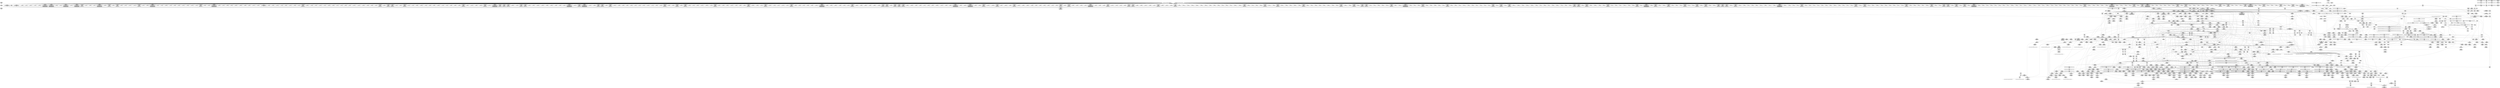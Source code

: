 digraph {
	CE0x45400f0 [shape=record,shape=Mrecord,label="{CE0x45400f0|104:_%struct.inode*,_:_CRE_178,179_}"]
	CE0x45e0330 [shape=record,shape=Mrecord,label="{CE0x45e0330|may_rename:u|security/selinux/hooks.c,1820|*SummSource*}"]
	CE0x462f430 [shape=record,shape=Mrecord,label="{CE0x462f430|may_rename:call32|security/selinux/hooks.c,1840|*SummSource*}"]
	CE0x4528880 [shape=record,shape=Mrecord,label="{CE0x4528880|current_sid:tmp6|security/selinux/hooks.c,218}"]
	CE0x44e60e0 [shape=record,shape=Mrecord,label="{CE0x44e60e0|may_rename:old_dentry|Function::may_rename&Arg::old_dentry::|*SummSink*}"]
	CE0x45362b0 [shape=record,shape=Mrecord,label="{CE0x45362b0|104:_%struct.inode*,_:_CRE_311,312_}"]
	CE0x452f810 [shape=record,shape=Mrecord,label="{CE0x452f810|i64*_getelementptr_inbounds_(_11_x_i64_,_11_x_i64_*___llvm_gcov_ctr125,_i64_0,_i64_0)|*Constant*|*SummSink*}"]
	CE0x45e1250 [shape=record,shape=Mrecord,label="{CE0x45e1250|i32_3|*Constant*|*SummSource*}"]
	CE0x4527a90 [shape=record,shape=Mrecord,label="{CE0x4527a90|may_rename:if.then|*SummSource*}"]
	CE0x45abba0 [shape=record,shape=Mrecord,label="{CE0x45abba0|may_rename:tmp8|security/selinux/hooks.c,1815|*SummSink*}"]
	CE0x4555b10 [shape=record,shape=Mrecord,label="{CE0x4555b10|0:_i16,_56:_i8*,_:_CRE_597,598_}"]
	CE0x4523580 [shape=record,shape=Mrecord,label="{CE0x4523580|current_sid:land.lhs.true|*SummSink*}"]
	CE0x45a8480 [shape=record,shape=Mrecord,label="{CE0x45a8480|0:_i16,_56:_i8*,_:_CRE_978,979_}"]
	CE0x45ac2f0 [shape=record,shape=Mrecord,label="{CE0x45ac2f0|may_rename:tmp26|security/selinux/hooks.c,1829|*SummSource*}"]
	CE0x451a3e0 [shape=record,shape=Mrecord,label="{CE0x451a3e0|i64*_getelementptr_inbounds_(_29_x_i64_,_29_x_i64_*___llvm_gcov_ctr228,_i64_0,_i64_0)|*Constant*|*SummSource*}"]
	CE0x45938c0 [shape=record,shape=Mrecord,label="{CE0x45938c0|i64*_getelementptr_inbounds_(_11_x_i64_,_11_x_i64_*___llvm_gcov_ctr125,_i64_0,_i64_9)|*Constant*|*SummSource*}"]
	CE0x45a4ec0 [shape=record,shape=Mrecord,label="{CE0x45a4ec0|0:_i16,_56:_i8*,_:_CRE_900,901_}"]
	CE0x4517620 [shape=record,shape=Mrecord,label="{CE0x4517620|_call_void_mcount()_#3|*SummSource*}"]
	CE0x454a290 [shape=record,shape=Mrecord,label="{CE0x454a290|0:_i16,_56:_i8*,_:_CRE_265,266_}"]
	CE0x4634f50 [shape=record,shape=Mrecord,label="{CE0x4634f50|may_rename:call51|security/selinux/hooks.c,1846}"]
	CE0x458ea50 [shape=record,shape=Mrecord,label="{CE0x458ea50|i8_1|*Constant*}"]
	CE0x453d6b0 [shape=record,shape=Mrecord,label="{CE0x453d6b0|0:_i16,_56:_i8*,_:_CRE_2,4_|*MultipleSource*|*LoadInst*|security/selinux/hooks.c,1814|security/selinux/hooks.c,1814}"]
	CE0x45a9b60 [shape=record,shape=Mrecord,label="{CE0x45a9b60|may_rename:tobool12|security/selinux/hooks.c,1829|*SummSink*}"]
	CE0x464bbf0 [shape=record,shape=Mrecord,label="{CE0x464bbf0|may_rename:tmp75|security/selinux/hooks.c,1850|*SummSource*}"]
	CE0x4644400 [shape=record,shape=Mrecord,label="{CE0x4644400|i64_23|*Constant*|*SummSource*}"]
	CE0x45036a0 [shape=record,shape=Mrecord,label="{CE0x45036a0|i64_2|*Constant*|*SummSource*}"]
	CE0x4554350 [shape=record,shape=Mrecord,label="{CE0x4554350|0:_i16,_56:_i8*,_:_CRE_577,578_}"]
	CE0x4631440 [shape=record,shape=Mrecord,label="{CE0x4631440|may_rename:tmp69|security/selinux/hooks.c,1847|*SummSource*}"]
	CE0x4601ae0 [shape=record,shape=Mrecord,label="{CE0x4601ae0|may_rename:tmp31|security/selinux/hooks.c,1829|*SummSink*}"]
	CE0x44e41f0 [shape=record,shape=Mrecord,label="{CE0x44e41f0|selinux_inode_rename:old_dentry|Function::selinux_inode_rename&Arg::old_dentry::|*SummSink*}"]
	CE0x45ac400 [shape=record,shape=Mrecord,label="{CE0x45ac400|may_rename:tmp26|security/selinux/hooks.c,1829|*SummSink*}"]
	CE0x4596870 [shape=record,shape=Mrecord,label="{CE0x4596870|_ret_%struct.task_struct*_%tmp4,_!dbg_!27714|./arch/x86/include/asm/current.h,14}"]
	CE0x452d180 [shape=record,shape=Mrecord,label="{CE0x452d180|get_current:tmp1|*SummSink*}"]
	CE0x44f1210 [shape=record,shape=Mrecord,label="{CE0x44f1210|104:_%struct.inode*,_:_CRE_96,104_|*MultipleSource*|security/selinux/hooks.c,1814|Function::selinux_inode_rename&Arg::new_dentry::|Function::selinux_inode_rename&Arg::old_dentry::|Function::may_rename&Arg::old_dentry::|Function::may_rename&Arg::new_dentry::}"]
	CE0x4530460 [shape=record,shape=Mrecord,label="{CE0x4530460|may_rename:tmp60|security/selinux/hooks.c,1843|*SummSink*}"]
	CE0x45a6550 [shape=record,shape=Mrecord,label="{CE0x45a6550|0:_i16,_56:_i8*,_:_CRE_919,920_}"]
	CE0x455e490 [shape=record,shape=Mrecord,label="{CE0x455e490|0:_i16,_56:_i8*,_:_CRE_808,816_|*MultipleSource*|*LoadInst*|security/selinux/hooks.c,1814|security/selinux/hooks.c,1814}"]
	CE0x454d470 [shape=record,shape=Mrecord,label="{CE0x454d470|0:_i16,_56:_i8*,_:_CRE_307,308_}"]
	CE0x4504860 [shape=record,shape=Mrecord,label="{CE0x4504860|_call_void_mcount()_#3|*SummSink*}"]
	CE0x453fc30 [shape=record,shape=Mrecord,label="{CE0x453fc30|104:_%struct.inode*,_:_CRE_174,175_}"]
	"CONST[source:0(mediator),value:0(static)][purpose:{operation}][SrcIdx:8]"
	CE0x452a870 [shape=record,shape=Mrecord,label="{CE0x452a870|i64_3|*Constant*|*SummSink*}"]
	CE0x451f0f0 [shape=record,shape=Mrecord,label="{CE0x451f0f0|current_sid:tmp7|security/selinux/hooks.c,218|*SummSink*}"]
	CE0x454dfa0 [shape=record,shape=Mrecord,label="{CE0x454dfa0|0:_i16,_56:_i8*,_:_CRE_336,344_|*MultipleSource*|*LoadInst*|security/selinux/hooks.c,1814|security/selinux/hooks.c,1814}"]
	CE0x45260b0 [shape=record,shape=Mrecord,label="{CE0x45260b0|current_sid:land.lhs.true2}"]
	CE0x4549b70 [shape=record,shape=Mrecord,label="{CE0x4549b70|0:_i16,_56:_i8*,_:_CRE_259,260_}"]
	CE0x454d930 [shape=record,shape=Mrecord,label="{CE0x454d930|0:_i16,_56:_i8*,_:_CRE_311,312_}"]
	CE0x4592900 [shape=record,shape=Mrecord,label="{CE0x4592900|current_sid:security|security/selinux/hooks.c,218}"]
	CE0x44d8fd0 [shape=record,shape=Mrecord,label="{CE0x44d8fd0|may_rename:new_dir|Function::may_rename&Arg::new_dir::|*SummSource*}"]
	CE0x4539340 [shape=record,shape=Mrecord,label="{CE0x4539340|0:_i16,_56:_i8*,_:_CRE_165,166_}"]
	CE0x44d8800 [shape=record,shape=Mrecord,label="{CE0x44d8800|current_sid:tmp3}"]
	CE0x45929e0 [shape=record,shape=Mrecord,label="{CE0x45929e0|current_sid:security|security/selinux/hooks.c,218|*SummSink*}"]
	CE0x4559970 [shape=record,shape=Mrecord,label="{CE0x4559970|0:_i16,_56:_i8*,_:_CRE_752,756_|*MultipleSource*|*LoadInst*|security/selinux/hooks.c,1814|security/selinux/hooks.c,1814}"]
	CE0x452c890 [shape=record,shape=Mrecord,label="{CE0x452c890|current_sid:tmp4|security/selinux/hooks.c,218|*SummSink*}"]
	CE0x4553640 [shape=record,shape=Mrecord,label="{CE0x4553640|0:_i16,_56:_i8*,_:_CRE_566,567_}"]
	CE0x453d1c0 [shape=record,shape=Mrecord,label="{CE0x453d1c0|may_rename:i_security1|security/selinux/hooks.c,1814|*SummSource*}"]
	CE0x462f980 [shape=record,shape=Mrecord,label="{CE0x462f980|may_rename:tobool33|security/selinux/hooks.c,1841|*SummSource*}"]
	CE0x45559e0 [shape=record,shape=Mrecord,label="{CE0x45559e0|0:_i16,_56:_i8*,_:_CRE_596,597_}"]
	CE0x45f7bd0 [shape=record,shape=Mrecord,label="{CE0x45f7bd0|may_rename:tmp45|security/selinux/hooks.c,1838}"]
	CE0x45244c0 [shape=record,shape=Mrecord,label="{CE0x45244c0|GLOBAL:__llvm_gcov_ctr125|Global_var:__llvm_gcov_ctr125|*SummSink*}"]
	CE0x458b390 [shape=record,shape=Mrecord,label="{CE0x458b390|i64_5|*Constant*}"]
	CE0x45fcd70 [shape=record,shape=Mrecord,label="{CE0x45fcd70|may_rename:call8|security/selinux/hooks.c,1825|*SummSource*}"]
	"CONST[source:0(mediator),value:2(dynamic)][purpose:{object}][SnkIdx:14]"
	CE0x45f7f00 [shape=record,shape=Mrecord,label="{CE0x45f7f00|may_rename:tmp44|*LoadInst*|security/selinux/hooks.c,1838}"]
	CE0x453bf60 [shape=record,shape=Mrecord,label="{CE0x453bf60|0:_i16,_56:_i8*,_:_CRE_72,76_|*MultipleSource*|*LoadInst*|security/selinux/hooks.c,1814|security/selinux/hooks.c,1814}"]
	CE0x46485e0 [shape=record,shape=Mrecord,label="{CE0x46485e0|current_sid:tmp14|security/selinux/hooks.c,218}"]
	CE0x45da830 [shape=record,shape=Mrecord,label="{CE0x45da830|i16_7|*Constant*}"]
	CE0x455aa50 [shape=record,shape=Mrecord,label="{CE0x455aa50|may_rename:av.0|*SummSource*}"]
	CE0x44f1ab0 [shape=record,shape=Mrecord,label="{CE0x44f1ab0|104:_%struct.inode*,_:_CRE_145,146_}"]
	CE0x45538a0 [shape=record,shape=Mrecord,label="{CE0x45538a0|0:_i16,_56:_i8*,_:_CRE_568,569_}"]
	CE0x452a470 [shape=record,shape=Mrecord,label="{CE0x452a470|may_rename:bb|*SummSource*}"]
	CE0x4600380 [shape=record,shape=Mrecord,label="{CE0x4600380|may_rename:cmp13|security/selinux/hooks.c,1829|*SummSource*}"]
	CE0x45a6c70 [shape=record,shape=Mrecord,label="{CE0x45a6c70|0:_i16,_56:_i8*,_:_CRE_925,926_}"]
	CE0x45e58a0 [shape=record,shape=Mrecord,label="{CE0x45e58a0|i64_16|*Constant*|*SummSource*}"]
	CE0x4539b90 [shape=record,shape=Mrecord,label="{CE0x4539b90|0:_i16,_56:_i8*,_:_CRE_172,173_}"]
	CE0x4540a70 [shape=record,shape=Mrecord,label="{CE0x4540a70|104:_%struct.inode*,_:_CRE_186,187_}"]
	CE0x45dbae0 [shape=record,shape=Mrecord,label="{CE0x45dbae0|i32_10485760|*Constant*|*SummSink*}"]
	CE0x44eecf0 [shape=record,shape=Mrecord,label="{CE0x44eecf0|may_rename:if.then27|*SummSink*}"]
	CE0x44de030 [shape=record,shape=Mrecord,label="{CE0x44de030|may_rename:tmp14|security/selinux/hooks.c,1823|*SummSource*}"]
	CE0x45ad980 [shape=record,shape=Mrecord,label="{CE0x45ad980|may_rename:tmp21|security/selinux/hooks.c,1827|*SummSource*}"]
	CE0x4591410 [shape=record,shape=Mrecord,label="{CE0x4591410|i8*_getelementptr_inbounds_(_45_x_i8_,_45_x_i8_*_.str12,_i32_0,_i32_0)|*Constant*|*SummSink*}"]
	CE0x463edf0 [shape=record,shape=Mrecord,label="{CE0x463edf0|may_rename:tmp78|security/selinux/hooks.c,1853}"]
	CE0x4525640 [shape=record,shape=Mrecord,label="{CE0x4525640|i64*_getelementptr_inbounds_(_11_x_i64_,_11_x_i64_*___llvm_gcov_ctr125,_i64_0,_i64_1)|*Constant*|*SummSource*}"]
	CE0x464e220 [shape=record,shape=Mrecord,label="{CE0x464e220|may_rename:sid47|security/selinux/hooks.c,1846|*SummSource*}"]
	CE0x453c870 [shape=record,shape=Mrecord,label="{CE0x453c870|0:_i16,_56:_i8*,_:_CRE_104,112_|*MultipleSource*|*LoadInst*|security/selinux/hooks.c,1814|security/selinux/hooks.c,1814}"]
	CE0x45ffdc0 [shape=record,shape=Mrecord,label="{CE0x45ffdc0|may_rename:tmp29|security/selinux/hooks.c,1829|*SummSource*}"]
	CE0x44db120 [shape=record,shape=Mrecord,label="{CE0x44db120|0:_i16,_56:_i8*,_:_CRE_881,882_}"]
	CE0x44f4f10 [shape=record,shape=Mrecord,label="{CE0x44f4f10|selinux_inode_rename:call|security/selinux/hooks.c,2800}"]
	CE0x4533720 [shape=record,shape=Mrecord,label="{CE0x4533720|may_rename:tmp16|security/selinux/hooks.c,1824}"]
	CE0x4505500 [shape=record,shape=Mrecord,label="{CE0x4505500|may_rename:if.end21}"]
	CE0x458d480 [shape=record,shape=Mrecord,label="{CE0x458d480|i64*_getelementptr_inbounds_(_11_x_i64_,_11_x_i64_*___llvm_gcov_ctr125,_i64_0,_i64_8)|*Constant*}"]
	CE0x4594a70 [shape=record,shape=Mrecord,label="{CE0x4594a70|i64*_getelementptr_inbounds_(_11_x_i64_,_11_x_i64_*___llvm_gcov_ctr125,_i64_0,_i64_10)|*Constant*}"]
	CE0x454c630 [shape=record,shape=Mrecord,label="{CE0x454c630|0:_i16,_56:_i8*,_:_CRE_295,296_}"]
	CE0x4503130 [shape=record,shape=Mrecord,label="{CE0x4503130|may_rename:tobool|security/selinux/hooks.c,1823}"]
	CE0x4609280 [shape=record,shape=Mrecord,label="{CE0x4609280|may_rename:tmp37|security/selinux/hooks.c,1832}"]
	CE0x45d6100 [shape=record,shape=Mrecord,label="{CE0x45d6100|may_rename:tmp11|security/selinux/hooks.c,1821|*SummSource*}"]
	CE0x453c6d0 [shape=record,shape=Mrecord,label="{CE0x453c6d0|0:_i16,_56:_i8*,_:_CRE_96,104_|*MultipleSource*|*LoadInst*|security/selinux/hooks.c,1814|security/selinux/hooks.c,1814}"]
	CE0x45a9140 [shape=record,shape=Mrecord,label="{CE0x45a9140|0:_i16,_56:_i8*,_:_CRE_1000,1008_|*MultipleSource*|*LoadInst*|security/selinux/hooks.c,1814|security/selinux/hooks.c,1814}"]
	CE0x455cfd0 [shape=record,shape=Mrecord,label="{CE0x455cfd0|may_rename:tmp47|security/selinux/hooks.c,1838|*SummSource*}"]
	CE0x45a5710 [shape=record,shape=Mrecord,label="{CE0x45a5710|0:_i16,_56:_i8*,_:_CRE_907,908_}"]
	CE0x4518c90 [shape=record,shape=Mrecord,label="{CE0x4518c90|current_sid:tmp2}"]
	CE0x45a80f0 [shape=record,shape=Mrecord,label="{CE0x45a80f0|0:_i16,_56:_i8*,_:_CRE_968,976_|*MultipleSource*|*LoadInst*|security/selinux/hooks.c,1814|security/selinux/hooks.c,1814}"]
	CE0x454c500 [shape=record,shape=Mrecord,label="{CE0x454c500|0:_i16,_56:_i8*,_:_CRE_294,295_}"]
	CE0x45bde70 [shape=record,shape=Mrecord,label="{CE0x45bde70|may_rename:cmp|security/selinux/hooks.c,1815|*SummSink*}"]
	CE0x4552170 [shape=record,shape=Mrecord,label="{CE0x4552170|0:_i16,_56:_i8*,_:_CRE_540,544_|*MultipleSource*|*LoadInst*|security/selinux/hooks.c,1814|security/selinux/hooks.c,1814}"]
	CE0x45ac9f0 [shape=record,shape=Mrecord,label="{CE0x45ac9f0|may_rename:tmp28|security/selinux/hooks.c,1829}"]
	CE0x462f560 [shape=record,shape=Mrecord,label="{CE0x462f560|may_rename:call32|security/selinux/hooks.c,1840|*SummSink*}"]
	CE0x452d890 [shape=record,shape=Mrecord,label="{CE0x452d890|current_sid:tmp1}"]
	CE0x46308b0 [shape=record,shape=Mrecord,label="{CE0x46308b0|i64*_getelementptr_inbounds_(_29_x_i64_,_29_x_i64_*___llvm_gcov_ctr228,_i64_0,_i64_26)|*Constant*|*SummSource*}"]
	CE0x44dab30 [shape=record,shape=Mrecord,label="{CE0x44dab30|0:_i16,_56:_i8*,_:_CRE_876,877_}"]
	CE0x464d510 [shape=record,shape=Mrecord,label="{CE0x464d510|may_rename:and44|security/selinux/hooks.c,1845|*SummSink*}"]
	CE0x4608540 [shape=record,shape=Mrecord,label="{CE0x4608540|may_rename:sclass17|security/selinux/hooks.c,1831}"]
	CE0x44f0170 [shape=record,shape=Mrecord,label="{CE0x44f0170|104:_%struct.inode*,_:_CRE_72,80_|*MultipleSource*|security/selinux/hooks.c,1814|Function::selinux_inode_rename&Arg::new_dentry::|Function::selinux_inode_rename&Arg::old_dentry::|Function::may_rename&Arg::old_dentry::|Function::may_rename&Arg::new_dentry::}"]
	CE0x4605640 [shape=record,shape=Mrecord,label="{CE0x4605640|may_rename:tmp43|security/selinux/hooks.c,1834}"]
	CE0x45a7390 [shape=record,shape=Mrecord,label="{CE0x45a7390|0:_i16,_56:_i8*,_:_CRE_931,932_}"]
	CE0x44ec3c0 [shape=record,shape=Mrecord,label="{CE0x44ec3c0|may_rename:if.end30|*SummSource*}"]
	CE0x44e4d70 [shape=record,shape=Mrecord,label="{CE0x44e4d70|may_rename:if.end22|*SummSource*}"]
	CE0x45a5970 [shape=record,shape=Mrecord,label="{CE0x45a5970|0:_i16,_56:_i8*,_:_CRE_909,910_}"]
	CE0x45504c0 [shape=record,shape=Mrecord,label="{CE0x45504c0|0:_i16,_56:_i8*,_:_CRE_478,479_}"]
	CE0x4550d10 [shape=record,shape=Mrecord,label="{CE0x4550d10|0:_i16,_56:_i8*,_:_CRE_485,486_}"]
	CE0x4554220 [shape=record,shape=Mrecord,label="{CE0x4554220|0:_i16,_56:_i8*,_:_CRE_576,577_}"]
	CE0x4555650 [shape=record,shape=Mrecord,label="{CE0x4555650|0:_i16,_56:_i8*,_:_CRE_593,594_}"]
	CE0x460b050 [shape=record,shape=Mrecord,label="{CE0x460b050|get_current:tmp}"]
	CE0x44e05f0 [shape=record,shape=Mrecord,label="{CE0x44e05f0|i64*_getelementptr_inbounds_(_2_x_i64_,_2_x_i64_*___llvm_gcov_ctr227,_i64_0,_i64_1)|*Constant*|*SummSource*}"]
	CE0x4600d50 [shape=record,shape=Mrecord,label="{CE0x4600d50|i64_9|*Constant*|*SummSource*}"]
	CE0x46354c0 [shape=record,shape=Mrecord,label="{CE0x46354c0|may_rename:tobool52|security/selinux/hooks.c,1849}"]
	CE0x454b0d0 [shape=record,shape=Mrecord,label="{CE0x454b0d0|0:_i16,_56:_i8*,_:_CRE_277,278_}"]
	CE0x45289f0 [shape=record,shape=Mrecord,label="{CE0x45289f0|current_sid:tmp5|security/selinux/hooks.c,218|*SummSink*}"]
	CE0x454c760 [shape=record,shape=Mrecord,label="{CE0x454c760|0:_i16,_56:_i8*,_:_CRE_296,297_}"]
	CE0x45963f0 [shape=record,shape=Mrecord,label="{CE0x45963f0|get_current:entry|*SummSource*}"]
	CE0x45da2c0 [shape=record,shape=Mrecord,label="{CE0x45da2c0|avc_has_perm:ssid|Function::avc_has_perm&Arg::ssid::|*SummSource*}"]
	CE0x4600070 [shape=record,shape=Mrecord,label="{CE0x4600070|may_rename:cmp13|security/selinux/hooks.c,1829}"]
	CE0x454e740 [shape=record,shape=Mrecord,label="{CE0x454e740|0:_i16,_56:_i8*,_:_CRE_376,384_|*MultipleSource*|*LoadInst*|security/selinux/hooks.c,1814|security/selinux/hooks.c,1814}"]
	CE0x454bf10 [shape=record,shape=Mrecord,label="{CE0x454bf10|0:_i16,_56:_i8*,_:_CRE_289,290_}"]
	CE0x4540940 [shape=record,shape=Mrecord,label="{CE0x4540940|104:_%struct.inode*,_:_CRE_185,186_}"]
	CE0x45fae90 [shape=record,shape=Mrecord,label="{CE0x45fae90|may_rename:call8|security/selinux/hooks.c,1825}"]
	CE0x4550e40 [shape=record,shape=Mrecord,label="{CE0x4550e40|0:_i16,_56:_i8*,_:_CRE_486,487_}"]
	CE0x454e950 [shape=record,shape=Mrecord,label="{CE0x454e950|0:_i16,_56:_i8*,_:_CRE_384,388_|*MultipleSource*|*LoadInst*|security/selinux/hooks.c,1814|security/selinux/hooks.c,1814}"]
	CE0x454d6d0 [shape=record,shape=Mrecord,label="{CE0x454d6d0|0:_i16,_56:_i8*,_:_CRE_309,310_}"]
	CE0x455b170 [shape=record,shape=Mrecord,label="{CE0x455b170|may_rename:sid31|security/selinux/hooks.c,1840|*SummSource*}"]
	CE0x4547b50 [shape=record,shape=Mrecord,label="{CE0x4547b50|0:_i16,_56:_i8*,_:_CRE_240,241_}"]
	CE0x44d5060 [shape=record,shape=Mrecord,label="{CE0x44d5060|may_rename:if.end22}"]
	CE0x4545af0 [shape=record,shape=Mrecord,label="{CE0x4545af0|104:_%struct.inode*,_:_CRE_232,240_|*MultipleSource*|security/selinux/hooks.c,1814|Function::selinux_inode_rename&Arg::new_dentry::|Function::selinux_inode_rename&Arg::old_dentry::|Function::may_rename&Arg::old_dentry::|Function::may_rename&Arg::new_dentry::}"]
	CE0x454ae70 [shape=record,shape=Mrecord,label="{CE0x454ae70|0:_i16,_56:_i8*,_:_CRE_275,276_}"]
	CE0x46011e0 [shape=record,shape=Mrecord,label="{CE0x46011e0|i64_10|*Constant*|*SummSource*}"]
	CE0x46463b0 [shape=record,shape=Mrecord,label="{CE0x46463b0|current_sid:if.end}"]
	CE0x4634930 [shape=record,shape=Mrecord,label="{CE0x4634930|may_rename:conv50|security/selinux/hooks.c,1848}"]
	CE0x4548820 [shape=record,shape=Mrecord,label="{CE0x4548820|0:_i16,_56:_i8*,_:_CRE_244,245_}"]
	CE0x45d05e0 [shape=record,shape=Mrecord,label="{CE0x45d05e0|may_rename:tmp9|*LoadInst*|security/selinux/hooks.c,1816|*SummSource*}"]
	CE0x45a5380 [shape=record,shape=Mrecord,label="{CE0x45a5380|0:_i16,_56:_i8*,_:_CRE_904,905_}"]
	CE0x45a4410 [shape=record,shape=Mrecord,label="{CE0x45a4410|0:_i16,_56:_i8*,_:_CRE_891,892_}"]
	CE0x453bbc0 [shape=record,shape=Mrecord,label="{CE0x453bbc0|0:_i16,_56:_i8*,_:_CRE_56,64_|*MultipleSource*|*LoadInst*|security/selinux/hooks.c,1814|security/selinux/hooks.c,1814}"]
	CE0x45a9fa0 [shape=record,shape=Mrecord,label="{CE0x45a9fa0|i64_7|*Constant*}"]
	CE0x4519d30 [shape=record,shape=Mrecord,label="{CE0x4519d30|GLOBAL:current_sid|*Constant*}"]
	CE0x45a9760 [shape=record,shape=Mrecord,label="{CE0x45a9760|may_rename:tmp6|security/selinux/hooks.c,1814|*SummSource*}"]
	CE0x4536770 [shape=record,shape=Mrecord,label="{CE0x4536770|104:_%struct.inode*,_:_CRE_315,316_}"]
	"CONST[source:0(mediator),value:2(dynamic)][purpose:{object}][SnkIdx:5]"
	CE0x4556360 [shape=record,shape=Mrecord,label="{CE0x4556360|0:_i16,_56:_i8*,_:_CRE_604,605_}"]
	CE0x4546220 [shape=record,shape=Mrecord,label="{CE0x4546220|may_rename:tmp3|security/selinux/hooks.c,1813|*SummSource*}"]
	CE0x45539d0 [shape=record,shape=Mrecord,label="{CE0x45539d0|0:_i16,_56:_i8*,_:_CRE_569,570_}"]
	CE0x451df20 [shape=record,shape=Mrecord,label="{CE0x451df20|may_rename:if.end11}"]
	CE0x46095a0 [shape=record,shape=Mrecord,label="{CE0x46095a0|may_rename:call18|security/selinux/hooks.c,1830|*SummSink*}"]
	CE0x464d030 [shape=record,shape=Mrecord,label="{CE0x464d030|may_rename:conv43|security/selinux/hooks.c,1845|*SummSink*}"]
	CE0x4557530 [shape=record,shape=Mrecord,label="{CE0x4557530|0:_i16,_56:_i8*,_:_CRE_619,620_}"]
	CE0x458dd00 [shape=record,shape=Mrecord,label="{CE0x458dd00|i64*_getelementptr_inbounds_(_11_x_i64_,_11_x_i64_*___llvm_gcov_ctr125,_i64_0,_i64_8)|*Constant*|*SummSource*}"]
	CE0x44f84b0 [shape=record,shape=Mrecord,label="{CE0x44f84b0|selinux_inode_rename:entry|*SummSink*}"]
	CE0x45ec860 [shape=record,shape=Mrecord,label="{CE0x45ec860|28:_i32,_32:_i16,_:_CRE_28,32_|*MultipleSource*|security/selinux/hooks.c,1814|security/selinux/hooks.c,1814|security/selinux/hooks.c,1825}"]
	CE0x4594ba0 [shape=record,shape=Mrecord,label="{CE0x4594ba0|current_sid:tmp19|security/selinux/hooks.c,218|*SummSource*}"]
	CE0x44f1f10 [shape=record,shape=Mrecord,label="{CE0x44f1f10|104:_%struct.inode*,_:_CRE_147,148_}"]
	CE0x4554810 [shape=record,shape=Mrecord,label="{CE0x4554810|0:_i16,_56:_i8*,_:_CRE_581,582_}"]
	CE0x45360b0 [shape=record,shape=Mrecord,label="{CE0x45360b0|104:_%struct.inode*,_:_CRE_309,310_}"]
	CE0x463f6d0 [shape=record,shape=Mrecord,label="{CE0x463f6d0|may_rename:tmp79|security/selinux/hooks.c,1853}"]
	CE0x45459c0 [shape=record,shape=Mrecord,label="{CE0x45459c0|104:_%struct.inode*,_:_CRE_224,232_|*MultipleSource*|security/selinux/hooks.c,1814|Function::selinux_inode_rename&Arg::new_dentry::|Function::selinux_inode_rename&Arg::old_dentry::|Function::may_rename&Arg::old_dentry::|Function::may_rename&Arg::new_dentry::}"]
	CE0x45ec640 [shape=record,shape=Mrecord,label="{CE0x45ec640|may_rename:tmp51|security/selinux/hooks.c,1840}"]
	CE0x45f5870 [shape=record,shape=Mrecord,label="{CE0x45f5870|may_rename:tmp24|security/selinux/hooks.c,1828}"]
	CE0x451e940 [shape=record,shape=Mrecord,label="{CE0x451e940|%struct.task_struct*_(%struct.task_struct**)*_asm_movq_%gs:$_1:P_,$0_,_r,im,_dirflag_,_fpsr_,_flags_}"]
	CE0x451d580 [shape=record,shape=Mrecord,label="{CE0x451d580|i32_10|*Constant*|*SummSource*}"]
	CE0x44efdd0 [shape=record,shape=Mrecord,label="{CE0x44efdd0|104:_%struct.inode*,_:_CRE_56,64_|*MultipleSource*|security/selinux/hooks.c,1814|Function::selinux_inode_rename&Arg::new_dentry::|Function::selinux_inode_rename&Arg::old_dentry::|Function::may_rename&Arg::old_dentry::|Function::may_rename&Arg::new_dentry::}"]
	CE0x45f7750 [shape=record,shape=Mrecord,label="{CE0x45f7750|may_rename:u23|security/selinux/hooks.c,1836|*SummSink*}"]
	CE0x45dcca0 [shape=record,shape=Mrecord,label="{CE0x45dcca0|may_rename:tmp63|*LoadInst*|security/selinux/hooks.c,1844|*SummSink*}"]
	CE0x4552b90 [shape=record,shape=Mrecord,label="{CE0x4552b90|0:_i16,_56:_i8*,_:_CRE_557,558_}"]
	CE0x45a7850 [shape=record,shape=Mrecord,label="{CE0x45a7850|0:_i16,_56:_i8*,_:_CRE_935,936_}"]
	CE0x460a880 [shape=record,shape=Mrecord,label="{CE0x460a880|current_sid:sid|security/selinux/hooks.c,220|*SummSource*}"]
	CE0x4593ef0 [shape=record,shape=Mrecord,label="{CE0x4593ef0|current_sid:tmp17|security/selinux/hooks.c,218|*SummSink*}"]
	CE0x4553770 [shape=record,shape=Mrecord,label="{CE0x4553770|0:_i16,_56:_i8*,_:_CRE_567,568_}"]
	CE0x44ce610 [shape=record,shape=Mrecord,label="{CE0x44ce610|selinux_inode_rename:tmp3|*SummSource*}"]
	CE0x458a070 [shape=record,shape=Mrecord,label="{CE0x458a070|i1_true|*Constant*}"]
	CE0x4534860 [shape=record,shape=Mrecord,label="{CE0x4534860|104:_%struct.inode*,_:_CRE_264,272_|*MultipleSource*|security/selinux/hooks.c,1814|Function::selinux_inode_rename&Arg::new_dentry::|Function::selinux_inode_rename&Arg::old_dentry::|Function::may_rename&Arg::old_dentry::|Function::may_rename&Arg::new_dentry::}"]
	CE0x44eebf0 [shape=record,shape=Mrecord,label="{CE0x44eebf0|may_rename:if.then27|*SummSource*}"]
	CE0x453e340 [shape=record,shape=Mrecord,label="{CE0x453e340|104:_%struct.inode*,_:_CRE_153,154_}"]
	CE0x4533e60 [shape=record,shape=Mrecord,label="{CE0x4533e60|may_rename:tmp17|security/selinux/hooks.c,1824|*SummSource*}"]
	CE0x455d6e0 [shape=record,shape=Mrecord,label="{CE0x455d6e0|may_rename:tmp49|security/selinux/hooks.c,1839}"]
	CE0x45fb4c0 [shape=record,shape=Mrecord,label="{CE0x45fb4c0|may_rename:tmp23|security/selinux/hooks.c,1827}"]
	CE0x45ac740 [shape=record,shape=Mrecord,label="{CE0x45ac740|may_rename:tmp27|security/selinux/hooks.c,1829|*SummSource*}"]
	CE0x462f0b0 [shape=record,shape=Mrecord,label="{CE0x462f0b0|may_rename:tmp54|security/selinux/hooks.c,1841}"]
	CE0x45fecf0 [shape=record,shape=Mrecord,label="{CE0x45fecf0|i64*_getelementptr_inbounds_(_29_x_i64_,_29_x_i64_*___llvm_gcov_ctr228,_i64_0,_i64_28)|*Constant*|*SummSink*}"]
	CE0x45fbdf0 [shape=record,shape=Mrecord,label="{CE0x45fbdf0|i32_4|*Constant*|*SummSink*}"]
	CE0x4631130 [shape=record,shape=Mrecord,label="{CE0x4631130|may_rename:sclass48|security/selinux/hooks.c,1847|*SummSource*}"]
	CE0x4db0310 [shape=record,shape=Mrecord,label="{CE0x4db0310|selinux_inode_rename:old_inode|Function::selinux_inode_rename&Arg::old_inode::|*SummSource*}"]
	CE0x44f0340 [shape=record,shape=Mrecord,label="{CE0x44f0340|104:_%struct.inode*,_:_CRE_80,88_|*MultipleSource*|security/selinux/hooks.c,1814|Function::selinux_inode_rename&Arg::new_dentry::|Function::selinux_inode_rename&Arg::old_dentry::|Function::may_rename&Arg::old_dentry::|Function::may_rename&Arg::new_dentry::}"]
	CE0x4558a40 [shape=record,shape=Mrecord,label="{CE0x4558a40|0:_i16,_56:_i8*,_:_CRE_684,688_|*MultipleSource*|*LoadInst*|security/selinux/hooks.c,1814|security/selinux/hooks.c,1814}"]
	CE0x464ccc0 [shape=record,shape=Mrecord,label="{CE0x464ccc0|may_rename:cond|security/selinux/hooks.c,1848|*SummSink*}"]
	CE0x45f5fa0 [shape=record,shape=Mrecord,label="{CE0x45f5fa0|i64_7|*Constant*|*SummSource*}"]
	CE0x454eef0 [shape=record,shape=Mrecord,label="{CE0x454eef0|0:_i16,_56:_i8*,_:_CRE_408,416_|*MultipleSource*|*LoadInst*|security/selinux/hooks.c,1814|security/selinux/hooks.c,1814}"]
	CE0x45f9d90 [shape=record,shape=Mrecord,label="{CE0x45f9d90|may_rename:conv28|security/selinux/hooks.c,1839|*SummSource*}"]
	CE0x45d8d20 [shape=record,shape=Mrecord,label="{CE0x45d8d20|avc_has_perm:auditdata|Function::avc_has_perm&Arg::auditdata::|*SummSource*}"]
	CE0x45bdbb0 [shape=record,shape=Mrecord,label="{CE0x45bdbb0|may_rename:tmp8|security/selinux/hooks.c,1815|*SummSource*}"]
	CE0x45946a0 [shape=record,shape=Mrecord,label="{CE0x45946a0|current_sid:tmp19|security/selinux/hooks.c,218}"]
	CE0x454d5a0 [shape=record,shape=Mrecord,label="{CE0x454d5a0|0:_i16,_56:_i8*,_:_CRE_308,309_}"]
	CE0x44f0de0 [shape=record,shape=Mrecord,label="{CE0x44f0de0|104:_%struct.inode*,_:_CRE_92,93_}"]
	CE0x455db70 [shape=record,shape=Mrecord,label="{CE0x455db70|i64*_getelementptr_inbounds_(_29_x_i64_,_29_x_i64_*___llvm_gcov_ctr228,_i64_0,_i64_17)|*Constant*}"]
	CE0x4508670 [shape=record,shape=Mrecord,label="{CE0x4508670|may_rename:tmp2|*LoadInst*|security/selinux/hooks.c,1813|*SummSink*}"]
	CE0x4528770 [shape=record,shape=Mrecord,label="{CE0x4528770|current_sid:tmp5|security/selinux/hooks.c,218|*SummSource*}"]
	CE0x454e560 [shape=record,shape=Mrecord,label="{CE0x454e560|0:_i16,_56:_i8*,_:_CRE_360,376_|*MultipleSource*|*LoadInst*|security/selinux/hooks.c,1814|security/selinux/hooks.c,1814}"]
	CE0x45dc150 [shape=record,shape=Mrecord,label="{CE0x45dc150|may_rename:d_inode39|security/selinux/hooks.c,1844|*SummSink*}"]
	CE0x45aa4c0 [shape=record,shape=Mrecord,label="{CE0x45aa4c0|56:_i8*,_:_CRE_56,64_|*MultipleSource*|security/selinux/hooks.c,1816|Function::selinux_inode_rename&Arg::new_inode::|Function::may_rename&Arg::new_dir::}"]
	CE0x4db03b0 [shape=record,shape=Mrecord,label="{CE0x4db03b0|selinux_inode_rename:old_inode|Function::selinux_inode_rename&Arg::old_inode::|*SummSink*}"]
	CE0x45bcf90 [shape=record,shape=Mrecord,label="{CE0x45bcf90|may_rename:d_inode2|security/selinux/hooks.c,1815|*SummSink*}"]
	CE0x45db550 [shape=record,shape=Mrecord,label="{CE0x45db550|i32_(i32,_i32,_i16,_i32,_%struct.common_audit_data*)*_bitcast_(i32_(i32,_i32,_i16,_i32,_%struct.common_audit_data.495*)*_avc_has_perm_to_i32_(i32,_i32,_i16,_i32,_%struct.common_audit_data*)*)|*Constant*}"]
	CE0x45ff0f0 [shape=record,shape=Mrecord,label="{CE0x45ff0f0|may_rename:tmp81|security/selinux/hooks.c,1854|*SummSource*}"]
	CE0x452a950 [shape=record,shape=Mrecord,label="{CE0x452a950|i64_0|*Constant*}"]
	CE0x44df9b0 [shape=record,shape=Mrecord,label="{CE0x44df9b0|i64_1|*Constant*|*SummSink*}"]
	CE0x45a8e60 [shape=record,shape=Mrecord,label="{CE0x45a8e60|0:_i16,_56:_i8*,_:_CRE_988,992_|*MultipleSource*|*LoadInst*|security/selinux/hooks.c,1814|security/selinux/hooks.c,1814}"]
	CE0x45be1e0 [shape=record,shape=Mrecord,label="{CE0x45be1e0|may_rename:cmp|security/selinux/hooks.c,1815|*SummSource*}"]
	CE0x45fcc00 [shape=record,shape=Mrecord,label="{CE0x45fcc00|i64_4|*Constant*|*SummSource*}"]
	CE0x464daf0 [shape=record,shape=Mrecord,label="{CE0x464daf0|may_rename:conv46|security/selinux/hooks.c,1845}"]
	CE0x4529870 [shape=record,shape=Mrecord,label="{CE0x4529870|current_sid:tmp11|security/selinux/hooks.c,218|*SummSink*}"]
	CE0x452d790 [shape=record,shape=Mrecord,label="{CE0x452d790|current_sid:tmp|*SummSink*}"]
	CE0x451ff50 [shape=record,shape=Mrecord,label="{CE0x451ff50|may_rename:if.then10|*SummSink*}"]
	CE0x4508450 [shape=record,shape=Mrecord,label="{CE0x4508450|may_rename:tmp2|*LoadInst*|security/selinux/hooks.c,1813|*SummSource*}"]
	CE0x454f640 [shape=record,shape=Mrecord,label="{CE0x454f640|0:_i16,_56:_i8*,_:_CRE_440,448_|*MultipleSource*|*LoadInst*|security/selinux/hooks.c,1814|security/selinux/hooks.c,1814}"]
	CE0x462e990 [shape=record,shape=Mrecord,label="{CE0x462e990|may_rename:tmp52|security/selinux/hooks.c,1841|*SummSource*}"]
	CE0x464a710 [shape=record,shape=Mrecord,label="{CE0x464a710|current_sid:bb|*SummSource*}"]
	CE0x44f17d0 [shape=record,shape=Mrecord,label="{CE0x44f17d0|104:_%struct.inode*,_:_CRE_144,145_}"]
	CE0x45272c0 [shape=record,shape=Mrecord,label="{CE0x45272c0|i32_0|*Constant*|*SummSource*}"]
	CE0x45a7be0 [shape=record,shape=Mrecord,label="{CE0x45a7be0|0:_i16,_56:_i8*,_:_CRE_944,952_|*MultipleSource*|*LoadInst*|security/selinux/hooks.c,1814|security/selinux/hooks.c,1814}"]
	CE0x4544de0 [shape=record,shape=Mrecord,label="{CE0x4544de0|104:_%struct.inode*,_:_CRE_214,215_}"]
	CE0x44dde90 [shape=record,shape=Mrecord,label="{CE0x44dde90|may_rename:tmp14|security/selinux/hooks.c,1823}"]
	CE0x4556f40 [shape=record,shape=Mrecord,label="{CE0x4556f40|0:_i16,_56:_i8*,_:_CRE_614,615_}"]
	CE0x46304d0 [shape=record,shape=Mrecord,label="{CE0x46304d0|i64*_getelementptr_inbounds_(_29_x_i64_,_29_x_i64_*___llvm_gcov_ctr228,_i64_0,_i64_26)|*Constant*}"]
	CE0x4557070 [shape=record,shape=Mrecord,label="{CE0x4557070|0:_i16,_56:_i8*,_:_CRE_615,616_}"]
	CE0x45a3e20 [shape=record,shape=Mrecord,label="{CE0x45a3e20|0:_i16,_56:_i8*,_:_CRE_886,887_}"]
	CE0x45f8c10 [shape=record,shape=Mrecord,label="{CE0x45f8c10|%struct.inode*_null|*Constant*}"]
	CE0x454aae0 [shape=record,shape=Mrecord,label="{CE0x454aae0|0:_i16,_56:_i8*,_:_CRE_272,273_}"]
	CE0x453e210 [shape=record,shape=Mrecord,label="{CE0x453e210|104:_%struct.inode*,_:_CRE_152,153_}"]
	CE0x462e2a0 [shape=record,shape=Mrecord,label="{CE0x462e2a0|i64_19|*Constant*}"]
	CE0x4524fa0 [shape=record,shape=Mrecord,label="{CE0x4524fa0|current_sid:tmp12|security/selinux/hooks.c,218|*SummSink*}"]
	CE0x44f75a0 [shape=record,shape=Mrecord,label="{CE0x44f75a0|selinux_inode_rename:call|security/selinux/hooks.c,2800|*SummSink*}"]
	CE0x451dfc0 [shape=record,shape=Mrecord,label="{CE0x451dfc0|0:_i8,_:_GCMR_current_sid.__warned_internal_global_i8_0,_section_.data.unlikely_,_align_1:_elem_0:default:}"]
	CE0x4526a80 [shape=record,shape=Mrecord,label="{CE0x4526a80|may_rename:if.end55|*SummSink*}"]
	CE0x453a8a0 [shape=record,shape=Mrecord,label="{CE0x453a8a0|0:_i16,_56:_i8*,_:_CRE_183,184_}"]
	CE0x45bdfa0 [shape=record,shape=Mrecord,label="{CE0x45bdfa0|may_rename:cmp|security/selinux/hooks.c,1815}"]
	CE0x45d9e00 [shape=record,shape=Mrecord,label="{CE0x45d9e00|avc_has_perm:entry|*SummSink*}"]
	CE0x45adb00 [shape=record,shape=Mrecord,label="{CE0x45adb00|may_rename:tmp21|security/selinux/hooks.c,1827|*SummSink*}"]
	CE0x4606c40 [shape=record,shape=Mrecord,label="{CE0x4606c40|may_rename:tmp40|security/selinux/hooks.c,1833|*SummSink*}"]
	CE0x4545170 [shape=record,shape=Mrecord,label="{CE0x4545170|104:_%struct.inode*,_:_CRE_217,218_}"]
	CE0x451b480 [shape=record,shape=Mrecord,label="{CE0x451b480|COLLAPSED:_GCMRE___llvm_gcov_ctr228_internal_global_29_x_i64_zeroinitializer:_elem_0:default:}"]
	CE0x4644b50 [shape=record,shape=Mrecord,label="{CE0x4644b50|may_rename:tmp70|security/selinux/hooks.c,1849|*SummSource*}"]
	CE0x453a3e0 [shape=record,shape=Mrecord,label="{CE0x453a3e0|0:_i16,_56:_i8*,_:_CRE_179,180_}"]
	CE0x44efa40 [shape=record,shape=Mrecord,label="{CE0x44efa40|104:_%struct.inode*,_:_CRE_40,48_|*MultipleSource*|security/selinux/hooks.c,1814|Function::selinux_inode_rename&Arg::new_dentry::|Function::selinux_inode_rename&Arg::old_dentry::|Function::may_rename&Arg::old_dentry::|Function::may_rename&Arg::new_dentry::}"]
	CE0x60f9d00 [shape=record,shape=Mrecord,label="{CE0x60f9d00|selinux_inode_rename:tmp2|*SummSink*}"]
	CE0x453f770 [shape=record,shape=Mrecord,label="{CE0x453f770|104:_%struct.inode*,_:_CRE_170,171_}"]
	CE0x4549f00 [shape=record,shape=Mrecord,label="{CE0x4549f00|0:_i16,_56:_i8*,_:_CRE_262,263_}"]
	CE0x4552950 [shape=record,shape=Mrecord,label="{CE0x4552950|0:_i16,_56:_i8*,_:_CRE_555,556_}"]
	CE0x4539000 [shape=record,shape=Mrecord,label="{CE0x4539000|0:_i16,_56:_i8*,_:_CRE_162,163_}"]
	CE0x46022f0 [shape=record,shape=Mrecord,label="{CE0x46022f0|may_rename:tmp33|security/selinux/hooks.c,1829|*SummSource*}"]
	CE0x45e1000 [shape=record,shape=Mrecord,label="{CE0x45e1000|i32_3|*Constant*}"]
	CE0x45dab40 [shape=record,shape=Mrecord,label="{CE0x45dab40|i16_7|*Constant*|*SummSink*}"]
	CE0x4551450 [shape=record,shape=Mrecord,label="{CE0x4551450|0:_i16,_56:_i8*,_:_CRE_500,504_|*MultipleSource*|*LoadInst*|security/selinux/hooks.c,1814|security/selinux/hooks.c,1814}"]
	CE0x4590c70 [shape=record,shape=Mrecord,label="{CE0x4590c70|i32_218|*Constant*|*SummSource*}"]
	CE0x45a7720 [shape=record,shape=Mrecord,label="{CE0x45a7720|0:_i16,_56:_i8*,_:_CRE_934,935_}"]
	CE0x45f8fa0 [shape=record,shape=Mrecord,label="{CE0x45f8fa0|may_rename:tmp50|security/selinux/hooks.c,1839|*SummSource*}"]
	CE0x45fe130 [shape=record,shape=Mrecord,label="{CE0x45fe130|may_rename:retval.0|*SummSink*}"]
	CE0x45fcb90 [shape=record,shape=Mrecord,label="{CE0x45fcb90|i64_4|*Constant*}"]
	CE0x4537a30 [shape=record,shape=Mrecord,label="{CE0x4537a30|0:_i16,_56:_i8*,_:_CRE_144,145_}"]
	CE0x4556e10 [shape=record,shape=Mrecord,label="{CE0x4556e10|0:_i16,_56:_i8*,_:_CRE_613,614_}"]
	CE0x4547560 [shape=record,shape=Mrecord,label="{CE0x4547560|0:_i16,_56:_i8*,_:_CRE_203,204_}"]
	CE0x45f9d20 [shape=record,shape=Mrecord,label="{CE0x45f9d20|may_rename:conv28|security/selinux/hooks.c,1839}"]
	CE0x45e5690 [shape=record,shape=Mrecord,label="{CE0x45e5690|may_rename:tmp46|security/selinux/hooks.c,1838}"]
	CE0x4502f10 [shape=record,shape=Mrecord,label="{CE0x4502f10|may_rename:if.end21|*SummSink*}"]
	CE0x4556bb0 [shape=record,shape=Mrecord,label="{CE0x4556bb0|0:_i16,_56:_i8*,_:_CRE_611,612_}"]
	CE0x45470a0 [shape=record,shape=Mrecord,label="{CE0x45470a0|0:_i16,_56:_i8*,_:_CRE_199,200_}"]
	CE0x464dca0 [shape=record,shape=Mrecord,label="{CE0x464dca0|may_rename:conv46|security/selinux/hooks.c,1845|*SummSource*}"]
	CE0x44e3f80 [shape=record,shape=Mrecord,label="{CE0x44e3f80|selinux_inode_rename:old_dentry|Function::selinux_inode_rename&Arg::old_dentry::|*SummSource*}"]
	CE0x4546290 [shape=record,shape=Mrecord,label="{CE0x4546290|may_rename:tmp3|security/selinux/hooks.c,1813|*SummSink*}"]
	CE0x46309d0 [shape=record,shape=Mrecord,label="{CE0x46309d0|may_rename:tmp76|security/selinux/hooks.c,1851|*SummSink*}"]
	CE0x45fb920 [shape=record,shape=Mrecord,label="{CE0x45fb920|i64*_getelementptr_inbounds_(_29_x_i64_,_29_x_i64_*___llvm_gcov_ctr228,_i64_0,_i64_6)|*Constant*}"]
	CE0x454a3c0 [shape=record,shape=Mrecord,label="{CE0x454a3c0|0:_i16,_56:_i8*,_:_CRE_266,267_}"]
	CE0x451feb0 [shape=record,shape=Mrecord,label="{CE0x451feb0|may_rename:if.then10|*SummSource*}"]
	CE0x45abe50 [shape=record,shape=Mrecord,label="{CE0x45abe50|may_rename:conv|security/selinux/hooks.c,1815}"]
	CE0x4596550 [shape=record,shape=Mrecord,label="{CE0x4596550|get_current:entry|*SummSink*}"]
	CE0x45fd020 [shape=record,shape=Mrecord,label="{CE0x45fd020|i32_4096|*Constant*}"]
	CE0x453f180 [shape=record,shape=Mrecord,label="{CE0x453f180|104:_%struct.inode*,_:_CRE_165,166_}"]
	CE0x45d6300 [shape=record,shape=Mrecord,label="{CE0x45d6300|may_rename:tmp11|security/selinux/hooks.c,1821|*SummSink*}"]
	CE0x44fa900 [shape=record,shape=Mrecord,label="{CE0x44fa900|selinux_inode_rename:new_inode|Function::selinux_inode_rename&Arg::new_inode::}"]
	CE0x4508230 [shape=record,shape=Mrecord,label="{CE0x4508230|may_rename:tmp2|*LoadInst*|security/selinux/hooks.c,1813}"]
	CE0x4594f00 [shape=record,shape=Mrecord,label="{CE0x4594f00|i64*_getelementptr_inbounds_(_11_x_i64_,_11_x_i64_*___llvm_gcov_ctr125,_i64_0,_i64_10)|*Constant*|*SummSink*}"]
	CE0x4554f30 [shape=record,shape=Mrecord,label="{CE0x4554f30|0:_i16,_56:_i8*,_:_CRE_587,588_}"]
	CE0x45471d0 [shape=record,shape=Mrecord,label="{CE0x45471d0|0:_i16,_56:_i8*,_:_CRE_200,201_}"]
	CE0x45fd4a0 [shape=record,shape=Mrecord,label="{CE0x45fd4a0|may_rename:tobool9|security/selinux/hooks.c,1827|*SummSink*}"]
	CE0x4539470 [shape=record,shape=Mrecord,label="{CE0x4539470|0:_i16,_56:_i8*,_:_CRE_166,167_}"]
	CE0x44f7700 [shape=record,shape=Mrecord,label="{CE0x44f7700|GLOBAL:may_rename|*Constant*|*SummSource*}"]
	CE0x44e5740 [shape=record,shape=Mrecord,label="{CE0x44e5740|may_rename:entry|*SummSink*}"]
	CE0x4538610 [shape=record,shape=Mrecord,label="{CE0x4538610|0:_i16,_56:_i8*,_:_CRE_154,155_}"]
	CE0x45a8fb0 [shape=record,shape=Mrecord,label="{CE0x45a8fb0|0:_i16,_56:_i8*,_:_CRE_992,1000_|*MultipleSource*|*LoadInst*|security/selinux/hooks.c,1814|security/selinux/hooks.c,1814}"]
	CE0x44ebe50 [shape=record,shape=Mrecord,label="{CE0x44ebe50|GLOBAL:__llvm_gcov_ctr228|Global_var:__llvm_gcov_ctr228}"]
	CE0x451de10 [shape=record,shape=Mrecord,label="{CE0x451de10|may_rename:if.then15|*SummSink*}"]
	CE0x4525a30 [shape=record,shape=Mrecord,label="{CE0x4525a30|%struct.task_struct*_(%struct.task_struct**)*_asm_movq_%gs:$_1:P_,$0_,_r,im,_dirflag_,_fpsr_,_flags_|*SummSource*}"]
	CE0x4543c10 [shape=record,shape=Mrecord,label="{CE0x4543c10|104:_%struct.inode*,_:_CRE_199,200_}"]
	CE0x462b8c0 [shape=record,shape=Mrecord,label="{CE0x462b8c0|may_rename:tmp57|security/selinux/hooks.c,1842}"]
	CE0x463e230 [shape=record,shape=Mrecord,label="{CE0x463e230|may_rename:tmp66|*LoadInst*|security/selinux/hooks.c,1845}"]
	CE0x453ce10 [shape=record,shape=Mrecord,label="{CE0x453ce10|0:_i16,_56:_i8*,_:_CRE_128,136_|*MultipleSource*|*LoadInst*|security/selinux/hooks.c,1814|security/selinux/hooks.c,1814}"]
	CE0x45f5950 [shape=record,shape=Mrecord,label="{CE0x45f5950|may_rename:tmp24|security/selinux/hooks.c,1828|*SummSink*}"]
	CE0x4555780 [shape=record,shape=Mrecord,label="{CE0x4555780|0:_i16,_56:_i8*,_:_CRE_594,595_}"]
	CE0x4603cb0 [shape=record,shape=Mrecord,label="{CE0x4603cb0|may_rename:tmp36|security/selinux/hooks.c,1832}"]
	CE0x4550f70 [shape=record,shape=Mrecord,label="{CE0x4550f70|0:_i16,_56:_i8*,_:_CRE_487,488_}"]
	CE0x4519b50 [shape=record,shape=Mrecord,label="{CE0x4519b50|may_rename:i_security|security/selinux/hooks.c,1813}"]
	CE0x44e9000 [shape=record,shape=Mrecord,label="{CE0x44e9000|may_rename:tmp3|security/selinux/hooks.c,1813}"]
	CE0x463c860 [shape=record,shape=Mrecord,label="{CE0x463c860|may_rename:tmp74|security/selinux/hooks.c,1850}"]
	CE0x462c950 [shape=record,shape=Mrecord,label="{CE0x462c950|may_rename:d_inode36|security/selinux/hooks.c,1843|*SummSink*}"]
	CE0x453dee0 [shape=record,shape=Mrecord,label="{CE0x453dee0|104:_%struct.inode*,_:_CRE_149,150_}"]
	CE0x44e6070 [shape=record,shape=Mrecord,label="{CE0x44e6070|may_rename:old_dentry|Function::may_rename&Arg::old_dentry::|*SummSource*}"]
	CE0x454cd50 [shape=record,shape=Mrecord,label="{CE0x454cd50|0:_i16,_56:_i8*,_:_CRE_301,302_}"]
	CE0x45e4e00 [shape=record,shape=Mrecord,label="{CE0x45e4e00|i64_15|*Constant*}"]
	CE0x4648830 [shape=record,shape=Mrecord,label="{CE0x4648830|current_sid:tmp14|security/selinux/hooks.c,218|*SummSource*}"]
	CE0x44e11b0 [shape=record,shape=Mrecord,label="{CE0x44e11b0|i32_1|*Constant*|*SummSource*}"]
	CE0x45a4540 [shape=record,shape=Mrecord,label="{CE0x45a4540|0:_i16,_56:_i8*,_:_CRE_892,893_}"]
	CE0x4549a40 [shape=record,shape=Mrecord,label="{CE0x4549a40|0:_i16,_56:_i8*,_:_CRE_258,259_}"]
	CE0x454ba50 [shape=record,shape=Mrecord,label="{CE0x454ba50|0:_i16,_56:_i8*,_:_CRE_285,286_}"]
	CE0x45dacb0 [shape=record,shape=Mrecord,label="{CE0x45dacb0|i32_10485760|*Constant*}"]
	CE0x45fa640 [shape=record,shape=Mrecord,label="{CE0x45fa640|may_rename:or|security/selinux/hooks.c,1839|*SummSource*}"]
	CE0x452a740 [shape=record,shape=Mrecord,label="{CE0x452a740|i64_3|*Constant*|*SummSource*}"]
	CE0x460bcd0 [shape=record,shape=Mrecord,label="{CE0x460bcd0|current_sid:tmp24|security/selinux/hooks.c,220|*SummSink*}"]
	CE0x4538870 [shape=record,shape=Mrecord,label="{CE0x4538870|0:_i16,_56:_i8*,_:_CRE_156,157_}"]
	CE0x4549320 [shape=record,shape=Mrecord,label="{CE0x4549320|0:_i16,_56:_i8*,_:_CRE_252,253_}"]
	CE0x454db90 [shape=record,shape=Mrecord,label="{CE0x454db90|0:_i16,_56:_i8*,_:_CRE_312,320_|*MultipleSource*|*LoadInst*|security/selinux/hooks.c,1814|security/selinux/hooks.c,1814}"]
	CE0x452d900 [shape=record,shape=Mrecord,label="{CE0x452d900|current_sid:tmp1|*SummSource*}"]
	CE0x45e5910 [shape=record,shape=Mrecord,label="{CE0x45e5910|may_rename:call32|security/selinux/hooks.c,1840}"]
	CE0x4546650 [shape=record,shape=Mrecord,label="{CE0x4546650|i32_5|*Constant*|*SummSink*}"]
	CE0x45f4cd0 [shape=record,shape=Mrecord,label="{CE0x45f4cd0|may_rename:tmp18|security/selinux/hooks.c,1825|*SummSink*}"]
	CE0x451cf80 [shape=record,shape=Mrecord,label="{CE0x451cf80|current_sid:tmp3|*SummSource*}"]
	CE0x4537900 [shape=record,shape=Mrecord,label="{CE0x4537900|0:_i16,_56:_i8*,_:_CRE_143,144_}"]
	CE0x45f9760 [shape=record,shape=Mrecord,label="{CE0x45f9760|i32_9437184|*Constant*}"]
	CE0x4550be0 [shape=record,shape=Mrecord,label="{CE0x4550be0|0:_i16,_56:_i8*,_:_CRE_484,485_}"]
	CE0x4539210 [shape=record,shape=Mrecord,label="{CE0x4539210|0:_i16,_56:_i8*,_:_CRE_164,165_}"]
	CE0x4519ab0 [shape=record,shape=Mrecord,label="{CE0x4519ab0|i32_10|*Constant*|*SummSink*}"]
	CE0x455a910 [shape=record,shape=Mrecord,label="{CE0x455a910|may_rename:conv29|security/selinux/hooks.c,1839|*SummSink*}"]
	CE0x44efc00 [shape=record,shape=Mrecord,label="{CE0x44efc00|104:_%struct.inode*,_:_CRE_48,52_|*MultipleSource*|security/selinux/hooks.c,1814|Function::selinux_inode_rename&Arg::new_dentry::|Function::selinux_inode_rename&Arg::old_dentry::|Function::may_rename&Arg::old_dentry::|Function::may_rename&Arg::new_dentry::}"]
	CE0x4604510 [shape=record,shape=Mrecord,label="{CE0x4604510|may_rename:tmp41|security/selinux/hooks.c,1833|*SummSource*}"]
	CE0x463c3d0 [shape=record,shape=Mrecord,label="{CE0x463c3d0|may_rename:tobool49|security/selinux/hooks.c,1848|*SummSink*}"]
	CE0x46448b0 [shape=record,shape=Mrecord,label="{CE0x46448b0|i64_24|*Constant*|*SummSource*}"]
	CE0x462a290 [shape=record,shape=Mrecord,label="{CE0x462a290|may_rename:tmp51|security/selinux/hooks.c,1840|*SummSource*}"]
	CE0x4644530 [shape=record,shape=Mrecord,label="{CE0x4644530|i64_23|*Constant*|*SummSink*}"]
	CE0x464adc0 [shape=record,shape=Mrecord,label="{CE0x464adc0|current_sid:do.end}"]
	CE0x452faa0 [shape=record,shape=Mrecord,label="{CE0x452faa0|COLLAPSED:_GCMRE___llvm_gcov_ctr125_internal_global_11_x_i64_zeroinitializer:_elem_0:default:}"]
	CE0x451edb0 [shape=record,shape=Mrecord,label="{CE0x451edb0|may_rename:if.end|*SummSink*}"]
	CE0x4543ae0 [shape=record,shape=Mrecord,label="{CE0x4543ae0|104:_%struct.inode*,_:_CRE_198,199_}"]
	CE0x453c130 [shape=record,shape=Mrecord,label="{CE0x453c130|0:_i16,_56:_i8*,_:_CRE_76,80_|*MultipleSource*|*LoadInst*|security/selinux/hooks.c,1814|security/selinux/hooks.c,1814}"]
	CE0x45f6380 [shape=record,shape=Mrecord,label="{CE0x45f6380|i64_8|*Constant*}"]
	CE0x4633c40 [shape=record,shape=Mrecord,label="{CE0x4633c40|may_rename:i_mode42|security/selinux/hooks.c,1845}"]
	CE0x458fae0 [shape=record,shape=Mrecord,label="{CE0x458fae0|i8*_getelementptr_inbounds_(_25_x_i8_,_25_x_i8_*_.str3,_i32_0,_i32_0)|*Constant*}"]
	CE0x44daec0 [shape=record,shape=Mrecord,label="{CE0x44daec0|0:_i16,_56:_i8*,_:_CRE_879,880_}"]
	CE0x46073c0 [shape=record,shape=Mrecord,label="{CE0x46073c0|may_rename:tmp35|security/selinux/hooks.c,1831}"]
	CE0x46337d0 [shape=record,shape=Mrecord,label="{CE0x46337d0|may_rename:tmp60|security/selinux/hooks.c,1843}"]
	CE0x4543290 [shape=record,shape=Mrecord,label="{CE0x4543290|104:_%struct.inode*,_:_CRE_191,192_}"]
	CE0x45e0f70 [shape=record,shape=Mrecord,label="{CE0x45e0f70|may_rename:dentry|security/selinux/hooks.c,1820|*SummSink*}"]
	CE0x453e470 [shape=record,shape=Mrecord,label="{CE0x453e470|104:_%struct.inode*,_:_CRE_154,155_}"]
	CE0x4594f70 [shape=record,shape=Mrecord,label="{CE0x4594f70|current_sid:tmp19|security/selinux/hooks.c,218|*SummSink*}"]
	CE0x4559040 [shape=record,shape=Mrecord,label="{CE0x4559040|0:_i16,_56:_i8*,_:_CRE_704,712_|*MultipleSource*|*LoadInst*|security/selinux/hooks.c,1814|security/selinux/hooks.c,1814}"]
	CE0x45fc7b0 [shape=record,shape=Mrecord,label="{CE0x45fc7b0|i64_5|*Constant*}"]
	CE0x454c040 [shape=record,shape=Mrecord,label="{CE0x454c040|0:_i16,_56:_i8*,_:_CRE_290,291_}"]
	CE0x45f97d0 [shape=record,shape=Mrecord,label="{CE0x45f97d0|i32_9437184|*Constant*|*SummSource*}"]
	CE0x45e13d0 [shape=record,shape=Mrecord,label="{CE0x45e13d0|i32_3|*Constant*|*SummSink*}"]
	CE0x45a54b0 [shape=record,shape=Mrecord,label="{CE0x45a54b0|0:_i16,_56:_i8*,_:_CRE_905,906_}"]
	CE0x45f8e20 [shape=record,shape=Mrecord,label="{CE0x45f8e20|may_rename:tmp50|security/selinux/hooks.c,1839}"]
	CE0x4508dc0 [shape=record,shape=Mrecord,label="{CE0x4508dc0|104:_%struct.inode*,_:_CRE_8,12_|*MultipleSource*|security/selinux/hooks.c,1814|Function::selinux_inode_rename&Arg::new_dentry::|Function::selinux_inode_rename&Arg::old_dentry::|Function::may_rename&Arg::old_dentry::|Function::may_rename&Arg::new_dentry::}"]
	CE0x4645370 [shape=record,shape=Mrecord,label="{CE0x4645370|may_rename:i_mode42|security/selinux/hooks.c,1845|*SummSink*}"]
	CE0x4607430 [shape=record,shape=Mrecord,label="{CE0x4607430|may_rename:tmp35|security/selinux/hooks.c,1831|*SummSource*}"]
	CE0x4644d50 [shape=record,shape=Mrecord,label="{CE0x4644d50|may_rename:tmp68|security/selinux/hooks.c,1846|*SummSource*}"]
	CE0x45503c0 [shape=record,shape=Mrecord,label="{CE0x45503c0|0:_i16,_56:_i8*,_:_CRE_477,478_}"]
	CE0x463c120 [shape=record,shape=Mrecord,label="{CE0x463c120|may_rename:tobool49|security/selinux/hooks.c,1848}"]
	CE0x4553e90 [shape=record,shape=Mrecord,label="{CE0x4553e90|0:_i16,_56:_i8*,_:_CRE_573,574_}"]
	CE0x464b860 [shape=record,shape=Mrecord,label="{CE0x464b860|may_rename:tmp74|security/selinux/hooks.c,1850|*SummSink*}"]
	CE0x4544f10 [shape=record,shape=Mrecord,label="{CE0x4544f10|104:_%struct.inode*,_:_CRE_215,216_}"]
	CE0x45e1540 [shape=record,shape=Mrecord,label="{CE0x45e1540|may_rename:sid5|security/selinux/hooks.c,1821|*SummSink*}"]
	CE0x452d820 [shape=record,shape=Mrecord,label="{CE0x452d820|i64_1|*Constant*}"]
	CE0x463f870 [shape=record,shape=Mrecord,label="{CE0x463f870|may_rename:tmp79|security/selinux/hooks.c,1853|*SummSource*}"]
	CE0x46076d0 [shape=record,shape=Mrecord,label="{CE0x46076d0|may_rename:call18|security/selinux/hooks.c,1830}"]
	CE0x44eef70 [shape=record,shape=Mrecord,label="{CE0x44eef70|i64_1|*Constant*}"]
	CE0x45390e0 [shape=record,shape=Mrecord,label="{CE0x45390e0|0:_i16,_56:_i8*,_:_CRE_163,164_}"]
	CE0x44e5f00 [shape=record,shape=Mrecord,label="{CE0x44e5f00|may_rename:old_dentry|Function::may_rename&Arg::old_dentry::}"]
	CE0x44da540 [shape=record,shape=Mrecord,label="{CE0x44da540|0:_i16,_56:_i8*,_:_CRE_871,872_}"]
	CE0x4526330 [shape=record,shape=Mrecord,label="{CE0x4526330|current_sid:entry|*SummSource*}"]
	CE0x458f400 [shape=record,shape=Mrecord,label="{CE0x458f400|_call_void_lockdep_rcu_suspicious(i8*_getelementptr_inbounds_(_25_x_i8_,_25_x_i8_*_.str3,_i32_0,_i32_0),_i32_218,_i8*_getelementptr_inbounds_(_45_x_i8_,_45_x_i8_*_.str12,_i32_0,_i32_0))_#10,_!dbg_!27727|security/selinux/hooks.c,218|*SummSink*}"]
	CE0x464e390 [shape=record,shape=Mrecord,label="{CE0x464e390|may_rename:sid47|security/selinux/hooks.c,1846|*SummSink*}"]
	CE0x45f58e0 [shape=record,shape=Mrecord,label="{CE0x45f58e0|may_rename:tmp24|security/selinux/hooks.c,1828|*SummSource*}"]
	CE0x45a74c0 [shape=record,shape=Mrecord,label="{CE0x45a74c0|0:_i16,_56:_i8*,_:_CRE_932,933_}"]
	CE0x462ee00 [shape=record,shape=Mrecord,label="{CE0x462ee00|may_rename:tmp53|security/selinux/hooks.c,1841|*SummSource*}"]
	CE0x4540810 [shape=record,shape=Mrecord,label="{CE0x4540810|104:_%struct.inode*,_:_CRE_184,185_}"]
	CE0x451d390 [shape=record,shape=Mrecord,label="{CE0x451d390|_ret_i32_%tmp24,_!dbg_!27742|security/selinux/hooks.c,220|*SummSource*}"]
	CE0x4530810 [shape=record,shape=Mrecord,label="{CE0x4530810|may_rename:tmp61|security/selinux/hooks.c,1843|*SummSource*}"]
	CE0x45d9d90 [shape=record,shape=Mrecord,label="{CE0x45d9d90|avc_has_perm:entry|*SummSource*}"]
	CE0x45d8cb0 [shape=record,shape=Mrecord,label="{CE0x45d8cb0|avc_has_perm:auditdata|Function::avc_has_perm&Arg::auditdata::}"]
	CE0x4548d30 [shape=record,shape=Mrecord,label="{CE0x4548d30|0:_i16,_56:_i8*,_:_CRE_247,248_}"]
	CE0x460c470 [shape=record,shape=Mrecord,label="{CE0x460c470|i64*_getelementptr_inbounds_(_2_x_i64_,_2_x_i64_*___llvm_gcov_ctr98,_i64_0,_i64_0)|*Constant*}"]
	"CONST[source:0(mediator),value:2(dynamic)][purpose:{object}][SnkIdx:2]"
	CE0x462d850 [shape=record,shape=Mrecord,label="{CE0x462d850|may_rename:tobool37|security/selinux/hooks.c,1843|*SummSink*}"]
	CE0x4550110 [shape=record,shape=Mrecord,label="{CE0x4550110|0:_i16,_56:_i8*,_:_CRE_476,477_}"]
	CE0x46013c0 [shape=record,shape=Mrecord,label="{CE0x46013c0|may_rename:tmp30|security/selinux/hooks.c,1829}"]
	CE0x453e6d0 [shape=record,shape=Mrecord,label="{CE0x453e6d0|104:_%struct.inode*,_:_CRE_156,157_}"]
	CE0x4609420 [shape=record,shape=Mrecord,label="{CE0x4609420|may_rename:call18|security/selinux/hooks.c,1830|*SummSource*}"]
	CE0x451ed40 [shape=record,shape=Mrecord,label="{CE0x451ed40|may_rename:if.end|*SummSource*}"]
	CE0x45a75f0 [shape=record,shape=Mrecord,label="{CE0x45a75f0|0:_i16,_56:_i8*,_:_CRE_933,934_}"]
	CE0x45fe260 [shape=record,shape=Mrecord,label="{CE0x45fe260|may_rename:tmp80|security/selinux/hooks.c,1854}"]
	CE0x453d640 [shape=record,shape=Mrecord,label="{CE0x453d640|0:_i16,_56:_i8*,_:_CRE_0,2_|*MultipleSource*|*LoadInst*|security/selinux/hooks.c,1814|security/selinux/hooks.c,1814}"]
	CE0x4548470 [shape=record,shape=Mrecord,label="{CE0x4548470|0:_i16,_56:_i8*,_:_CRE_241,242_}"]
	CE0x4644840 [shape=record,shape=Mrecord,label="{CE0x4644840|i64_24|*Constant*}"]
	CE0x4540220 [shape=record,shape=Mrecord,label="{CE0x4540220|104:_%struct.inode*,_:_CRE_179,180_}"]
	CE0x4609110 [shape=record,shape=Mrecord,label="{CE0x4609110|i64_12|*Constant*|*SummSink*}"]
	CE0x45f6db0 [shape=record,shape=Mrecord,label="{CE0x45f6db0|may_rename:dentry24|security/selinux/hooks.c,1836}"]
	CE0x462ab10 [shape=record,shape=Mrecord,label="{CE0x462ab10|may_rename:tmp55|security/selinux/hooks.c,1841|*SummSink*}"]
	CE0x45daf50 [shape=record,shape=Mrecord,label="{CE0x45daf50|avc_has_perm:tclass|Function::avc_has_perm&Arg::tclass::|*SummSink*}"]
	CE0x462a990 [shape=record,shape=Mrecord,label="{CE0x462a990|may_rename:tmp55|security/selinux/hooks.c,1841|*SummSource*}"]
	CE0x453ea60 [shape=record,shape=Mrecord,label="{CE0x453ea60|104:_%struct.inode*,_:_CRE_159,160_}"]
	CE0x4540480 [shape=record,shape=Mrecord,label="{CE0x4540480|104:_%struct.inode*,_:_CRE_181,182_}"]
	CE0x45fdfb0 [shape=record,shape=Mrecord,label="{CE0x45fdfb0|may_rename:retval.0|*SummSource*}"]
	CE0x4505370 [shape=record,shape=Mrecord,label="{CE0x4505370|may_rename:if.end21|*SummSource*}"]
	CE0x4539df0 [shape=record,shape=Mrecord,label="{CE0x4539df0|0:_i16,_56:_i8*,_:_CRE_174,175_}"]
	CE0x45497e0 [shape=record,shape=Mrecord,label="{CE0x45497e0|0:_i16,_56:_i8*,_:_CRE_256,257_}"]
	CE0x463b130 [shape=record,shape=Mrecord,label="{CE0x463b130|may_rename:tmp72|security/selinux/hooks.c,1849|*SummSink*}"]
	CE0x45439b0 [shape=record,shape=Mrecord,label="{CE0x45439b0|104:_%struct.inode*,_:_CRE_197,198_}"]
	CE0x4649cf0 [shape=record,shape=Mrecord,label="{CE0x4649cf0|get_current:tmp2|*SummSource*}"]
	CE0x45528e0 [shape=record,shape=Mrecord,label="{CE0x45528e0|0:_i16,_56:_i8*,_:_CRE_556,557_}"]
	CE0x464e0a0 [shape=record,shape=Mrecord,label="{CE0x464e0a0|may_rename:sid47|security/selinux/hooks.c,1846}"]
	CE0x4606480 [shape=record,shape=Mrecord,label="{CE0x4606480|i64*_getelementptr_inbounds_(_29_x_i64_,_29_x_i64_*___llvm_gcov_ctr228,_i64_0,_i64_13)|*Constant*}"]
	CE0x4555520 [shape=record,shape=Mrecord,label="{CE0x4555520|0:_i16,_56:_i8*,_:_CRE_592,593_}"]
	CE0x4589950 [shape=record,shape=Mrecord,label="{CE0x4589950|current_sid:do.body|*SummSink*}"]
	CE0x45510a0 [shape=record,shape=Mrecord,label="{CE0x45510a0|0:_i16,_56:_i8*,_:_CRE_552,553_}"]
	CE0x45a3f50 [shape=record,shape=Mrecord,label="{CE0x45a3f50|0:_i16,_56:_i8*,_:_CRE_887,888_}"]
	CE0x451c610 [shape=record,shape=Mrecord,label="{CE0x451c610|may_rename:land.lhs.true|*SummSource*}"]
	CE0x45e02a0 [shape=record,shape=Mrecord,label="{CE0x45e02a0|may_rename:u|security/selinux/hooks.c,1820}"]
	CE0x451b310 [shape=record,shape=Mrecord,label="{CE0x451b310|may_rename:tmp}"]
	CE0x46053e0 [shape=record,shape=Mrecord,label="{CE0x46053e0|i64*_getelementptr_inbounds_(_29_x_i64_,_29_x_i64_*___llvm_gcov_ctr228,_i64_0,_i64_14)|*Constant*|*SummSink*}"]
	CE0x4554480 [shape=record,shape=Mrecord,label="{CE0x4554480|0:_i16,_56:_i8*,_:_CRE_578,579_}"]
	CE0x45389a0 [shape=record,shape=Mrecord,label="{CE0x45389a0|0:_i16,_56:_i8*,_:_CRE_157,158_}"]
	CE0x4527b30 [shape=record,shape=Mrecord,label="{CE0x4527b30|may_rename:if.then|*SummSink*}"]
	CE0x45a6da0 [shape=record,shape=Mrecord,label="{CE0x45a6da0|0:_i16,_56:_i8*,_:_CRE_926,927_}"]
	CE0x4503820 [shape=record,shape=Mrecord,label="{CE0x4503820|i64_2|*Constant*|*SummSink*}"]
	CE0x452d4b0 [shape=record,shape=Mrecord,label="{CE0x452d4b0|may_rename:if.then34}"]
	CE0x464a7b0 [shape=record,shape=Mrecord,label="{CE0x464a7b0|current_sid:bb|*SummSink*}"]
	CE0x45f63f0 [shape=record,shape=Mrecord,label="{CE0x45f63f0|i64_8|*Constant*|*SummSource*}"]
	CE0x44f8520 [shape=record,shape=Mrecord,label="{CE0x44f8520|selinux_inode_rename:bb}"]
	CE0x4645aa0 [shape=record,shape=Mrecord,label="{CE0x4645aa0|may_rename:conv43|security/selinux/hooks.c,1845}"]
	CE0x4552590 [shape=record,shape=Mrecord,label="{CE0x4552590|0:_i16,_56:_i8*,_:_CRE_553,554_}"]
	CE0x44d9770 [shape=record,shape=Mrecord,label="{CE0x44d9770|0:_i16,_56:_i8*,_:_CRE_840,848_|*MultipleSource*|*LoadInst*|security/selinux/hooks.c,1814|security/selinux/hooks.c,1814}"]
	CE0x45fea10 [shape=record,shape=Mrecord,label="{CE0x45fea10|may_rename:tmp80|security/selinux/hooks.c,1854|*SummSource*}"]
	CE0x45361b0 [shape=record,shape=Mrecord,label="{CE0x45361b0|104:_%struct.inode*,_:_CRE_310,311_}"]
	CE0x44d2c80 [shape=record,shape=Mrecord,label="{CE0x44d2c80|may_rename:tmp14|security/selinux/hooks.c,1823|*SummSink*}"]
	CE0x4552df0 [shape=record,shape=Mrecord,label="{CE0x4552df0|0:_i16,_56:_i8*,_:_CRE_559,560_}"]
	CE0x44d8a00 [shape=record,shape=Mrecord,label="{CE0x44d8a00|may_rename:if.end22|*SummSink*}"]
	CE0x45a5d00 [shape=record,shape=Mrecord,label="{CE0x45a5d00|0:_i16,_56:_i8*,_:_CRE_912,913_}"]
	CE0x453ffc0 [shape=record,shape=Mrecord,label="{CE0x453ffc0|104:_%struct.inode*,_:_CRE_177,178_}"]
	CE0x4555d70 [shape=record,shape=Mrecord,label="{CE0x4555d70|0:_i16,_56:_i8*,_:_CRE_599,600_}"]
	CE0x45fcef0 [shape=record,shape=Mrecord,label="{CE0x45fcef0|may_rename:call8|security/selinux/hooks.c,1825|*SummSink*}"]
	CE0x463b980 [shape=record,shape=Mrecord,label="{CE0x463b980|may_rename:tobool52|security/selinux/hooks.c,1849|*SummSink*}"]
	CE0x464cab0 [shape=record,shape=Mrecord,label="{CE0x464cab0|may_rename:cond|security/selinux/hooks.c,1848}"]
	CE0x44effa0 [shape=record,shape=Mrecord,label="{CE0x44effa0|104:_%struct.inode*,_:_CRE_64,72_|*MultipleSource*|security/selinux/hooks.c,1814|Function::selinux_inode_rename&Arg::new_dentry::|Function::selinux_inode_rename&Arg::old_dentry::|Function::may_rename&Arg::old_dentry::|Function::may_rename&Arg::new_dentry::}"]
	CE0x458c700 [shape=record,shape=Mrecord,label="{CE0x458c700|current_sid:tmp9|security/selinux/hooks.c,218|*SummSink*}"]
	CE0x45be480 [shape=record,shape=Mrecord,label="{CE0x45be480|may_rename:conv3|security/selinux/hooks.c,1815|*SummSource*}"]
	CE0x45a6b40 [shape=record,shape=Mrecord,label="{CE0x45a6b40|0:_i16,_56:_i8*,_:_CRE_924,925_}"]
	CE0x4591e00 [shape=record,shape=Mrecord,label="{CE0x4591e00|current_sid:tmp21|security/selinux/hooks.c,218}"]
	CE0x4545040 [shape=record,shape=Mrecord,label="{CE0x4545040|104:_%struct.inode*,_:_CRE_216,217_}"]
	CE0x44da000 [shape=record,shape=Mrecord,label="{CE0x44da000|0:_i16,_56:_i8*,_:_CRE_868,869_}"]
	CE0x45fadb0 [shape=record,shape=Mrecord,label="{CE0x45fadb0|may_rename:tmp19|security/selinux/hooks.c,1826|*SummSink*}"]
	CE0x45bef90 [shape=record,shape=Mrecord,label="{CE0x45bef90|i32_61440|*Constant*|*SummSink*}"]
	CE0x44f7530 [shape=record,shape=Mrecord,label="{CE0x44f7530|selinux_inode_rename:call|security/selinux/hooks.c,2800|*SummSource*}"]
	CE0x4644960 [shape=record,shape=Mrecord,label="{CE0x4644960|i64_24|*Constant*|*SummSink*}"]
	CE0x44f69d0 [shape=record,shape=Mrecord,label="{CE0x44f69d0|i32_1|*Constant*}"]
	CE0x46745e0 [shape=record,shape=Mrecord,label="{CE0x46745e0|get_current:tmp3|*SummSink*}"]
	CE0x44ebf20 [shape=record,shape=Mrecord,label="{CE0x44ebf20|GLOBAL:__llvm_gcov_ctr228|Global_var:__llvm_gcov_ctr228|*SummSource*}"]
	CE0x451b380 [shape=record,shape=Mrecord,label="{CE0x451b380|may_rename:tmp|*SummSource*}"]
	CE0x452eb00 [shape=record,shape=Mrecord,label="{CE0x452eb00|current_sid:tmp6|security/selinux/hooks.c,218|*SummSource*}"]
	CE0x451d020 [shape=record,shape=Mrecord,label="{CE0x451d020|current_sid:tmp3|*SummSink*}"]
	CE0x4547690 [shape=record,shape=Mrecord,label="{CE0x4547690|0:_i16,_56:_i8*,_:_CRE_204,205_}"]
	CE0x44ff620 [shape=record,shape=Mrecord,label="{CE0x44ff620|current_sid:tmp11|security/selinux/hooks.c,218}"]
	"CONST[source:0(mediator),value:2(dynamic)][purpose:{subject}][SnkIdx:4]"
	CE0x45fa270 [shape=record,shape=Mrecord,label="{CE0x45fa270|i64_2097152|*Constant*|*SummSink*}"]
	CE0x4559d30 [shape=record,shape=Mrecord,label="{CE0x4559d30|0:_i16,_56:_i8*,_:_CRE_768,776_|*MultipleSource*|*LoadInst*|security/selinux/hooks.c,1814|security/selinux/hooks.c,1814}"]
	CE0x4537dc0 [shape=record,shape=Mrecord,label="{CE0x4537dc0|0:_i16,_56:_i8*,_:_CRE_147,148_}"]
	CE0x4547ed0 [shape=record,shape=Mrecord,label="{CE0x4547ed0|0:_i16,_56:_i8*,_:_CRE_216,224_|*MultipleSource*|*LoadInst*|security/selinux/hooks.c,1814|security/selinux/hooks.c,1814}"]
	CE0x4534eb0 [shape=record,shape=Mrecord,label="{CE0x4534eb0|104:_%struct.inode*,_:_CRE_280,288_|*MultipleSource*|security/selinux/hooks.c,1814|Function::selinux_inode_rename&Arg::new_dentry::|Function::selinux_inode_rename&Arg::old_dentry::|Function::may_rename&Arg::old_dentry::|Function::may_rename&Arg::new_dentry::}"]
	CE0x45396d0 [shape=record,shape=Mrecord,label="{CE0x45396d0|0:_i16,_56:_i8*,_:_CRE_168,169_}"]
	CE0x4592db0 [shape=record,shape=Mrecord,label="{CE0x4592db0|current_sid:tmp22|security/selinux/hooks.c,218}"]
	CE0x45376a0 [shape=record,shape=Mrecord,label="{CE0x45376a0|0:_i16,_56:_i8*,_:_CRE_141,142_}"]
	CE0x45490c0 [shape=record,shape=Mrecord,label="{CE0x45490c0|0:_i16,_56:_i8*,_:_CRE_250,251_}"]
	CE0x4538ad0 [shape=record,shape=Mrecord,label="{CE0x4538ad0|0:_i16,_56:_i8*,_:_CRE_158,159_}"]
	CE0x454a750 [shape=record,shape=Mrecord,label="{CE0x454a750|0:_i16,_56:_i8*,_:_CRE_269,270_}"]
	CE0x44f0fe0 [shape=record,shape=Mrecord,label="{CE0x44f0fe0|104:_%struct.inode*,_:_CRE_94,95_}"]
	CE0x45089d0 [shape=record,shape=Mrecord,label="{CE0x45089d0|may_rename:d_inode|security/selinux/hooks.c,1814|*SummSource*}"]
	CE0x4db0150 [shape=record,shape=Mrecord,label="{CE0x4db0150|selinux_inode_rename:old_inode|Function::selinux_inode_rename&Arg::old_inode::}"]
	"CONST[source:0(mediator),value:2(dynamic)][purpose:{object}][SnkIdx:17]"
	CE0x45f7a70 [shape=record,shape=Mrecord,label="{CE0x45f7a70|may_rename:d_inode25|security/selinux/hooks.c,1838}"]
	CE0x44d4cf0 [shape=record,shape=Mrecord,label="{CE0x44d4cf0|_call_void_mcount()_#3|*SummSink*}"]
	CE0x4589720 [shape=record,shape=Mrecord,label="{CE0x4589720|current_sid:do.body}"]
	CE0x455e2b0 [shape=record,shape=Mrecord,label="{CE0x455e2b0|0:_i16,_56:_i8*,_:_CRE_800,804_|*MultipleSource*|*LoadInst*|security/selinux/hooks.c,1814|security/selinux/hooks.c,1814}"]
	CE0x45a6420 [shape=record,shape=Mrecord,label="{CE0x45a6420|0:_i16,_56:_i8*,_:_CRE_918,919_}"]
	CE0x44fa7d0 [shape=record,shape=Mrecord,label="{CE0x44fa7d0|may_rename:old_dir|Function::may_rename&Arg::old_dir::|*SummSink*}"]
	CE0x454dcc0 [shape=record,shape=Mrecord,label="{CE0x454dcc0|0:_i16,_56:_i8*,_:_CRE_320,328_|*MultipleSource*|*LoadInst*|security/selinux/hooks.c,1814|security/selinux/hooks.c,1814}"]
	CE0x463db10 [shape=record,shape=Mrecord,label="{CE0x463db10|may_rename:tmp65|security/selinux/hooks.c,1844}"]
	CE0x451e180 [shape=record,shape=Mrecord,label="{CE0x451e180|current_sid:tmp8|security/selinux/hooks.c,218|*SummSource*}"]
	CE0x4556950 [shape=record,shape=Mrecord,label="{CE0x4556950|0:_i16,_56:_i8*,_:_CRE_609,610_}"]
	CE0x45fd1f0 [shape=record,shape=Mrecord,label="{CE0x45fd1f0|i32_4096|*Constant*|*SummSource*}"]
	CE0x44f0ee0 [shape=record,shape=Mrecord,label="{CE0x44f0ee0|104:_%struct.inode*,_:_CRE_93,94_}"]
	CE0x464d840 [shape=record,shape=Mrecord,label="{CE0x464d840|may_rename:cmp45|security/selinux/hooks.c,1845|*SummSource*}"]
	CE0x44da410 [shape=record,shape=Mrecord,label="{CE0x44da410|0:_i16,_56:_i8*,_:_CRE_870,871_}"]
	CE0x453edf0 [shape=record,shape=Mrecord,label="{CE0x453edf0|104:_%struct.inode*,_:_CRE_162,163_}"]
	CE0x454c2a0 [shape=record,shape=Mrecord,label="{CE0x454c2a0|0:_i16,_56:_i8*,_:_CRE_292,293_}"]
	CE0x462b630 [shape=record,shape=Mrecord,label="{CE0x462b630|i64*_getelementptr_inbounds_(_29_x_i64_,_29_x_i64_*___llvm_gcov_ctr228,_i64_0,_i64_20)|*Constant*|*SummSource*}"]
	CE0x45405b0 [shape=record,shape=Mrecord,label="{CE0x45405b0|104:_%struct.inode*,_:_CRE_182,183_}"]
	CE0x45db2a0 [shape=record,shape=Mrecord,label="{CE0x45db2a0|may_rename:call6|security/selinux/hooks.c,1821|*SummSource*}"]
	CE0x45bd930 [shape=record,shape=Mrecord,label="{CE0x45bd930|may_rename:tmp8|security/selinux/hooks.c,1815}"]
	CE0x45e43b0 [shape=record,shape=Mrecord,label="{CE0x45e43b0|0:_i8,_8:_%struct.dentry*,_24:_%struct.selinux_audit_data*,_:_SCMRE_0,1_|*MultipleSource*|security/selinux/hooks.c, 1807|security/selinux/hooks.c,1818}"]
	CE0x44d9e90 [shape=record,shape=Mrecord,label="{CE0x44d9e90|0:_i16,_56:_i8*,_:_CRE_866,867_}"]
	CE0x453b5f0 [shape=record,shape=Mrecord,label="{CE0x453b5f0|0:_i16,_56:_i8*,_:_CRE_16,24_|*MultipleSource*|*LoadInst*|security/selinux/hooks.c,1814|security/selinux/hooks.c,1814}"]
	CE0x453b0f0 [shape=record,shape=Mrecord,label="{CE0x453b0f0|0:_i16,_56:_i8*,_:_CRE_190,191_}"]
	CE0x4674570 [shape=record,shape=Mrecord,label="{CE0x4674570|get_current:tmp3|*SummSource*}"]
	CE0x451d0e0 [shape=record,shape=Mrecord,label="{CE0x451d0e0|_call_void_mcount()_#3}"]
	CE0x462b200 [shape=record,shape=Mrecord,label="{CE0x462b200|may_rename:tmp56|security/selinux/hooks.c,1842|*SummSource*}"]
	CE0x45591f0 [shape=record,shape=Mrecord,label="{CE0x45591f0|0:_i16,_56:_i8*,_:_CRE_712,728_|*MultipleSource*|*LoadInst*|security/selinux/hooks.c,1814|security/selinux/hooks.c,1814}"]
	CE0x45299a0 [shape=record,shape=Mrecord,label="{CE0x45299a0|current_sid:tmp12|security/selinux/hooks.c,218}"]
	CE0x4547a20 [shape=record,shape=Mrecord,label="{CE0x4547a20|0:_i16,_56:_i8*,_:_CRE_207,208_}"]
	CE0x4538150 [shape=record,shape=Mrecord,label="{CE0x4538150|0:_i16,_56:_i8*,_:_CRE_150,151_}"]
	CE0x45adc60 [shape=record,shape=Mrecord,label="{CE0x45adc60|may_rename:sclass|security/selinux/hooks.c,1826|*SummSource*}"]
	CE0x4595750 [shape=record,shape=Mrecord,label="{CE0x4595750|current_sid:call4|security/selinux/hooks.c,218}"]
	CE0x44c8f20 [shape=record,shape=Mrecord,label="{CE0x44c8f20|_ret_i32_%call,_!dbg_!27716|security/selinux/hooks.c,2800|*SummSource*}"]
	CE0x4543080 [shape=record,shape=Mrecord,label="{CE0x4543080|104:_%struct.inode*,_:_CRE_189,190_}"]
	CE0x44e55e0 [shape=record,shape=Mrecord,label="{CE0x44e55e0|may_rename:entry|*SummSource*}"]
	CE0x454f0d0 [shape=record,shape=Mrecord,label="{CE0x454f0d0|0:_i16,_56:_i8*,_:_CRE_416,424_|*MultipleSource*|*LoadInst*|security/selinux/hooks.c,1814|security/selinux/hooks.c,1814}"]
	CE0x4534580 [shape=record,shape=Mrecord,label="{CE0x4534580|104:_%struct.inode*,_:_CRE_256,264_|*MultipleSource*|security/selinux/hooks.c,1814|Function::selinux_inode_rename&Arg::new_dentry::|Function::selinux_inode_rename&Arg::old_dentry::|Function::may_rename&Arg::old_dentry::|Function::may_rename&Arg::new_dentry::}"]
	CE0x45571a0 [shape=record,shape=Mrecord,label="{CE0x45571a0|0:_i16,_56:_i8*,_:_CRE_616,617_}"]
	CE0x44d4b90 [shape=record,shape=Mrecord,label="{CE0x44d4b90|_call_void_mcount()_#3|*SummSource*}"]
	CE0x45a4c60 [shape=record,shape=Mrecord,label="{CE0x45a4c60|0:_i16,_56:_i8*,_:_CRE_898,899_}"]
	CE0x462d720 [shape=record,shape=Mrecord,label="{CE0x462d720|may_rename:tobool37|security/selinux/hooks.c,1843|*SummSource*}"]
	CE0x44fb250 [shape=record,shape=Mrecord,label="{CE0x44fb250|may_rename:call|security/selinux/hooks.c,1808|*SummSource*}"]
	CE0x463c730 [shape=record,shape=Mrecord,label="{CE0x463c730|may_rename:tmp73|security/selinux/hooks.c,1849|*SummSink*}"]
	CE0x44ec430 [shape=record,shape=Mrecord,label="{CE0x44ec430|may_rename:if.end30}"]
	CE0x4558290 [shape=record,shape=Mrecord,label="{CE0x4558290|0:_i16,_56:_i8*,_:_CRE_656,664_|*MultipleSource*|*LoadInst*|security/selinux/hooks.c,1814|security/selinux/hooks.c,1814}"]
	CE0x4604e60 [shape=record,shape=Mrecord,label="{CE0x4604e60|i64*_getelementptr_inbounds_(_29_x_i64_,_29_x_i64_*___llvm_gcov_ctr228,_i64_0,_i64_14)|*Constant*}"]
	CE0x454ce80 [shape=record,shape=Mrecord,label="{CE0x454ce80|0:_i16,_56:_i8*,_:_CRE_302,303_}"]
	CE0x45a7980 [shape=record,shape=Mrecord,label="{CE0x45a7980|0:_i16,_56:_i8*,_:_CRE_976,977_}"]
	CE0x4524390 [shape=record,shape=Mrecord,label="{CE0x4524390|GLOBAL:__llvm_gcov_ctr125|Global_var:__llvm_gcov_ctr125|*SummSource*}"]
	CE0x45315b0 [shape=record,shape=Mrecord,label="{CE0x45315b0|may_rename:sid7|security/selinux/hooks.c,1825|*SummSource*}"]
	CE0x453f510 [shape=record,shape=Mrecord,label="{CE0x453f510|104:_%struct.inode*,_:_CRE_168,169_}"]
	CE0x453ba70 [shape=record,shape=Mrecord,label="{CE0x453ba70|0:_i16,_56:_i8*,_:_CRE_48,56_|*MultipleSource*|*LoadInst*|security/selinux/hooks.c,1814|security/selinux/hooks.c,1814}"]
	CE0x463ad30 [shape=record,shape=Mrecord,label="{CE0x463ad30|may_rename:tmp72|security/selinux/hooks.c,1849}"]
	CE0x45ffae0 [shape=record,shape=Mrecord,label="{CE0x45ffae0|may_rename:tmp28|security/selinux/hooks.c,1829|*SummSink*}"]
	CE0x45546e0 [shape=record,shape=Mrecord,label="{CE0x45546e0|0:_i16,_56:_i8*,_:_CRE_580,581_}"]
	CE0x45dbc50 [shape=record,shape=Mrecord,label="{CE0x45dbc50|avc_has_perm:requested|Function::avc_has_perm&Arg::requested::|*SummSink*}"]
	CE0x4601490 [shape=record,shape=Mrecord,label="{CE0x4601490|may_rename:tmp30|security/selinux/hooks.c,1829|*SummSource*}"]
	CE0x4592310 [shape=record,shape=Mrecord,label="{CE0x4592310|i32_22|*Constant*|*SummSource*}"]
	CE0x44e1220 [shape=record,shape=Mrecord,label="{CE0x44e1220|i32_1|*Constant*|*SummSink*}"]
	CE0x44f73a0 [shape=record,shape=Mrecord,label="{CE0x44f73a0|may_rename:ad|security/selinux/hooks.c, 1807|*SummSource*}"]
	CE0x45e5520 [shape=record,shape=Mrecord,label="{CE0x45e5520|i64_15|*Constant*|*SummSink*}"]
	CE0x45095e0 [shape=record,shape=Mrecord,label="{CE0x45095e0|may_rename:if.then20|*SummSource*}"]
	CE0x45a6090 [shape=record,shape=Mrecord,label="{CE0x45a6090|0:_i16,_56:_i8*,_:_CRE_915,916_}"]
	CE0x463d970 [shape=record,shape=Mrecord,label="{CE0x463d970|may_rename:tmp64|security/selinux/hooks.c,1844|*SummSource*}"]
	CE0x45a9580 [shape=record,shape=Mrecord,label="{CE0x45a9580|may_rename:tmp5|security/selinux/hooks.c,1814|*SummSink*}"]
	CE0x4593e80 [shape=record,shape=Mrecord,label="{CE0x4593e80|current_sid:tmp17|security/selinux/hooks.c,218|*SummSource*}"]
	CE0x45a8d30 [shape=record,shape=Mrecord,label="{CE0x45a8d30|0:_i16,_56:_i8*,_:_CRE_984,988_|*MultipleSource*|*LoadInst*|security/selinux/hooks.c,1814|security/selinux/hooks.c,1814}"]
	CE0x451e7e0 [shape=record,shape=Mrecord,label="{CE0x451e7e0|get_current:tmp4|./arch/x86/include/asm/current.h,14|*SummSource*}"]
	CE0x4607cb0 [shape=record,shape=Mrecord,label="{CE0x4607cb0|may_rename:tmp38|security/selinux/hooks.c,1832|*SummSource*}"]
	CE0x4649f20 [shape=record,shape=Mrecord,label="{CE0x4649f20|current_sid:tobool1|security/selinux/hooks.c,218|*SummSource*}"]
	CE0x45a4670 [shape=record,shape=Mrecord,label="{CE0x45a4670|0:_i16,_56:_i8*,_:_CRE_893,894_}"]
	CE0x4536fc0 [shape=record,shape=Mrecord,label="{CE0x4536fc0|may_rename:tmp4|*LoadInst*|security/selinux/hooks.c,1814|*SummSink*}"]
	CE0x46065b0 [shape=record,shape=Mrecord,label="{CE0x46065b0|may_rename:tmp40|security/selinux/hooks.c,1833|*SummSource*}"]
	CE0x452a2c0 [shape=record,shape=Mrecord,label="{CE0x452a2c0|may_rename:if.then53|*SummSink*}"]
	CE0x452b0e0 [shape=record,shape=Mrecord,label="{CE0x452b0e0|get_current:tmp|*SummSource*}"]
	CE0x4534b40 [shape=record,shape=Mrecord,label="{CE0x4534b40|104:_%struct.inode*,_:_CRE_272,280_|*MultipleSource*|security/selinux/hooks.c,1814|Function::selinux_inode_rename&Arg::new_dentry::|Function::selinux_inode_rename&Arg::old_dentry::|Function::may_rename&Arg::old_dentry::|Function::may_rename&Arg::new_dentry::}"]
	CE0x4600ed0 [shape=record,shape=Mrecord,label="{CE0x4600ed0|i64_9|*Constant*|*SummSink*}"]
	CE0x458fe40 [shape=record,shape=Mrecord,label="{CE0x458fe40|i8*_getelementptr_inbounds_(_25_x_i8_,_25_x_i8_*_.str3,_i32_0,_i32_0)|*Constant*|*SummSource*}"]
	CE0x4592f30 [shape=record,shape=Mrecord,label="{CE0x4592f30|current_sid:tmp22|security/selinux/hooks.c,218|*SummSource*}"]
	CE0x4518d00 [shape=record,shape=Mrecord,label="{CE0x4518d00|current_sid:tmp2|*SummSource*}"]
	CE0x464cbd0 [shape=record,shape=Mrecord,label="{CE0x464cbd0|may_rename:cond|security/selinux/hooks.c,1848|*SummSource*}"]
	CE0x4549450 [shape=record,shape=Mrecord,label="{CE0x4549450|0:_i16,_56:_i8*,_:_CRE_253,254_}"]
	CE0x4591830 [shape=record,shape=Mrecord,label="{CE0x4591830|COLLAPSED:_GCMRE_current_task_external_global_%struct.task_struct*:_elem_0::|security/selinux/hooks.c,218}"]
	CE0x44da2e0 [shape=record,shape=Mrecord,label="{CE0x44da2e0|0:_i16,_56:_i8*,_:_CRE_869,870_}"]
	CE0x4546540 [shape=record,shape=Mrecord,label="{CE0x4546540|i32_5|*Constant*|*SummSource*}"]
	"CONST[source:0(mediator),value:2(dynamic)][purpose:{subject}][SnkIdx:0]"
	CE0x45496b0 [shape=record,shape=Mrecord,label="{CE0x45496b0|0:_i16,_56:_i8*,_:_CRE_255,256_}"]
	CE0x4545890 [shape=record,shape=Mrecord,label="{CE0x4545890|104:_%struct.inode*,_:_CRE_223,224_}"]
	CE0x4635640 [shape=record,shape=Mrecord,label="{CE0x4635640|may_rename:tobool52|security/selinux/hooks.c,1849|*SummSource*}"]
	CE0x4554940 [shape=record,shape=Mrecord,label="{CE0x4554940|0:_i16,_56:_i8*,_:_CRE_582,583_}"]
	CE0x4608f90 [shape=record,shape=Mrecord,label="{CE0x4608f90|i64_12|*Constant*|*SummSource*}"]
	CE0x458c540 [shape=record,shape=Mrecord,label="{CE0x458c540|current_sid:tmp10|security/selinux/hooks.c,218}"]
	CE0x462ac40 [shape=record,shape=Mrecord,label="{CE0x462ac40|may_rename:tmp56|security/selinux/hooks.c,1842}"]
	CE0x463b7b0 [shape=record,shape=Mrecord,label="{CE0x463b7b0|i64_16777216|*Constant*}"]
	CE0x452f2e0 [shape=record,shape=Mrecord,label="{CE0x452f2e0|i64*_getelementptr_inbounds_(_2_x_i64_,_2_x_i64_*___llvm_gcov_ctr98,_i64_0,_i64_1)|*Constant*}"]
	"CONST[source:0(mediator),value:2(dynamic)][purpose:{subject}][SnkIdx:12]"
	CE0x454b6c0 [shape=record,shape=Mrecord,label="{CE0x454b6c0|0:_i16,_56:_i8*,_:_CRE_282,283_}"]
	CE0x60f9d70 [shape=record,shape=Mrecord,label="{CE0x60f9d70|selinux_inode_rename:tmp2|*SummSource*}"]
	CE0x45913a0 [shape=record,shape=Mrecord,label="{CE0x45913a0|i8*_getelementptr_inbounds_(_45_x_i8_,_45_x_i8_*_.str12,_i32_0,_i32_0)|*Constant*|*SummSource*}"]
	CE0x4544200 [shape=record,shape=Mrecord,label="{CE0x4544200|104:_%struct.inode*,_:_CRE_204,205_}"]
	CE0x45bd510 [shape=record,shape=Mrecord,label="{CE0x45bd510|may_rename:i_mode|security/selinux/hooks.c,1815}"]
	CE0x44eba20 [shape=record,shape=Mrecord,label="{CE0x44eba20|i64_0|*Constant*|*SummSource*}"]
	CE0x4554cd0 [shape=record,shape=Mrecord,label="{CE0x4554cd0|0:_i16,_56:_i8*,_:_CRE_585,586_}"]
	CE0x4556490 [shape=record,shape=Mrecord,label="{CE0x4556490|0:_i16,_56:_i8*,_:_CRE_605,606_}"]
	CE0x45ffc10 [shape=record,shape=Mrecord,label="{CE0x45ffc10|may_rename:tmp29|security/selinux/hooks.c,1829}"]
	CE0x4649890 [shape=record,shape=Mrecord,label="{CE0x4649890|GLOBAL:current_task|Global_var:current_task|*SummSink*}"]
	CE0x45ff500 [shape=record,shape=Mrecord,label="{CE0x45ff500|may_rename:tmp81|security/selinux/hooks.c,1854|*SummSink*}"]
	CE0x44e18b0 [shape=record,shape=Mrecord,label="{CE0x44e18b0|may_rename:new_dentry|Function::may_rename&Arg::new_dentry::}"]
	CE0x45d0800 [shape=record,shape=Mrecord,label="{CE0x45d0800|may_rename:tmp9|*LoadInst*|security/selinux/hooks.c,1816|*SummSink*}"]
	CE0x4558c20 [shape=record,shape=Mrecord,label="{CE0x4558c20|0:_i16,_56:_i8*,_:_CRE_688,692_|*MultipleSource*|*LoadInst*|security/selinux/hooks.c,1814|security/selinux/hooks.c,1814}"]
	CE0x455df90 [shape=record,shape=Mrecord,label="{CE0x455df90|i64*_getelementptr_inbounds_(_29_x_i64_,_29_x_i64_*___llvm_gcov_ctr228,_i64_0,_i64_17)|*Constant*|*SummSource*}"]
	CE0x453f3e0 [shape=record,shape=Mrecord,label="{CE0x453f3e0|104:_%struct.inode*,_:_CRE_167,168_}"]
	CE0x44fb130 [shape=record,shape=Mrecord,label="{CE0x44fb130|may_rename:call|security/selinux/hooks.c,1808}"]
	CE0x45478f0 [shape=record,shape=Mrecord,label="{CE0x45478f0|0:_i16,_56:_i8*,_:_CRE_206,207_}"]
	CE0x458ee20 [shape=record,shape=Mrecord,label="{CE0x458ee20|i8_1|*Constant*|*SummSink*}"]
	CE0x45384e0 [shape=record,shape=Mrecord,label="{CE0x45384e0|0:_i16,_56:_i8*,_:_CRE_153,154_}"]
	CE0x458ad90 [shape=record,shape=Mrecord,label="{CE0x458ad90|current_sid:if.then|*SummSource*}"]
	CE0x4606b20 [shape=record,shape=Mrecord,label="{CE0x4606b20|i64*_getelementptr_inbounds_(_29_x_i64_,_29_x_i64_*___llvm_gcov_ctr228,_i64_0,_i64_13)|*Constant*|*SummSource*}"]
	CE0x45446c0 [shape=record,shape=Mrecord,label="{CE0x45446c0|104:_%struct.inode*,_:_CRE_208,209_}"]
	CE0x45da070 [shape=record,shape=Mrecord,label="{CE0x45da070|avc_has_perm:ssid|Function::avc_has_perm&Arg::ssid::}"]
	CE0x463a740 [shape=record,shape=Mrecord,label="{CE0x463a740|may_rename:tmp70|security/selinux/hooks.c,1849|*SummSink*}"]
	CE0x4645bc0 [shape=record,shape=Mrecord,label="{CE0x4645bc0|may_rename:tmp68|security/selinux/hooks.c,1846|*SummSink*}"]
	CE0x464c030 [shape=record,shape=Mrecord,label="{CE0x464c030|may_rename:tmp75|security/selinux/hooks.c,1850|*SummSink*}"]
	CE0x4537280 [shape=record,shape=Mrecord,label="{CE0x4537280|0:_i16,_56:_i8*,_:_CRE_138,139_}"]
	CE0x44f08d0 [shape=record,shape=Mrecord,label="{CE0x44f08d0|104:_%struct.inode*,_:_CRE_89,90_}"]
	CE0x462d3a0 [shape=record,shape=Mrecord,label="{CE0x462d3a0|may_rename:tmp58|*LoadInst*|security/selinux/hooks.c,1843|*SummSink*}"]
	CE0x454b460 [shape=record,shape=Mrecord,label="{CE0x454b460|0:_i16,_56:_i8*,_:_CRE_280,281_}"]
	CE0x463dc80 [shape=record,shape=Mrecord,label="{CE0x463dc80|may_rename:tmp65|security/selinux/hooks.c,1844|*SummSource*}"]
	CE0x4557790 [shape=record,shape=Mrecord,label="{CE0x4557790|0:_i16,_56:_i8*,_:_CRE_621,622_}"]
	CE0x463ac00 [shape=record,shape=Mrecord,label="{CE0x463ac00|may_rename:tmp71|security/selinux/hooks.c,1849|*SummSink*}"]
	CE0x4548650 [shape=record,shape=Mrecord,label="{CE0x4548650|0:_i16,_56:_i8*,_:_CRE_242,243_}"]
	CE0x4553fc0 [shape=record,shape=Mrecord,label="{CE0x4553fc0|0:_i16,_56:_i8*,_:_CRE_574,575_}"]
	CE0x464a5a0 [shape=record,shape=Mrecord,label="{CE0x464a5a0|current_sid:bb}"]
	CE0x45d5f00 [shape=record,shape=Mrecord,label="{CE0x45d5f00|may_rename:tmp11|security/selinux/hooks.c,1821}"]
	CE0x4518d70 [shape=record,shape=Mrecord,label="{CE0x4518d70|current_sid:tmp2|*SummSink*}"]
	CE0x44dac60 [shape=record,shape=Mrecord,label="{CE0x44dac60|0:_i16,_56:_i8*,_:_CRE_877,878_}"]
	CE0x45e5000 [shape=record,shape=Mrecord,label="{CE0x45e5000|may_rename:tobool26|security/selinux/hooks.c,1838}"]
	CE0x4502d80 [shape=record,shape=Mrecord,label="{CE0x4502d80|may_rename:if.then20}"]
	CE0x4595a60 [shape=record,shape=Mrecord,label="{CE0x4595a60|current_sid:call4|security/selinux/hooks.c,218|*SummSource*}"]
	CE0x4544920 [shape=record,shape=Mrecord,label="{CE0x4544920|104:_%struct.inode*,_:_CRE_210,211_}"]
	CE0x4543e70 [shape=record,shape=Mrecord,label="{CE0x4543e70|104:_%struct.inode*,_:_CRE_201,202_}"]
	CE0x44e0a10 [shape=record,shape=Mrecord,label="{CE0x44e0a10|i64*_getelementptr_inbounds_(_2_x_i64_,_2_x_i64_*___llvm_gcov_ctr227,_i64_0,_i64_0)|*Constant*}"]
	CE0x4591660 [shape=record,shape=Mrecord,label="{CE0x4591660|i32_78|*Constant*|*SummSource*}"]
	CE0x44f0bb0 [shape=record,shape=Mrecord,label="{CE0x44f0bb0|104:_%struct.inode*,_:_CRE_90,91_}"]
	CE0x46482e0 [shape=record,shape=Mrecord,label="{CE0x46482e0|current_sid:tmp13|security/selinux/hooks.c,218|*SummSource*}"]
	CE0x4546ab0 [shape=record,shape=Mrecord,label="{CE0x4546ab0|0:_i16,_56:_i8*,_:_CRE_194,195_}"]
	CE0x45fef50 [shape=record,shape=Mrecord,label="{CE0x45fef50|may_rename:tmp81|security/selinux/hooks.c,1854}"]
	"CONST[source:1(input),value:2(dynamic)][purpose:{object}][SrcIdx:13]"
	CE0x4525ff0 [shape=record,shape=Mrecord,label="{CE0x4525ff0|current_sid:do.end|*SummSink*}"]
	CE0x45a3960 [shape=record,shape=Mrecord,label="{CE0x45a3960|0:_i16,_56:_i8*,_:_CRE_882,883_}"]
	CE0x464a8c0 [shape=record,shape=Mrecord,label="{CE0x464a8c0|current_sid:land.lhs.true}"]
	CE0x45f8350 [shape=record,shape=Mrecord,label="{CE0x45f8350|may_rename:d_inode25|security/selinux/hooks.c,1838|*SummSource*}"]
	CE0x4538280 [shape=record,shape=Mrecord,label="{CE0x4538280|0:_i16,_56:_i8*,_:_CRE_151,152_}"]
	CE0x45ac8c0 [shape=record,shape=Mrecord,label="{CE0x45ac8c0|may_rename:tmp27|security/selinux/hooks.c,1829|*SummSink*}"]
	CE0x4551300 [shape=record,shape=Mrecord,label="{CE0x4551300|0:_i16,_56:_i8*,_:_CRE_496,500_|*MultipleSource*|*LoadInst*|security/selinux/hooks.c,1814|security/selinux/hooks.c,1814}"]
	CE0x45a7000 [shape=record,shape=Mrecord,label="{CE0x45a7000|0:_i16,_56:_i8*,_:_CRE_928,929_}"]
	CE0x45912e0 [shape=record,shape=Mrecord,label="{CE0x45912e0|i8*_getelementptr_inbounds_(_45_x_i8_,_45_x_i8_*_.str12,_i32_0,_i32_0)|*Constant*}"]
	CE0x45b07f0 [shape=record,shape=Mrecord,label="{CE0x45b07f0|may_rename:i_security4|security/selinux/hooks.c,1816}"]
	CE0x454f820 [shape=record,shape=Mrecord,label="{CE0x454f820|0:_i16,_56:_i8*,_:_CRE_448,456_|*MultipleSource*|*LoadInst*|security/selinux/hooks.c,1814|security/selinux/hooks.c,1814}"]
	CE0x464a0a0 [shape=record,shape=Mrecord,label="{CE0x464a0a0|current_sid:tobool1|security/selinux/hooks.c,218|*SummSink*}"]
	CE0x4551a20 [shape=record,shape=Mrecord,label="{CE0x4551a20|0:_i16,_56:_i8*,_:_CRE_512,520_|*MultipleSource*|*LoadInst*|security/selinux/hooks.c,1814|security/selinux/hooks.c,1814}"]
	CE0x451f220 [shape=record,shape=Mrecord,label="{CE0x451f220|GLOBAL:current_sid.__warned|Global_var:current_sid.__warned}"]
	CE0x462d200 [shape=record,shape=Mrecord,label="{CE0x462d200|may_rename:tmp58|*LoadInst*|security/selinux/hooks.c,1843}"]
	CE0x452c790 [shape=record,shape=Mrecord,label="{CE0x452c790|current_sid:tmp4|security/selinux/hooks.c,218|*SummSource*}"]
	CE0x4649150 [shape=record,shape=Mrecord,label="{CE0x4649150|get_current:tmp|*SummSink*}"]
	CE0x4633ad0 [shape=record,shape=Mrecord,label="{CE0x4633ad0|may_rename:tmp66|*LoadInst*|security/selinux/hooks.c,1845|*SummSink*}"]
	CE0x3d1efe0 [shape=record,shape=Mrecord,label="{CE0x3d1efe0|selinux_inode_rename:tmp1|*SummSource*}"]
	CE0x44ce6e0 [shape=record,shape=Mrecord,label="{CE0x44ce6e0|selinux_inode_rename:tmp3|*SummSink*}"]
	CE0x4549910 [shape=record,shape=Mrecord,label="{CE0x4549910|0:_i16,_56:_i8*,_:_CRE_257,258_}"]
	CE0x4519fe0 [shape=record,shape=Mrecord,label="{CE0x4519fe0|GLOBAL:current_sid.__warned|Global_var:current_sid.__warned|*SummSource*}"]
	CE0x45373f0 [shape=record,shape=Mrecord,label="{CE0x45373f0|0:_i16,_56:_i8*,_:_CRE_140,141_}"]
	CE0x44cec00 [shape=record,shape=Mrecord,label="{CE0x44cec00|_call_void_mcount()_#3|*SummSink*}"]
	CE0x45da420 [shape=record,shape=Mrecord,label="{CE0x45da420|avc_has_perm:tsid|Function::avc_has_perm&Arg::tsid::}"]
	CE0x454f2b0 [shape=record,shape=Mrecord,label="{CE0x454f2b0|0:_i16,_56:_i8*,_:_CRE_424,432_|*MultipleSource*|*LoadInst*|security/selinux/hooks.c,1814|security/selinux/hooks.c,1814}"]
	CE0x44e1b90 [shape=record,shape=Mrecord,label="{CE0x44e1b90|_ret_i32_%retval.0,_!dbg_!27814|security/selinux/hooks.c,1854}"]
	CE0x452a350 [shape=record,shape=Mrecord,label="{CE0x452a350|may_rename:bb}"]
	"CONST[source:0(mediator),value:2(dynamic)][purpose:{subject}][SnkIdx:8]"
	CE0x452aa00 [shape=record,shape=Mrecord,label="{CE0x452aa00|i64_2|*Constant*}"]
	CE0x463aa80 [shape=record,shape=Mrecord,label="{CE0x463aa80|may_rename:tmp71|security/selinux/hooks.c,1849|*SummSource*}"]
	CE0x44ceb60 [shape=record,shape=Mrecord,label="{CE0x44ceb60|_call_void_mcount()_#3|*SummSource*}"]
	CE0x4603340 [shape=record,shape=Mrecord,label="{CE0x4603340|may_rename:tmp34|security/selinux/hooks.c,1830|*SummSource*}"]
	CE0x463f3c0 [shape=record,shape=Mrecord,label="{CE0x463f3c0|i64*_getelementptr_inbounds_(_29_x_i64_,_29_x_i64_*___llvm_gcov_ctr228,_i64_0,_i64_27)|*Constant*|*SummSource*}"]
	CE0x4552770 [shape=record,shape=Mrecord,label="{CE0x4552770|0:_i16,_56:_i8*,_:_CRE_554,555_}"]
	CE0x44c8df0 [shape=record,shape=Mrecord,label="{CE0x44c8df0|_ret_i32_%call,_!dbg_!27716|security/selinux/hooks.c,2800}"]
	CE0x45e41e0 [shape=record,shape=Mrecord,label="{CE0x45e41e0|may_rename:type|security/selinux/hooks.c,1818|*SummSink*}"]
	"CONST[source:0(mediator),value:2(dynamic)][purpose:{object}][SnkIdx:18]"
	CE0x4538c00 [shape=record,shape=Mrecord,label="{CE0x4538c00|0:_i16,_56:_i8*,_:_CRE_159,160_}"]
	CE0x45ad540 [shape=record,shape=Mrecord,label="{CE0x45ad540|may_rename:tmp20|security/selinux/hooks.c,1827|*SummSource*}"]
	CE0x460bf20 [shape=record,shape=Mrecord,label="{CE0x460bf20|i64*_getelementptr_inbounds_(_2_x_i64_,_2_x_i64_*___llvm_gcov_ctr98,_i64_0,_i64_0)|*Constant*|*SummSink*}"]
	CE0x463f4e0 [shape=record,shape=Mrecord,label="{CE0x463f4e0|may_rename:tmp78|security/selinux/hooks.c,1853|*SummSink*}"]
	CE0x44ebcd0 [shape=record,shape=Mrecord,label="{CE0x44ebcd0|GLOBAL:__llvm_gcov_ctr228|Global_var:__llvm_gcov_ctr228|*SummSink*}"]
	CE0x458e920 [shape=record,shape=Mrecord,label="{CE0x458e920|current_sid:tmp16|security/selinux/hooks.c,218|*SummSink*}"]
	CE0x44e2f30 [shape=record,shape=Mrecord,label="{CE0x44e2f30|selinux_inode_rename:new_dentry|Function::selinux_inode_rename&Arg::new_dentry::|*SummSource*}"]
	CE0x45fca80 [shape=record,shape=Mrecord,label="{CE0x45fca80|may_rename:tmp21|security/selinux/hooks.c,1827}"]
	CE0x451dc00 [shape=record,shape=Mrecord,label="{CE0x451dc00|may_rename:if.then15}"]
	CE0x4550ab0 [shape=record,shape=Mrecord,label="{CE0x4550ab0|0:_i16,_56:_i8*,_:_CRE_483,484_}"]
	CE0x4543fa0 [shape=record,shape=Mrecord,label="{CE0x4543fa0|104:_%struct.inode*,_:_CRE_202,203_}"]
	CE0x464ca40 [shape=record,shape=Mrecord,label="{CE0x464ca40|i64_1024|*Constant*|*SummSink*}"]
	CE0x45b0c50 [shape=record,shape=Mrecord,label="{CE0x45b0c50|may_rename:i_security4|security/selinux/hooks.c,1816|*SummSink*}"]
	CE0x4555190 [shape=record,shape=Mrecord,label="{CE0x4555190|0:_i16,_56:_i8*,_:_CRE_589,590_}"]
	CE0x44d9cb0 [shape=record,shape=Mrecord,label="{CE0x44d9cb0|0:_i16,_56:_i8*,_:_CRE_865,866_}"]
	CE0x45a5f60 [shape=record,shape=Mrecord,label="{CE0x45a5f60|0:_i16,_56:_i8*,_:_CRE_914,915_}"]
	CE0x4519320 [shape=record,shape=Mrecord,label="{CE0x4519320|may_rename:tmp|*SummSink*}"]
	CE0x4528700 [shape=record,shape=Mrecord,label="{CE0x4528700|current_sid:tmp5|security/selinux/hooks.c,218}"]
	CE0x4544a50 [shape=record,shape=Mrecord,label="{CE0x4544a50|104:_%struct.inode*,_:_CRE_211,212_}"]
	CE0x4550180 [shape=record,shape=Mrecord,label="{CE0x4550180|0:_i16,_56:_i8*,_:_CRE_475,476_}"]
	CE0x4557400 [shape=record,shape=Mrecord,label="{CE0x4557400|0:_i16,_56:_i8*,_:_CRE_618,619_}"]
	CE0x46086c0 [shape=record,shape=Mrecord,label="{CE0x46086c0|may_rename:sclass17|security/selinux/hooks.c,1831|*SummSource*}"]
	CE0x454a9b0 [shape=record,shape=Mrecord,label="{CE0x454a9b0|0:_i16,_56:_i8*,_:_CRE_271,272_}"]
	CE0x454bcb0 [shape=record,shape=Mrecord,label="{CE0x454bcb0|0:_i16,_56:_i8*,_:_CRE_287,288_}"]
	CE0x4536d60 [shape=record,shape=Mrecord,label="{CE0x4536d60|may_rename:tmp4|*LoadInst*|security/selinux/hooks.c,1814}"]
	CE0x463c2a0 [shape=record,shape=Mrecord,label="{CE0x463c2a0|may_rename:tobool49|security/selinux/hooks.c,1848|*SummSource*}"]
	CE0x45e0000 [shape=record,shape=Mrecord,label="{CE0x45e0000|i8_10|*Constant*|*SummSource*}"]
	CE0x44dd790 [shape=record,shape=Mrecord,label="{CE0x44dd790|i64*_getelementptr_inbounds_(_29_x_i64_,_29_x_i64_*___llvm_gcov_ctr228,_i64_0,_i64_3)|*Constant*|*SummSink*}"]
	CE0x462ef80 [shape=record,shape=Mrecord,label="{CE0x462ef80|may_rename:tmp53|security/selinux/hooks.c,1841|*SummSink*}"]
	CE0x45a5e30 [shape=record,shape=Mrecord,label="{CE0x45a5e30|0:_i16,_56:_i8*,_:_CRE_913,914_}"]
	CE0x45e5830 [shape=record,shape=Mrecord,label="{CE0x45e5830|i64_16|*Constant*}"]
	CE0x4558470 [shape=record,shape=Mrecord,label="{CE0x4558470|0:_i16,_56:_i8*,_:_CRE_664,672_|*MultipleSource*|*LoadInst*|security/selinux/hooks.c,1814|security/selinux/hooks.c,1814}"]
	CE0x4539a60 [shape=record,shape=Mrecord,label="{CE0x4539a60|0:_i16,_56:_i8*,_:_CRE_171,172_}"]
	CE0x4595160 [shape=record,shape=Mrecord,label="{CE0x4595160|current_sid:tmp20|security/selinux/hooks.c,218|*SummSource*}"]
	CE0x4540350 [shape=record,shape=Mrecord,label="{CE0x4540350|104:_%struct.inode*,_:_CRE_180,181_}"]
	CE0x45d8ff0 [shape=record,shape=Mrecord,label="{CE0x45d8ff0|_ret_i32_%retval.0,_!dbg_!27728|security/selinux/avc.c,775|*SummSource*}"]
	CE0x46450f0 [shape=record,shape=Mrecord,label="{CE0x46450f0|may_rename:conv50|security/selinux/hooks.c,1848|*SummSink*}"]
	CE0x4596c50 [shape=record,shape=Mrecord,label="{CE0x4596c50|i32_78|*Constant*}"]
	CE0x463e2a0 [shape=record,shape=Mrecord,label="{CE0x463e2a0|may_rename:tmp66|*LoadInst*|security/selinux/hooks.c,1845|*SummSource*}"]
	CE0x4594180 [shape=record,shape=Mrecord,label="{CE0x4594180|current_sid:tmp18|security/selinux/hooks.c,218}"]
	CE0x5ae1e90 [shape=record,shape=Mrecord,label="{CE0x5ae1e90|selinux_inode_rename:tmp2}"]
	CE0x45fb390 [shape=record,shape=Mrecord,label="{CE0x45fb390|may_rename:tmp22|security/selinux/hooks.c,1827|*SummSink*}"]
	CE0x453a2b0 [shape=record,shape=Mrecord,label="{CE0x453a2b0|0:_i16,_56:_i8*,_:_CRE_178,179_}"]
	CE0x45fa4d0 [shape=record,shape=Mrecord,label="{CE0x45fa4d0|may_rename:or|security/selinux/hooks.c,1839}"]
	CE0x45a96f0 [shape=record,shape=Mrecord,label="{CE0x45a96f0|may_rename:tmp6|security/selinux/hooks.c,1814|*SummSink*}"]
	CE0x45313b0 [shape=record,shape=Mrecord,label="{CE0x45313b0|may_rename:d_inode39|security/selinux/hooks.c,1844|*SummSource*}"]
	CE0x451e5a0 [shape=record,shape=Mrecord,label="{CE0x451e5a0|56:_i8*,_:_CRE_56,64_|*MultipleSource*|Function::may_rename&Arg::old_dir::|security/selinux/hooks.c,1813|Function::selinux_inode_rename&Arg::old_inode::}"]
	CE0x4646530 [shape=record,shape=Mrecord,label="{CE0x4646530|current_sid:if.end|*SummSource*}"]
	CE0x4644a30 [shape=record,shape=Mrecord,label="{CE0x4644a30|may_rename:tmp70|security/selinux/hooks.c,1849}"]
	CE0x4543d40 [shape=record,shape=Mrecord,label="{CE0x4543d40|104:_%struct.inode*,_:_CRE_200,201_}"]
	CE0x4596030 [shape=record,shape=Mrecord,label="{CE0x4596030|GLOBAL:get_current|*Constant*|*SummSource*}"]
	CE0x453b840 [shape=record,shape=Mrecord,label="{CE0x453b840|0:_i16,_56:_i8*,_:_CRE_32,40_|*MultipleSource*|*LoadInst*|security/selinux/hooks.c,1814|security/selinux/hooks.c,1814}"]
	CE0x4543620 [shape=record,shape=Mrecord,label="{CE0x4543620|104:_%struct.inode*,_:_CRE_194,195_}"]
	CE0x44ef880 [shape=record,shape=Mrecord,label="{CE0x44ef880|104:_%struct.inode*,_:_CRE_24,40_|*MultipleSource*|security/selinux/hooks.c,1814|Function::selinux_inode_rename&Arg::new_dentry::|Function::selinux_inode_rename&Arg::old_dentry::|Function::may_rename&Arg::old_dentry::|Function::may_rename&Arg::new_dentry::}"]
	CE0x4547db0 [shape=record,shape=Mrecord,label="{CE0x4547db0|0:_i16,_56:_i8*,_:_CRE_212,216_|*MultipleSource*|*LoadInst*|security/selinux/hooks.c,1814|security/selinux/hooks.c,1814}"]
	CE0x464b110 [shape=record,shape=Mrecord,label="{CE0x464b110|may_rename:tmp65|security/selinux/hooks.c,1844|*SummSink*}"]
	CE0x4552380 [shape=record,shape=Mrecord,label="{CE0x4552380|0:_i16,_56:_i8*,_:_CRE_544,552_|*MultipleSource*|*LoadInst*|security/selinux/hooks.c,1814|security/selinux/hooks.c,1814}"]
	CE0x45593a0 [shape=record,shape=Mrecord,label="{CE0x45593a0|0:_i16,_56:_i8*,_:_CRE_728,736_|*MultipleSource*|*LoadInst*|security/selinux/hooks.c,1814|security/selinux/hooks.c,1814}"]
	CE0x45263f0 [shape=record,shape=Mrecord,label="{CE0x45263f0|current_sid:entry|*SummSink*}"]
	CE0x4533800 [shape=record,shape=Mrecord,label="{CE0x4533800|may_rename:tmp16|security/selinux/hooks.c,1824|*SummSink*}"]
	CE0x45a9510 [shape=record,shape=Mrecord,label="{CE0x45a9510|may_rename:tmp6|security/selinux/hooks.c,1814}"]
	CE0x45369d0 [shape=record,shape=Mrecord,label="{CE0x45369d0|104:_%struct.inode*,_:_CRE_317,318_}"]
	CE0x4546e40 [shape=record,shape=Mrecord,label="{CE0x4546e40|0:_i16,_56:_i8*,_:_CRE_197,198_}"]
	CE0x45fe940 [shape=record,shape=Mrecord,label="{CE0x45fe940|i64*_getelementptr_inbounds_(_29_x_i64_,_29_x_i64_*___llvm_gcov_ctr228,_i64_0,_i64_28)|*Constant*}"]
	CE0x4530030 [shape=record,shape=Mrecord,label="{CE0x4530030|get_current:tmp2|*SummSink*}"]
	CE0x4558650 [shape=record,shape=Mrecord,label="{CE0x4558650|0:_i16,_56:_i8*,_:_CRE_672,680_|*MultipleSource*|*LoadInst*|security/selinux/hooks.c,1814|security/selinux/hooks.c,1814}"]
	CE0x45a7d30 [shape=record,shape=Mrecord,label="{CE0x45a7d30|0:_i16,_56:_i8*,_:_CRE_952,960_|*MultipleSource*|*LoadInst*|security/selinux/hooks.c,1814|security/selinux/hooks.c,1814}"]
	CE0x451d490 [shape=record,shape=Mrecord,label="{CE0x451d490|_ret_i32_%tmp24,_!dbg_!27742|security/selinux/hooks.c,220|*SummSink*}"]
	CE0x45377d0 [shape=record,shape=Mrecord,label="{CE0x45377d0|0:_i16,_56:_i8*,_:_CRE_142,143_}"]
	CE0x45fc820 [shape=record,shape=Mrecord,label="{CE0x45fc820|i64_5|*Constant*|*SummSource*}"]
	CE0x44f7120 [shape=record,shape=Mrecord,label="{CE0x44f7120|_call_void_mcount()_#3}"]
	CE0x4602140 [shape=record,shape=Mrecord,label="{CE0x4602140|may_rename:tmp33|security/selinux/hooks.c,1829}"]
	CE0x454fdc0 [shape=record,shape=Mrecord,label="{CE0x454fdc0|0:_i16,_56:_i8*,_:_CRE_473,474_}"]
	CE0x4601000 [shape=record,shape=Mrecord,label="{CE0x4601000|may_rename:tmp31|security/selinux/hooks.c,1829}"]
	CE0x4544cb0 [shape=record,shape=Mrecord,label="{CE0x4544cb0|104:_%struct.inode*,_:_CRE_213,214_}"]
	CE0x45296f0 [shape=record,shape=Mrecord,label="{CE0x45296f0|current_sid:tmp11|security/selinux/hooks.c,218|*SummSource*}"]
	CE0x462a530 [shape=record,shape=Mrecord,label="{CE0x462a530|may_rename:tmp54|security/selinux/hooks.c,1841|*SummSource*}"]
	CE0x44f1f80 [shape=record,shape=Mrecord,label="{CE0x44f1f80|104:_%struct.inode*,_:_CRE_148,149_}"]
	CE0x451c5a0 [shape=record,shape=Mrecord,label="{CE0x451c5a0|may_rename:land.lhs.true|*SummSink*}"]
	CE0x4526950 [shape=record,shape=Mrecord,label="{CE0x4526950|current_sid:tmp7|security/selinux/hooks.c,218|*SummSource*}"]
	CE0x4603730 [shape=record,shape=Mrecord,label="{CE0x4603730|i64_11|*Constant*|*SummSource*}"]
	CE0x45dae10 [shape=record,shape=Mrecord,label="{CE0x45dae10|avc_has_perm:tclass|Function::avc_has_perm&Arg::tclass::}"]
	CE0x45267a0 [shape=record,shape=Mrecord,label="{CE0x45267a0|current_sid:tmp7|security/selinux/hooks.c,218}"]
	CE0x45a68e0 [shape=record,shape=Mrecord,label="{CE0x45a68e0|0:_i16,_56:_i8*,_:_CRE_922,923_}"]
	CE0x4523770 [shape=record,shape=Mrecord,label="{CE0x4523770|i64*_getelementptr_inbounds_(_11_x_i64_,_11_x_i64_*___llvm_gcov_ctr125,_i64_0,_i64_0)|*Constant*|*SummSource*}"]
	CE0x455d280 [shape=record,shape=Mrecord,label="{CE0x455d280|may_rename:tmp48|security/selinux/hooks.c,1838}"]
	CE0x44fa970 [shape=record,shape=Mrecord,label="{CE0x44fa970|selinux_inode_rename:new_inode|Function::selinux_inode_rename&Arg::new_inode::|*SummSource*}"]
	CE0x453ef20 [shape=record,shape=Mrecord,label="{CE0x453ef20|104:_%struct.inode*,_:_CRE_163,164_}"]
	CE0x44dad90 [shape=record,shape=Mrecord,label="{CE0x44dad90|0:_i16,_56:_i8*,_:_CRE_878,879_}"]
	"CONST[source:0(mediator),value:0(static)][purpose:{operation}][SrcIdx:9]"
	CE0x462d270 [shape=record,shape=Mrecord,label="{CE0x462d270|may_rename:tmp58|*LoadInst*|security/selinux/hooks.c,1843|*SummSource*}"]
	CE0x45e51d0 [shape=record,shape=Mrecord,label="{CE0x45e51d0|may_rename:tobool26|security/selinux/hooks.c,1838|*SummSink*}"]
	CE0x454a620 [shape=record,shape=Mrecord,label="{CE0x454a620|0:_i16,_56:_i8*,_:_CRE_268,269_}"]
	CE0x451c500 [shape=record,shape=Mrecord,label="{CE0x451c500|may_rename:land.lhs.true}"]
	CE0x4552cc0 [shape=record,shape=Mrecord,label="{CE0x4552cc0|0:_i16,_56:_i8*,_:_CRE_558,559_}"]
	CE0x45aa1a0 [shape=record,shape=Mrecord,label="{CE0x45aa1a0|may_rename:and|security/selinux/hooks.c,1815|*SummSource*}"]
	CE0x4535470 [shape=record,shape=Mrecord,label="{CE0x4535470|104:_%struct.inode*,_:_CRE_296,304_|*MultipleSource*|security/selinux/hooks.c,1814|Function::selinux_inode_rename&Arg::new_dentry::|Function::selinux_inode_rename&Arg::old_dentry::|Function::may_rename&Arg::old_dentry::|Function::may_rename&Arg::new_dentry::}"]
	CE0x4545760 [shape=record,shape=Mrecord,label="{CE0x4545760|104:_%struct.inode*,_:_CRE_222,223_}"]
	CE0x45250d0 [shape=record,shape=Mrecord,label="{CE0x45250d0|i64*_getelementptr_inbounds_(_11_x_i64_,_11_x_i64_*___llvm_gcov_ctr125,_i64_0,_i64_6)|*Constant*}"]
	CE0x4648270 [shape=record,shape=Mrecord,label="{CE0x4648270|current_sid:tmp13|security/selinux/hooks.c,218}"]
	CE0x45f5110 [shape=record,shape=Mrecord,label="{CE0x45f5110|i64*_getelementptr_inbounds_(_29_x_i64_,_29_x_i64_*___llvm_gcov_ctr228,_i64_0,_i64_6)|*Constant*|*SummSink*}"]
	CE0x4525820 [shape=record,shape=Mrecord,label="{CE0x4525820|i64*_getelementptr_inbounds_(_11_x_i64_,_11_x_i64_*___llvm_gcov_ctr125,_i64_0,_i64_1)|*Constant*|*SummSink*}"]
	CE0x458e1f0 [shape=record,shape=Mrecord,label="{CE0x458e1f0|current_sid:tmp15|security/selinux/hooks.c,218|*SummSink*}"]
	CE0x45f9a80 [shape=record,shape=Mrecord,label="{CE0x45f9a80|i64_2097152|*Constant*}"]
	CE0x4558830 [shape=record,shape=Mrecord,label="{CE0x4558830|0:_i16,_56:_i8*,_:_CRE_680,684_|*MultipleSource*|*LoadInst*|security/selinux/hooks.c,1814|security/selinux/hooks.c,1814}"]
	CE0x4508ef0 [shape=record,shape=Mrecord,label="{CE0x4508ef0|104:_%struct.inode*,_:_CRE_16,24_|*MultipleSource*|security/selinux/hooks.c,1814|Function::selinux_inode_rename&Arg::new_dentry::|Function::selinux_inode_rename&Arg::old_dentry::|Function::may_rename&Arg::old_dentry::|Function::may_rename&Arg::new_dentry::}"]
	CE0x44ff4f0 [shape=record,shape=Mrecord,label="{CE0x44ff4f0|current_sid:tmp10|security/selinux/hooks.c,218|*SummSink*}"]
	CE0x4532220 [shape=record,shape=Mrecord,label="{CE0x4532220|i32_4|*Constant*}"]
	CE0x452b020 [shape=record,shape=Mrecord,label="{CE0x452b020|i64*_getelementptr_inbounds_(_2_x_i64_,_2_x_i64_*___llvm_gcov_ctr98,_i64_0,_i64_1)|*Constant*|*SummSink*}"]
	CE0x4545500 [shape=record,shape=Mrecord,label="{CE0x4545500|104:_%struct.inode*,_:_CRE_220,221_}"]
	CE0x45a5250 [shape=record,shape=Mrecord,label="{CE0x45a5250|0:_i16,_56:_i8*,_:_CRE_903,904_}"]
	CE0x44ebba0 [shape=record,shape=Mrecord,label="{CE0x44ebba0|i64_0|*Constant*|*SummSink*}"]
	CE0x462f800 [shape=record,shape=Mrecord,label="{CE0x462f800|may_rename:tobool33|security/selinux/hooks.c,1841}"]
	CE0x453bd90 [shape=record,shape=Mrecord,label="{CE0x453bd90|0:_i16,_56:_i8*,_:_CRE_64,72_|*MultipleSource*|*LoadInst*|security/selinux/hooks.c,1814|security/selinux/hooks.c,1814}"]
	CE0x4548290 [shape=record,shape=Mrecord,label="{CE0x4548290|0:_i16,_56:_i8*,_:_CRE_232,236_|*MultipleSource*|*LoadInst*|security/selinux/hooks.c,1814|security/selinux/hooks.c,1814}"]
	CE0x44e5520 [shape=record,shape=Mrecord,label="{CE0x44e5520|may_rename:entry}"]
	CE0x454b200 [shape=record,shape=Mrecord,label="{CE0x454b200|0:_i16,_56:_i8*,_:_CRE_278,279_}"]
	CE0x45a8c00 [shape=record,shape=Mrecord,label="{CE0x45a8c00|may_rename:tmp5|security/selinux/hooks.c,1814}"]
	CE0x44cf080 [shape=record,shape=Mrecord,label="{CE0x44cf080|selinux_inode_rename:entry}"]
	CE0x4531690 [shape=record,shape=Mrecord,label="{CE0x4531690|may_rename:sid7|security/selinux/hooks.c,1825|*SummSink*}"]
	CE0x453c4d0 [shape=record,shape=Mrecord,label="{CE0x453c4d0|0:_i16,_56:_i8*,_:_CRE_88,96_|*MultipleSource*|*LoadInst*|security/selinux/hooks.c,1814|security/selinux/hooks.c,1814}"]
	CE0x46746a0 [shape=record,shape=Mrecord,label="{CE0x46746a0|_call_void_mcount()_#3}"]
	CE0x458b670 [shape=record,shape=Mrecord,label="{CE0x458b670|i64_4|*Constant*}"]
	CE0x45d83a0 [shape=record,shape=Mrecord,label="{CE0x45d83a0|i64_22|*Constant*}"]
	CE0x4600630 [shape=record,shape=Mrecord,label="{CE0x4600630|i64_9|*Constant*}"]
	CE0x45db420 [shape=record,shape=Mrecord,label="{CE0x45db420|may_rename:call6|security/selinux/hooks.c,1821|*SummSink*}"]
	CE0x45363e0 [shape=record,shape=Mrecord,label="{CE0x45363e0|104:_%struct.inode*,_:_CRE_312,313_}"]
	CE0x4508900 [shape=record,shape=Mrecord,label="{CE0x4508900|may_rename:d_inode|security/selinux/hooks.c,1814}"]
	CE0x44f6c40 [shape=record,shape=Mrecord,label="{CE0x44f6c40|may_rename:tmp1|*SummSink*}"]
	CE0x4504920 [shape=record,shape=Mrecord,label="{CE0x4504920|get_current:tmp4|./arch/x86/include/asm/current.h,14}"]
	CE0x45bd7c0 [shape=record,shape=Mrecord,label="{CE0x45bd7c0|may_rename:i_mode|security/selinux/hooks.c,1815|*SummSink*}"]
	CE0x45a89a0 [shape=record,shape=Mrecord,label="{CE0x45a89a0|0:_i16,_56:_i8*,_:_CRE_982,983_}"]
	CE0x4608110 [shape=record,shape=Mrecord,label="{CE0x4608110|may_rename:tmp39|security/selinux/hooks.c,1832|*SummSource*}"]
	CE0x45f60d0 [shape=record,shape=Mrecord,label="{CE0x45f60d0|i64_7|*Constant*|*SummSink*}"]
	CE0x4526d60 [shape=record,shape=Mrecord,label="{CE0x4526d60|may_rename:return|*SummSink*}"]
	CE0x460b8b0 [shape=record,shape=Mrecord,label="{CE0x460b8b0|current_sid:tmp24|security/selinux/hooks.c,220}"]
	CE0x464d680 [shape=record,shape=Mrecord,label="{CE0x464d680|may_rename:cmp45|security/selinux/hooks.c,1845}"]
	CE0x454cfb0 [shape=record,shape=Mrecord,label="{CE0x454cfb0|0:_i16,_56:_i8*,_:_CRE_303,304_}"]
	CE0x4539f20 [shape=record,shape=Mrecord,label="{CE0x4539f20|0:_i16,_56:_i8*,_:_CRE_175,176_}"]
	CE0x45dbd70 [shape=record,shape=Mrecord,label="{CE0x45dbd70|_ret_i32_%retval.0,_!dbg_!27728|security/selinux/avc.c,775}"]
	CE0x44f1340 [shape=record,shape=Mrecord,label="{CE0x44f1340|104:_%struct.inode*,_:_CRE_104,112_|*MultipleSource*|security/selinux/hooks.c,1814|Function::selinux_inode_rename&Arg::new_dentry::|Function::selinux_inode_rename&Arg::old_dentry::|Function::may_rename&Arg::old_dentry::|Function::may_rename&Arg::new_dentry::}"]
	CE0x45277c0 [shape=record,shape=Mrecord,label="{CE0x45277c0|i32_0|*Constant*}"]
	CE0x45a7260 [shape=record,shape=Mrecord,label="{CE0x45a7260|0:_i16,_56:_i8*,_:_CRE_930,931_}"]
	CE0x454c890 [shape=record,shape=Mrecord,label="{CE0x454c890|0:_i16,_56:_i8*,_:_CRE_297,298_}"]
	CE0x45552c0 [shape=record,shape=Mrecord,label="{CE0x45552c0|0:_i16,_56:_i8*,_:_CRE_590,591_}"]
	CE0x4504790 [shape=record,shape=Mrecord,label="{CE0x4504790|_call_void_mcount()_#3|*SummSource*}"]
	CE0x4596660 [shape=record,shape=Mrecord,label="{CE0x4596660|_ret_%struct.task_struct*_%tmp4,_!dbg_!27714|./arch/x86/include/asm/current.h,14|*SummSource*}"]
	CE0x45e53a0 [shape=record,shape=Mrecord,label="{CE0x45e53a0|i64_15|*Constant*|*SummSource*}"]
	CE0x4556820 [shape=record,shape=Mrecord,label="{CE0x4556820|0:_i16,_56:_i8*,_:_CRE_608,609_}"]
	CE0x45fbf20 [shape=record,shape=Mrecord,label="{CE0x45fbf20|may_rename:sclass|security/selinux/hooks.c,1826|*SummSink*}"]
	CE0x44e1f20 [shape=record,shape=Mrecord,label="{CE0x44e1f20|_ret_i32_%retval.0,_!dbg_!27814|security/selinux/hooks.c,1854|*SummSink*}"]
	CE0x45e3f30 [shape=record,shape=Mrecord,label="{CE0x45e3f30|may_rename:type|security/selinux/hooks.c,1818}"]
	CE0x462d9c0 [shape=record,shape=Mrecord,label="{CE0x462d9c0|i64_21|*Constant*}"]
	CE0x463b260 [shape=record,shape=Mrecord,label="{CE0x463b260|may_rename:tmp73|security/selinux/hooks.c,1849}"]
	CE0x463ce20 [shape=record,shape=Mrecord,label="{CE0x463ce20|may_rename:tmp74|security/selinux/hooks.c,1850|*SummSource*}"]
	"CONST[source:0(mediator),value:2(dynamic)][purpose:{object}][SnkIdx:9]"
	CE0x4608f20 [shape=record,shape=Mrecord,label="{CE0x4608f20|i64_12|*Constant*}"]
	CE0x451ebf0 [shape=record,shape=Mrecord,label="{CE0x451ebf0|may_rename:if.end}"]
	"CONST[source:0(mediator),value:2(dynamic)][purpose:{object}][SnkIdx:1]"
	CE0x4517d90 [shape=record,shape=Mrecord,label="{CE0x4517d90|may_rename:tmp1|*SummSource*}"]
	CE0x4543160 [shape=record,shape=Mrecord,label="{CE0x4543160|104:_%struct.inode*,_:_CRE_190,191_}"]
	CE0x45f64d0 [shape=record,shape=Mrecord,label="{CE0x45f64d0|i64_8|*Constant*|*SummSink*}"]
	CE0x4644f90 [shape=record,shape=Mrecord,label="{CE0x4644f90|may_rename:conv50|security/selinux/hooks.c,1848|*SummSource*}"]
	CE0x4607a30 [shape=record,shape=Mrecord,label="{CE0x4607a30|may_rename:tmp38|security/selinux/hooks.c,1832}"]
	CE0x4533790 [shape=record,shape=Mrecord,label="{CE0x4533790|may_rename:tmp16|security/selinux/hooks.c,1824|*SummSource*}"]
	CE0x45da620 [shape=record,shape=Mrecord,label="{CE0x45da620|avc_has_perm:tsid|Function::avc_has_perm&Arg::tsid::|*SummSource*}"]
	CE0x4594e50 [shape=record,shape=Mrecord,label="{CE0x4594e50|i64*_getelementptr_inbounds_(_11_x_i64_,_11_x_i64_*___llvm_gcov_ctr125,_i64_0,_i64_10)|*Constant*|*SummSource*}"]
	CE0x4644ce0 [shape=record,shape=Mrecord,label="{CE0x4644ce0|may_rename:tmp68|security/selinux/hooks.c,1846}"]
	CE0x4525c90 [shape=record,shape=Mrecord,label="{CE0x4525c90|GLOBAL:current_task|Global_var:current_task}"]
	CE0x4591170 [shape=record,shape=Mrecord,label="{CE0x4591170|i32_218|*Constant*|*SummSink*}"]
	CE0x463d4b0 [shape=record,shape=Mrecord,label="{CE0x463d4b0|may_rename:i_security40|security/selinux/hooks.c,1844|*SummSource*}"]
	CE0x45477c0 [shape=record,shape=Mrecord,label="{CE0x45477c0|0:_i16,_56:_i8*,_:_CRE_205,206_}"]
	CE0x451e2f0 [shape=record,shape=Mrecord,label="{CE0x451e2f0|current_sid:tobool1|security/selinux/hooks.c,218}"]
	CE0x4527c20 [shape=record,shape=Mrecord,label="{CE0x4527c20|may_rename:if.end54}"]
	CE0x46012c0 [shape=record,shape=Mrecord,label="{CE0x46012c0|i64_10|*Constant*|*SummSink*}"]
	CE0x455d150 [shape=record,shape=Mrecord,label="{CE0x455d150|may_rename:tmp47|security/selinux/hooks.c,1838|*SummSink*}"]
	CE0x45a61c0 [shape=record,shape=Mrecord,label="{CE0x45a61c0|0:_i16,_56:_i8*,_:_CRE_916,917_}"]
	CE0x45533e0 [shape=record,shape=Mrecord,label="{CE0x45533e0|0:_i16,_56:_i8*,_:_CRE_564,565_}"]
	CE0x46446a0 [shape=record,shape=Mrecord,label="{CE0x46446a0|may_rename:tmp71|security/selinux/hooks.c,1849}"]
	CE0x4557d80 [shape=record,shape=Mrecord,label="{CE0x4557d80|0:_i16,_56:_i8*,_:_CRE_632,640_|*MultipleSource*|*LoadInst*|security/selinux/hooks.c,1814|security/selinux/hooks.c,1814}"]
	"CONST[source:0(mediator),value:2(dynamic)][purpose:{subject}][SnkIdx:16]"
	CE0x462b6e0 [shape=record,shape=Mrecord,label="{CE0x462b6e0|i64*_getelementptr_inbounds_(_29_x_i64_,_29_x_i64_*___llvm_gcov_ctr228,_i64_0,_i64_20)|*Constant*|*SummSink*}"]
	CE0x462a7e0 [shape=record,shape=Mrecord,label="{CE0x462a7e0|may_rename:tmp55|security/selinux/hooks.c,1841}"]
	CE0x4593480 [shape=record,shape=Mrecord,label="{CE0x4593480|current_sid:tmp23|security/selinux/hooks.c,218|*SummSource*}"]
	CE0x45fafc0 [shape=record,shape=Mrecord,label="{CE0x45fafc0|may_rename:tmp22|security/selinux/hooks.c,1827}"]
	CE0x45f9950 [shape=record,shape=Mrecord,label="{CE0x45f9950|i32_9437184|*Constant*|*SummSink*}"]
	CE0x45a85f0 [shape=record,shape=Mrecord,label="{CE0x45a85f0|0:_i16,_56:_i8*,_:_CRE_980,981_}"]
	CE0x455b240 [shape=record,shape=Mrecord,label="{CE0x455b240|may_rename:sid31|security/selinux/hooks.c,1840|*SummSink*}"]
	CE0x4549dd0 [shape=record,shape=Mrecord,label="{CE0x4549dd0|0:_i16,_56:_i8*,_:_CRE_261,262_}"]
	CE0x452bc80 [shape=record,shape=Mrecord,label="{CE0x452bc80|may_rename:if.then38|*SummSink*}"]
	CE0x45fd370 [shape=record,shape=Mrecord,label="{CE0x45fd370|i32_4096|*Constant*|*SummSink*}"]
	CE0x451eec0 [shape=record,shape=Mrecord,label="{CE0x451eec0|may_rename:if.end55}"]
	CE0x4592520 [shape=record,shape=Mrecord,label="{CE0x4592520|i32_22|*Constant*|*SummSink*}"]
	CE0x44d9200 [shape=record,shape=Mrecord,label="{CE0x44d9200|0:_i16,_56:_i8*,_:_CRE_816,824_|*MultipleSource*|*LoadInst*|security/selinux/hooks.c,1814|security/selinux/hooks.c,1814}"]
	CE0x460c340 [shape=record,shape=Mrecord,label="{CE0x460c340|get_current:bb|*SummSink*}"]
	CE0x458e7a0 [shape=record,shape=Mrecord,label="{CE0x458e7a0|current_sid:tmp16|security/selinux/hooks.c,218|*SummSource*}"]
	CE0x45a9370 [shape=record,shape=Mrecord,label="{CE0x45a9370|may_rename:tmp5|security/selinux/hooks.c,1814|*SummSource*}"]
	CE0x45f6600 [shape=record,shape=Mrecord,label="{CE0x45f6600|may_rename:tmp26|security/selinux/hooks.c,1829}"]
	CE0x45dd4b0 [shape=record,shape=Mrecord,label="{CE0x45dd4b0|may_rename:tmp12|security/selinux/hooks.c,1823|*SummSink*}"]
	CE0x45a67b0 [shape=record,shape=Mrecord,label="{CE0x45a67b0|0:_i16,_56:_i8*,_:_CRE_921,922_}"]
	CE0x4590990 [shape=record,shape=Mrecord,label="{CE0x4590990|i32_218|*Constant*}"]
	CE0x45d9390 [shape=record,shape=Mrecord,label="{CE0x45d9390|may_rename:tobool|security/selinux/hooks.c,1823|*SummSink*}"]
	CE0x451bf40 [shape=record,shape=Mrecord,label="{CE0x451bf40|current_sid:tmp8|security/selinux/hooks.c,218}"]
	CE0x4603dd0 [shape=record,shape=Mrecord,label="{CE0x4603dd0|may_rename:tmp36|security/selinux/hooks.c,1832|*SummSource*}"]
	CE0x4503c30 [shape=record,shape=Mrecord,label="{CE0x4503c30|get_current:tmp1}"]
	CE0x454e3b0 [shape=record,shape=Mrecord,label="{CE0x454e3b0|0:_i16,_56:_i8*,_:_CRE_352,360_|*MultipleSource*|*LoadInst*|security/selinux/hooks.c,1814|security/selinux/hooks.c,1814}"]
	CE0x4631260 [shape=record,shape=Mrecord,label="{CE0x4631260|may_rename:sclass48|security/selinux/hooks.c,1847|*SummSink*}"]
	CE0x4609e70 [shape=record,shape=Mrecord,label="{CE0x4609e70|may_rename:tobool19|security/selinux/hooks.c,1832}"]
	CE0x45a4a00 [shape=record,shape=Mrecord,label="{CE0x45a4a00|0:_i16,_56:_i8*,_:_CRE_896,897_}"]
	CE0x44e2430 [shape=record,shape=Mrecord,label="{CE0x44e2430|i64*_getelementptr_inbounds_(_2_x_i64_,_2_x_i64_*___llvm_gcov_ctr227,_i64_0,_i64_0)|*Constant*|*SummSink*}"]
	CE0x45fb670 [shape=record,shape=Mrecord,label="{CE0x45fb670|may_rename:tmp23|security/selinux/hooks.c,1827|*SummSource*}"]
	CE0x4589f40 [shape=record,shape=Mrecord,label="{CE0x4589f40|current_sid:tmp14|security/selinux/hooks.c,218|*SummSink*}"]
	CE0x464ceb0 [shape=record,shape=Mrecord,label="{CE0x464ceb0|may_rename:conv43|security/selinux/hooks.c,1845|*SummSource*}"]
	CE0x463ccf0 [shape=record,shape=Mrecord,label="{CE0x463ccf0|i64*_getelementptr_inbounds_(_29_x_i64_,_29_x_i64_*___llvm_gcov_ctr228,_i64_0,_i64_25)|*Constant*}"]
	CE0x4530c70 [shape=record,shape=Mrecord,label="{CE0x4530c70|may_rename:tmp62|security/selinux/hooks.c,1843|*SummSource*}"]
	CE0x45578c0 [shape=record,shape=Mrecord,label="{CE0x45578c0|0:_i16,_56:_i8*,_:_CRE_622,623_}"]
	CE0x44e1060 [shape=record,shape=Mrecord,label="{CE0x44e1060|selinux_inode_rename:bb|*SummSource*}"]
	CE0x4517d20 [shape=record,shape=Mrecord,label="{CE0x4517d20|may_rename:tmp1}"]
	CE0x453ae90 [shape=record,shape=Mrecord,label="{CE0x453ae90|0:_i16,_56:_i8*,_:_CRE_188,189_}"]
	CE0x45bd290 [shape=record,shape=Mrecord,label="{CE0x45bd290|may_rename:tmp7|*LoadInst*|security/selinux/hooks.c,1815}"]
	CE0x4544460 [shape=record,shape=Mrecord,label="{CE0x4544460|104:_%struct.inode*,_:_CRE_206,207_}"]
	CE0x46087f0 [shape=record,shape=Mrecord,label="{CE0x46087f0|may_rename:sclass17|security/selinux/hooks.c,1831|*SummSink*}"]
	CE0x4535fb0 [shape=record,shape=Mrecord,label="{CE0x4535fb0|104:_%struct.inode*,_:_CRE_308,309_}"]
	CE0x44e0800 [shape=record,shape=Mrecord,label="{CE0x44e0800|i64*_getelementptr_inbounds_(_2_x_i64_,_2_x_i64_*___llvm_gcov_ctr227,_i64_0,_i64_0)|*Constant*|*SummSource*}"]
	CE0x4557660 [shape=record,shape=Mrecord,label="{CE0x4557660|0:_i16,_56:_i8*,_:_CRE_620,621_}"]
	CE0x45d8410 [shape=record,shape=Mrecord,label="{CE0x45d8410|i64_22|*Constant*|*SummSource*}"]
	CE0x453b730 [shape=record,shape=Mrecord,label="{CE0x453b730|0:_i16,_56:_i8*,_:_CRE_24,32_|*MultipleSource*|*LoadInst*|security/selinux/hooks.c,1814|security/selinux/hooks.c,1814}"]
	CE0x4546d10 [shape=record,shape=Mrecord,label="{CE0x4546d10|0:_i16,_56:_i8*,_:_CRE_196,197_}"]
	CE0x44e3f10 [shape=record,shape=Mrecord,label="{CE0x44e3f10|selinux_inode_rename:old_dentry|Function::selinux_inode_rename&Arg::old_dentry::}"]
	CE0x46099c0 [shape=record,shape=Mrecord,label="{CE0x46099c0|i32_4194304|*Constant*|*SummSink*}"]
	CE0x45540f0 [shape=record,shape=Mrecord,label="{CE0x45540f0|0:_i16,_56:_i8*,_:_CRE_575,576_}"]
	CE0x454a030 [shape=record,shape=Mrecord,label="{CE0x454a030|0:_i16,_56:_i8*,_:_CRE_263,264_}"]
	CE0x464ae30 [shape=record,shape=Mrecord,label="{CE0x464ae30|current_sid:do.end|*SummSource*}"]
	CE0x4607900 [shape=record,shape=Mrecord,label="{CE0x4607900|may_rename:tmp37|security/selinux/hooks.c,1832|*SummSink*}"]
	CE0x4630fb0 [shape=record,shape=Mrecord,label="{CE0x4630fb0|may_rename:sclass48|security/selinux/hooks.c,1847}"]
	CE0x44e1550 [shape=record,shape=Mrecord,label="{CE0x44e1550|may_rename:ad|security/selinux/hooks.c, 1807}"]
	CE0x4545630 [shape=record,shape=Mrecord,label="{CE0x4545630|104:_%struct.inode*,_:_CRE_221,222_}"]
	"CONST[source:0(mediator),value:2(dynamic)][purpose:{object}][SnkIdx:6]"
	CE0x5806540 [shape=record,shape=Mrecord,label="{CE0x5806540|GLOBAL:current_sid|*Constant*|*SummSink*}"]
	CE0x4556230 [shape=record,shape=Mrecord,label="{CE0x4556230|0:_i16,_56:_i8*,_:_CRE_603,604_}"]
	CE0x44eeb00 [shape=record,shape=Mrecord,label="{CE0x44eeb00|may_rename:if.end30|*SummSink*}"]
	CE0x4609b30 [shape=record,shape=Mrecord,label="{CE0x4609b30|may_rename:tobool19|security/selinux/hooks.c,1832|*SummSink*}"]
	CE0x4604930 [shape=record,shape=Mrecord,label="{CE0x4604930|may_rename:tmp41|security/selinux/hooks.c,1833|*SummSink*}"]
	CE0x4602470 [shape=record,shape=Mrecord,label="{CE0x4602470|may_rename:tmp33|security/selinux/hooks.c,1829|*SummSink*}"]
	CE0x4517510 [shape=record,shape=Mrecord,label="{CE0x4517510|may_rename:call|security/selinux/hooks.c,1808|*SummSink*}"]
	CE0x45dfe60 [shape=record,shape=Mrecord,label="{CE0x45dfe60|i8_10|*Constant*}"]
	CE0x4530990 [shape=record,shape=Mrecord,label="{CE0x4530990|may_rename:tmp61|security/selinux/hooks.c,1843|*SummSink*}"]
	CE0x46350c0 [shape=record,shape=Mrecord,label="{CE0x46350c0|may_rename:call51|security/selinux/hooks.c,1846|*SummSource*}"]
	CE0x4555fd0 [shape=record,shape=Mrecord,label="{CE0x4555fd0|0:_i16,_56:_i8*,_:_CRE_601,602_}"]
	CE0x45566f0 [shape=record,shape=Mrecord,label="{CE0x45566f0|0:_i16,_56:_i8*,_:_CRE_607,608_}"]
	CE0x45a7ec0 [shape=record,shape=Mrecord,label="{CE0x45a7ec0|0:_i16,_56:_i8*,_:_CRE_960,968_|*MultipleSource*|*LoadInst*|security/selinux/hooks.c,1814|security/selinux/hooks.c,1814}"]
	CE0x453dfe0 [shape=record,shape=Mrecord,label="{CE0x453dfe0|104:_%struct.inode*,_:_CRE_150,151_}"]
	CE0x451e880 [shape=record,shape=Mrecord,label="{CE0x451e880|get_current:tmp4|./arch/x86/include/asm/current.h,14|*SummSink*}"]
	CE0x45fff40 [shape=record,shape=Mrecord,label="{CE0x45fff40|may_rename:tmp29|security/selinux/hooks.c,1829|*SummSink*}"]
	CE0x45fbcc0 [shape=record,shape=Mrecord,label="{CE0x45fbcc0|i32_4|*Constant*|*SummSource*}"]
	CE0x454bb80 [shape=record,shape=Mrecord,label="{CE0x454bb80|0:_i16,_56:_i8*,_:_CRE_286,287_}"]
	CE0x45f4ad0 [shape=record,shape=Mrecord,label="{CE0x45f4ad0|may_rename:tmp18|security/selinux/hooks.c,1825|*SummSource*}"]
	CE0x4547430 [shape=record,shape=Mrecord,label="{CE0x4547430|0:_i16,_56:_i8*,_:_CRE_202,203_}"]
	CE0x4524210 [shape=record,shape=Mrecord,label="{CE0x4524210|GLOBAL:__llvm_gcov_ctr125|Global_var:__llvm_gcov_ctr125}"]
	CE0x46096d0 [shape=record,shape=Mrecord,label="{CE0x46096d0|i32_4194304|*Constant*}"]
	CE0x451a2d0 [shape=record,shape=Mrecord,label="{CE0x451a2d0|i64*_getelementptr_inbounds_(_29_x_i64_,_29_x_i64_*___llvm_gcov_ctr228,_i64_0,_i64_0)|*Constant*}"]
	CE0x4599140 [shape=record,shape=Mrecord,label="{CE0x4599140|get_current:tmp1|*SummSource*}"]
	CE0x454de10 [shape=record,shape=Mrecord,label="{CE0x454de10|0:_i16,_56:_i8*,_:_CRE_328,336_|*MultipleSource*|*LoadInst*|security/selinux/hooks.c,1814|security/selinux/hooks.c,1814}"]
	CE0x4607560 [shape=record,shape=Mrecord,label="{CE0x4607560|may_rename:tmp35|security/selinux/hooks.c,1831|*SummSink*}"]
	CE0x45bf0c0 [shape=record,shape=Mrecord,label="{CE0x45bf0c0|may_rename:and|security/selinux/hooks.c,1815|*SummSink*}"]
	CE0x45434f0 [shape=record,shape=Mrecord,label="{CE0x45434f0|104:_%struct.inode*,_:_CRE_193,194_}"]
	CE0x45bcd00 [shape=record,shape=Mrecord,label="{CE0x45bcd00|may_rename:d_inode2|security/selinux/hooks.c,1815}"]
	CE0x4606bd0 [shape=record,shape=Mrecord,label="{CE0x4606bd0|i64*_getelementptr_inbounds_(_29_x_i64_,_29_x_i64_*___llvm_gcov_ctr228,_i64_0,_i64_13)|*Constant*|*SummSink*}"]
	CE0x4549580 [shape=record,shape=Mrecord,label="{CE0x4549580|0:_i16,_56:_i8*,_:_CRE_254,255_}"]
	CE0x45dce10 [shape=record,shape=Mrecord,label="{CE0x45dce10|may_rename:tmp64|security/selinux/hooks.c,1844}"]
	CE0x4547300 [shape=record,shape=Mrecord,label="{CE0x4547300|0:_i16,_56:_i8*,_:_CRE_201,202_}"]
	CE0x44dfa20 [shape=record,shape=Mrecord,label="{CE0x44dfa20|selinux_inode_rename:tmp1|*SummSink*}"]
	CE0x4609840 [shape=record,shape=Mrecord,label="{CE0x4609840|i32_4194304|*Constant*|*SummSource*}"]
	CE0x45a98d0 [shape=record,shape=Mrecord,label="{CE0x45a98d0|may_rename:tobool12|security/selinux/hooks.c,1829}"]
	CE0x4649470 [shape=record,shape=Mrecord,label="{CE0x4649470|COLLAPSED:_GCMRE___llvm_gcov_ctr98_internal_global_2_x_i64_zeroinitializer:_elem_0:default:}"]
	CE0x4535750 [shape=record,shape=Mrecord,label="{CE0x4535750|104:_%struct.inode*,_:_CRE_304,305_}"]
	CE0x451a160 [shape=record,shape=Mrecord,label="{CE0x451a160|GLOBAL:current_sid.__warned|Global_var:current_sid.__warned|*SummSink*}"]
	CE0x4546750 [shape=record,shape=Mrecord,label="{CE0x4546750|0:_i16,_56:_i8*,_:_CRE_191,192_}"]
	CE0x4630bc0 [shape=record,shape=Mrecord,label="{CE0x4630bc0|may_rename:tmp77|security/selinux/hooks.c,1851}"]
	CE0x45515e0 [shape=record,shape=Mrecord,label="{CE0x45515e0|0:_i16,_56:_i8*,_:_CRE_504,508_|*MultipleSource*|*LoadInst*|security/selinux/hooks.c,1814|security/selinux/hooks.c,1814}"]
	CE0x453afc0 [shape=record,shape=Mrecord,label="{CE0x453afc0|0:_i16,_56:_i8*,_:_CRE_189,190_}"]
	CE0x453d2a0 [shape=record,shape=Mrecord,label="{CE0x453d2a0|may_rename:i_security1|security/selinux/hooks.c,1814|*SummSink*}"]
	CE0x45fd7e0 [shape=record,shape=Mrecord,label="{CE0x45fd7e0|may_rename:tobool9|security/selinux/hooks.c,1827}"]
	CE0x4506fa0 [shape=record,shape=Mrecord,label="{CE0x4506fa0|current_sid:tmp1|*SummSink*}"]
	CE0x45491f0 [shape=record,shape=Mrecord,label="{CE0x45491f0|0:_i16,_56:_i8*,_:_CRE_251,252_}"]
	CE0x45fa0f0 [shape=record,shape=Mrecord,label="{CE0x45fa0f0|i64_2097152|*Constant*|*SummSource*}"]
	CE0x4539800 [shape=record,shape=Mrecord,label="{CE0x4539800|0:_i16,_56:_i8*,_:_CRE_169,170_}"]
	CE0x44ce780 [shape=record,shape=Mrecord,label="{CE0x44ce780|_call_void_mcount()_#3}"]
	CE0x458c630 [shape=record,shape=Mrecord,label="{CE0x458c630|current_sid:tmp9|security/selinux/hooks.c,218|*SummSource*}"]
	CE0x451e360 [shape=record,shape=Mrecord,label="{CE0x451e360|current_sid:tmp8|security/selinux/hooks.c,218|*SummSink*}"]
	CE0x4602010 [shape=record,shape=Mrecord,label="{CE0x4602010|may_rename:tmp32|security/selinux/hooks.c,1829|*SummSink*}"]
	CE0x453a510 [shape=record,shape=Mrecord,label="{CE0x453a510|0:_i16,_56:_i8*,_:_CRE_180,181_}"]
	CE0x4645900 [shape=record,shape=Mrecord,label="{CE0x4645900|may_rename:tmp67|security/selinux/hooks.c,1845|*SummSink*}"]
	CE0x454ad40 [shape=record,shape=Mrecord,label="{CE0x454ad40|0:_i16,_56:_i8*,_:_CRE_274,275_}"]
	CE0x45433c0 [shape=record,shape=Mrecord,label="{CE0x45433c0|104:_%struct.inode*,_:_CRE_192,193_}"]
	CE0x4545f50 [shape=record,shape=Mrecord,label="{CE0x4545f50|104:_%struct.inode*,_:_CRE_248,256_|*MultipleSource*|security/selinux/hooks.c,1814|Function::selinux_inode_rename&Arg::new_dentry::|Function::selinux_inode_rename&Arg::old_dentry::|Function::may_rename&Arg::old_dentry::|Function::may_rename&Arg::new_dentry::}"]
	CE0x453ab00 [shape=record,shape=Mrecord,label="{CE0x453ab00|0:_i16,_56:_i8*,_:_CRE_185,186_}"]
	CE0x455d5b0 [shape=record,shape=Mrecord,label="{CE0x455d5b0|may_rename:tmp48|security/selinux/hooks.c,1838|*SummSink*}"]
	CE0x454bde0 [shape=record,shape=Mrecord,label="{CE0x454bde0|0:_i16,_56:_i8*,_:_CRE_288,289_}"]
	CE0x453fb00 [shape=record,shape=Mrecord,label="{CE0x453fb00|104:_%struct.inode*,_:_CRE_173,174_}"]
	CE0x4552f20 [shape=record,shape=Mrecord,label="{CE0x4552f20|0:_i16,_56:_i8*,_:_CRE_560,561_}"]
	CE0x452b710 [shape=record,shape=Mrecord,label="{CE0x452b710|current_sid:tobool|security/selinux/hooks.c,218|*SummSink*}"]
	CE0x462e730 [shape=record,shape=Mrecord,label="{CE0x462e730|i64_18|*Constant*|*SummSource*}"]
	CE0x4555c40 [shape=record,shape=Mrecord,label="{CE0x4555c40|0:_i16,_56:_i8*,_:_CRE_598,599_}"]
	CE0x45961b0 [shape=record,shape=Mrecord,label="{CE0x45961b0|GLOBAL:get_current|*Constant*|*SummSink*}"]
	CE0x454c9c0 [shape=record,shape=Mrecord,label="{CE0x454c9c0|0:_i16,_56:_i8*,_:_CRE_298,299_}"]
	CE0x455a0f0 [shape=record,shape=Mrecord,label="{CE0x455a0f0|0:_i16,_56:_i8*,_:_CRE_792,800_|*MultipleSource*|*LoadInst*|security/selinux/hooks.c,1814|security/selinux/hooks.c,1814}"]
	CE0x44facf0 [shape=record,shape=Mrecord,label="{CE0x44facf0|selinux_inode_rename:new_inode|Function::selinux_inode_rename&Arg::new_inode::|*SummSink*}"]
	CE0x453f2b0 [shape=record,shape=Mrecord,label="{CE0x453f2b0|104:_%struct.inode*,_:_CRE_166,167_}"]
	CE0x45fa540 [shape=record,shape=Mrecord,label="{CE0x45fa540|may_rename:conv29|security/selinux/hooks.c,1839}"]
	CE0x464b620 [shape=record,shape=Mrecord,label="{CE0x464b620|may_rename:d_inode41|security/selinux/hooks.c,1845|*SummSource*}"]
	CE0x45a5840 [shape=record,shape=Mrecord,label="{CE0x45a5840|0:_i16,_56:_i8*,_:_CRE_908,909_}"]
	CE0x45fb210 [shape=record,shape=Mrecord,label="{CE0x45fb210|may_rename:tmp22|security/selinux/hooks.c,1827|*SummSource*}"]
	CE0x45d86a0 [shape=record,shape=Mrecord,label="{CE0x45d86a0|may_rename:tmp59|security/selinux/hooks.c,1843|*SummSource*}"]
	CE0x45915f0 [shape=record,shape=Mrecord,label="{CE0x45915f0|i32_78|*Constant*|*SummSink*}"]
	CE0x453f640 [shape=record,shape=Mrecord,label="{CE0x453f640|104:_%struct.inode*,_:_CRE_169,170_}"]
	CE0x45b00a0 [shape=record,shape=Mrecord,label="{CE0x45b00a0|may_rename:tmp25|security/selinux/hooks.c,1828}"]
	CE0x460af50 [shape=record,shape=Mrecord,label="{CE0x460af50|get_current:bb}"]
	CE0x44e90b0 [shape=record,shape=Mrecord,label="{CE0x44e90b0|may_rename:if.then20|*SummSink*}"]
	CE0x4508aa0 [shape=record,shape=Mrecord,label="{CE0x4508aa0|may_rename:d_inode|security/selinux/hooks.c,1814|*SummSink*}"]
	CE0x44d30e0 [shape=record,shape=Mrecord,label="{CE0x44d30e0|may_rename:tmp15|security/selinux/hooks.c,1823|*SummSink*}"]
	CE0x44ebde0 [shape=record,shape=Mrecord,label="{CE0x44ebde0|may_rename:tmp13|security/selinux/hooks.c,1823}"]
	CE0x463d380 [shape=record,shape=Mrecord,label="{CE0x463d380|may_rename:i_security40|security/selinux/hooks.c,1844}"]
	CE0x45bde00 [shape=record,shape=Mrecord,label="{CE0x45bde00|i32_16384|*Constant*|*SummSink*}"]
	CE0x44da8d0 [shape=record,shape=Mrecord,label="{CE0x44da8d0|0:_i16,_56:_i8*,_:_CRE_874,875_}"]
	CE0x453f8a0 [shape=record,shape=Mrecord,label="{CE0x453f8a0|104:_%struct.inode*,_:_CRE_171,172_}"]
	CE0x455a980 [shape=record,shape=Mrecord,label="{CE0x455a980|may_rename:av.0}"]
	CE0x44e3150 [shape=record,shape=Mrecord,label="{CE0x44e3150|selinux_inode_rename:new_dentry|Function::selinux_inode_rename&Arg::new_dentry::|*SummSink*}"]
	CE0x4591a50 [shape=record,shape=Mrecord,label="{CE0x4591a50|current_sid:cred|security/selinux/hooks.c,218|*SummSink*}"]
	CE0x454d0e0 [shape=record,shape=Mrecord,label="{CE0x454d0e0|0:_i16,_56:_i8*,_:_CRE_304,305_}"]
	CE0x454f460 [shape=record,shape=Mrecord,label="{CE0x454f460|0:_i16,_56:_i8*,_:_CRE_432,440_|*MultipleSource*|*LoadInst*|security/selinux/hooks.c,1814|security/selinux/hooks.c,1814}"]
	CE0x453dc20 [shape=record,shape=Mrecord,label="{CE0x453dc20|0:_i16,_56:_i8*,_:_CRE_8,12_|*MultipleSource*|*LoadInst*|security/selinux/hooks.c,1814|security/selinux/hooks.c,1814}"]
	CE0x454b590 [shape=record,shape=Mrecord,label="{CE0x454b590|0:_i16,_56:_i8*,_:_CRE_281,282_}"]
	CE0x462ff90 [shape=record,shape=Mrecord,label="{CE0x462ff90|i64_21|*Constant*|*SummSink*}"]
	CE0x46313d0 [shape=record,shape=Mrecord,label="{CE0x46313d0|may_rename:tmp69|security/selinux/hooks.c,1847}"]
	CE0x44f7770 [shape=record,shape=Mrecord,label="{CE0x44f7770|GLOBAL:may_rename|*Constant*|*SummSink*}"]
	CE0x45e0e30 [shape=record,shape=Mrecord,label="{CE0x45e0e30|may_rename:dentry|security/selinux/hooks.c,1820}"]
	CE0x45a7ab0 [shape=record,shape=Mrecord,label="{CE0x45a7ab0|0:_i16,_56:_i8*,_:_CRE_936,944_|*MultipleSource*|*LoadInst*|security/selinux/hooks.c,1814|security/selinux/hooks.c,1814}"]
	CE0x4520b40 [shape=record,shape=Mrecord,label="{CE0x4520b40|current_sid:tobool|security/selinux/hooks.c,218}"]
	CE0x44d9590 [shape=record,shape=Mrecord,label="{CE0x44d9590|0:_i16,_56:_i8*,_:_CRE_832,840_|*MultipleSource*|*LoadInst*|security/selinux/hooks.c,1814|security/selinux/hooks.c,1814}"]
	CE0x4517210 [shape=record,shape=Mrecord,label="{CE0x4517210|may_rename:i_security|security/selinux/hooks.c,1813|*SummSource*}"]
	CE0x44d9ad0 [shape=record,shape=Mrecord,label="{CE0x44d9ad0|0:_i16,_56:_i8*,_:_CRE_856,864_|*MultipleSource*|*LoadInst*|security/selinux/hooks.c,1814|security/selinux/hooks.c,1814}"]
	CE0x45a3bc0 [shape=record,shape=Mrecord,label="{CE0x45a3bc0|0:_i16,_56:_i8*,_:_CRE_884,885_}"]
	CE0x45368a0 [shape=record,shape=Mrecord,label="{CE0x45368a0|104:_%struct.inode*,_:_CRE_316,317_}"]
	CE0x45572d0 [shape=record,shape=Mrecord,label="{CE0x45572d0|0:_i16,_56:_i8*,_:_CRE_617,618_}"]
	CE0x45a4ff0 [shape=record,shape=Mrecord,label="{CE0x45a4ff0|0:_i16,_56:_i8*,_:_CRE_901,902_}"]
	CE0x46454e0 [shape=record,shape=Mrecord,label="{CE0x46454e0|may_rename:tmp67|security/selinux/hooks.c,1845}"]
	CE0x44fa760 [shape=record,shape=Mrecord,label="{CE0x44fa760|may_rename:old_dir|Function::may_rename&Arg::old_dir::|*SummSource*}"]
	CE0x451a5f0 [shape=record,shape=Mrecord,label="{CE0x451a5f0|i64*_getelementptr_inbounds_(_29_x_i64_,_29_x_i64_*___llvm_gcov_ctr228,_i64_0,_i64_0)|*Constant*|*SummSink*}"]
	CE0x4524e70 [shape=record,shape=Mrecord,label="{CE0x4524e70|current_sid:tmp12|security/selinux/hooks.c,218|*SummSource*}"]
	CE0x45919b0 [shape=record,shape=Mrecord,label="{CE0x45919b0|current_sid:cred|security/selinux/hooks.c,218|*SummSource*}"]
	CE0x44dfb40 [shape=record,shape=Mrecord,label="{CE0x44dfb40|selinux_inode_rename:entry|*SummSource*}"]
	CE0x460a5a0 [shape=record,shape=Mrecord,label="{CE0x460a5a0|i32_1|*Constant*}"]
	CE0x454c170 [shape=record,shape=Mrecord,label="{CE0x454c170|0:_i16,_56:_i8*,_:_CRE_291,292_}"]
	CE0x45176c0 [shape=record,shape=Mrecord,label="{CE0x45176c0|_call_void_mcount()_#3|*SummSink*}"]
	CE0x458a530 [shape=record,shape=Mrecord,label="{CE0x458a530|i64*_getelementptr_inbounds_(_11_x_i64_,_11_x_i64_*___llvm_gcov_ctr125,_i64_0,_i64_8)|*Constant*|*SummSink*}"]
	CE0x45a41b0 [shape=record,shape=Mrecord,label="{CE0x45a41b0|0:_i16,_56:_i8*,_:_CRE_889,890_}"]
	CE0x4546430 [shape=record,shape=Mrecord,label="{CE0x4546430|i32_5|*Constant*}"]
	CE0x4530df0 [shape=record,shape=Mrecord,label="{CE0x4530df0|may_rename:tmp62|security/selinux/hooks.c,1843|*SummSink*}"]
	CE0x45395a0 [shape=record,shape=Mrecord,label="{CE0x45395a0|0:_i16,_56:_i8*,_:_CRE_167,168_}"]
	"CONST[source:0(mediator),value:0(static)][purpose:{operation}][SnkIdx:15]"
	CE0x45fb7f0 [shape=record,shape=Mrecord,label="{CE0x45fb7f0|may_rename:tmp23|security/selinux/hooks.c,1827|*SummSink*}"]
	CE0x45bead0 [shape=record,shape=Mrecord,label="{CE0x45bead0|may_rename:conv|security/selinux/hooks.c,1815|*SummSink*}"]
	CE0x451c350 [shape=record,shape=Mrecord,label="{CE0x451c350|may_rename:if.end11|*SummSource*}"]
	CE0x46015a0 [shape=record,shape=Mrecord,label="{CE0x46015a0|may_rename:tmp30|security/selinux/hooks.c,1829|*SummSink*}"]
	CE0x453e5a0 [shape=record,shape=Mrecord,label="{CE0x453e5a0|104:_%struct.inode*,_:_CRE_155,156_}"]
	CE0x460a720 [shape=record,shape=Mrecord,label="{CE0x460a720|current_sid:sid|security/selinux/hooks.c,220}"]
	CE0x5938ee0 [shape=record,shape=Mrecord,label="{CE0x5938ee0|selinux_inode_rename:tmp|*SummSource*}"]
	CE0x452fa30 [shape=record,shape=Mrecord,label="{CE0x452fa30|current_sid:tmp}"]
	CE0x44ef010 [shape=record,shape=Mrecord,label="{CE0x44ef010|i64_1|*Constant*|*SummSource*}"]
	CE0x45ad650 [shape=record,shape=Mrecord,label="{CE0x45ad650|may_rename:tmp20|security/selinux/hooks.c,1827|*SummSink*}"]
	CE0x458e180 [shape=record,shape=Mrecord,label="{CE0x458e180|current_sid:tmp15|security/selinux/hooks.c,218|*SummSource*}"]
	CE0x452d5d0 [shape=record,shape=Mrecord,label="{CE0x452d5d0|may_rename:if.then34|*SummSource*}"]
	CE0x453e800 [shape=record,shape=Mrecord,label="{CE0x453e800|104:_%struct.inode*,_:_CRE_157,158_}"]
	CE0x454c3d0 [shape=record,shape=Mrecord,label="{CE0x454c3d0|0:_i16,_56:_i8*,_:_CRE_293,294_}"]
	CE0x454a4f0 [shape=record,shape=Mrecord,label="{CE0x454a4f0|0:_i16,_56:_i8*,_:_CRE_267,268_}"]
	CE0x4601c10 [shape=record,shape=Mrecord,label="{CE0x4601c10|may_rename:tmp32|security/selinux/hooks.c,1829}"]
	CE0x452a510 [shape=record,shape=Mrecord,label="{CE0x452a510|may_rename:bb|*SummSink*}"]
	CE0x45bce60 [shape=record,shape=Mrecord,label="{CE0x45bce60|may_rename:d_inode2|security/selinux/hooks.c,1815|*SummSource*}"]
	CE0x45db840 [shape=record,shape=Mrecord,label="{CE0x45db840|i32_(i32,_i32,_i16,_i32,_%struct.common_audit_data*)*_bitcast_(i32_(i32,_i32,_i16,_i32,_%struct.common_audit_data.495*)*_avc_has_perm_to_i32_(i32,_i32,_i16,_i32,_%struct.common_audit_data*)*)|*Constant*|*SummSink*}"]
	CE0x60f9e40 [shape=record,shape=Mrecord,label="{CE0x60f9e40|selinux_inode_rename:tmp3}"]
	CE0x455cd60 [shape=record,shape=Mrecord,label="{CE0x455cd60|may_rename:tmp47|security/selinux/hooks.c,1838}"]
	CE0x4602a30 [shape=record,shape=Mrecord,label="{CE0x4602a30|may_rename:sid16|security/selinux/hooks.c,1830|*SummSource*}"]
	CE0x44f1470 [shape=record,shape=Mrecord,label="{CE0x44f1470|104:_%struct.inode*,_:_CRE_112,144_|*MultipleSource*|security/selinux/hooks.c,1814|Function::selinux_inode_rename&Arg::new_dentry::|Function::selinux_inode_rename&Arg::old_dentry::|Function::may_rename&Arg::old_dentry::|Function::may_rename&Arg::new_dentry::}"]
	CE0x45906d0 [shape=record,shape=Mrecord,label="{CE0x45906d0|GLOBAL:lockdep_rcu_suspicious|*Constant*}"]
	CE0x4608290 [shape=record,shape=Mrecord,label="{CE0x4608290|may_rename:tmp39|security/selinux/hooks.c,1832|*SummSink*}"]
	CE0x45e3c80 [shape=record,shape=Mrecord,label="{CE0x45e3c80|may_rename:tmp10|security/selinux/hooks.c,1816|*SummSink*}"]
	CE0x45a6ed0 [shape=record,shape=Mrecord,label="{CE0x45a6ed0|0:_i16,_56:_i8*,_:_CRE_927,928_}"]
	CE0x4506d60 [shape=record,shape=Mrecord,label="{CE0x4506d60|i64*_getelementptr_inbounds_(_11_x_i64_,_11_x_i64_*___llvm_gcov_ctr125,_i64_0,_i64_1)|*Constant*}"]
	CE0x44f0620 [shape=record,shape=Mrecord,label="{CE0x44f0620|104:_%struct.inode*,_:_CRE_88,89_}"]
	CE0x45b0220 [shape=record,shape=Mrecord,label="{CE0x45b0220|may_rename:tmp25|security/selinux/hooks.c,1828|*SummSource*}"]
	CE0x452b7e0 [shape=record,shape=Mrecord,label="{CE0x452b7e0|current_sid:tobool|security/selinux/hooks.c,218|*SummSource*}"]
	CE0x4545c20 [shape=record,shape=Mrecord,label="{CE0x4545c20|104:_%struct.inode*,_:_CRE_240,248_|*MultipleSource*|security/selinux/hooks.c,1814|Function::selinux_inode_rename&Arg::new_dentry::|Function::selinux_inode_rename&Arg::old_dentry::|Function::may_rename&Arg::old_dentry::|Function::may_rename&Arg::new_dentry::}"]
	CE0x4530ac0 [shape=record,shape=Mrecord,label="{CE0x4530ac0|may_rename:tmp62|security/selinux/hooks.c,1843}"]
	CE0x45bd6b0 [shape=record,shape=Mrecord,label="{CE0x45bd6b0|may_rename:i_mode|security/selinux/hooks.c,1815|*SummSource*}"]
	CE0x4605080 [shape=record,shape=Mrecord,label="{CE0x4605080|may_rename:tmp42|security/selinux/hooks.c,1834|*SummSource*}"]
	CE0x45383b0 [shape=record,shape=Mrecord,label="{CE0x45383b0|0:_i16,_56:_i8*,_:_CRE_152,153_}"]
	CE0x4548ad0 [shape=record,shape=Mrecord,label="{CE0x4548ad0|0:_i16,_56:_i8*,_:_CRE_245,246_}"]
	CE0x45032d0 [shape=record,shape=Mrecord,label="{CE0x45032d0|may_rename:tobool|security/selinux/hooks.c,1823|*SummSource*}"]
	CE0x45595b0 [shape=record,shape=Mrecord,label="{CE0x45595b0|0:_i16,_56:_i8*,_:_CRE_736,740_|*MultipleSource*|*LoadInst*|security/selinux/hooks.c,1814|security/selinux/hooks.c,1814}"]
	CE0x462e520 [shape=record,shape=Mrecord,label="{CE0x462e520|may_rename:tmp53|security/selinux/hooks.c,1841}"]
	CE0x458ae60 [shape=record,shape=Mrecord,label="{CE0x458ae60|current_sid:if.then|*SummSink*}"]
	CE0x460bac0 [shape=record,shape=Mrecord,label="{CE0x460bac0|current_sid:tmp24|security/selinux/hooks.c,220|*SummSource*}"]
	CE0x4536c30 [shape=record,shape=Mrecord,label="{CE0x4536c30|104:_%struct.inode*,_:_CRE_319,320_}"]
	CE0x4527d60 [shape=record,shape=Mrecord,label="{CE0x4527d60|may_rename:if.end54|*SummSource*}"]
	CE0x462e310 [shape=record,shape=Mrecord,label="{CE0x462e310|i64_19|*Constant*|*SummSource*}"]
	CE0x4535a30 [shape=record,shape=Mrecord,label="{CE0x4535a30|104:_%struct.inode*,_:_CRE_305,306_}"]
	CE0x453cc40 [shape=record,shape=Mrecord,label="{CE0x453cc40|0:_i16,_56:_i8*,_:_CRE_120,128_|*MultipleSource*|*LoadInst*|security/selinux/hooks.c,1814|security/selinux/hooks.c,1814}"]
	CE0x45e4c60 [shape=record,shape=Mrecord,label="{CE0x45e4c60|%struct.inode*_null|*Constant*|*SummSink*}"]
	CE0x464ba50 [shape=record,shape=Mrecord,label="{CE0x464ba50|may_rename:tmp75|security/selinux/hooks.c,1850}"]
	CE0x4605be0 [shape=record,shape=Mrecord,label="{CE0x4605be0|may_rename:tmp43|security/selinux/hooks.c,1834|*SummSink*}"]
	CE0x4590510 [shape=record,shape=Mrecord,label="{CE0x4590510|i8*_getelementptr_inbounds_(_25_x_i8_,_25_x_i8_*_.str3,_i32_0,_i32_0)|*Constant*|*SummSink*}"]
	CE0x4605450 [shape=record,shape=Mrecord,label="{CE0x4605450|may_rename:tmp42|security/selinux/hooks.c,1834|*SummSink*}"]
	CE0x453a180 [shape=record,shape=Mrecord,label="{CE0x453a180|0:_i16,_56:_i8*,_:_CRE_177,178_}"]
	CE0x4535d10 [shape=record,shape=Mrecord,label="{CE0x4535d10|104:_%struct.inode*,_:_CRE_306,307_}"]
	CE0x453a640 [shape=record,shape=Mrecord,label="{CE0x453a640|0:_i16,_56:_i8*,_:_CRE_181,182_}"]
	CE0x4503bc0 [shape=record,shape=Mrecord,label="{CE0x4503bc0|i64_1|*Constant*}"]
	CE0x4604c70 [shape=record,shape=Mrecord,label="{CE0x4604c70|may_rename:tmp42|security/selinux/hooks.c,1834}"]
	CE0x454ed10 [shape=record,shape=Mrecord,label="{CE0x454ed10|0:_i16,_56:_i8*,_:_CRE_400,408_|*MultipleSource*|*LoadInst*|security/selinux/hooks.c,1814|security/selinux/hooks.c,1814}"]
	CE0x44e2ec0 [shape=record,shape=Mrecord,label="{CE0x44e2ec0|selinux_inode_rename:new_dentry|Function::selinux_inode_rename&Arg::new_dentry::}"]
	CE0x458e500 [shape=record,shape=Mrecord,label="{CE0x458e500|current_sid:tmp16|security/selinux/hooks.c,218}"]
	CE0x452d310 [shape=record,shape=Mrecord,label="{CE0x452d310|i64*_getelementptr_inbounds_(_2_x_i64_,_2_x_i64_*___llvm_gcov_ctr98,_i64_0,_i64_0)|*Constant*|*SummSource*}"]
	CE0x4590870 [shape=record,shape=Mrecord,label="{CE0x4590870|GLOBAL:lockdep_rcu_suspicious|*Constant*|*SummSink*}"]
	CE0x4594fe0 [shape=record,shape=Mrecord,label="{CE0x4594fe0|current_sid:tmp20|security/selinux/hooks.c,218}"]
	CE0x455a310 [shape=record,shape=Mrecord,label="{CE0x455a310|may_rename:tmp45|security/selinux/hooks.c,1838|*SummSink*}"]
	CE0x4645240 [shape=record,shape=Mrecord,label="{CE0x4645240|may_rename:i_mode42|security/selinux/hooks.c,1845|*SummSource*}"]
	CE0x45fac10 [shape=record,shape=Mrecord,label="{CE0x45fac10|may_rename:tmp19|security/selinux/hooks.c,1826}"]
	CE0x4592970 [shape=record,shape=Mrecord,label="{CE0x4592970|current_sid:security|security/selinux/hooks.c,218|*SummSource*}"]
	CE0x45452a0 [shape=record,shape=Mrecord,label="{CE0x45452a0|104:_%struct.inode*,_:_CRE_218,219_}"]
	CE0x454caf0 [shape=record,shape=Mrecord,label="{CE0x454caf0|0:_i16,_56:_i8*,_:_CRE_299,300_}"]
	CE0x4602b60 [shape=record,shape=Mrecord,label="{CE0x4602b60|may_rename:sid16|security/selinux/hooks.c,1830|*SummSink*}"]
	CE0x46036c0 [shape=record,shape=Mrecord,label="{CE0x46036c0|i64_11|*Constant*}"]
	CE0x44fd700 [shape=record,shape=Mrecord,label="{CE0x44fd700|current_sid:tmp10|security/selinux/hooks.c,218|*SummSource*}"]
	CE0x455e0b0 [shape=record,shape=Mrecord,label="{CE0x455e0b0|may_rename:tmp49|security/selinux/hooks.c,1839|*SummSink*}"]
	CE0x453fd60 [shape=record,shape=Mrecord,label="{CE0x453fd60|104:_%struct.inode*,_:_CRE_175,176_}"]
	CE0x458e110 [shape=record,shape=Mrecord,label="{CE0x458e110|current_sid:tmp15|security/selinux/hooks.c,218}"]
	CE0x458c3d0 [shape=record,shape=Mrecord,label="{CE0x458c3d0|current_sid:tmp9|security/selinux/hooks.c,218}"]
	CE0x45a8ad0 [shape=record,shape=Mrecord,label="{CE0x45a8ad0|0:_i16,_56:_i8*,_:_CRE_983,984_}"]
	CE0x4647610 [shape=record,shape=Mrecord,label="{CE0x4647610|i64*_getelementptr_inbounds_(_11_x_i64_,_11_x_i64_*___llvm_gcov_ctr125,_i64_0,_i64_6)|*Constant*|*SummSink*}"]
	CE0x4634790 [shape=record,shape=Mrecord,label="{CE0x4634790|i64_16777216|*Constant*|*SummSink*}"]
	CE0x462fe60 [shape=record,shape=Mrecord,label="{CE0x462fe60|i64_21|*Constant*|*SummSource*}"]
	CE0x44e12f0 [shape=record,shape=Mrecord,label="{CE0x44e12f0|may_rename:ad|security/selinux/hooks.c, 1807|*SummSink*}"]
	CE0x454da60 [shape=record,shape=Mrecord,label="{CE0x454da60|0:_i16,_56:_i8*,_:_CRE_472,473_}"]
	CE0x45f78d0 [shape=record,shape=Mrecord,label="{CE0x45f78d0|may_rename:dentry24|security/selinux/hooks.c,1836|*SummSink*}"]
	CE0x45e40b0 [shape=record,shape=Mrecord,label="{CE0x45e40b0|may_rename:type|security/selinux/hooks.c,1818|*SummSource*}"]
	CE0x45a4b30 [shape=record,shape=Mrecord,label="{CE0x45a4b30|0:_i16,_56:_i8*,_:_CRE_897,898_}"]
	CE0x44dd4e0 [shape=record,shape=Mrecord,label="{CE0x44dd4e0|i64*_getelementptr_inbounds_(_29_x_i64_,_29_x_i64_*___llvm_gcov_ctr228,_i64_0,_i64_3)|*Constant*|*SummSource*}"]
	CE0x45a7130 [shape=record,shape=Mrecord,label="{CE0x45a7130|0:_i16,_56:_i8*,_:_CRE_929,930_}"]
	CE0x453ac30 [shape=record,shape=Mrecord,label="{CE0x453ac30|0:_i16,_56:_i8*,_:_CRE_186,187_}"]
	CE0x45f77c0 [shape=record,shape=Mrecord,label="{CE0x45f77c0|may_rename:dentry24|security/selinux/hooks.c,1836|*SummSource*}"]
	CE0x460c1c0 [shape=record,shape=Mrecord,label="{CE0x460c1c0|get_current:bb|*SummSource*}"]
	CE0x452bb20 [shape=record,shape=Mrecord,label="{CE0x452bb20|may_rename:if.then38}"]
	CE0x4605330 [shape=record,shape=Mrecord,label="{CE0x4605330|i64*_getelementptr_inbounds_(_29_x_i64_,_29_x_i64_*___llvm_gcov_ctr228,_i64_0,_i64_14)|*Constant*|*SummSource*}"]
	CE0x4594570 [shape=record,shape=Mrecord,label="{CE0x4594570|current_sid:tmp18|security/selinux/hooks.c,218|*SummSink*}"]
	CE0x4503630 [shape=record,shape=Mrecord,label="{CE0x4503630|i64_2|*Constant*}"]
	CE0x460acc0 [shape=record,shape=Mrecord,label="{CE0x460acc0|0:_i32,_4:_i32,_8:_i32,_12:_i32,_:_CMRE_4,8_|*MultipleSource*|security/selinux/hooks.c,218|security/selinux/hooks.c,218|security/selinux/hooks.c,220}"]
	CE0x45d8580 [shape=record,shape=Mrecord,label="{CE0x45d8580|may_rename:tmp59|security/selinux/hooks.c,1843}"]
	CE0x4550850 [shape=record,shape=Mrecord,label="{CE0x4550850|0:_i16,_56:_i8*,_:_CRE_481,482_}"]
	CE0x45b0350 [shape=record,shape=Mrecord,label="{CE0x45b0350|may_rename:tmp25|security/selinux/hooks.c,1828|*SummSink*}"]
	CE0x454a160 [shape=record,shape=Mrecord,label="{CE0x454a160|0:_i16,_56:_i8*,_:_CRE_264,265_}"]
	CE0x46057e0 [shape=record,shape=Mrecord,label="{CE0x46057e0|may_rename:tmp43|security/selinux/hooks.c,1834|*SummSource*}"]
	CE0x464b4a0 [shape=record,shape=Mrecord,label="{CE0x464b4a0|may_rename:d_inode41|security/selinux/hooks.c,1845}"]
	CE0x44de590 [shape=record,shape=Mrecord,label="{CE0x44de590|may_rename:if.then27}"]
	CE0x4548060 [shape=record,shape=Mrecord,label="{CE0x4548060|0:_i16,_56:_i8*,_:_CRE_224,232_|*MultipleSource*|*LoadInst*|security/selinux/hooks.c,1814|security/selinux/hooks.c,1814}"]
	CE0x452a620 [shape=record,shape=Mrecord,label="{CE0x452a620|may_rename:if.then}"]
	CE0x4600500 [shape=record,shape=Mrecord,label="{CE0x4600500|may_rename:cmp13|security/selinux/hooks.c,1829|*SummSink*}"]
	CE0x44da670 [shape=record,shape=Mrecord,label="{CE0x44da670|0:_i16,_56:_i8*,_:_CRE_872,873_}"]
	CE0x45931e0 [shape=record,shape=Mrecord,label="{CE0x45931e0|current_sid:tmp22|security/selinux/hooks.c,218|*SummSink*}"]
	CE0x45177d0 [shape=record,shape=Mrecord,label="{CE0x45177d0|current_sid:call|security/selinux/hooks.c,218}"]
	CE0x44e0760 [shape=record,shape=Mrecord,label="{CE0x44e0760|i64*_getelementptr_inbounds_(_2_x_i64_,_2_x_i64_*___llvm_gcov_ctr227,_i64_0,_i64_1)|*Constant*|*SummSink*}"]
	CE0x4536e90 [shape=record,shape=Mrecord,label="{CE0x4536e90|may_rename:tmp4|*LoadInst*|security/selinux/hooks.c,1814|*SummSource*}"]
	CE0x3d1f080 [shape=record,shape=Mrecord,label="{CE0x3d1f080|i64*_getelementptr_inbounds_(_2_x_i64_,_2_x_i64_*___llvm_gcov_ctr227,_i64_0,_i64_1)|*Constant*}"]
	CE0x44d9920 [shape=record,shape=Mrecord,label="{CE0x44d9920|0:_i16,_56:_i8*,_:_CRE_848,856_|*MultipleSource*|*LoadInst*|security/selinux/hooks.c,1814|security/selinux/hooks.c,1814}"]
	CE0x45fc120 [shape=record,shape=Mrecord,label="{CE0x45fc120|may_rename:sclass|security/selinux/hooks.c,1826}"]
	CE0x4596910 [shape=record,shape=Mrecord,label="{CE0x4596910|_ret_%struct.task_struct*_%tmp4,_!dbg_!27714|./arch/x86/include/asm/current.h,14|*SummSink*}"]
	CE0x45e61e0 [shape=record,shape=Mrecord,label="{CE0x45e61e0|28:_i32,_:_CRE_28,32_|*MultipleSource*|*LoadInst*|security/selinux/hooks.c,1816|security/selinux/hooks.c,1816|security/selinux/hooks.c,1840}"]
	"CONST[source:0(mediator),value:0(static)][purpose:{operation}][SnkIdx:11]"
	CE0x458ab00 [shape=record,shape=Mrecord,label="{CE0x458ab00|current_sid:land.lhs.true2|*SummSource*}"]
	CE0x463c5b0 [shape=record,shape=Mrecord,label="{CE0x463c5b0|may_rename:tmp73|security/selinux/hooks.c,1849|*SummSource*}"]
	CE0x4591f80 [shape=record,shape=Mrecord,label="{CE0x4591f80|current_sid:tmp21|security/selinux/hooks.c,218|*SummSource*}"]
	CE0x454ac10 [shape=record,shape=Mrecord,label="{CE0x454ac10|0:_i16,_56:_i8*,_:_CRE_273,274_}"]
	CE0x453a770 [shape=record,shape=Mrecord,label="{CE0x453a770|0:_i16,_56:_i8*,_:_CRE_182,183_}"]
	CE0x4557b20 [shape=record,shape=Mrecord,label="{CE0x4557b20|0:_i16,_56:_i8*,_:_CRE_864,865_}"]
	CE0x44e1a20 [shape=record,shape=Mrecord,label="{CE0x44e1a20|may_rename:new_dentry|Function::may_rename&Arg::new_dentry::|*SummSource*}"]
	CE0x45ec990 [shape=record,shape=Mrecord,label="{CE0x45ec990|28:_i32,_32:_i16,_:_CRE_32,34_|*MultipleSource*|security/selinux/hooks.c,1814|security/selinux/hooks.c,1814|security/selinux/hooks.c,1825}"]
	CE0x4556ce0 [shape=record,shape=Mrecord,label="{CE0x4556ce0|0:_i16,_56:_i8*,_:_CRE_612,613_}"]
	CE0x458a280 [shape=record,shape=Mrecord,label="{CE0x458a280|i1_true|*Constant*|*SummSource*}"]
	CE0x4508890 [shape=record,shape=Mrecord,label="{CE0x4508890|104:_%struct.inode*,_:_CRE_0,4_|*MultipleSource*|security/selinux/hooks.c,1814|Function::selinux_inode_rename&Arg::new_dentry::|Function::selinux_inode_rename&Arg::old_dentry::|Function::may_rename&Arg::old_dentry::|Function::may_rename&Arg::new_dentry::}"]
	CE0x4546f70 [shape=record,shape=Mrecord,label="{CE0x4546f70|0:_i16,_56:_i8*,_:_CRE_198,199_}"]
	CE0x453a050 [shape=record,shape=Mrecord,label="{CE0x453a050|0:_i16,_56:_i8*,_:_CRE_176,177_}"]
	CE0x464b780 [shape=record,shape=Mrecord,label="{CE0x464b780|may_rename:d_inode41|security/selinux/hooks.c,1845|*SummSink*}"]
	CE0x464d390 [shape=record,shape=Mrecord,label="{CE0x464d390|may_rename:and44|security/selinux/hooks.c,1845|*SummSource*}"]
	CE0x4523510 [shape=record,shape=Mrecord,label="{CE0x4523510|current_sid:land.lhs.true|*SummSource*}"]
	CE0x44f7e50 [shape=record,shape=Mrecord,label="{CE0x44f7e50|GLOBAL:may_rename|*Constant*}"]
	CE0x4526b70 [shape=record,shape=Mrecord,label="{CE0x4526b70|may_rename:return}"]
	CE0x4646660 [shape=record,shape=Mrecord,label="{CE0x4646660|current_sid:if.end|*SummSink*}"]
	CE0x44d9040 [shape=record,shape=Mrecord,label="{CE0x44d9040|may_rename:new_dir|Function::may_rename&Arg::new_dir::|*SummSink*}"]
	CE0x454ffa0 [shape=record,shape=Mrecord,label="{CE0x454ffa0|0:_i16,_56:_i8*,_:_CRE_474,475_}"]
	CE0x453d950 [shape=record,shape=Mrecord,label="{CE0x453d950|0:_i16,_56:_i8*,_:_CRE_4,8_|*MultipleSource*|*LoadInst*|security/selinux/hooks.c,1814|security/selinux/hooks.c,1814}"]
	CE0x463f110 [shape=record,shape=Mrecord,label="{CE0x463f110|may_rename:tmp78|security/selinux/hooks.c,1853|*SummSource*}"]
	CE0x4544330 [shape=record,shape=Mrecord,label="{CE0x4544330|104:_%struct.inode*,_:_CRE_205,206_}"]
	CE0x45dba00 [shape=record,shape=Mrecord,label="{CE0x45dba00|i32_10485760|*Constant*|*SummSource*}"]
	CE0x44f7d60 [shape=record,shape=Mrecord,label="{CE0x44f7d60|selinux_inode_rename:tmp|*SummSink*}"]
	CE0x45be120 [shape=record,shape=Mrecord,label="{CE0x45be120|may_rename:conv3|security/selinux/hooks.c,1815}"]
	CE0x45898b0 [shape=record,shape=Mrecord,label="{CE0x45898b0|current_sid:do.body|*SummSource*}"]
	CE0x4555060 [shape=record,shape=Mrecord,label="{CE0x4555060|0:_i16,_56:_i8*,_:_CRE_588,589_}"]
	CE0x4601170 [shape=record,shape=Mrecord,label="{CE0x4601170|i64_10|*Constant*}"]
	CE0x451fc30 [shape=record,shape=Mrecord,label="{CE0x451fc30|may_rename:if.end54|*SummSink*}"]
	CE0x451d700 [shape=record,shape=Mrecord,label="{CE0x451d700|i32_0|*Constant*}"]
	CE0x4592710 [shape=record,shape=Mrecord,label="{CE0x4592710|COLLAPSED:_CMRE:_elem_0::|security/selinux/hooks.c,218}"]
	CE0x45920b0 [shape=record,shape=Mrecord,label="{CE0x45920b0|i32_22|*Constant*}"]
	CE0x45db970 [shape=record,shape=Mrecord,label="{CE0x45db970|avc_has_perm:entry}"]
	CE0x46302e0 [shape=record,shape=Mrecord,label="{CE0x46302e0|may_rename:tmp76|security/selinux/hooks.c,1851}"]
	CE0x44ec030 [shape=record,shape=Mrecord,label="{CE0x44ec030|may_rename:tmp13|security/selinux/hooks.c,1823|*SummSource*}"]
	CE0x45e2b20 [shape=record,shape=Mrecord,label="{CE0x45e2b20|28:_i32,_:_CRE_28,32_|*MultipleSource*|*LoadInst*|security/selinux/hooks.c,1813|security/selinux/hooks.c,1821|security/selinux/hooks.c,1813}"]
	CE0x4553180 [shape=record,shape=Mrecord,label="{CE0x4553180|0:_i16,_56:_i8*,_:_CRE_562,563_}"]
	CE0x45d8770 [shape=record,shape=Mrecord,label="{CE0x45d8770|may_rename:tmp59|security/selinux/hooks.c,1843|*SummSink*}"]
	CE0x45f4eb0 [shape=record,shape=Mrecord,label="{CE0x45f4eb0|i64*_getelementptr_inbounds_(_29_x_i64_,_29_x_i64_*___llvm_gcov_ctr228,_i64_0,_i64_6)|*Constant*|*SummSource*}"]
	CE0x462a6b0 [shape=record,shape=Mrecord,label="{CE0x462a6b0|may_rename:tmp54|security/selinux/hooks.c,1841|*SummSink*}"]
	CE0x45a5aa0 [shape=record,shape=Mrecord,label="{CE0x45a5aa0|0:_i16,_56:_i8*,_:_CRE_910,911_}"]
	CE0x45f6ee0 [shape=record,shape=Mrecord,label="{CE0x45f6ee0|may_rename:u23|security/selinux/hooks.c,1836|*SummSource*}"]
	CE0x463d9e0 [shape=record,shape=Mrecord,label="{CE0x463d9e0|may_rename:tmp64|security/selinux/hooks.c,1844|*SummSink*}"]
	CE0x45aa070 [shape=record,shape=Mrecord,label="{CE0x45aa070|may_rename:and|security/selinux/hooks.c,1815}"]
	CE0x4557c50 [shape=record,shape=Mrecord,label="{CE0x4557c50|0:_i16,_56:_i8*,_:_CRE_624,628_|*MultipleSource*|*LoadInst*|security/selinux/hooks.c,1814|security/selinux/hooks.c,1814}"]
	CE0x454eb30 [shape=record,shape=Mrecord,label="{CE0x454eb30|0:_i16,_56:_i8*,_:_CRE_392,400_|*MultipleSource*|*LoadInst*|security/selinux/hooks.c,1814|security/selinux/hooks.c,1814}"]
	CE0x4630960 [shape=record,shape=Mrecord,label="{CE0x4630960|i64*_getelementptr_inbounds_(_29_x_i64_,_29_x_i64_*___llvm_gcov_ctr228,_i64_0,_i64_26)|*Constant*|*SummSink*}"]
	CE0x4534280 [shape=record,shape=Mrecord,label="{CE0x4534280|may_rename:sid7|security/selinux/hooks.c,1825}"]
	CE0x458a400 [shape=record,shape=Mrecord,label="{CE0x458a400|i1_true|*Constant*|*SummSink*}"]
	CE0x45be5e0 [shape=record,shape=Mrecord,label="{CE0x45be5e0|may_rename:conv3|security/selinux/hooks.c,1815|*SummSink*}"]
	CE0x455d430 [shape=record,shape=Mrecord,label="{CE0x455d430|may_rename:tmp48|security/selinux/hooks.c,1838|*SummSource*}"]
	CE0x462b0d0 [shape=record,shape=Mrecord,label="{CE0x462b0d0|i64*_getelementptr_inbounds_(_29_x_i64_,_29_x_i64_*___llvm_gcov_ctr228,_i64_0,_i64_20)|*Constant*}"]
	CE0x45553f0 [shape=record,shape=Mrecord,label="{CE0x45553f0|0:_i16,_56:_i8*,_:_CRE_591,592_}"]
	CE0x45558b0 [shape=record,shape=Mrecord,label="{CE0x45558b0|0:_i16,_56:_i8*,_:_CRE_595,596_}"]
	CE0x453d0b0 [shape=record,shape=Mrecord,label="{CE0x453d0b0|may_rename:i_security1|security/selinux/hooks.c,1814}"]
	CE0x45dae80 [shape=record,shape=Mrecord,label="{CE0x45dae80|avc_has_perm:tclass|Function::avc_has_perm&Arg::tclass::|*SummSource*}"]
	CE0x462a490 [shape=record,shape=Mrecord,label="{CE0x462a490|may_rename:tmp51|security/selinux/hooks.c,1840|*SummSink*}"]
	CE0x453e0e0 [shape=record,shape=Mrecord,label="{CE0x453e0e0|104:_%struct.inode*,_:_CRE_151,152_}"]
	CE0x4526260 [shape=record,shape=Mrecord,label="{CE0x4526260|current_sid:entry}"]
	CE0x45a6a10 [shape=record,shape=Mrecord,label="{CE0x45a6a10|0:_i16,_56:_i8*,_:_CRE_923,924_}"]
	CE0x462bee0 [shape=record,shape=Mrecord,label="{CE0x462bee0|may_rename:tmp57|security/selinux/hooks.c,1842|*SummSink*}"]
	CE0x4537460 [shape=record,shape=Mrecord,label="{CE0x4537460|0:_i16,_56:_i8*,_:_CRE_139,140_}"]
	CE0x45917c0 [shape=record,shape=Mrecord,label="{CE0x45917c0|current_sid:cred|security/selinux/hooks.c,218}"]
	CE0x4551840 [shape=record,shape=Mrecord,label="{CE0x4551840|0:_i16,_56:_i8*,_:_CRE_508,512_|*MultipleSource*|*LoadInst*|security/selinux/hooks.c,1814|security/selinux/hooks.c,1814}"]
	CE0x451dd70 [shape=record,shape=Mrecord,label="{CE0x451dd70|may_rename:if.then15|*SummSource*}"]
	CE0x44fa5f0 [shape=record,shape=Mrecord,label="{CE0x44fa5f0|may_rename:old_dir|Function::may_rename&Arg::old_dir::}"]
	CE0x45acc70 [shape=record,shape=Mrecord,label="{CE0x45acc70|may_rename:tmp28|security/selinux/hooks.c,1829|*SummSource*}"]
	CE0x45a88a0 [shape=record,shape=Mrecord,label="{CE0x45a88a0|0:_i16,_56:_i8*,_:_CRE_981,982_}"]
	CE0x45d91b0 [shape=record,shape=Mrecord,label="{CE0x45d91b0|_ret_i32_%retval.0,_!dbg_!27728|security/selinux/avc.c,775|*SummSink*}"]
	CE0x4536510 [shape=record,shape=Mrecord,label="{CE0x4536510|104:_%struct.inode*,_:_CRE_313,314_}"]
	CE0x45fdf40 [shape=record,shape=Mrecord,label="{CE0x45fdf40|may_rename:retval.0}"]
	CE0x45bd300 [shape=record,shape=Mrecord,label="{CE0x45bd300|may_rename:tmp7|*LoadInst*|security/selinux/hooks.c,1815|*SummSource*}"]
	CE0x4546be0 [shape=record,shape=Mrecord,label="{CE0x4546be0|0:_i16,_56:_i8*,_:_CRE_195,196_}"]
	CE0x462c820 [shape=record,shape=Mrecord,label="{CE0x462c820|may_rename:d_inode36|security/selinux/hooks.c,1843|*SummSource*}"]
	CE0x45f84c0 [shape=record,shape=Mrecord,label="{CE0x45f84c0|may_rename:d_inode25|security/selinux/hooks.c,1838|*SummSink*}"]
	CE0x46083c0 [shape=record,shape=Mrecord,label="{CE0x46083c0|may_rename:tmp40|security/selinux/hooks.c,1833}"]
	CE0x45fac80 [shape=record,shape=Mrecord,label="{CE0x45fac80|may_rename:tmp19|security/selinux/hooks.c,1826|*SummSource*}"]
	CE0x453ca40 [shape=record,shape=Mrecord,label="{CE0x453ca40|0:_i16,_56:_i8*,_:_CRE_112,120_|*MultipleSource*|*LoadInst*|security/selinux/hooks.c,1814|security/selinux/hooks.c,1814}"]
	CE0x44da070 [shape=record,shape=Mrecord,label="{CE0x44da070|0:_i16,_56:_i8*,_:_CRE_867,868_}"]
	CE0x453ecc0 [shape=record,shape=Mrecord,label="{CE0x453ecc0|104:_%struct.inode*,_:_CRE_161,162_}"]
	CE0x4592120 [shape=record,shape=Mrecord,label="{CE0x4592120|current_sid:tmp21|security/selinux/hooks.c,218|*SummSink*}"]
	CE0x45565c0 [shape=record,shape=Mrecord,label="{CE0x45565c0|0:_i16,_56:_i8*,_:_CRE_606,607_}"]
	CE0x463fcc0 [shape=record,shape=Mrecord,label="{CE0x463fcc0|may_rename:tmp79|security/selinux/hooks.c,1853|*SummSink*}"]
	CE0x463efe0 [shape=record,shape=Mrecord,label="{CE0x463efe0|i64*_getelementptr_inbounds_(_29_x_i64_,_29_x_i64_*___llvm_gcov_ctr228,_i64_0,_i64_27)|*Constant*}"]
	CE0x4531230 [shape=record,shape=Mrecord,label="{CE0x4531230|may_rename:d_inode39|security/selinux/hooks.c,1844}"]
	CE0x44eef00 [shape=record,shape=Mrecord,label="{CE0x44eef00|selinux_inode_rename:tmp1}"]
	CE0x44f10e0 [shape=record,shape=Mrecord,label="{CE0x44f10e0|104:_%struct.inode*,_:_CRE_95,96_}"]
	CE0x4527560 [shape=record,shape=Mrecord,label="{CE0x4527560|i32_10|*Constant*}"]
	CE0x453fe90 [shape=record,shape=Mrecord,label="{CE0x453fe90|104:_%struct.inode*,_:_CRE_176,177_}"]
	CE0x4634af0 [shape=record,shape=Mrecord,label="{CE0x4634af0|i64_1024|*Constant*|*SummSource*}"]
	CE0x4530590 [shape=record,shape=Mrecord,label="{CE0x4530590|may_rename:tmp61|security/selinux/hooks.c,1843}"]
	CE0x45da360 [shape=record,shape=Mrecord,label="{CE0x45da360|avc_has_perm:ssid|Function::avc_has_perm&Arg::ssid::|*SummSink*}"]
	CE0x453a9d0 [shape=record,shape=Mrecord,label="{CE0x453a9d0|0:_i16,_56:_i8*,_:_CRE_184,185_}"]
	CE0x45f9420 [shape=record,shape=Mrecord,label="{CE0x45f9420|may_rename:tmp50|security/selinux/hooks.c,1839|*SummSink*}"]
	CE0x45440d0 [shape=record,shape=Mrecord,label="{CE0x45440d0|104:_%struct.inode*,_:_CRE_203,204_}"]
	CE0x4553b00 [shape=record,shape=Mrecord,label="{CE0x4553b00|0:_i16,_56:_i8*,_:_CRE_570,571_}"]
	CE0x4595300 [shape=record,shape=Mrecord,label="{CE0x4595300|current_sid:tmp20|security/selinux/hooks.c,218|*SummSink*}"]
	CE0x44d3210 [shape=record,shape=Mrecord,label="{CE0x44d3210|i64*_getelementptr_inbounds_(_29_x_i64_,_29_x_i64_*___llvm_gcov_ctr228,_i64_0,_i64_3)|*Constant*}"]
	CE0x4634a80 [shape=record,shape=Mrecord,label="{CE0x4634a80|i64_1024|*Constant*}"]
	CE0x45a5bd0 [shape=record,shape=Mrecord,label="{CE0x45a5bd0|0:_i16,_56:_i8*,_:_CRE_911,912_}"]
	CE0x45bec00 [shape=record,shape=Mrecord,label="{CE0x45bec00|i32_61440|*Constant*}"]
	CE0x4555ea0 [shape=record,shape=Mrecord,label="{CE0x4555ea0|0:_i16,_56:_i8*,_:_CRE_600,601_}"]
	CE0x4533ce0 [shape=record,shape=Mrecord,label="{CE0x4533ce0|may_rename:tmp17|security/selinux/hooks.c,1824}"]
	CE0x460a1c0 [shape=record,shape=Mrecord,label="{CE0x460a1c0|current_sid:tmp23|security/selinux/hooks.c,218|*SummSink*}"]
	CE0x4553050 [shape=record,shape=Mrecord,label="{CE0x4553050|0:_i16,_56:_i8*,_:_CRE_561,562_}"]
	CE0x44e10d0 [shape=record,shape=Mrecord,label="{CE0x44e10d0|selinux_inode_rename:bb|*SummSink*}"]
	CE0x45f6240 [shape=record,shape=Mrecord,label="{CE0x45f6240|may_rename:tmp27|security/selinux/hooks.c,1829}"]
	CE0x454d210 [shape=record,shape=Mrecord,label="{CE0x454d210|0:_i16,_56:_i8*,_:_CRE_305,306_}"]
	CE0x45dbde0 [shape=record,shape=Mrecord,label="{CE0x45dbde0|avc_has_perm:requested|Function::avc_has_perm&Arg::requested::}"]
	CE0x4548c00 [shape=record,shape=Mrecord,label="{CE0x4548c00|0:_i16,_56:_i8*,_:_CRE_246,247_}"]
	CE0x4544b80 [shape=record,shape=Mrecord,label="{CE0x4544b80|104:_%struct.inode*,_:_CRE_212,213_}"]
	CE0x4540ba0 [shape=record,shape=Mrecord,label="{CE0x4540ba0|104:_%struct.inode*,_:_CRE_187,188_}"]
	CE0x4559b50 [shape=record,shape=Mrecord,label="{CE0x4559b50|0:_i16,_56:_i8*,_:_CRE_760,768_|*MultipleSource*|*LoadInst*|security/selinux/hooks.c,1814|security/selinux/hooks.c,1814}"]
	CE0x45172e0 [shape=record,shape=Mrecord,label="{CE0x45172e0|may_rename:i_security|security/selinux/hooks.c,1813|*SummSink*}"]
	CE0x45a4d90 [shape=record,shape=Mrecord,label="{CE0x45a4d90|0:_i16,_56:_i8*,_:_CRE_899,900_}"]
	CE0x4556100 [shape=record,shape=Mrecord,label="{CE0x4556100|0:_i16,_56:_i8*,_:_CRE_602,603_}"]
	CE0x4503a80 [shape=record,shape=Mrecord,label="{CE0x4503a80|may_rename:tmp12|security/selinux/hooks.c,1823|*SummSource*}"]
	CE0x45bd430 [shape=record,shape=Mrecord,label="{CE0x45bd430|may_rename:tmp7|*LoadInst*|security/selinux/hooks.c,1815|*SummSink*}"]
	CE0x454d800 [shape=record,shape=Mrecord,label="{CE0x454d800|0:_i16,_56:_i8*,_:_CRE_310,311_}"]
	CE0x4554a70 [shape=record,shape=Mrecord,label="{CE0x4554a70|0:_i16,_56:_i8*,_:_CRE_583,584_}"]
	CE0x4559790 [shape=record,shape=Mrecord,label="{CE0x4559790|0:_i16,_56:_i8*,_:_CRE_744,752_|*MultipleSource*|*LoadInst*|security/selinux/hooks.c,1814|security/selinux/hooks.c,1814}"]
	CE0x45e01a0 [shape=record,shape=Mrecord,label="{CE0x45e01a0|i8_10|*Constant*|*SummSink*}"]
	"CONST[source:2(external),value:2(dynamic)][purpose:{subject}][SrcIdx:14]"
	CE0x462c6a0 [shape=record,shape=Mrecord,label="{CE0x462c6a0|may_rename:d_inode36|security/selinux/hooks.c,1843}"]
	CE0x4544590 [shape=record,shape=Mrecord,label="{CE0x4544590|104:_%struct.inode*,_:_CRE_207,208_}"]
	"CONST[source:0(mediator),value:2(dynamic)][purpose:{object}][SnkIdx:13]"
	CE0x45bee30 [shape=record,shape=Mrecord,label="{CE0x45bee30|i32_61440|*Constant*|*SummSource*}"]
	CE0x45dcb70 [shape=record,shape=Mrecord,label="{CE0x45dcb70|may_rename:tmp63|*LoadInst*|security/selinux/hooks.c,1844|*SummSource*}"]
	CE0x4630d60 [shape=record,shape=Mrecord,label="{CE0x4630d60|may_rename:tmp77|security/selinux/hooks.c,1851|*SummSource*}"]
	CE0x45a62f0 [shape=record,shape=Mrecord,label="{CE0x45a62f0|0:_i16,_56:_i8*,_:_CRE_917,918_}"]
	CE0x452d6a0 [shape=record,shape=Mrecord,label="{CE0x452d6a0|may_rename:if.then34|*SummSink*}"]
	CE0x44e24a0 [shape=record,shape=Mrecord,label="{CE0x44e24a0|selinux_inode_rename:tmp}"]
	CE0x453c300 [shape=record,shape=Mrecord,label="{CE0x453c300|0:_i16,_56:_i8*,_:_CRE_80,88_|*MultipleSource*|*LoadInst*|security/selinux/hooks.c,1814|security/selinux/hooks.c,1814}"]
	CE0x46495f0 [shape=record,shape=Mrecord,label="{CE0x46495f0|GLOBAL:current_task|Global_var:current_task|*SummSource*}"]
	CE0x45dbf30 [shape=record,shape=Mrecord,label="{CE0x45dbf30|avc_has_perm:requested|Function::avc_has_perm&Arg::requested::|*SummSource*}"]
	CE0x453f050 [shape=record,shape=Mrecord,label="{CE0x453f050|104:_%struct.inode*,_:_CRE_164,165_}"]
	CE0x45a3a90 [shape=record,shape=Mrecord,label="{CE0x45a3a90|0:_i16,_56:_i8*,_:_CRE_883,884_}"]
	CE0x4526480 [shape=record,shape=Mrecord,label="{CE0x4526480|_ret_i32_%tmp24,_!dbg_!27742|security/selinux/hooks.c,220}"]
	CE0x458eca0 [shape=record,shape=Mrecord,label="{CE0x458eca0|i8_1|*Constant*|*SummSource*}"]
	CE0x454b920 [shape=record,shape=Mrecord,label="{CE0x454b920|0:_i16,_56:_i8*,_:_CRE_284,285_}"]
	CE0x45943f0 [shape=record,shape=Mrecord,label="{CE0x45943f0|current_sid:tmp18|security/selinux/hooks.c,218|*SummSource*}"]
	CE0x4635240 [shape=record,shape=Mrecord,label="{CE0x4635240|may_rename:call51|security/selinux/hooks.c,1846|*SummSink*}"]
	CE0x453f9d0 [shape=record,shape=Mrecord,label="{CE0x453f9d0|104:_%struct.inode*,_:_CRE_172,173_}"]
	"CONST[source:0(mediator),value:0(static)][purpose:{operation}][SnkIdx:19]"
	CE0x45be970 [shape=record,shape=Mrecord,label="{CE0x45be970|may_rename:conv|security/selinux/hooks.c,1815|*SummSource*}"]
	CE0x45fd8a0 [shape=record,shape=Mrecord,label="{CE0x45fd8a0|may_rename:tobool9|security/selinux/hooks.c,1827|*SummSource*}"]
	CE0x463f470 [shape=record,shape=Mrecord,label="{CE0x463f470|i64*_getelementptr_inbounds_(_29_x_i64_,_29_x_i64_*___llvm_gcov_ctr228,_i64_0,_i64_27)|*Constant*|*SummSink*}"]
	CE0x45505f0 [shape=record,shape=Mrecord,label="{CE0x45505f0|0:_i16,_56:_i8*,_:_CRE_479,480_}"]
	CE0x4634680 [shape=record,shape=Mrecord,label="{CE0x4634680|i64_16777216|*Constant*|*SummSource*}"]
	CE0x45fed60 [shape=record,shape=Mrecord,label="{CE0x45fed60|may_rename:tmp80|security/selinux/hooks.c,1854|*SummSink*}"]
	CE0x454fa00 [shape=record,shape=Mrecord,label="{CE0x454fa00|0:_i16,_56:_i8*,_:_CRE_456,464_|*MultipleSource*|*LoadInst*|security/selinux/hooks.c,1814|security/selinux/hooks.c,1814}"]
	CE0x45a82d0 [shape=record,shape=Mrecord,label="{CE0x45a82d0|0:_i16,_56:_i8*,_:_CRE_977,978_}"]
	CE0x45370d0 [shape=record,shape=Mrecord,label="{CE0x45370d0|0:_i16,_56:_i8*,_:_CRE_137,138_}"]
	CE0x4554ba0 [shape=record,shape=Mrecord,label="{CE0x4554ba0|0:_i16,_56:_i8*,_:_CRE_584,585_}"]
	CE0x4548f90 [shape=record,shape=Mrecord,label="{CE0x4548f90|0:_i16,_56:_i8*,_:_CRE_249,250_}"]
	CE0x452aef0 [shape=record,shape=Mrecord,label="{CE0x452aef0|i64*_getelementptr_inbounds_(_2_x_i64_,_2_x_i64_*___llvm_gcov_ctr98,_i64_0,_i64_1)|*Constant*|*SummSource*}"]
	CE0x45273f0 [shape=record,shape=Mrecord,label="{CE0x45273f0|i32_0|*Constant*|*SummSink*}"]
	CE0x44daff0 [shape=record,shape=Mrecord,label="{CE0x44daff0|0:_i16,_56:_i8*,_:_CRE_880,881_}"]
	CE0x4536b00 [shape=record,shape=Mrecord,label="{CE0x4536b00|104:_%struct.inode*,_:_CRE_318,319_}"]
	CE0x45f7b60 [shape=record,shape=Mrecord,label="{CE0x45f7b60|i64_16|*Constant*|*SummSink*}"]
	CE0x45daa10 [shape=record,shape=Mrecord,label="{CE0x45daa10|i16_7|*Constant*|*SummSource*}"]
	CE0x4549ca0 [shape=record,shape=Mrecord,label="{CE0x4549ca0|0:_i16,_56:_i8*,_:_CRE_260,261_}"]
	CE0x45e47c0 [shape=record,shape=Mrecord,label="{CE0x45e47c0|may_rename:tmp46|security/selinux/hooks.c,1838|*SummSource*}"]
	CE0x45f8aa0 [shape=record,shape=Mrecord,label="{CE0x45f8aa0|may_rename:tmp44|*LoadInst*|security/selinux/hooks.c,1838|*SummSink*}"]
	CE0x458f2e0 [shape=record,shape=Mrecord,label="{CE0x458f2e0|_call_void_lockdep_rcu_suspicious(i8*_getelementptr_inbounds_(_25_x_i8_,_25_x_i8_*_.str3,_i32_0,_i32_0),_i32_218,_i8*_getelementptr_inbounds_(_45_x_i8_,_45_x_i8_*_.str12,_i32_0,_i32_0))_#10,_!dbg_!27727|security/selinux/hooks.c,218}"]
	CE0x44da7a0 [shape=record,shape=Mrecord,label="{CE0x44da7a0|0:_i16,_56:_i8*,_:_CRE_873,874_}"]
	CE0x45930a0 [shape=record,shape=Mrecord,label="{CE0x45930a0|current_sid:tmp23|security/selinux/hooks.c,218}"]
	CE0x45e4940 [shape=record,shape=Mrecord,label="{CE0x45e4940|may_rename:tmp46|security/selinux/hooks.c,1838|*SummSink*}"]
	CE0x45d09e0 [shape=record,shape=Mrecord,label="{CE0x45d09e0|may_rename:call6|security/selinux/hooks.c,1821}"]
	CE0x4547c80 [shape=record,shape=Mrecord,label="{CE0x4547c80|0:_i16,_56:_i8*,_:_CRE_208,210_|*MultipleSource*|*LoadInst*|security/selinux/hooks.c,1814|security/selinux/hooks.c,1814}"]
	CE0x45447f0 [shape=record,shape=Mrecord,label="{CE0x45447f0|104:_%struct.inode*,_:_CRE_209,210_}"]
	CE0x4538d30 [shape=record,shape=Mrecord,label="{CE0x4538d30|0:_i16,_56:_i8*,_:_CRE_160,161_}"]
	CE0x45269e0 [shape=record,shape=Mrecord,label="{CE0x45269e0|may_rename:if.end55|*SummSource*}"]
	CE0x454fbe0 [shape=record,shape=Mrecord,label="{CE0x454fbe0|0:_i16,_56:_i8*,_:_CRE_464,472_|*MultipleSource*|*LoadInst*|security/selinux/hooks.c,1814|security/selinux/hooks.c,1814}"]
	CE0x45545b0 [shape=record,shape=Mrecord,label="{CE0x45545b0|0:_i16,_56:_i8*,_:_CRE_579,580_}"]
	CE0x44e1c00 [shape=record,shape=Mrecord,label="{CE0x44e1c00|_ret_i32_%retval.0,_!dbg_!27814|security/selinux/hooks.c,1854|*SummSource*}"]
	CE0x4551fc0 [shape=record,shape=Mrecord,label="{CE0x4551fc0|0:_i16,_56:_i8*,_:_CRE_536,540_|*MultipleSource*|*LoadInst*|security/selinux/hooks.c,1814|security/selinux/hooks.c,1814}"]
	CE0x46034c0 [shape=record,shape=Mrecord,label="{CE0x46034c0|may_rename:tmp34|security/selinux/hooks.c,1830|*SummSink*}"]
	CE0x44d93b0 [shape=record,shape=Mrecord,label="{CE0x44d93b0|0:_i16,_56:_i8*,_:_CRE_824,832_|*MultipleSource*|*LoadInst*|security/selinux/hooks.c,1814|security/selinux/hooks.c,1814}"]
	CE0x4593ac0 [shape=record,shape=Mrecord,label="{CE0x4593ac0|current_sid:tmp17|security/selinux/hooks.c,218}"]
	CE0x464d9c0 [shape=record,shape=Mrecord,label="{CE0x464d9c0|may_rename:cmp45|security/selinux/hooks.c,1845|*SummSink*}"]
	CE0x4609f30 [shape=record,shape=Mrecord,label="{CE0x4609f30|may_rename:tobool19|security/selinux/hooks.c,1832|*SummSource*}"]
	CE0x5938e70 [shape=record,shape=Mrecord,label="{CE0x5938e70|COLLAPSED:_GCMRE___llvm_gcov_ctr227_internal_global_2_x_i64_zeroinitializer:_elem_0:default:}"]
	CE0x4550980 [shape=record,shape=Mrecord,label="{CE0x4550980|0:_i16,_56:_i8*,_:_CRE_482,483_}"]
	CE0x4601960 [shape=record,shape=Mrecord,label="{CE0x4601960|may_rename:tmp31|security/selinux/hooks.c,1829|*SummSource*}"]
	CE0x4649c80 [shape=record,shape=Mrecord,label="{CE0x4649c80|get_current:tmp2}"]
	CE0x4525bb0 [shape=record,shape=Mrecord,label="{CE0x4525bb0|%struct.task_struct*_(%struct.task_struct**)*_asm_movq_%gs:$_1:P_,$0_,_r,im,_dirflag_,_fpsr_,_flags_|*SummSink*}"]
	CE0x45aa0e0 [shape=record,shape=Mrecord,label="{CE0x45aa0e0|i32_16384|*Constant*}"]
	CE0x464de20 [shape=record,shape=Mrecord,label="{CE0x464de20|may_rename:conv46|security/selinux/hooks.c,1845|*SummSink*}"]
	CE0x4538740 [shape=record,shape=Mrecord,label="{CE0x4538740|0:_i16,_56:_i8*,_:_CRE_155,156_}"]
	CE0x45276b0 [shape=record,shape=Mrecord,label="{CE0x45276b0|current_sid:call|security/selinux/hooks.c,218|*SummSink*}"]
	CE0x58063e0 [shape=record,shape=Mrecord,label="{CE0x58063e0|GLOBAL:current_sid|*Constant*|*SummSource*}"]
	CE0x45a6680 [shape=record,shape=Mrecord,label="{CE0x45a6680|0:_i16,_56:_i8*,_:_CRE_920,921_}"]
	CE0x45a4080 [shape=record,shape=Mrecord,label="{CE0x45a4080|0:_i16,_56:_i8*,_:_CRE_888,889_}"]
	CE0x45406e0 [shape=record,shape=Mrecord,label="{CE0x45406e0|104:_%struct.inode*,_:_CRE_183,184_}"]
	"CONST[source:0(mediator),value:0(static)][purpose:{operation}][SnkIdx:7]"
	CE0x4603ea0 [shape=record,shape=Mrecord,label="{CE0x4603ea0|may_rename:tmp36|security/selinux/hooks.c,1832|*SummSink*}"]
	CE0x453b920 [shape=record,shape=Mrecord,label="{CE0x453b920|0:_i16,_56:_i8*,_:_CRE_40,48_|*MultipleSource*|*LoadInst*|security/selinux/hooks.c,1814|security/selinux/hooks.c,1814}"]
	CE0x45f9eb0 [shape=record,shape=Mrecord,label="{CE0x45f9eb0|may_rename:conv28|security/selinux/hooks.c,1839|*SummSink*}"]
	CE0x45f7f70 [shape=record,shape=Mrecord,label="{CE0x45f7f70|may_rename:tmp44|*LoadInst*|security/selinux/hooks.c,1838|*SummSource*}"]
	CE0x464d160 [shape=record,shape=Mrecord,label="{CE0x464d160|may_rename:and44|security/selinux/hooks.c,1845}"]
	CE0x458f350 [shape=record,shape=Mrecord,label="{CE0x458f350|_call_void_lockdep_rcu_suspicious(i8*_getelementptr_inbounds_(_25_x_i8_,_25_x_i8_*_.str3,_i32_0,_i32_0),_i32_218,_i8*_getelementptr_inbounds_(_45_x_i8_,_45_x_i8_*_.str12,_i32_0,_i32_0))_#10,_!dbg_!27727|security/selinux/hooks.c,218|*SummSource*}"]
	CE0x455a7b0 [shape=record,shape=Mrecord,label="{CE0x455a7b0|may_rename:conv29|security/selinux/hooks.c,1839|*SummSource*}"]
	CE0x46077d0 [shape=record,shape=Mrecord,label="{CE0x46077d0|may_rename:tmp37|security/selinux/hooks.c,1832|*SummSource*}"]
	CE0x4533f90 [shape=record,shape=Mrecord,label="{CE0x4533f90|may_rename:tmp17|security/selinux/hooks.c,1824|*SummSink*}"]
	CE0x462eaa0 [shape=record,shape=Mrecord,label="{CE0x462eaa0|may_rename:tmp52|security/selinux/hooks.c,1841|*SummSink*}"]
	CE0x453ad60 [shape=record,shape=Mrecord,label="{CE0x453ad60|0:_i16,_56:_i8*,_:_CRE_187,188_}"]
	CE0x45d8a20 [shape=record,shape=Mrecord,label="{CE0x45d8a20|may_rename:tmp60|security/selinux/hooks.c,1843|*SummSource*}"]
	CE0x455b100 [shape=record,shape=Mrecord,label="{CE0x455b100|may_rename:sid31|security/selinux/hooks.c,1840}"]
	CE0x452be60 [shape=record,shape=Mrecord,label="{CE0x452be60|may_rename:if.then53|*SummSource*}"]
	CE0x4536640 [shape=record,shape=Mrecord,label="{CE0x4536640|104:_%struct.inode*,_:_CRE_314,315_}"]
	CE0x4523650 [shape=record,shape=Mrecord,label="{CE0x4523650|i64*_getelementptr_inbounds_(_11_x_i64_,_11_x_i64_*___llvm_gcov_ctr125,_i64_0,_i64_0)|*Constant*}"]
	CE0x452fb10 [shape=record,shape=Mrecord,label="{CE0x452fb10|current_sid:tmp|*SummSource*}"]
	CE0x452bc10 [shape=record,shape=Mrecord,label="{CE0x452bc10|may_rename:if.then38|*SummSource*}"]
	CE0x4590800 [shape=record,shape=Mrecord,label="{CE0x4590800|GLOBAL:lockdep_rcu_suspicious|*Constant*|*SummSource*}"]
	CE0x4535190 [shape=record,shape=Mrecord,label="{CE0x4535190|104:_%struct.inode*,_:_CRE_288,296_|*MultipleSource*|security/selinux/hooks.c,1814|Function::selinux_inode_rename&Arg::new_dentry::|Function::selinux_inode_rename&Arg::old_dentry::|Function::may_rename&Arg::old_dentry::|Function::may_rename&Arg::new_dentry::}"]
	CE0x45a47a0 [shape=record,shape=Mrecord,label="{CE0x45a47a0|0:_i16,_56:_i8*,_:_CRE_894,895_}"]
	CE0x45da750 [shape=record,shape=Mrecord,label="{CE0x45da750|avc_has_perm:tsid|Function::avc_has_perm&Arg::tsid::|*SummSink*}"]
	CE0x45ad370 [shape=record,shape=Mrecord,label="{CE0x45ad370|i64_4|*Constant*|*SummSink*}"]
	CE0x4503a10 [shape=record,shape=Mrecord,label="{CE0x4503a10|may_rename:tmp12|security/selinux/hooks.c,1823}"]
	CE0x45e50f0 [shape=record,shape=Mrecord,label="{CE0x45e50f0|may_rename:tobool26|security/selinux/hooks.c,1838|*SummSource*}"]
	CE0x45e0ea0 [shape=record,shape=Mrecord,label="{CE0x45e0ea0|may_rename:dentry|security/selinux/hooks.c,1820|*SummSource*}"]
	CE0x46457d0 [shape=record,shape=Mrecord,label="{CE0x46457d0|may_rename:tmp67|security/selinux/hooks.c,1845|*SummSource*}"]
	CE0x462e440 [shape=record,shape=Mrecord,label="{CE0x462e440|i64_19|*Constant*|*SummSink*}"]
	CE0x4538e60 [shape=record,shape=Mrecord,label="{CE0x4538e60|0:_i16,_56:_i8*,_:_CRE_161,162_}"]
	CE0x45ad470 [shape=record,shape=Mrecord,label="{CE0x45ad470|may_rename:tmp20|security/selinux/hooks.c,1827}"]
	CE0x458ab70 [shape=record,shape=Mrecord,label="{CE0x458ab70|current_sid:land.lhs.true2|*SummSink*}"]
	CE0x44daa00 [shape=record,shape=Mrecord,label="{CE0x44daa00|0:_i16,_56:_i8*,_:_CRE_875,876_}"]
	CE0x462e870 [shape=record,shape=Mrecord,label="{CE0x462e870|may_rename:tmp52|security/selinux/hooks.c,1841}"]
	CE0x45b0920 [shape=record,shape=Mrecord,label="{CE0x45b0920|may_rename:i_security4|security/selinux/hooks.c,1816|*SummSource*}"]
	CE0x4631570 [shape=record,shape=Mrecord,label="{CE0x4631570|may_rename:tmp69|security/selinux/hooks.c,1847|*SummSink*}"]
	CE0x4557ed0 [shape=record,shape=Mrecord,label="{CE0x4557ed0|0:_i16,_56:_i8*,_:_CRE_640,648_|*MultipleSource*|*LoadInst*|security/selinux/hooks.c,1814|security/selinux/hooks.c,1814}"]
	CE0x45fa3e0 [shape=record,shape=Mrecord,label="{CE0x45fa3e0|may_rename:or|security/selinux/hooks.c,1839|*SummSink*}"]
	"CONST[source:0(mediator),value:0(static)][purpose:{operation}][SnkIdx:3]"
	CE0x464b7f0 [shape=record,shape=Mrecord,label="{CE0x464b7f0|i64*_getelementptr_inbounds_(_29_x_i64_,_29_x_i64_*___llvm_gcov_ctr228,_i64_0,_i64_25)|*Constant*|*SummSink*}"]
	CE0x4553d60 [shape=record,shape=Mrecord,label="{CE0x4553d60|0:_i16,_56:_i8*,_:_CRE_572,573_}"]
	CE0x44d2f60 [shape=record,shape=Mrecord,label="{CE0x44d2f60|may_rename:tmp15|security/selinux/hooks.c,1823|*SummSource*}"]
	CE0x460a9e0 [shape=record,shape=Mrecord,label="{CE0x460a9e0|current_sid:sid|security/selinux/hooks.c,220|*SummSink*}"]
	CE0x454a880 [shape=record,shape=Mrecord,label="{CE0x454a880|0:_i16,_56:_i8*,_:_CRE_270,271_}"]
	CE0x45bdca0 [shape=record,shape=Mrecord,label="{CE0x45bdca0|i32_16384|*Constant*|*SummSource*}"]
	CE0x45a55e0 [shape=record,shape=Mrecord,label="{CE0x45a55e0|0:_i16,_56:_i8*,_:_CRE_906,907_}"]
	CE0x4527610 [shape=record,shape=Mrecord,label="{CE0x4527610|current_sid:call|security/selinux/hooks.c,218|*SummSource*}"]
	CE0x4530100 [shape=record,shape=Mrecord,label="{CE0x4530100|get_current:tmp3}"]
	CE0x45a5120 [shape=record,shape=Mrecord,label="{CE0x45a5120|0:_i16,_56:_i8*,_:_CRE_902,903_}"]
	CE0x4546980 [shape=record,shape=Mrecord,label="{CE0x4546980|0:_i16,_56:_i8*,_:_CRE_193,194_}"]
	CE0x45fc9a0 [shape=record,shape=Mrecord,label="{CE0x45fc9a0|i64_5|*Constant*|*SummSink*}"]
	CE0x44c9080 [shape=record,shape=Mrecord,label="{CE0x44c9080|_ret_i32_%call,_!dbg_!27716|security/selinux/hooks.c,2800|*SummSink*}"]
	CE0x4559f10 [shape=record,shape=Mrecord,label="{CE0x4559f10|0:_i16,_56:_i8*,_:_CRE_776,792_|*MultipleSource*|*LoadInst*|security/selinux/hooks.c,1814|security/selinux/hooks.c,1814}"]
	CE0x44e1a90 [shape=record,shape=Mrecord,label="{CE0x44e1a90|may_rename:new_dentry|Function::may_rename&Arg::new_dentry::|*SummSink*}"]
	CE0x454d340 [shape=record,shape=Mrecord,label="{CE0x454d340|0:_i16,_56:_i8*,_:_CRE_306,307_}"]
	CE0x454b330 [shape=record,shape=Mrecord,label="{CE0x454b330|0:_i16,_56:_i8*,_:_CRE_279,280_}"]
	CE0x4546850 [shape=record,shape=Mrecord,label="{CE0x4546850|0:_i16,_56:_i8*,_:_CRE_192,193_}"]
	CE0x44d2db0 [shape=record,shape=Mrecord,label="{CE0x44d2db0|may_rename:tmp15|security/selinux/hooks.c,1823}"]
	CE0x4526c90 [shape=record,shape=Mrecord,label="{CE0x4526c90|may_rename:return|*SummSource*}"]
	"CONST[source:1(input),value:2(dynamic)][purpose:{object}][SrcIdx:11]"
	CE0x4543750 [shape=record,shape=Mrecord,label="{CE0x4543750|104:_%struct.inode*,_:_CRE_195,196_}"]
	CE0x4537b60 [shape=record,shape=Mrecord,label="{CE0x4537b60|0:_i16,_56:_i8*,_:_CRE_145,146_}"]
	CE0x462ba60 [shape=record,shape=Mrecord,label="{CE0x462ba60|may_rename:tmp57|security/selinux/hooks.c,1842|*SummSource*}"]
	CE0x452bd40 [shape=record,shape=Mrecord,label="{CE0x452bd40|may_rename:if.then53}"]
	CE0x45579f0 [shape=record,shape=Mrecord,label="{CE0x45579f0|0:_i16,_56:_i8*,_:_CRE_623,624_}"]
	CE0x45dcb00 [shape=record,shape=Mrecord,label="{CE0x45dcb00|may_rename:tmp63|*LoadInst*|security/selinux/hooks.c,1844}"]
	CE0x4607f60 [shape=record,shape=Mrecord,label="{CE0x4607f60|may_rename:tmp39|security/selinux/hooks.c,1832}"]
	CE0x46032d0 [shape=record,shape=Mrecord,label="{CE0x46032d0|may_rename:tmp34|security/selinux/hooks.c,1830}"]
	CE0x4603bb0 [shape=record,shape=Mrecord,label="{CE0x4603bb0|i64_11|*Constant*|*SummSink*}"]
	CE0x4539cc0 [shape=record,shape=Mrecord,label="{CE0x4539cc0|0:_i16,_56:_i8*,_:_CRE_173,174_}"]
	CE0x4554e00 [shape=record,shape=Mrecord,label="{CE0x4554e00|0:_i16,_56:_i8*,_:_CRE_586,587_}"]
	CE0x44ec0a0 [shape=record,shape=Mrecord,label="{CE0x44ec0a0|may_rename:tmp13|security/selinux/hooks.c,1823|*SummSink*}"]
	CE0x45db6c0 [shape=record,shape=Mrecord,label="{CE0x45db6c0|i32_(i32,_i32,_i16,_i32,_%struct.common_audit_data*)*_bitcast_(i32_(i32,_i32,_i16,_i32,_%struct.common_audit_data.495*)*_avc_has_perm_to_i32_(i32,_i32,_i16,_i32,_%struct.common_audit_data*)*)|*Constant*|*SummSource*}"]
	CE0x462b750 [shape=record,shape=Mrecord,label="{CE0x462b750|may_rename:tmp56|security/selinux/hooks.c,1842|*SummSink*}"]
	CE0x46028b0 [shape=record,shape=Mrecord,label="{CE0x46028b0|may_rename:sid16|security/selinux/hooks.c,1830}"]
	CE0x454cc20 [shape=record,shape=Mrecord,label="{CE0x454cc20|0:_i16,_56:_i8*,_:_CRE_300,301_}"]
	CE0x4644390 [shape=record,shape=Mrecord,label="{CE0x4644390|i64_23|*Constant*}"]
	CE0x45e07c0 [shape=record,shape=Mrecord,label="{CE0x45e07c0|may_rename:sid5|security/selinux/hooks.c,1821|*SummSource*}"]
	CE0x4630600 [shape=record,shape=Mrecord,label="{CE0x4630600|may_rename:tmp76|security/selinux/hooks.c,1851|*SummSource*}"]
	CE0x458ac80 [shape=record,shape=Mrecord,label="{CE0x458ac80|current_sid:if.then}"]
	CE0x4537c90 [shape=record,shape=Mrecord,label="{CE0x4537c90|0:_i16,_56:_i8*,_:_CRE_146,147_}"]
	CE0x45b0e60 [shape=record,shape=Mrecord,label="{CE0x45b0e60|may_rename:tmp10|security/selinux/hooks.c,1816}"]
	CE0x4596340 [shape=record,shape=Mrecord,label="{CE0x4596340|get_current:entry}"]
	CE0x452aa70 [shape=record,shape=Mrecord,label="{CE0x452aa70|current_sid:tmp4|security/selinux/hooks.c,218}"]
	CE0x453b4b0 [shape=record,shape=Mrecord,label="{CE0x453b4b0|0:_i16,_56:_i8*,_:_CRE_12,16_|*MultipleSource*|*LoadInst*|security/selinux/hooks.c,1814|security/selinux/hooks.c,1814}"]
	CE0x45febf0 [shape=record,shape=Mrecord,label="{CE0x45febf0|i64*_getelementptr_inbounds_(_29_x_i64_,_29_x_i64_*___llvm_gcov_ctr228,_i64_0,_i64_28)|*Constant*|*SummSource*}"]
	CE0x452a6d0 [shape=record,shape=Mrecord,label="{CE0x452a6d0|i64_3|*Constant*}"]
	CE0x451fd40 [shape=record,shape=Mrecord,label="{CE0x451fd40|may_rename:if.then10}"]
	CE0x4607e30 [shape=record,shape=Mrecord,label="{CE0x4607e30|may_rename:tmp38|security/selinux/hooks.c,1832|*SummSink*}"]
	CE0x4538020 [shape=record,shape=Mrecord,label="{CE0x4538020|0:_i16,_56:_i8*,_:_CRE_149,150_}"]
	CE0x4648350 [shape=record,shape=Mrecord,label="{CE0x4648350|current_sid:tmp13|security/selinux/hooks.c,218|*SummSink*}"]
	CE0x4526670 [shape=record,shape=Mrecord,label="{CE0x4526670|current_sid:tmp6|security/selinux/hooks.c,218|*SummSink*}"]
	CE0x45511d0 [shape=record,shape=Mrecord,label="{CE0x45511d0|0:_i16,_56:_i8*,_:_CRE_488,496_|*MultipleSource*|*LoadInst*|security/selinux/hooks.c,1814|security/selinux/hooks.c,1814}"]
	CE0x458bda0 [shape=record,shape=Mrecord,label="{CE0x458bda0|i64*_getelementptr_inbounds_(_11_x_i64_,_11_x_i64_*___llvm_gcov_ctr125,_i64_0,_i64_6)|*Constant*|*SummSource*}"]
	CE0x451c3f0 [shape=record,shape=Mrecord,label="{CE0x451c3f0|may_rename:if.end11|*SummSink*}"]
	CE0x4553510 [shape=record,shape=Mrecord,label="{CE0x4553510|0:_i16,_56:_i8*,_:_CRE_565,566_}"]
	CE0x4558e60 [shape=record,shape=Mrecord,label="{CE0x4558e60|0:_i16,_56:_i8*,_:_CRE_696,704_|*MultipleSource*|*LoadInst*|security/selinux/hooks.c,1814|security/selinux/hooks.c,1814}"]
	CE0x45d03c0 [shape=record,shape=Mrecord,label="{CE0x45d03c0|may_rename:tmp9|*LoadInst*|security/selinux/hooks.c,1816}"]
	CE0x463d620 [shape=record,shape=Mrecord,label="{CE0x463d620|may_rename:i_security40|security/selinux/hooks.c,1844|*SummSink*}"]
	CE0x4540cd0 [shape=record,shape=Mrecord,label="{CE0x4540cd0|104:_%struct.inode*,_:_CRE_188,189_}"]
	CE0x452d3f0 [shape=record,shape=Mrecord,label="{CE0x452d3f0|may_rename:if.end35|*SummSink*}"]
	CE0x4535f00 [shape=record,shape=Mrecord,label="{CE0x4535f00|104:_%struct.inode*,_:_CRE_307,308_}"]
	CE0x44f0d30 [shape=record,shape=Mrecord,label="{CE0x44f0d30|0:_i16,_56:_i8*,_:_CRE_136,137_}"]
	CE0x45936f0 [shape=record,shape=Mrecord,label="{CE0x45936f0|i64*_getelementptr_inbounds_(_11_x_i64_,_11_x_i64_*___llvm_gcov_ctr125,_i64_0,_i64_9)|*Constant*}"]
	CE0x4543880 [shape=record,shape=Mrecord,label="{CE0x4543880|104:_%struct.inode*,_:_CRE_196,197_}"]
	CE0x45f6c30 [shape=record,shape=Mrecord,label="{CE0x45f6c30|may_rename:u23|security/selinux/hooks.c,1836}"]
	CE0x453eb90 [shape=record,shape=Mrecord,label="{CE0x453eb90|104:_%struct.inode*,_:_CRE_160,161_}"]
	"CONST[source:0(mediator),value:2(dynamic)][purpose:{object}][SnkIdx:10]"
	CE0x462d510 [shape=record,shape=Mrecord,label="{CE0x462d510|may_rename:tobool37|security/selinux/hooks.c,1843}"]
	CE0x44eedb0 [shape=record,shape=Mrecord,label="{CE0x44eedb0|may_rename:if.end35}"]
	CE0x45a42e0 [shape=record,shape=Mrecord,label="{CE0x45a42e0|0:_i16,_56:_i8*,_:_CRE_890,891_}"]
	CE0x4550720 [shape=record,shape=Mrecord,label="{CE0x4550720|0:_i16,_56:_i8*,_:_CRE_480,481_}"]
	CE0x45532b0 [shape=record,shape=Mrecord,label="{CE0x45532b0|0:_i16,_56:_i8*,_:_CRE_563,564_}"]
	CE0x4539930 [shape=record,shape=Mrecord,label="{CE0x4539930|0:_i16,_56:_i8*,_:_CRE_170,171_}"]
	CE0x4517cb0 [shape=record,shape=Mrecord,label="{CE0x4517cb0|i64_1|*Constant*}"]
	CE0x45a48d0 [shape=record,shape=Mrecord,label="{CE0x45a48d0|0:_i16,_56:_i8*,_:_CRE_895,896_}"]
	CE0x45e3b70 [shape=record,shape=Mrecord,label="{CE0x45e3b70|may_rename:tmp10|security/selinux/hooks.c,1816|*SummSource*}"]
	CE0x45f48d0 [shape=record,shape=Mrecord,label="{CE0x45f48d0|may_rename:tmp18|security/selinux/hooks.c,1825}"]
	CE0x4503900 [shape=record,shape=Mrecord,label="{CE0x4503900|i64_0|*Constant*}"]
	CE0x45d8e70 [shape=record,shape=Mrecord,label="{CE0x45d8e70|avc_has_perm:auditdata|Function::avc_has_perm&Arg::auditdata::|*SummSink*}"]
	CE0x4595be0 [shape=record,shape=Mrecord,label="{CE0x4595be0|current_sid:call4|security/selinux/hooks.c,218|*SummSink*}"]
	CE0x44f1d60 [shape=record,shape=Mrecord,label="{CE0x44f1d60|104:_%struct.inode*,_:_CRE_146,147_}"]
	CE0x4548e60 [shape=record,shape=Mrecord,label="{CE0x4548e60|0:_i16,_56:_i8*,_:_CRE_248,249_}"]
	CE0x455adb0 [shape=record,shape=Mrecord,label="{CE0x455adb0|may_rename:av.0|*SummSink*}"]
	CE0x454afa0 [shape=record,shape=Mrecord,label="{CE0x454afa0|0:_i16,_56:_i8*,_:_CRE_276,277_}"]
	CE0x45e46b0 [shape=record,shape=Mrecord,label="{CE0x45e46b0|may_rename:u|security/selinux/hooks.c,1820|*SummSink*}"]
	CE0x455e040 [shape=record,shape=Mrecord,label="{CE0x455e040|i64*_getelementptr_inbounds_(_29_x_i64_,_29_x_i64_*___llvm_gcov_ctr228,_i64_0,_i64_17)|*Constant*|*SummSink*}"]
	CE0x4508fd0 [shape=record,shape=Mrecord,label="{CE0x4508fd0|104:_%struct.inode*,_:_CRE_91,92_}"]
	CE0x454e1d0 [shape=record,shape=Mrecord,label="{CE0x454e1d0|0:_i16,_56:_i8*,_:_CRE_344,352_|*MultipleSource*|*LoadInst*|security/selinux/hooks.c,1814|security/selinux/hooks.c,1814}"]
	CE0x4551de0 [shape=record,shape=Mrecord,label="{CE0x4551de0|0:_i16,_56:_i8*,_:_CRE_528,536_|*MultipleSource*|*LoadInst*|security/selinux/hooks.c,1814|security/selinux/hooks.c,1814}"]
	CE0x45e4b80 [shape=record,shape=Mrecord,label="{CE0x45e4b80|%struct.inode*_null|*Constant*|*SummSource*}"]
	CE0x454b7f0 [shape=record,shape=Mrecord,label="{CE0x454b7f0|0:_i16,_56:_i8*,_:_CRE_283,284_}"]
	CE0x4593a50 [shape=record,shape=Mrecord,label="{CE0x4593a50|i64*_getelementptr_inbounds_(_11_x_i64_,_11_x_i64_*___llvm_gcov_ctr125,_i64_0,_i64_9)|*Constant*|*SummSink*}"]
	CE0x462e7a0 [shape=record,shape=Mrecord,label="{CE0x462e7a0|i64_18|*Constant*|*SummSink*}"]
	CE0x45d8480 [shape=record,shape=Mrecord,label="{CE0x45d8480|i64_22|*Constant*|*SummSink*}"]
	CE0x4558060 [shape=record,shape=Mrecord,label="{CE0x4558060|0:_i16,_56:_i8*,_:_CRE_648,656_|*MultipleSource*|*LoadInst*|security/selinux/hooks.c,1814|security/selinux/hooks.c,1814}"]
	CE0x4556a80 [shape=record,shape=Mrecord,label="{CE0x4556a80|0:_i16,_56:_i8*,_:_CRE_610,611_}"]
	CE0x463afb0 [shape=record,shape=Mrecord,label="{CE0x463afb0|may_rename:tmp72|security/selinux/hooks.c,1849|*SummSource*}"]
	CE0x45453d0 [shape=record,shape=Mrecord,label="{CE0x45453d0|104:_%struct.inode*,_:_CRE_219,220_}"]
	CE0x455a240 [shape=record,shape=Mrecord,label="{CE0x455a240|may_rename:tmp45|security/selinux/hooks.c,1838|*SummSource*}"]
	CE0x45a3cf0 [shape=record,shape=Mrecord,label="{CE0x45a3cf0|0:_i16,_56:_i8*,_:_CRE_885,886_}"]
	CE0x45e0a00 [shape=record,shape=Mrecord,label="{CE0x45e0a00|may_rename:sid5|security/selinux/hooks.c,1821}"]
	CE0x455dca0 [shape=record,shape=Mrecord,label="{CE0x455dca0|may_rename:tmp49|security/selinux/hooks.c,1839|*SummSource*}"]
	CE0x45a8660 [shape=record,shape=Mrecord,label="{CE0x45a8660|0:_i16,_56:_i8*,_:_CRE_979,980_}"]
	CE0x44d8e60 [shape=record,shape=Mrecord,label="{CE0x44d8e60|may_rename:new_dir|Function::may_rename&Arg::new_dir::}"]
	CE0x463e6d0 [shape=record,shape=Mrecord,label="{CE0x463e6d0|may_rename:tmp77|security/selinux/hooks.c,1851|*SummSink*}"]
	CE0x463d190 [shape=record,shape=Mrecord,label="{CE0x463d190|i64*_getelementptr_inbounds_(_29_x_i64_,_29_x_i64_*___llvm_gcov_ctr228,_i64_0,_i64_25)|*Constant*|*SummSource*}"]
	CE0x4595d10 [shape=record,shape=Mrecord,label="{CE0x4595d10|GLOBAL:get_current|*Constant*}"]
	CE0x4551c00 [shape=record,shape=Mrecord,label="{CE0x4551c00|0:_i16,_56:_i8*,_:_CRE_520,528_|*MultipleSource*|*LoadInst*|security/selinux/hooks.c,1814|security/selinux/hooks.c,1814}"]
	CE0x452d380 [shape=record,shape=Mrecord,label="{CE0x452d380|may_rename:if.end35|*SummSource*}"]
	CE0x462e6c0 [shape=record,shape=Mrecord,label="{CE0x462e6c0|i64_18|*Constant*}"]
	CE0x4604370 [shape=record,shape=Mrecord,label="{CE0x4604370|may_rename:tmp41|security/selinux/hooks.c,1833}"]
	CE0x4548890 [shape=record,shape=Mrecord,label="{CE0x4548890|0:_i16,_56:_i8*,_:_CRE_243,244_}"]
	CE0x4537ef0 [shape=record,shape=Mrecord,label="{CE0x4537ef0|0:_i16,_56:_i8*,_:_CRE_148,149_}"]
	CE0x45a9a30 [shape=record,shape=Mrecord,label="{CE0x45a9a30|may_rename:tobool12|security/selinux/hooks.c,1829|*SummSource*}"]
	CE0x4601e90 [shape=record,shape=Mrecord,label="{CE0x4601e90|may_rename:tmp32|security/selinux/hooks.c,1829|*SummSource*}"]
	CE0x4553c30 [shape=record,shape=Mrecord,label="{CE0x4553c30|0:_i16,_56:_i8*,_:_CRE_571,572_}"]
	CE0x462fa60 [shape=record,shape=Mrecord,label="{CE0x462fa60|may_rename:tobool33|security/selinux/hooks.c,1841|*SummSink*}"]
	CE0x453e930 [shape=record,shape=Mrecord,label="{CE0x453e930|104:_%struct.inode*,_:_CRE_158,159_}"]
	"CONST[source:1(input),value:2(dynamic)][purpose:{object}][SrcIdx:11]" -> CE0x454f460
	"CONST[source:1(input),value:2(dynamic)][purpose:{object}][SrcIdx:13]" -> CE0x4546be0
	CE0x4517cb0 -> CE0x45f8e20
	CE0x464a8c0 -> CE0x452faa0
	CE0x452a350 -> CE0x45db970
	"CONST[source:1(input),value:2(dynamic)][purpose:{object}][SrcIdx:11]" -> CE0x454a4f0
	CE0x45fd7e0 -> CE0x4502d80
	"CONST[source:1(input),value:2(dynamic)][purpose:{object}][SrcIdx:11]" -> CE0x45373f0
	"CONST[source:1(input),value:2(dynamic)][purpose:{object}][SrcIdx:11]" -> CE0x454c2a0
	"CONST[source:1(input),value:2(dynamic)][purpose:{object}][SrcIdx:11]" -> CE0x454fbe0
	CE0x462e6c0 -> CE0x462e870
	CE0x4526b70 -> CE0x451b480
	CE0x451b310 -> CE0x4517d20
	CE0x452a350 -> CE0x45d5f00
	CE0x462d9c0 -> CE0x45d8580
	CE0x458a280 -> CE0x458a070
	"CONST[source:1(input),value:2(dynamic)][purpose:{object}][SrcIdx:11]" -> CE0x454ba50
	CE0x464a8c0 -> CE0x45299a0
	"CONST[source:1(input),value:2(dynamic)][purpose:{object}][SrcIdx:11]" -> CE0x45a62f0
	CE0x458c540 -> CE0x452faa0
	"CONST[source:1(input),value:2(dynamic)][purpose:{object}][SrcIdx:11]" -> CE0x4540810
	CE0x45fe940 -> CE0x45fe260
	CE0x4609840 -> CE0x46096d0
	"CONST[source:1(input),value:2(dynamic)][purpose:{object}][SrcIdx:11]" -> CE0x4539cc0
	"CONST[source:1(input),value:2(dynamic)][purpose:{object}][SrcIdx:11]" -> CE0x4557c50
	CE0x4589720 -> CE0x464a8c0
	CE0x451f220 -> CE0x451a160
	"CONST[source:1(input),value:2(dynamic)][purpose:{object}][SrcIdx:11]" -> CE0x45571a0
	"CONST[source:1(input),value:2(dynamic)][purpose:{object}][SrcIdx:13]" -> CE0x45453d0
	CE0x45f8c10 -> CE0x45e5000
	"CONST[source:1(input),value:2(dynamic)][purpose:{object}][SrcIdx:11]" -> CE0x45363e0
	CE0x463ccf0 -> CE0x463c860
	CE0x44fa900 -> CE0x44d8e60
	"CONST[source:1(input),value:2(dynamic)][purpose:{object}][SrcIdx:13]" -> CE0x4548ad0
	CE0x4506d60 -> CE0x4525820
	"CONST[source:1(input),value:2(dynamic)][purpose:{object}][SrcIdx:13]" -> CE0x4539000
	"CONST[source:1(input),value:2(dynamic)][purpose:{object}][SrcIdx:11]" -> CE0x4508fd0
	CE0x458c3d0 -> CE0x458c540
	CE0x4631570 -> "CONST[source:0(mediator),value:2(dynamic)][purpose:{object}][SnkIdx:18]"
	"CONST[source:1(input),value:2(dynamic)][purpose:{object}][SrcIdx:13]" -> CE0x45a7d30
	CE0x45d8ff0 -> CE0x45dbd70
	CE0x458ab00 -> CE0x45260b0
	CE0x4649c80 -> CE0x4530100
	CE0x44ec430 -> CE0x455b100
	CE0x44e2f30 -> CE0x44e2ec0
	"CONST[source:1(input),value:2(dynamic)][purpose:{object}][SrcIdx:13]" -> CE0x44dad90
	CE0x4503900 -> CE0x45fca80
	"CONST[source:1(input),value:2(dynamic)][purpose:{object}][SrcIdx:13]" -> CE0x4556ce0
	"CONST[source:1(input),value:2(dynamic)][purpose:{object}][SrcIdx:13]" -> CE0x4545040
	CE0x44eef70 -> CE0x44df9b0
	"CONST[source:1(input),value:2(dynamic)][purpose:{object}][SrcIdx:11]" -> CE0x4534eb0
	CE0x4601e90 -> CE0x4601c10
	CE0x45ffdc0 -> CE0x45ffc10
	CE0x4db0310 -> CE0x4db0150
	CE0x4508900 -> CE0x4536d60
	CE0x4525c90 -> CE0x4649890
	CE0x451d700 -> CE0x45bd510
	CE0x4530100 -> CE0x4649470
	CE0x4528880 -> CE0x45267a0
	"CONST[source:1(input),value:2(dynamic)][purpose:{object}][SrcIdx:11]" -> CE0x4539a60
	"CONST[source:1(input),value:2(dynamic)][purpose:{object}][SrcIdx:13]" -> CE0x45538a0
	CE0x4546430 -> CE0x464b4a0
	"CONST[source:1(input),value:2(dynamic)][purpose:{object}][SrcIdx:11]" -> CE0x45471d0
	"CONST[source:1(input),value:2(dynamic)][purpose:{object}][SrcIdx:13]" -> CE0x45491f0
	CE0x455b170 -> CE0x455b100
	CE0x46083c0 -> CE0x4606c40
	CE0x4601c10 -> CE0x4602010
	CE0x45936f0 -> CE0x4593a50
	"CONST[source:1(input),value:2(dynamic)][purpose:{object}][SrcIdx:11]" -> CE0x45565c0
	"CONST[source:1(input),value:2(dynamic)][purpose:{object}][SrcIdx:13]" -> CE0x45433c0
	CE0x60f9e40 -> CE0x44ce6e0
	CE0x451c610 -> CE0x451c500
	"CONST[source:1(input),value:2(dynamic)][purpose:{object}][SrcIdx:11]" -> CE0x45528e0
	"CONST[source:1(input),value:2(dynamic)][purpose:{object}][SrcIdx:13]" -> CE0x45496b0
	CE0x4648270 -> CE0x4648350
	"CONST[source:1(input),value:2(dynamic)][purpose:{object}][SrcIdx:11]" -> CE0x454d210
	"CONST[source:1(input),value:2(dynamic)][purpose:{object}][SrcIdx:11]" -> CE0x454dfa0
	CE0x451df20 -> CE0x44d5060
	"CONST[source:1(input),value:2(dynamic)][purpose:{object}][SrcIdx:11]" -> CE0x45579f0
	"CONST[source:1(input),value:2(dynamic)][purpose:{object}][SrcIdx:13]" -> CE0x45a8e60
	"CONST[source:1(input),value:2(dynamic)][purpose:{object}][SrcIdx:11]" -> CE0x454b460
	CE0x451dc00 -> CE0x44de590
	CE0x4634f50 -> CE0x4635240
	CE0x451d700 -> CE0x463c120
	"CONST[source:1(input),value:2(dynamic)][purpose:{object}][SrcIdx:11]" -> CE0x44f1d60
	"CONST[source:1(input),value:2(dynamic)][purpose:{object}][SrcIdx:11]" -> CE0x454b920
	CE0x4546540 -> CE0x4546430
	CE0x4601960 -> CE0x4601000
	"CONST[source:1(input),value:2(dynamic)][purpose:{object}][SrcIdx:13]" -> CE0x453c870
	"CONST[source:1(input),value:2(dynamic)][purpose:{object}][SrcIdx:11]" -> CE0x454ae70
	CE0x44dfb40 -> CE0x44cf080
	CE0x44e0800 -> CE0x44e0a10
	CE0x4604370 -> CE0x4604930
	"CONST[source:1(input),value:2(dynamic)][purpose:{object}][SrcIdx:11]" -> CE0x454cc20
	"CONST[source:1(input),value:2(dynamic)][purpose:{object}][SrcIdx:11]" -> CE0x45504c0
	CE0x45e3f30 -> CE0x45e43b0
	"CONST[source:1(input),value:2(dynamic)][purpose:{object}][SrcIdx:11]" -> CE0x454c630
	CE0x4533ce0 -> CE0x4533f90
	CE0x45b00a0 -> CE0x45b0350
	"CONST[source:1(input),value:2(dynamic)][purpose:{object}][SrcIdx:11]" -> CE0x453f640
	"CONST[source:1(input),value:2(dynamic)][purpose:{object}][SrcIdx:13]" -> CE0x453c300
	"CONST[source:1(input),value:2(dynamic)][purpose:{object}][SrcIdx:11]" -> CE0x4534860
	CE0x45e5000 -> CE0x45f7bd0
	"CONST[source:1(input),value:2(dynamic)][purpose:{object}][SrcIdx:13]" -> CE0x45a7000
	CE0x462a7e0 -> CE0x451b480
	CE0x4609280 -> CE0x4607a30
	"CONST[source:1(input),value:2(dynamic)][purpose:{object}][SrcIdx:11]" -> CE0x4537ef0
	CE0x4534280 -> CE0x4531690
	CE0x451e2f0 -> CE0x45260b0
	CE0x4600070 -> CE0x451dc00
	"CONST[source:1(input),value:2(dynamic)][purpose:{object}][SrcIdx:11]" -> CE0x4559d30
	CE0x46337d0 -> CE0x4530590
	"CONST[source:1(input),value:2(dynamic)][purpose:{object}][SrcIdx:13]" -> CE0x453b5f0
	CE0x463d4b0 -> CE0x463d380
	"CONST[source:1(input),value:2(dynamic)][purpose:{object}][SrcIdx:13]" -> CE0x453f9d0
	CE0x4503130 -> CE0x451c500
	CE0x463efe0 -> CE0x463f470
	"CONST[source:1(input),value:2(dynamic)][purpose:{object}][SrcIdx:13]" -> CE0x4536640
	"CONST[source:1(input),value:2(dynamic)][purpose:{object}][SrcIdx:11]" -> CE0x4551c00
	CE0x4532220 -> CE0x4608540
	CE0x460a5a0 -> CE0x460a720
	CE0x452bb20 -> CE0x463e230
	"CONST[source:1(input),value:2(dynamic)][purpose:{object}][SrcIdx:13]" -> CE0x4549a40
	CE0x451dc00 -> CE0x4609e70
	"CONST[source:1(input),value:2(dynamic)][purpose:{object}][SrcIdx:11]" -> CE0x45a7000
	CE0x44d5060 -> CE0x45f6c30
	CE0x464e0a0 -> CE0x464e390
	"CONST[source:1(input),value:2(dynamic)][purpose:{object}][SrcIdx:11]" -> CE0x454eb30
	CE0x463c5b0 -> CE0x463b260
	CE0x4517210 -> CE0x4519b50
	CE0x44e24a0 -> CE0x44eef00
	"CONST[source:1(input),value:2(dynamic)][purpose:{object}][SrcIdx:11]" -> CE0x44f1f10
	CE0x45f6600 -> CE0x45f6240
	CE0x458ad90 -> CE0x458ac80
	CE0x45277c0 -> CE0x4592900
	CE0x45dbae0 -> "CONST[source:0(mediator),value:0(static)][purpose:{operation}][SnkIdx:3]"
	CE0x44eedb0 -> CE0x452d3f0
	CE0x46308b0 -> CE0x46304d0
	"CONST[source:1(input),value:2(dynamic)][purpose:{object}][SrcIdx:13]" -> CE0x44da670
	CE0x464a8c0 -> CE0x458c540
	"CONST[source:1(input),value:2(dynamic)][purpose:{object}][SrcIdx:11]" -> CE0x4548e60
	"CONST[source:1(input),value:2(dynamic)][purpose:{object}][SrcIdx:13]" -> CE0x44da540
	"CONST[source:1(input),value:2(dynamic)][purpose:{object}][SrcIdx:13]" -> CE0x45a5840
	"CONST[source:1(input),value:2(dynamic)][purpose:{object}][SrcIdx:13]" -> CE0x4548060
	CE0x463edf0 -> CE0x463f6d0
	CE0x453bbc0 -> CE0x45a8c00
	CE0x4517cb0 -> CE0x44df9b0
	"CONST[source:1(input),value:2(dynamic)][purpose:{object}][SrcIdx:11]" -> CE0x453fc30
	"CONST[source:1(input),value:2(dynamic)][purpose:{object}][SrcIdx:11]" -> CE0x45491f0
	CE0x451a2d0 -> CE0x451a5f0
	CE0x452a350 -> CE0x44ebde0
	CE0x451ebf0 -> CE0x452bd40
	"CONST[source:1(input),value:2(dynamic)][purpose:{object}][SrcIdx:11]" -> CE0x454f2b0
	"CONST[source:1(input),value:2(dynamic)][purpose:{object}][SrcIdx:13]" -> CE0x4546ab0
	"CONST[source:1(input),value:2(dynamic)][purpose:{object}][SrcIdx:13]" -> CE0x4555ea0
	"CONST[source:1(input),value:2(dynamic)][purpose:{object}][SrcIdx:13]" -> CE0x4548e60
	CE0x451d700 -> CE0x45fd7e0
	"CONST[source:1(input),value:2(dynamic)][purpose:{object}][SrcIdx:11]" -> CE0x4543ae0
	CE0x452bb20 -> CE0x464daf0
	"CONST[source:1(input),value:2(dynamic)][purpose:{object}][SrcIdx:11]" -> CE0x45a4c60
	"CONST[source:1(input),value:2(dynamic)][purpose:{object}][SrcIdx:13]" -> CE0x4552380
	"CONST[source:1(input),value:2(dynamic)][purpose:{object}][SrcIdx:11]" -> CE0x45a3cf0
	CE0x464adc0 -> CE0x4594fe0
	"CONST[source:1(input),value:2(dynamic)][purpose:{object}][SrcIdx:13]" -> CE0x44f0620
	CE0x45dae10 -> CE0x45daf50
	"CONST[source:1(input),value:2(dynamic)][purpose:{object}][SrcIdx:13]" -> CE0x45559e0
	CE0x452bb20 -> CE0x463c120
	CE0x463b260 -> CE0x463c730
	"CONST[source:1(input),value:2(dynamic)][purpose:{object}][SrcIdx:13]" -> CE0x454fbe0
	CE0x44d8e60 -> CE0x4600070
	CE0x45e5690 -> CE0x45e4940
	CE0x4503130 -> CE0x451dc00
	CE0x464cbd0 -> CE0x464cab0
	CE0x458a070 -> CE0x458ac80
	"CONST[source:1(input),value:2(dynamic)][purpose:{object}][SrcIdx:13]" -> CE0x4539800
	CE0x452a350 -> CE0x45be120
	"CONST[source:1(input),value:2(dynamic)][purpose:{object}][SrcIdx:13]" -> CE0x4554a70
	"CONST[source:1(input),value:2(dynamic)][purpose:{object}][SrcIdx:13]" -> CE0x44d9ad0
	"CONST[source:1(input),value:2(dynamic)][purpose:{object}][SrcIdx:13]" -> CE0x454ae70
	CE0x45e0a00 -> CE0x45d5f00
	CE0x464cab0 -> CE0x4634930
	"CONST[source:1(input),value:2(dynamic)][purpose:{object}][SrcIdx:13]" -> CE0x454da60
	"CONST[source:0(mediator),value:0(static)][purpose:{operation}][SrcIdx:8]" -> CE0x463b7b0
	CE0x451df20 -> CE0x44ec430
	CE0x45ad470 -> CE0x45ad650
	CE0x455db70 -> CE0x455d6e0
	CE0x4517cb0 -> CE0x45ffc10
	CE0x44d3210 -> CE0x44dd790
	CE0x452b7e0 -> CE0x4520b40
	CE0x453bbc0 -> CE0x45dce10
	"CONST[source:1(input),value:2(dynamic)][purpose:{object}][SrcIdx:13]" -> CE0x45539d0
	CE0x451ebf0 -> CE0x451dc00
	"CONST[source:1(input),value:2(dynamic)][purpose:{object}][SrcIdx:11]" -> CE0x453ffc0
	"CONST[source:1(input),value:2(dynamic)][purpose:{object}][SrcIdx:13]" -> CE0x454d930
	CE0x463efe0 -> CE0x451b480
	"CONST[source:1(input),value:2(dynamic)][purpose:{object}][SrcIdx:13]" -> CE0x4543080
	CE0x45a9510 -> CE0x4608540
	CE0x45ad470 -> CE0x45fca80
	CE0x44e9000 -> CE0x45e0a00
	CE0x452f2e0 -> CE0x4649470
	CE0x45e5910 -> CE0x462f560
	CE0x45d09e0 -> CE0x45db420
	CE0x463f6d0 -> CE0x451b480
	CE0x44ef010 -> CE0x44eef70
	CE0x451ebf0 -> CE0x45f48d0
	CE0x46463b0 -> CE0x4646660
	CE0x451cf80 -> CE0x44d8800
	"CONST[source:1(input),value:2(dynamic)][purpose:{object}][SrcIdx:11]" -> CE0x4556820
	"CONST[source:1(input),value:2(dynamic)][purpose:{object}][SrcIdx:13]" -> CE0x4540350
	CE0x4645aa0 -> CE0x464d030
	"CONST[source:1(input),value:2(dynamic)][purpose:{object}][SrcIdx:11]" -> CE0x45a4ec0
	"CONST[source:1(input),value:2(dynamic)][purpose:{object}][SrcIdx:11]" -> CE0x45a8d30
	CE0x451d700 -> CE0x462f800
	"CONST[source:1(input),value:2(dynamic)][purpose:{object}][SrcIdx:13]" -> CE0x453f8a0
	CE0x4546430 -> CE0x4531230
	"CONST[source:1(input),value:2(dynamic)][purpose:{object}][SrcIdx:11]" -> CE0x45490c0
	CE0x4591830 -> CE0x4592db0
	CE0x452d4b0 -> CE0x452d6a0
	"CONST[source:1(input),value:2(dynamic)][purpose:{object}][SrcIdx:11]" -> CE0x453a770
	CE0x46011e0 -> CE0x4601170
	CE0x452a350 -> CE0x45d03c0
	"CONST[source:1(input),value:2(dynamic)][purpose:{object}][SrcIdx:11]" -> CE0x4548ad0
	CE0x460c470 -> CE0x460b050
	CE0x452a350 -> CE0x44dde90
	"CONST[source:1(input),value:2(dynamic)][purpose:{object}][SrcIdx:11]" -> CE0x45a4410
	CE0x452a350 -> CE0x451c500
	CE0x4517510 -> "CONST[source:0(mediator),value:2(dynamic)][purpose:{subject}][SnkIdx:0]"
	CE0x452a350 -> CE0x45bdfa0
	CE0x45fae90 -> CE0x45fd7e0
	CE0x44ec430 -> CE0x45db970
	"CONST[source:1(input),value:2(dynamic)][purpose:{object}][SrcIdx:11]" -> CE0x4553180
	CE0x45f5870 -> CE0x45f5950
	"CONST[source:1(input),value:2(dynamic)][purpose:{object}][SrcIdx:13]" -> CE0x44f1f10
	CE0x45e02a0 -> CE0x45e0e30
	"CONST[source:1(input),value:2(dynamic)][purpose:{object}][SrcIdx:11]" -> CE0x4556bb0
	CE0x452d820 -> CE0x45267a0
	CE0x46354c0 -> CE0x463b980
	CE0x452bb20 -> CE0x4634f50
	CE0x4520b40 -> CE0x452aa70
	"CONST[source:1(input),value:2(dynamic)][purpose:{object}][SrcIdx:13]" -> CE0x454c500
	CE0x460af50 -> CE0x4649470
	"CONST[source:1(input),value:2(dynamic)][purpose:{object}][SrcIdx:11]" -> CE0x453fe90
	CE0x4601170 -> CE0x46012c0
	CE0x464d390 -> CE0x464d160
	CE0x45da070 -> CE0x45da360
	CE0x451d700 -> CE0x453d0b0
	CE0x452a350 -> CE0x4502d80
	CE0x4db0150 -> CE0x44fa5f0
	CE0x44e3f10 -> CE0x44e41f0
	"CONST[source:1(input),value:2(dynamic)][purpose:{object}][SrcIdx:11]" -> CE0x4550be0
	CE0x451dc00 -> CE0x452d4b0
	CE0x46076d0 -> CE0x46095a0
	CE0x4595750 -> CE0x4595be0
	"CONST[source:1(input),value:2(dynamic)][purpose:{object}][SrcIdx:11]" -> CE0x4553640
	CE0x45aa4c0 -> CE0x45d03c0
	"CONST[source:1(input),value:2(dynamic)][purpose:{object}][SrcIdx:11]" -> CE0x45505f0
	"CONST[source:1(input),value:2(dynamic)][purpose:{object}][SrcIdx:11]" -> CE0x45400f0
	CE0x4644b50 -> CE0x4644a30
	"CONST[source:1(input),value:2(dynamic)][purpose:{object}][SrcIdx:13]" -> CE0x4555190
	CE0x46302e0 -> CE0x4630bc0
	"CONST[source:1(input),value:2(dynamic)][purpose:{object}][SrcIdx:11]" -> CE0x4554e00
	CE0x44fa5f0 -> CE0x44fa7d0
	"CONST[source:1(input),value:2(dynamic)][purpose:{object}][SrcIdx:11]" -> CE0x454d470
	CE0x452a350 -> CE0x451fd40
	"CONST[source:1(input),value:2(dynamic)][purpose:{object}][SrcIdx:13]" -> CE0x44f0ee0
	"CONST[source:1(input),value:2(dynamic)][purpose:{object}][SrcIdx:13]" -> CE0x453ce10
	"CONST[source:1(input),value:2(dynamic)][purpose:{object}][SrcIdx:13]" -> CE0x45405b0
	CE0x44f1340 -> CE0x4536d60
	"CONST[source:1(input),value:2(dynamic)][purpose:{object}][SrcIdx:11]" -> CE0x45539d0
	"CONST[source:1(input),value:2(dynamic)][purpose:{object}][SrcIdx:11]" -> CE0x454b7f0
	CE0x45f7f00 -> CE0x45f8aa0
	"CONST[source:1(input),value:2(dynamic)][purpose:{object}][SrcIdx:13]" -> CE0x45a4670
	"CONST[source:1(input),value:2(dynamic)][purpose:{object}][SrcIdx:13]" -> CE0x44daa00
	CE0x451b480 -> CE0x4604c70
	"CONST[source:1(input),value:2(dynamic)][purpose:{object}][SrcIdx:13]" -> CE0x4557660
	"CONST[source:1(input),value:2(dynamic)][purpose:{object}][SrcIdx:13]" -> CE0x453e930
	"CONST[source:1(input),value:2(dynamic)][purpose:{object}][SrcIdx:13]" -> CE0x454f0d0
	CE0x464d160 -> CE0x464d680
	CE0x44e18b0 -> CE0x44e1a90
	CE0x4604e60 -> CE0x451b480
	CE0x45f8c10 -> CE0x462d510
	"CONST[source:1(input),value:2(dynamic)][purpose:{object}][SrcIdx:11]" -> CE0x45a88a0
	"CONST[source:1(input),value:2(dynamic)][purpose:{object}][SrcIdx:13]" -> CE0x4553b00
	CE0x451dc00 -> CE0x44ec430
	CE0x452a350 -> CE0x45bcd00
	"CONST[source:1(input),value:2(dynamic)][purpose:{object}][SrcIdx:11]" -> CE0x454a160
	CE0x4596340 -> CE0x4649470
	CE0x45ec990 -> CE0x46313d0
	CE0x451d700 -> CE0x46028b0
	CE0x45fd020 -> CE0x45dbde0
	CE0x44ebe50 -> CE0x45f6240
	"CONST[source:1(input),value:2(dynamic)][purpose:{object}][SrcIdx:11]" -> CE0x45578c0
	CE0x462ee00 -> CE0x462e520
	"CONST[source:1(input),value:2(dynamic)][purpose:{object}][SrcIdx:13]" -> CE0x454ad40
	CE0x452a350 -> CE0x45bd290
	CE0x464a8c0 -> CE0x4523580
	CE0x451ebf0 -> CE0x45ad470
	CE0x4633c40 -> CE0x4645370
	CE0x451fd40 -> CE0x45b00a0
	CE0x4593ac0 -> CE0x4594180
	CE0x44ebde0 -> CE0x44ec0a0
	CE0x45fc120 -> CE0x45fac10
	"CONST[source:1(input),value:2(dynamic)][purpose:{object}][SrcIdx:13]" -> CE0x4554e00
	"CONST[source:1(input),value:2(dynamic)][purpose:{object}][SrcIdx:11]" -> CE0x454bf10
	"CONST[source:1(input),value:2(dynamic)][purpose:{object}][SrcIdx:13]" -> CE0x4543620
	"CONST[source:1(input),value:2(dynamic)][purpose:{object}][SrcIdx:13]" -> CE0x45a88a0
	CE0x46073c0 -> CE0x45dae10
	CE0x44f8520 -> CE0x44f4f10
	CE0x463b7b0 -> CE0x464cab0
	CE0x45aa070 -> CE0x45bf0c0
	"CONST[source:1(input),value:2(dynamic)][purpose:{object}][SrcIdx:13]" -> CE0x4550850
	CE0x44d8fd0 -> CE0x44d8e60
	"CONST[source:1(input),value:2(dynamic)][purpose:{object}][SrcIdx:11]" -> CE0x4540220
	"CONST[source:1(input),value:2(dynamic)][purpose:{object}][SrcIdx:13]" -> CE0x45376a0
	"CONST[source:1(input),value:2(dynamic)][purpose:{object}][SrcIdx:11]" -> CE0x4550110
	"CONST[source:1(input),value:2(dynamic)][purpose:{object}][SrcIdx:11]" -> CE0x45a48d0
	"CONST[source:1(input),value:2(dynamic)][purpose:{object}][SrcIdx:13]" -> CE0x453f050
	"CONST[source:1(input),value:2(dynamic)][purpose:{object}][SrcIdx:13]" -> CE0x45a3bc0
	"CONST[source:1(input),value:2(dynamic)][purpose:{object}][SrcIdx:13]" -> CE0x4544330
	"CONST[source:1(input),value:2(dynamic)][purpose:{object}][SrcIdx:11]" -> CE0x454c760
	"CONST[source:1(input),value:2(dynamic)][purpose:{object}][SrcIdx:11]" -> CE0x4538150
	CE0x45177d0 -> CE0x45276b0
	CE0x452d4b0 -> CE0x451b480
	"CONST[source:1(input),value:2(dynamic)][purpose:{object}][SrcIdx:11]" -> CE0x4548890
	CE0x4503900 -> CE0x4601000
	"CONST[source:1(input),value:2(dynamic)][purpose:{object}][SrcIdx:13]" -> CE0x45478f0
	CE0x44e3f80 -> CE0x44e3f10
	"CONST[source:1(input),value:2(dynamic)][purpose:{object}][SrcIdx:13]" -> CE0x453ac30
	CE0x4528880 -> CE0x4526670
	CE0x45f4cd0 -> "CONST[source:0(mediator),value:2(dynamic)][purpose:{object}][SnkIdx:5]"
	CE0x4520b40 -> CE0x45260b0
	CE0x4674570 -> CE0x4530100
	CE0x44f7120 -> CE0x44d4cf0
	"CONST[source:1(input),value:2(dynamic)][purpose:{object}][SrcIdx:11]" -> CE0x4548d30
	CE0x4608f20 -> CE0x4603cb0
	CE0x44e5520 -> CE0x44ec430
	CE0x45bd290 -> CE0x45bd510
	"CONST[source:1(input),value:2(dynamic)][purpose:{object}][SrcIdx:11]" -> CE0x454d0e0
	"CONST[source:1(input),value:2(dynamic)][purpose:{object}][SrcIdx:13]" -> CE0x454f640
	CE0x4601000 -> CE0x451b480
	CE0x4503130 -> CE0x452bb20
	CE0x44de030 -> CE0x44dde90
	CE0x4596340 -> CE0x4503c30
	CE0x44e1a20 -> CE0x44e18b0
	CE0x45d03c0 -> CE0x45d0800
	CE0x462a490 -> "CONST[source:0(mediator),value:2(dynamic)][purpose:{object}][SnkIdx:13]"
	CE0x44de590 -> CE0x451b480
	CE0x452d820 -> CE0x458e500
	CE0x464a8c0 -> CE0x458ac80
	"CONST[source:1(input),value:2(dynamic)][purpose:{object}][SrcIdx:13]" -> CE0x4539930
	"CONST[source:1(input),value:2(dynamic)][purpose:{object}][SrcIdx:11]" -> CE0x45a7850
	CE0x4604510 -> CE0x4604370
	CE0x45a98d0 -> CE0x452bd40
	CE0x460b8b0 -> CE0x460bcd0
	CE0x44ce780 -> CE0x44cec00
	CE0x464a8c0 -> CE0x451bf40
	"CONST[source:1(input),value:2(dynamic)][purpose:{object}][SrcIdx:11]" -> CE0x454cd50
	"CONST[source:1(input),value:2(dynamic)][purpose:{object}][SrcIdx:13]" -> CE0x454f820
	"CONST[source:1(input),value:2(dynamic)][purpose:{object}][SrcIdx:11]" -> CE0x453dfe0
	CE0x44cf080 -> CE0x44e24a0
	CE0x451c500 -> CE0x451dc00
	CE0x4526260 -> CE0x452d890
	"CONST[source:1(input),value:2(dynamic)][purpose:{object}][SrcIdx:13]" -> CE0x4545af0
	CE0x4526260 -> CE0x464adc0
	"CONST[source:1(input),value:2(dynamic)][purpose:{object}][SrcIdx:11]" -> CE0x4536770
	CE0x44fd700 -> CE0x458c540
	CE0x451df20 -> CE0x452bb20
	"CONST[source:1(input),value:2(dynamic)][purpose:{object}][SrcIdx:11]" -> CE0x4549f00
	"CONST[source:1(input),value:2(dynamic)][purpose:{object}][SrcIdx:13]" -> CE0x45383b0
	CE0x4525c90 -> CE0x4591830
	CE0x451d0e0 -> CE0x45176c0
	CE0x462e730 -> CE0x462e6c0
	CE0x4603dd0 -> CE0x4603cb0
	CE0x44dde90 -> CE0x44d2c80
	CE0x4630d60 -> CE0x4630bc0
	"CONST[source:1(input),value:2(dynamic)][purpose:{object}][SrcIdx:13]" -> CE0x453b0f0
	"CONST[source:1(input),value:2(dynamic)][purpose:{object}][SrcIdx:13]" -> CE0x45369d0
	"CONST[source:1(input),value:2(dynamic)][purpose:{object}][SrcIdx:13]" -> CE0x454a290
	CE0x451fd40 -> CE0x451ff50
	CE0x45abe50 -> CE0x45aa070
	"CONST[source:1(input),value:2(dynamic)][purpose:{object}][SrcIdx:11]" -> CE0x45a6090
	CE0x4600070 -> CE0x451eec0
	"CONST[source:1(input),value:2(dynamic)][purpose:{object}][SrcIdx:11]" -> CE0x44f0d30
	"CONST[source:1(input),value:2(dynamic)][purpose:{object}][SrcIdx:13]" -> CE0x453a2b0
	CE0x4594180 -> CE0x4594570
	CE0x4591e00 -> CE0x4592120
	CE0x4644a30 -> CE0x46446a0
	CE0x44e55e0 -> CE0x44e5520
	CE0x44d3210 -> CE0x451b480
	"CONST[source:1(input),value:2(dynamic)][purpose:{object}][SrcIdx:13]" -> CE0x4537900
	CE0x4502d80 -> CE0x4604370
	"CONST[source:1(input),value:2(dynamic)][purpose:{object}][SrcIdx:11]" -> CE0x454db90
	CE0x452bd40 -> CE0x451b480
	CE0x44e5520 -> CE0x452bb20
	"CONST[source:1(input),value:2(dynamic)][purpose:{object}][SrcIdx:11]" -> CE0x4559040
	CE0x45089d0 -> CE0x4508900
	CE0x4524e70 -> CE0x45299a0
	"CONST[source:1(input),value:2(dynamic)][purpose:{object}][SrcIdx:13]" -> CE0x45440d0
	CE0x451a2d0 -> CE0x451b480
	"CONST[source:1(input),value:2(dynamic)][purpose:{object}][SrcIdx:13]" -> CE0x4539340
	CE0x46450f0 -> "CONST[source:0(mediator),value:0(static)][purpose:{operation}][SnkIdx:19]"
	CE0x44e11b0 -> CE0x44f69d0
	CE0x45dbd70 -> CE0x46076d0
	"CONST[source:1(input),value:2(dynamic)][purpose:{object}][SrcIdx:13]" -> CE0x453e340
	CE0x462f800 -> CE0x462e870
	CE0x44e5520 -> CE0x451b480
	"CONST[source:1(input),value:2(dynamic)][purpose:{object}][SrcIdx:13]" -> CE0x454cfb0
	"CONST[source:1(input),value:2(dynamic)][purpose:{object}][SrcIdx:13]" -> CE0x45a6b40
	CE0x452d4b0 -> CE0x462b8c0
	"CONST[source:1(input),value:2(dynamic)][purpose:{object}][SrcIdx:11]" -> CE0x45477c0
	"CONST[source:1(input),value:2(dynamic)][purpose:{object}][SrcIdx:11]" -> CE0x4539df0
	CE0x45ffc10 -> CE0x451b480
	CE0x4519d30 -> CE0x5806540
	"CONST[source:1(input),value:2(dynamic)][purpose:{object}][SrcIdx:11]" -> CE0x453ca40
	CE0x45fd7e0 -> CE0x4505500
	"CONST[source:1(input),value:2(dynamic)][purpose:{object}][SrcIdx:11]" -> CE0x45540f0
	"CONST[source:1(input),value:2(dynamic)][purpose:{object}][SrcIdx:11]" -> CE0x4546750
	"CONST[source:1(input),value:2(dynamic)][purpose:{object}][SrcIdx:11]" -> CE0x4535a30
	"CONST[source:1(input),value:2(dynamic)][purpose:{object}][SrcIdx:13]" -> CE0x44f0170
	CE0x45dab40 -> "CONST[source:0(mediator),value:2(dynamic)][purpose:{object}][SnkIdx:2]"
	CE0x463d970 -> CE0x45dce10
	"CONST[source:1(input),value:2(dynamic)][purpose:{object}][SrcIdx:11]" -> CE0x4553fc0
	"CONST[source:1(input),value:2(dynamic)][purpose:{object}][SrcIdx:13]" -> CE0x4544920
	CE0x451a3e0 -> CE0x451a2d0
	CE0x45a98d0 -> CE0x44eedb0
	CE0x464adc0 -> CE0x45930a0
	"CONST[source:1(input),value:2(dynamic)][purpose:{object}][SrcIdx:11]" -> CE0x45362b0
	"CONST[source:1(input),value:2(dynamic)][purpose:{object}][SrcIdx:11]" -> CE0x45384e0
	CE0x452bb20 -> CE0x463d380
	CE0x455aa50 -> CE0x455a980
	CE0x451d700 -> CE0x455b100
	CE0x464d680 -> CE0x464d9c0
	CE0x4609e70 -> CE0x4527c20
	"CONST[source:1(input),value:2(dynamic)][purpose:{object}][SrcIdx:11]" -> CE0x455e2b0
	CE0x462e990 -> CE0x462e870
	CE0x458ac80 -> CE0x458f2e0
	CE0x5938e70 -> CE0x44e24a0
	CE0x44e4d70 -> CE0x44d5060
	CE0x451b480 -> CE0x462ac40
	CE0x451ebf0 -> CE0x451b480
	CE0x45032d0 -> CE0x4503130
	"CONST[source:1(input),value:2(dynamic)][purpose:{object}][SrcIdx:13]" -> CE0x454d0e0
	"CONST[source:1(input),value:2(dynamic)][purpose:{object}][SrcIdx:13]" -> CE0x4508fd0
	CE0x451df20 -> CE0x452d4b0
	CE0x46076d0 -> CE0x45fdf40
	CE0x451b480 -> CE0x45f5870
	"CONST[source:1(input),value:2(dynamic)][purpose:{object}][SrcIdx:13]" -> CE0x454d210
	CE0x45a9510 -> CE0x45fc120
	"CONST[source:1(input),value:2(dynamic)][purpose:{object}][SrcIdx:13]" -> CE0x44d9770
	"CONST[source:1(input),value:2(dynamic)][purpose:{object}][SrcIdx:13]" -> CE0x45a75f0
	"CONST[source:1(input),value:2(dynamic)][purpose:{object}][SrcIdx:11]" -> CE0x44d9590
	"CONST[source:1(input),value:2(dynamic)][purpose:{object}][SrcIdx:13]" -> CE0x4534eb0
	CE0x44fb130 -> CE0x4517510
	CE0x4592970 -> CE0x4592900
	"CONST[source:1(input),value:2(dynamic)][purpose:{object}][SrcIdx:11]" -> CE0x44f10e0
	CE0x451c500 -> CE0x4527c20
	CE0x458c540 -> CE0x44ff4f0
	CE0x44e3f10 -> CE0x44e5f00
	"CONST[source:1(input),value:2(dynamic)][purpose:{object}][SrcIdx:11]" -> CE0x45395a0
	CE0x4607f60 -> CE0x4608290
	CE0x458dd00 -> CE0x458d480
	"CONST[source:1(input),value:2(dynamic)][purpose:{object}][SrcIdx:13]" -> CE0x45a7be0
	CE0x463ad30 -> CE0x463b130
	CE0x451ebf0 -> CE0x45fae90
	"CONST[source:1(input),value:2(dynamic)][purpose:{object}][SrcIdx:11]" -> CE0x453c6d0
	"CONST[source:1(input),value:2(dynamic)][purpose:{object}][SrcIdx:13]" -> CE0x44efdd0
	CE0x451eec0 -> CE0x463f6d0
	CE0x460af50 -> CE0x460c340
	"CONST[source:1(input),value:2(dynamic)][purpose:{object}][SrcIdx:13]" -> CE0x453a3e0
	"CONST[source:1(input),value:2(dynamic)][purpose:{object}][SrcIdx:11]" -> CE0x453f9d0
	CE0x452bb20 -> CE0x451b480
	"CONST[source:1(input),value:2(dynamic)][purpose:{object}][SrcIdx:11]" -> CE0x454b0d0
	CE0x45d8cb0 -> CE0x45d8e70
	CE0x44e05f0 -> CE0x3d1f080
	CE0x44ec430 -> CE0x462e520
	CE0x451dc00 -> CE0x4609280
	CE0x4606480 -> CE0x451b480
	"CONST[source:1(input),value:2(dynamic)][purpose:{object}][SrcIdx:13]" -> CE0x44d9920
	CE0x460a720 -> CE0x460a9e0
	CE0x4517cb0 -> CE0x464ba50
	CE0x4508450 -> CE0x4508230
	CE0x4523650 -> CE0x452f810
	CE0x451ebf0 -> CE0x4505500
	"CONST[source:1(input),value:2(dynamic)][purpose:{object}][SrcIdx:13]" -> CE0x4546d10
	CE0x4609e70 -> CE0x451eec0
	"CONST[source:1(input),value:2(dynamic)][purpose:{object}][SrcIdx:13]" -> CE0x44efc00
	CE0x4609e70 -> CE0x44de590
	"CONST[source:1(input),value:2(dynamic)][purpose:{object}][SrcIdx:11]" -> CE0x4538020
	"CONST[source:1(input),value:2(dynamic)][purpose:{object}][SrcIdx:11]" -> CE0x453c4d0
	CE0x45bd290 -> CE0x45bd430
	CE0x4517cb0 -> CE0x44d2db0
	"CONST[source:1(input),value:2(dynamic)][purpose:{object}][SrcIdx:11]" -> CE0x4552770
	"CONST[source:1(input),value:2(dynamic)][purpose:{object}][SrcIdx:13]" -> CE0x4545c20
	CE0x451c500 -> CE0x4505500
	"CONST[source:1(input),value:2(dynamic)][purpose:{object}][SrcIdx:13]" -> CE0x453dee0
	"CONST[source:1(input),value:2(dynamic)][purpose:{object}][SrcIdx:13]" -> CE0x45a48d0
	"CONST[source:1(input),value:2(dynamic)][purpose:{object}][SrcIdx:11]" -> CE0x454d340
	CE0x44ec430 -> CE0x44eeb00
	CE0x4533720 -> CE0x4533ce0
	"CONST[source:1(input),value:2(dynamic)][purpose:{object}][SrcIdx:11]" -> CE0x454caf0
	CE0x45fd020 -> CE0x45fd370
	CE0x44f69d0 -> CE0x44e1550
	CE0x453d0b0 -> CE0x453d2a0
	CE0x464dca0 -> CE0x464daf0
	CE0x464d680 -> CE0x464daf0
	CE0x452a6d0 -> CE0x452aa70
	"CONST[source:1(input),value:2(dynamic)][purpose:{object}][SrcIdx:11]" -> CE0x45389a0
	"CONST[source:1(input),value:2(dynamic)][purpose:{object}][SrcIdx:11]" -> CE0x453c300
	"CONST[source:1(input),value:2(dynamic)][purpose:{object}][SrcIdx:11]" -> CE0x454b6c0
	CE0x45b07f0 -> CE0x45d03c0
	CE0x44eba20 -> CE0x452a950
	"CONST[source:1(input),value:2(dynamic)][purpose:{object}][SrcIdx:11]" -> CE0x4545890
	"CONST[source:1(input),value:2(dynamic)][purpose:{object}][SrcIdx:13]" -> CE0x454aae0
	CE0x4534280 -> CE0x45f48d0
	CE0x46036c0 -> CE0x4603cb0
	"CONST[source:1(input),value:2(dynamic)][purpose:{object}][SrcIdx:13]" -> CE0x45a7ec0
	CE0x46454e0 -> CE0x4645900
	"CONST[source:1(input),value:2(dynamic)][purpose:{object}][SrcIdx:13]" -> CE0x453e210
	"CONST[source:1(input),value:2(dynamic)][purpose:{object}][SrcIdx:13]" -> CE0x4548890
	CE0x463ccf0 -> CE0x451b480
	"CONST[source:1(input),value:2(dynamic)][purpose:{object}][SrcIdx:11]" -> CE0x453c130
	CE0x452a350 -> CE0x4519b50
	CE0x452bb20 -> CE0x452bc80
	CE0x4533ce0 -> CE0x451b480
	"CONST[source:1(input),value:2(dynamic)][purpose:{object}][SrcIdx:11]" -> CE0x44daa00
	CE0x458d480 -> CE0x458e110
	"CONST[source:1(input),value:2(dynamic)][purpose:{object}][SrcIdx:13]" -> CE0x45a4a00
	CE0x4609e70 -> CE0x4505500
	CE0x45fae90 -> CE0x45fdf40
	CE0x45dba00 -> CE0x45dacb0
	"CONST[source:1(input),value:2(dynamic)][purpose:{object}][SrcIdx:13]" -> CE0x45a42e0
	"CONST[source:1(input),value:2(dynamic)][purpose:{object}][SrcIdx:13]" -> CE0x45a5380
	CE0x45d83a0 -> CE0x45d8480
	CE0x451ebf0 -> CE0x45fc120
	CE0x45f7bd0 -> CE0x45e5690
	CE0x451d700 -> CE0x4630fb0
	"CONST[source:1(input),value:2(dynamic)][purpose:{object}][SrcIdx:13]" -> CE0x4508dc0
	CE0x452bb20 -> CE0x4644ce0
	CE0x460af50 -> CE0x4530100
	CE0x45a98d0 -> CE0x44d5060
	CE0x4600070 -> CE0x452bb20
	CE0x45dbd70 -> CE0x45e5910
	CE0x4525c90 -> CE0x4504920
	CE0x44ec430 -> CE0x462a7e0
	"CONST[source:1(input),value:2(dynamic)][purpose:{object}][SrcIdx:13]" -> CE0x45a5aa0
	CE0x4592900 -> CE0x45929e0
	"CONST[source:1(input),value:2(dynamic)][purpose:{object}][SrcIdx:13]" -> CE0x4547560
	"CONST[source:1(input),value:2(dynamic)][purpose:{object}][SrcIdx:11]" -> CE0x4544330
	CE0x464a5a0 -> CE0x4518c90
	CE0x452a350 -> CE0x4503a10
	"CONST[source:1(input),value:2(dynamic)][purpose:{object}][SrcIdx:13]" -> CE0x45a6c70
	CE0x460b050 -> CE0x4503c30
	CE0x463d190 -> CE0x463ccf0
	"CONST[source:1(input),value:2(dynamic)][purpose:{object}][SrcIdx:11]" -> CE0x45546e0
	"CONST[source:1(input),value:2(dynamic)][purpose:{object}][SrcIdx:11]" -> CE0x45559e0
	CE0x4546430 -> CE0x462c6a0
	"CONST[source:1(input),value:2(dynamic)][purpose:{object}][SrcIdx:13]" -> CE0x454e560
	CE0x44de590 -> CE0x45f8e20
	"CONST[source:1(input),value:2(dynamic)][purpose:{object}][SrcIdx:13]" -> CE0x4555060
	CE0x451ebf0 -> CE0x44de590
	"CONST[source:1(input),value:2(dynamic)][purpose:{object}][SrcIdx:11]" -> CE0x4537a30
	"CONST[source:1(input),value:2(dynamic)][purpose:{object}][SrcIdx:11]" -> CE0x45496b0
	"CONST[source:1(input),value:2(dynamic)][purpose:{object}][SrcIdx:13]" -> CE0x454b460
	CE0x4589720 -> CE0x452faa0
	"CONST[source:1(input),value:2(dynamic)][purpose:{object}][SrcIdx:13]" -> CE0x45447f0
	CE0x4609e70 -> CE0x4609b30
	CE0x4591660 -> CE0x4596c50
	"CONST[source:1(input),value:2(dynamic)][purpose:{object}][SrcIdx:11]" -> CE0x45566f0
	"CONST[source:1(input),value:2(dynamic)][purpose:{object}][SrcIdx:13]" -> CE0x4547690
	"CONST[source:1(input),value:2(dynamic)][purpose:{object}][SrcIdx:13]" -> CE0x4550e40
	"CONST[source:1(input),value:2(dynamic)][purpose:{object}][SrcIdx:11]" -> CE0x454de10
	CE0x45fc820 -> CE0x45fc7b0
	CE0x5938ee0 -> CE0x44e24a0
	CE0x44ec430 -> CE0x462f800
	CE0x45260b0 -> CE0x458ab70
	"CONST[source:1(input),value:2(dynamic)][purpose:{object}][SrcIdx:13]" -> CE0x45558b0
	CE0x46013c0 -> CE0x46015a0
	CE0x451df20 -> CE0x451b480
	CE0x44e5520 -> CE0x452a350
	CE0x462a530 -> CE0x462f0b0
	"CONST[source:1(input),value:2(dynamic)][purpose:{object}][SrcIdx:13]" -> CE0x4545760
	CE0x44e5520 -> CE0x451dc00
	CE0x452a350 -> CE0x4536d60
	"CONST[source:1(input),value:2(dynamic)][purpose:{object}][SrcIdx:11]" -> CE0x44db120
	CE0x45ac9f0 -> CE0x45ffc10
	"CONST[source:1(input),value:2(dynamic)][purpose:{object}][SrcIdx:13]" -> CE0x453ad60
	CE0x4594180 -> CE0x452faa0
	"CONST[source:1(input),value:2(dynamic)][purpose:{object}][SrcIdx:11]" -> CE0x4558a40
	CE0x4589720 -> CE0x4528880
	CE0x4546430 -> CE0x45bcd00
	"CONST[source:1(input),value:2(dynamic)][purpose:{object}][SrcIdx:13]" -> CE0x45a5bd0
	CE0x45fcc00 -> CE0x458b670
	CE0x44e1550 -> CE0x45d8cb0
	"CONST[source:1(input),value:2(dynamic)][purpose:{object}][SrcIdx:13]" -> CE0x45a5e30
	"CONST[source:1(input),value:2(dynamic)][purpose:{object}][SrcIdx:13]" -> CE0x4547ed0
	"CONST[source:1(input),value:2(dynamic)][purpose:{object}][SrcIdx:11]" -> CE0x453b730
	CE0x452aa00 -> CE0x4503820
	CE0x45d6100 -> CE0x45d5f00
	"CONST[source:1(input),value:2(dynamic)][purpose:{object}][SrcIdx:11]" -> CE0x45a74c0
	CE0x464ceb0 -> CE0x4645aa0
	CE0x4594a70 -> CE0x45946a0
	CE0x44ec430 -> CE0x451b480
	CE0x46463b0 -> CE0x4593ac0
	CE0x44ec430 -> CE0x4527c20
	"CONST[source:1(input),value:2(dynamic)][purpose:{object}][SrcIdx:13]" -> CE0x45a3e20
	CE0x4518c90 -> CE0x4518d70
	CE0x4517d20 -> CE0x451b480
	CE0x4503130 -> CE0x44ec430
	"CONST[source:1(input),value:2(dynamic)][purpose:{object}][SrcIdx:11]" -> CE0x45558b0
	"CONST[source:1(input),value:2(dynamic)][purpose:{object}][SrcIdx:13]" -> CE0x45a6da0
	CE0x45f9760 -> CE0x45f9d20
	CE0x4595d10 -> CE0x4596340
	CE0x451d700 -> CE0x45a98d0
	"CONST[source:1(input),value:2(dynamic)][purpose:{object}][SrcIdx:11]" -> CE0x4548650
	"CONST[source:1(input),value:2(dynamic)][purpose:{object}][SrcIdx:13]" -> CE0x453d6b0
	CE0x45f7f70 -> CE0x45f7f00
	"CONST[source:1(input),value:2(dynamic)][purpose:{object}][SrcIdx:11]" -> CE0x453e6d0
	"CONST[source:1(input),value:2(dynamic)][purpose:{object}][SrcIdx:13]" -> CE0x4540220
	CE0x45a8c00 -> CE0x45a9580
	CE0x45e1000 -> CE0x46028b0
	CE0x4517cb0 -> CE0x45fb4c0
	"CONST[source:1(input),value:2(dynamic)][purpose:{object}][SrcIdx:13]" -> CE0x453fb00
	"CONST[source:1(input),value:2(dynamic)][purpose:{object}][SrcIdx:11]" -> CE0x4543e70
	CE0x46304d0 -> CE0x4630960
	CE0x4589720 -> CE0x45260b0
	"CONST[source:1(input),value:2(dynamic)][purpose:{object}][SrcIdx:11]" -> CE0x454ce80
	CE0x4536d60 -> CE0x453d0b0
	CE0x4523650 -> CE0x452fa30
	CE0x453d1c0 -> CE0x453d0b0
	CE0x4600070 -> CE0x46013c0
	CE0x4596340 -> CE0x460b050
	"CONST[source:1(input),value:2(dynamic)][purpose:{object}][SrcIdx:13]" -> CE0x45a61c0
	CE0x45d8d20 -> CE0x45d8cb0
	CE0x45917c0 -> CE0x4591a50
	"CONST[source:1(input),value:2(dynamic)][purpose:{object}][SrcIdx:13]" -> CE0x454a160
	CE0x4594fe0 -> CE0x4595300
	CE0x4503c30 -> CE0x452d180
	CE0x4525640 -> CE0x4506d60
	CE0x45ec860 -> CE0x46032d0
	CE0x462a7e0 -> CE0x462ab10
	"CONST[source:1(input),value:2(dynamic)][purpose:{object}][SrcIdx:13]" -> CE0x45a3cf0
	"CONST[source:1(input),value:2(dynamic)][purpose:{object}][SrcIdx:13]" -> CE0x453e0e0
	"CONST[source:1(input),value:2(dynamic)][purpose:{object}][SrcIdx:11]" -> CE0x45503c0
	CE0x4527a90 -> CE0x452a620
	"CONST[source:1(input),value:2(dynamic)][purpose:{object}][SrcIdx:11]" -> CE0x44daec0
	"CONST[source:1(input),value:2(dynamic)][purpose:{object}][SrcIdx:13]" -> CE0x4551fc0
	CE0x44d5060 -> CE0x45f7f00
	CE0x45ec640 -> CE0x45da420
	CE0x45dbde0 -> CE0x45dbc50
	CE0x452a350 -> CE0x451eec0
	CE0x45be120 -> CE0x45a98d0
	"CONST[source:1(input),value:2(dynamic)][purpose:{object}][SrcIdx:11]" -> CE0x453ac30
	CE0x4527610 -> CE0x45177d0
	"CONST[source:1(input),value:2(dynamic)][purpose:{object}][SrcIdx:11]" -> CE0x4553d60
	CE0x453d0b0 -> CE0x45a8c00
	CE0x44f69d0 -> CE0x45f6c30
	CE0x463ccf0 -> CE0x464b7f0
	"CONST[source:1(input),value:2(dynamic)][purpose:{object}][SrcIdx:13]" -> CE0x453b840
	CE0x4517cb0 -> CE0x4602140
	CE0x463efe0 -> CE0x463edf0
	CE0x44eedb0 -> CE0x45d8580
	CE0x45d8580 -> CE0x45d8770
	CE0x452bb20 -> CE0x46313d0
	CE0x451ebf0 -> CE0x44d5060
	CE0x46313d0 -> CE0x45dae10
	"CONST[source:1(input),value:2(dynamic)][purpose:{object}][SrcIdx:13]" -> CE0x44d9cb0
	CE0x452a350 -> CE0x44d5060
	CE0x45e1000 -> CE0x455b100
	CE0x4646530 -> CE0x46463b0
	CE0x462f800 -> CE0x44eedb0
	CE0x4526950 -> CE0x45267a0
	CE0x4527560 -> CE0x4519b50
	CE0x458ea50 -> CE0x451dfc0
	CE0x464adc0 -> CE0x4591e00
	CE0x46057e0 -> CE0x4605640
	"CONST[source:1(input),value:2(dynamic)][purpose:{object}][SrcIdx:11]" -> CE0x45a8660
	CE0x451eec0 -> CE0x463edf0
	CE0x4525a30 -> CE0x451e940
	CE0x4591e00 -> CE0x4592900
	CE0x45d5f00 -> CE0x45da420
	"CONST[source:1(input),value:2(dynamic)][purpose:{object}][SrcIdx:11]" -> CE0x4540350
	"CONST[source:1(input),value:2(dynamic)][purpose:{object}][SrcIdx:11]" -> CE0x45a4d90
	"CONST[source:1(input),value:2(dynamic)][purpose:{object}][SrcIdx:13]" -> CE0x4543ae0
	"CONST[source:1(input),value:2(dynamic)][purpose:{object}][SrcIdx:13]" -> CE0x4558650
	CE0x44e5520 -> CE0x44d5060
	"CONST[source:1(input),value:2(dynamic)][purpose:{object}][SrcIdx:11]" -> CE0x4551fc0
	"CONST[source:1(input),value:2(dynamic)][purpose:{object}][SrcIdx:13]" -> CE0x454a4f0
	CE0x45f9760 -> CE0x455a980
	CE0x4600070 -> CE0x44eedb0
	CE0x451b480 -> CE0x45fafc0
	CE0x45917c0 -> CE0x4591e00
	"CONST[source:1(input),value:2(dynamic)][purpose:{object}][SrcIdx:11]" -> CE0x4535470
	CE0x45e47c0 -> CE0x45e5690
	CE0x44e18b0 -> CE0x45f7a70
	CE0x45277c0 -> CE0x45273f0
	CE0x451ebf0 -> CE0x4527c20
	CE0x44ebe50 -> CE0x45fca80
	CE0x45f7a70 -> CE0x45f84c0
	"CONST[source:1(input),value:2(dynamic)][purpose:{object}][SrcIdx:11]" -> CE0x45a5f60
	"CONST[source:1(input),value:2(dynamic)][purpose:{object}][SrcIdx:13]" -> CE0x454de10
	CE0x44ebe50 -> CE0x44ebcd0
	"CONST[source:1(input),value:2(dynamic)][purpose:{object}][SrcIdx:13]" -> CE0x45477c0
	"CONST[source:1(input),value:2(dynamic)][purpose:{object}][SrcIdx:13]" -> CE0x45565c0
	"CONST[source:1(input),value:2(dynamic)][purpose:{object}][SrcIdx:13]" -> CE0x4550980
	"CONST[source:1(input),value:2(dynamic)][purpose:{object}][SrcIdx:13]" -> CE0x453d950
	CE0x45bdfa0 -> CE0x45be120
	CE0x4590c70 -> CE0x4590990
	CE0x4517cb0 -> CE0x4605640
	CE0x4596870 -> CE0x4595750
	"CONST[source:1(input),value:2(dynamic)][purpose:{object}][SrcIdx:13]" -> CE0x45a82d0
	CE0x458c630 -> CE0x458c3d0
	"CONST[source:1(input),value:2(dynamic)][purpose:{object}][SrcIdx:11]" -> CE0x45446c0
	CE0x4630fb0 -> CE0x4631260
	CE0x455d430 -> CE0x455d280
	"CONST[source:1(input),value:2(dynamic)][purpose:{object}][SrcIdx:11]" -> CE0x4558c20
	CE0x451ebf0 -> CE0x45fac10
	CE0x460a5a0 -> CE0x44e1220
	"CONST[source:1(input),value:2(dynamic)][purpose:{object}][SrcIdx:13]" -> CE0x45a7ab0
	"CONST[source:1(input),value:2(dynamic)][purpose:{object}][SrcIdx:13]" -> CE0x454d340
	CE0x45250d0 -> CE0x4647610
	"CONST[source:1(input),value:2(dynamic)][purpose:{object}][SrcIdx:13]" -> CE0x4548290
	"CONST[source:1(input),value:2(dynamic)][purpose:{object}][SrcIdx:13]" -> CE0x45a74c0
	CE0x45fd7e0 -> CE0x451eec0
	CE0x45e5690 -> CE0x451b480
	CE0x4523510 -> CE0x464a8c0
	CE0x458b390 -> CE0x45fc9a0
	"CONST[source:1(input),value:2(dynamic)][purpose:{object}][SrcIdx:13]" -> CE0x4545630
	"CONST[source:1(input),value:2(dynamic)][purpose:{object}][SrcIdx:11]" -> CE0x45a5aa0
	CE0x44d5060 -> CE0x45f7bd0
	"CONST[source:0(mediator),value:0(static)][purpose:{operation}][SrcIdx:9]" -> CE0x4634a80
	CE0x46032d0 -> CE0x45da420
	"CONST[source:1(input),value:2(dynamic)][purpose:{object}][SrcIdx:11]" -> CE0x4536c30
	CE0x45e0330 -> CE0x45e02a0
	"CONST[source:1(input),value:2(dynamic)][purpose:{object}][SrcIdx:11]" -> CE0x4535d10
	CE0x451e2f0 -> CE0x458ac80
	CE0x451c500 -> CE0x4600070
	CE0x4503130 -> CE0x4527c20
	CE0x45febf0 -> CE0x45fe940
	CE0x451dc00 -> CE0x452bb20
	"CONST[source:1(input),value:2(dynamic)][purpose:{object}][SrcIdx:11]" -> CE0x4553e90
	"CONST[source:1(input),value:2(dynamic)][purpose:{object}][SrcIdx:11]" -> CE0x45533e0
	CE0x46446a0 -> CE0x463ac00
	"CONST[source:1(input),value:2(dynamic)][purpose:{object}][SrcIdx:13]" -> CE0x45a4ec0
	CE0x44f69d0 -> CE0x44e1220
	"CONST[source:1(input),value:2(dynamic)][purpose:{object}][SrcIdx:13]" -> CE0x45a5710
	CE0x45920b0 -> CE0x4592520
	"CONST[source:1(input),value:2(dynamic)][purpose:{object}][SrcIdx:11]" -> CE0x45377d0
	CE0x463c860 -> CE0x464b860
	CE0x452f2e0 -> CE0x452b020
	"CONST[source:1(input),value:2(dynamic)][purpose:{object}][SrcIdx:11]" -> CE0x453afc0
	"CONST[source:1(input),value:2(dynamic)][purpose:{object}][SrcIdx:13]" -> CE0x4550f70
	CE0x45e53a0 -> CE0x45e4e00
	CE0x462c6a0 -> CE0x462d200
	CE0x44fa900 -> CE0x44facf0
	"CONST[source:1(input),value:2(dynamic)][purpose:{object}][SrcIdx:13]" -> CE0x453ea60
	"CONST[source:1(input),value:2(dynamic)][purpose:{object}][SrcIdx:11]" -> CE0x4548290
	CE0x452a350 -> CE0x4508900
	"CONST[source:1(input),value:2(dynamic)][purpose:{object}][SrcIdx:13]" -> CE0x4543c10
	CE0x45d09e0 -> CE0x4503130
	"CONST[source:1(input),value:2(dynamic)][purpose:{object}][SrcIdx:11]" -> CE0x4544de0
	"CONST[source:1(input),value:2(dynamic)][purpose:{object}][SrcIdx:13]" -> CE0x4552df0
	CE0x451dc00 -> CE0x452bd40
	"CONST[source:1(input),value:2(dynamic)][purpose:{object}][SrcIdx:11]" -> CE0x45a4540
	CE0x44e2ec0 -> CE0x44e18b0
	"CONST[source:1(input),value:2(dynamic)][purpose:{object}][SrcIdx:11]" -> CE0x45360b0
	"CONST[source:1(input),value:2(dynamic)][purpose:{object}][SrcIdx:13]" -> CE0x4540cd0
	CE0x452aa70 -> CE0x452c890
	"CONST[source:1(input),value:2(dynamic)][purpose:{object}][SrcIdx:11]" -> CE0x45a61c0
	CE0x4527c20 -> CE0x451b480
	CE0x4595d10 -> CE0x45961b0
	"CONST[source:1(input),value:2(dynamic)][purpose:{object}][SrcIdx:13]" -> CE0x4553180
	"CONST[source:1(input),value:2(dynamic)][purpose:{object}][SrcIdx:11]" -> CE0x453bbc0
	"CONST[source:1(input),value:2(dynamic)][purpose:{object}][SrcIdx:13]" -> CE0x45a55e0
	"CONST[source:1(input),value:2(dynamic)][purpose:{object}][SrcIdx:11]" -> CE0x4549320
	"CONST[source:1(input),value:2(dynamic)][purpose:{object}][SrcIdx:11]" -> CE0x45a80f0
	"CONST[source:1(input),value:2(dynamic)][purpose:{object}][SrcIdx:13]" -> CE0x4545890
	CE0x45bec00 -> CE0x45bef90
	CE0x4503130 -> CE0x451ebf0
	CE0x463f6d0 -> CE0x463fcc0
	"CONST[source:1(input),value:2(dynamic)][purpose:{object}][SrcIdx:13]" -> CE0x4549f00
	CE0x4606b20 -> CE0x4606480
	"CONST[source:1(input),value:2(dynamic)][purpose:{object}][SrcIdx:11]" -> CE0x453eb90
	"CONST[source:1(input),value:2(dynamic)][purpose:{object}][SrcIdx:13]" -> CE0x454bb80
	"CONST[source:1(input),value:2(dynamic)][purpose:{object}][SrcIdx:11]" -> CE0x45396d0
	"CONST[source:1(input),value:2(dynamic)][purpose:{object}][SrcIdx:11]" -> CE0x454a3c0
	CE0x4634f50 -> CE0x46354c0
	CE0x463ce20 -> CE0x463c860
	CE0x45e02a0 -> CE0x45e46b0
	"CONST[source:1(input),value:2(dynamic)][purpose:{object}][SrcIdx:13]" -> CE0x4551a20
	"CONST[source:1(input),value:2(dynamic)][purpose:{object}][SrcIdx:11]" -> CE0x454fdc0
	"CONST[source:1(input),value:2(dynamic)][purpose:{object}][SrcIdx:13]" -> CE0x45546e0
	"CONST[source:1(input),value:2(dynamic)][purpose:{object}][SrcIdx:11]" -> CE0x45a4670
	CE0x4589720 -> CE0x45267a0
	CE0x4601170 -> CE0x46013c0
	"CONST[source:1(input),value:2(dynamic)][purpose:{object}][SrcIdx:13]" -> CE0x4553c30
	CE0x45fdfb0 -> CE0x45fdf40
	"CONST[source:1(input),value:2(dynamic)][purpose:{object}][SrcIdx:11]" -> CE0x44f0bb0
	CE0x45fb920 -> CE0x45f5110
	CE0x463b260 -> CE0x451b480
	CE0x452faa0 -> CE0x4528880
	CE0x464e0a0 -> CE0x4644ce0
	"CONST[source:1(input),value:2(dynamic)][purpose:{object}][SrcIdx:11]" -> CE0x45a7d30
	CE0x45bee30 -> CE0x45bec00
	"CONST[source:1(input),value:2(dynamic)][purpose:{object}][SrcIdx:13]" -> CE0x45a7850
	"CONST[source:1(input),value:2(dynamic)][purpose:{object}][SrcIdx:13]" -> CE0x4549dd0
	"CONST[source:1(input),value:2(dynamic)][purpose:{object}][SrcIdx:11]" -> CE0x4556a80
	CE0x451ebf0 -> CE0x451edb0
	CE0x45898b0 -> CE0x4589720
	"CONST[source:1(input),value:2(dynamic)][purpose:{object}][SrcIdx:13]" -> CE0x45395a0
	CE0x451ebf0 -> CE0x451fd40
	"CONST[source:1(input),value:2(dynamic)][purpose:{object}][SrcIdx:11]" -> CE0x45510a0
	CE0x45fea10 -> CE0x45fe260
	CE0x4503900 -> CE0x4609280
	CE0x4605080 -> CE0x4604c70
	"CONST[source:1(input),value:2(dynamic)][purpose:{object}][SrcIdx:13]" -> CE0x454d800
	"CONST[source:1(input),value:2(dynamic)][purpose:{object}][SrcIdx:13]" -> CE0x4556e10
	CE0x45fd7e0 -> CE0x452d4b0
	CE0x4589720 -> CE0x4589950
	"CONST[source:1(input),value:2(dynamic)][purpose:{object}][SrcIdx:11]" -> CE0x4534b40
	"CONST[source:1(input),value:2(dynamic)][purpose:{object}][SrcIdx:11]" -> CE0x4534580
	CE0x44eef70 -> CE0x44eef00
	"CONST[source:1(input),value:2(dynamic)][purpose:{object}][SrcIdx:13]" -> CE0x453f640
	CE0x453d640 -> CE0x46454e0
	CE0x452a350 -> CE0x45e0e30
	"CONST[source:1(input),value:2(dynamic)][purpose:{object}][SrcIdx:11]" -> CE0x4539470
	"CONST[source:1(input),value:2(dynamic)][purpose:{object}][SrcIdx:13]" -> CE0x4555520
	"CONST[source:1(input),value:2(dynamic)][purpose:{object}][SrcIdx:13]" -> CE0x45a7130
	CE0x462d510 -> CE0x452bb20
	CE0x458f2e0 -> CE0x458f400
	"CONST[source:1(input),value:2(dynamic)][purpose:{object}][SrcIdx:11]" -> CE0x4540cd0
	"CONST[source:1(input),value:2(dynamic)][purpose:{object}][SrcIdx:13]" -> CE0x453f510
	CE0x458eca0 -> CE0x458ea50
	CE0x45d05e0 -> CE0x45d03c0
	CE0x44eedb0 -> CE0x452bb20
	CE0x462e870 -> CE0x462e520
	CE0x45fe260 -> CE0x45fed60
	CE0x464a5a0 -> CE0x452faa0
	CE0x44e5520 -> CE0x451fd40
	"CONST[source:1(input),value:2(dynamic)][purpose:{object}][SrcIdx:11]" -> CE0x453ecc0
	CE0x452d890 -> CE0x4506fa0
	CE0x4594e50 -> CE0x4594a70
	"CONST[source:1(input),value:2(dynamic)][purpose:{object}][SrcIdx:11]" -> CE0x4545c20
	"CONST[source:1(input),value:2(dynamic)][purpose:{object}][SrcIdx:11]" -> CE0x45a3960
	CE0x451dc00 -> CE0x46073c0
	"CONST[source:1(input),value:2(dynamic)][purpose:{object}][SrcIdx:13]" -> CE0x4536510
	CE0x463c120 -> CE0x464cab0
	CE0x46337d0 -> CE0x451b480
	CE0x4591830 -> CE0x4591830
	CE0x45a98d0 -> CE0x451dc00
	CE0x452a740 -> CE0x452a6d0
	CE0x45f8c10 -> CE0x45e4c60
	CE0x452a350 -> CE0x44e9000
	CE0x44d2f60 -> CE0x44d2db0
	CE0x3d1f080 -> CE0x5938e70
	"CONST[source:1(input),value:2(dynamic)][purpose:{object}][SrcIdx:11]" -> CE0x44da8d0
	"CONST[source:1(input),value:2(dynamic)][purpose:{object}][SrcIdx:13]" -> CE0x45a6680
	"CONST[source:1(input),value:2(dynamic)][purpose:{object}][SrcIdx:13]" -> CE0x4558830
	CE0x4644840 -> CE0x4644960
	CE0x451ebf0 -> CE0x452d4b0
	"CONST[source:1(input),value:2(dynamic)][purpose:{object}][SrcIdx:13]" -> CE0x45a4ff0
	CE0x44f7530 -> CE0x44f4f10
	"CONST[source:1(input),value:2(dynamic)][purpose:{object}][SrcIdx:11]" -> CE0x4557530
	"CONST[source:1(input),value:2(dynamic)][purpose:{object}][SrcIdx:11]" -> CE0x454eef0
	CE0x45fd7e0 -> CE0x452bd40
	CE0x451dc00 -> CE0x451de10
	CE0x45e40b0 -> CE0x45e3f30
	"CONST[source:1(input),value:2(dynamic)][purpose:{object}][SrcIdx:13]" -> CE0x454ba50
	"CONST[source:1(input),value:2(dynamic)][purpose:{object}][SrcIdx:13]" -> CE0x45a68e0
	CE0x44e5520 -> CE0x452d4b0
	CE0x45095e0 -> CE0x4502d80
	"CONST[source:1(input),value:2(dynamic)][purpose:{object}][SrcIdx:11]" -> CE0x453f770
	CE0x44eedb0 -> CE0x462c6a0
	"CONST[source:1(input),value:2(dynamic)][purpose:{object}][SrcIdx:11]" -> CE0x4544460
	CE0x4608f90 -> CE0x4608f20
	CE0x451df20 -> CE0x44de590
	"CONST[source:1(input),value:2(dynamic)][purpose:{object}][SrcIdx:13]" -> CE0x44f08d0
	CE0x463db10 -> CE0x4630fb0
	CE0x452bb20 -> CE0x463db10
	"CONST[source:1(input),value:2(dynamic)][purpose:{object}][SrcIdx:11]" -> CE0x453e5a0
	"CONST[source:1(input),value:2(dynamic)][purpose:{object}][SrcIdx:11]" -> CE0x4544b80
	"CONST[source:1(input),value:2(dynamic)][purpose:{object}][SrcIdx:13]" -> CE0x45362b0
	CE0x4649470 -> CE0x460b050
	CE0x46482e0 -> CE0x4648270
	CE0x451ed40 -> CE0x451ebf0
	"CONST[source:1(input),value:2(dynamic)][purpose:{object}][SrcIdx:13]" -> CE0x4556820
	CE0x455df90 -> CE0x455db70
	"CONST[source:1(input),value:2(dynamic)][purpose:{object}][SrcIdx:11]" -> CE0x45a5250
	CE0x451e940 -> CE0x4591830
	CE0x44e18b0 -> CE0x464b4a0
	CE0x45fc820 -> CE0x458b390
	"CONST[source:1(input),value:2(dynamic)][purpose:{object}][SrcIdx:13]" -> CE0x4550ab0
	CE0x4503bc0 -> CE0x4530100
	CE0x44d5060 -> CE0x44d8a00
	CE0x452bb20 -> CE0x4630fb0
	CE0x458ac80 -> CE0x452faa0
	CE0x4527c20 -> CE0x46302e0
	"CONST[source:1(input),value:2(dynamic)][purpose:{object}][SrcIdx:13]" -> CE0x4548d30
	CE0x463d380 -> CE0x45dce10
	CE0x451c350 -> CE0x451df20
	CE0x46036c0 -> CE0x4603bb0
	CE0x44f1340 -> CE0x462d200
	"CONST[source:1(input),value:2(dynamic)][purpose:{object}][SrcIdx:11]" -> CE0x4552950
	"CONST[source:1(input),value:2(dynamic)][purpose:{object}][SrcIdx:11]" -> CE0x453fd60
	"CONST[source:1(input),value:2(dynamic)][purpose:{object}][SrcIdx:11]" -> CE0x45553f0
	CE0x44d5060 -> CE0x44de590
	CE0x4502d80 -> CE0x46083c0
	CE0x44eedb0 -> CE0x451eec0
	"CONST[source:1(input),value:2(dynamic)][purpose:{object}][SrcIdx:11]" -> CE0x453a510
	"CONST[source:1(input),value:2(dynamic)][purpose:{object}][SrcIdx:11]" -> CE0x45a4080
	"CONST[source:1(input),value:2(dynamic)][purpose:{object}][SrcIdx:11]" -> CE0x454ad40
	"CONST[source:1(input),value:2(dynamic)][purpose:{object}][SrcIdx:11]" -> CE0x4554220
	CE0x4526260 -> CE0x45260b0
	CE0x452bb20 -> CE0x464b4a0
	"CONST[source:1(input),value:2(dynamic)][purpose:{object}][SrcIdx:11]" -> CE0x45a3e20
	CE0x46313d0 -> CE0x4631570
	"CONST[source:1(input),value:2(dynamic)][purpose:{object}][SrcIdx:13]" -> CE0x44f0bb0
	CE0x451feb0 -> CE0x451fd40
	"CONST[source:1(input),value:2(dynamic)][purpose:{object}][SrcIdx:11]" -> CE0x45538a0
	CE0x4526260 -> CE0x458ac80
	"CONST[source:1(input),value:2(dynamic)][purpose:{object}][SrcIdx:11]" -> CE0x4549910
	CE0x451ebf0 -> CE0x44ec430
	"CONST[source:1(input),value:2(dynamic)][purpose:{object}][SrcIdx:11]" -> CE0x4539000
	"CONST[source:1(input),value:2(dynamic)][purpose:{object}][SrcIdx:13]" -> CE0x45a4b30
	"CONST[source:1(input),value:2(dynamic)][purpose:{object}][SrcIdx:13]" -> CE0x45490c0
	CE0x4520b40 -> CE0x464a8c0
	CE0x452a620 -> CE0x4527b30
	CE0x4592db0 -> CE0x45931e0
	CE0x452a350 -> CE0x45aa070
	CE0x451df20 -> CE0x4502d80
	CE0x45fca80 -> CE0x451b480
	CE0x451e2f0 -> CE0x464a0a0
	CE0x44e0a10 -> CE0x5938e70
	"CONST[source:1(input),value:2(dynamic)][purpose:{object}][SrcIdx:11]" -> CE0x4556ce0
	CE0x4517cb0 -> CE0x45fef50
	CE0x45177d0 -> CE0x4520b40
	CE0x44e9000 -> CE0x4546290
	CE0x451d700 -> CE0x45fdf40
	CE0x4527c20 -> CE0x4630bc0
	CE0x45a98d0 -> CE0x45f6600
	CE0x4630bc0 -> CE0x451b480
	CE0x45fd7e0 -> CE0x45fd4a0
	"CONST[source:1(input),value:2(dynamic)][purpose:{object}][SrcIdx:13]" -> CE0x45a4540
	CE0x45930a0 -> CE0x460a1c0
	"CONST[source:1(input),value:2(dynamic)][purpose:{object}][SrcIdx:13]" -> CE0x4550720
	CE0x44eedb0 -> CE0x462d200
	"CONST[source:1(input),value:2(dynamic)][purpose:{object}][SrcIdx:13]" -> CE0x45446c0
	CE0x4503900 -> CE0x46446a0
	CE0x451dc00 -> CE0x45db970
	"CONST[source:1(input),value:2(dynamic)][purpose:{object}][SrcIdx:11]" -> CE0x4538e60
	CE0x452b0e0 -> CE0x460b050
	CE0x46096d0 -> CE0x45dbde0
	"CONST[source:1(input),value:2(dynamic)][purpose:{object}][SrcIdx:11]" -> CE0x453dc20
	CE0x4600d50 -> CE0x4600630
	"CONST[source:1(input),value:2(dynamic)][purpose:{object}][SrcIdx:13]" -> CE0x4544a50
	CE0x4589720 -> CE0x4520b40
	"CONST[source:1(input),value:2(dynamic)][purpose:{object}][SrcIdx:13]" -> CE0x454b0d0
	CE0x45fb920 -> CE0x451b480
	"CONST[source:1(input),value:2(dynamic)][purpose:{object}][SrcIdx:13]" -> CE0x45505f0
	"CONST[source:1(input),value:2(dynamic)][purpose:{object}][SrcIdx:11]" -> CE0x4555520
	CE0x462d9c0 -> CE0x462ff90
	"CONST[source:1(input),value:2(dynamic)][purpose:{object}][SrcIdx:13]" -> CE0x454d6d0
	CE0x45e0ea0 -> CE0x45e0e30
	"CONST[source:1(input),value:2(dynamic)][purpose:{object}][SrcIdx:11]" -> CE0x45a6ed0
	"CONST[source:1(input),value:2(dynamic)][purpose:{object}][SrcIdx:13]" -> CE0x454c890
	CE0x4517cb0 -> CE0x4533ce0
	CE0x4546430 -> CE0x45f7a70
	CE0x45906d0 -> CE0x4590870
	CE0x4645240 -> CE0x4633c40
	CE0x451b480 -> CE0x463c860
	"CONST[source:1(input),value:2(dynamic)][purpose:{object}][SrcIdx:11]" -> CE0x454a030
	CE0x45db970 -> CE0x45d9e00
	"CONST[source:1(input),value:2(dynamic)][purpose:{object}][SrcIdx:11]" -> CE0x4539930
	CE0x451dc00 -> CE0x4603cb0
	"CONST[source:1(input),value:2(dynamic)][purpose:{object}][SrcIdx:11]" -> CE0x45a5970
	CE0x460af50 -> CE0x4649c80
	"CONST[source:1(input),value:2(dynamic)][purpose:{object}][SrcIdx:13]" -> CE0x45545b0
	"CONST[source:1(input),value:2(dynamic)][purpose:{object}][SrcIdx:11]" -> CE0x4539340
	CE0x44f8520 -> CE0x60f9e40
	CE0x452bb20 -> CE0x451eec0
	CE0x462f800 -> CE0x452bb20
	CE0x455d280 -> CE0x451b480
	CE0x4594a70 -> CE0x4594f00
	"CONST[source:1(input),value:2(dynamic)][purpose:{object}][SrcIdx:13]" -> CE0x45452a0
	"CONST[source:1(input),value:2(dynamic)][purpose:{object}][SrcIdx:11]" -> CE0x4550f70
	CE0x452a350 -> CE0x44ec430
	CE0x4609280 -> CE0x4607900
	CE0x4644ce0 -> CE0x4645bc0
	CE0x4503a10 -> CE0x45dd4b0
	CE0x44eedb0 -> CE0x4530ac0
	"CONST[source:1(input),value:2(dynamic)][purpose:{object}][SrcIdx:13]" -> CE0x45533e0
	"CONST[source:1(input),value:2(dynamic)][purpose:{object}][SrcIdx:13]" -> CE0x4551840
	CE0x452bb20 -> CE0x45dcb00
	"CONST[source:1(input),value:2(dynamic)][purpose:{object}][SrcIdx:11]" -> CE0x4539800
	CE0x458e110 -> CE0x458e1f0
	"CONST[source:1(input),value:2(dynamic)][purpose:{object}][SrcIdx:13]" -> CE0x453ba70
	CE0x4517cb0 -> CE0x4503a10
	"CONST[source:1(input),value:2(dynamic)][purpose:{object}][SrcIdx:11]" -> CE0x4555190
	"CONST[source:1(input),value:2(dynamic)][purpose:{object}][SrcIdx:11]" -> CE0x45572d0
	CE0x45a98d0 -> CE0x4505500
	CE0x45ac9f0 -> CE0x45ffae0
	CE0x4601490 -> CE0x46013c0
	CE0x46457d0 -> CE0x46454e0
	CE0x4596340 -> CE0x460af50
	CE0x462a290 -> CE0x45ec640
	"CONST[source:1(input),value:2(dynamic)][purpose:{object}][SrcIdx:11]" -> CE0x44f0170
	CE0x44ff620 -> CE0x45299a0
	CE0x4592900 -> CE0x4592db0
	CE0x451df20 -> CE0x451c3f0
	"CONST[source:1(input),value:2(dynamic)][purpose:{object}][SrcIdx:11]" -> CE0x4557790
	CE0x451ebf0 -> CE0x451eec0
	CE0x44ef010 -> CE0x4503bc0
	CE0x44f4f10 -> CE0x44c8df0
	CE0x451d700 -> CE0x4519b50
	CE0x451b480 -> CE0x4601c10
	"CONST[source:1(input),value:2(dynamic)][purpose:{object}][SrcIdx:11]" -> CE0x45439b0
	CE0x44de590 -> CE0x455d6e0
	"CONST[source:1(input),value:2(dynamic)][purpose:{object}][SrcIdx:13]" -> CE0x4540940
	CE0x44e5520 -> CE0x44e1550
	"CONST[source:1(input),value:2(dynamic)][purpose:{object}][SrcIdx:11]" -> CE0x453a2b0
	CE0x4517cb0 -> CE0x462a7e0
	"CONST[source:1(input),value:2(dynamic)][purpose:{object}][SrcIdx:13]" -> CE0x4535f00
	CE0x452a350 -> CE0x451df20
	"CONST[source:1(input),value:2(dynamic)][purpose:{object}][SrcIdx:13]" -> CE0x44f0340
	CE0x44e1c00 -> CE0x44e1b90
	"CONST[source:1(input),value:2(dynamic)][purpose:{object}][SrcIdx:13]" -> CE0x453a8a0
	"CONST[source:1(input),value:2(dynamic)][purpose:{object}][SrcIdx:13]" -> CE0x4554220
	CE0x4531230 -> CE0x45dc150
	"CONST[source:1(input),value:2(dynamic)][purpose:{object}][SrcIdx:11]" -> CE0x454ed10
	CE0x4606480 -> CE0x46083c0
	"CONST[source:1(input),value:2(dynamic)][purpose:{object}][SrcIdx:13]" -> CE0x45400f0
	CE0x44d2db0 -> CE0x44d30e0
	CE0x462b0d0 -> CE0x462ac40
	CE0x4604c70 -> CE0x4605640
	"CONST[source:1(input),value:2(dynamic)][purpose:{object}][SrcIdx:13]" -> CE0x4556490
	CE0x451d700 -> CE0x45b07f0
	CE0x452fa30 -> CE0x452d790
	"CONST[source:1(input),value:2(dynamic)][purpose:{object}][SrcIdx:11]" -> CE0x45a6420
	CE0x458ac80 -> CE0x458ae60
	CE0x451ebf0 -> CE0x451c500
	"CONST[source:1(input),value:2(dynamic)][purpose:{object}][SrcIdx:11]" -> CE0x44d9770
	"CONST[source:1(input),value:2(dynamic)][purpose:{object}][SrcIdx:13]" -> CE0x4548650
	CE0x4630bc0 -> CE0x463e6d0
	CE0x45aa0e0 -> CE0x45bde00
	"CONST[source:1(input),value:2(dynamic)][purpose:{object}][SrcIdx:11]" -> CE0x454e1d0
	CE0x464a8c0 -> CE0x451e2f0
	CE0x45260b0 -> CE0x458ac80
	"CONST[source:1(input),value:2(dynamic)][purpose:{object}][SrcIdx:11]" -> CE0x454b330
	CE0x4508230 -> CE0x4508670
	"CONST[source:1(input),value:2(dynamic)][purpose:{object}][SrcIdx:11]" -> CE0x454a9b0
	"CONST[source:1(input),value:2(dynamic)][purpose:{object}][SrcIdx:13]" -> CE0x44da070
	CE0x45bd300 -> CE0x45bd290
	CE0x452faa0 -> CE0x4518c90
	CE0x452d4b0 -> CE0x462ac40
	"CONST[source:1(input),value:2(dynamic)][purpose:{object}][SrcIdx:13]" -> CE0x44f10e0
	CE0x45f77c0 -> CE0x45f6db0
	"CONST[source:1(input),value:2(dynamic)][purpose:{object}][SrcIdx:11]" -> CE0x44f08d0
	CE0x452a950 -> CE0x44ebba0
	CE0x45d8a20 -> CE0x46337d0
	CE0x464adc0 -> CE0x45917c0
	CE0x4546220 -> CE0x44e9000
	CE0x45b0e60 -> CE0x455b100
	CE0x45260b0 -> CE0x4648270
	CE0x45f6600 -> CE0x45ac400
	CE0x464a8c0 -> CE0x45260b0
	"CONST[source:1(input),value:2(dynamic)][purpose:{object}][SrcIdx:13]" -> CE0x4544de0
	CE0x46304d0 -> CE0x451b480
	CE0x451df20 -> CE0x45ffc10
	"CONST[source:1(input),value:2(dynamic)][purpose:{object}][SrcIdx:11]" -> CE0x4550d10
	CE0x45296f0 -> CE0x44ff620
	CE0x45d8410 -> CE0x45d83a0
	CE0x462f980 -> CE0x462f800
	CE0x462e870 -> CE0x462eaa0
	CE0x464cab0 -> CE0x464ccc0
	CE0x45fd7e0 -> CE0x4527c20
	"CONST[source:1(input),value:2(dynamic)][purpose:{object}][SrcIdx:13]" -> CE0x4538280
	"CONST[source:1(input),value:2(dynamic)][purpose:{object}][SrcIdx:13]" -> CE0x4547c80
	CE0x45fa640 -> CE0x45fa4d0
	"CONST[source:1(input),value:2(dynamic)][purpose:{object}][SrcIdx:13]" -> CE0x45a6420
	CE0x45f6380 -> CE0x45f64d0
	CE0x45ec640 -> CE0x462a490
	CE0x46454e0 -> CE0x4645aa0
	CE0x4536e90 -> CE0x4536d60
	CE0x4631130 -> CE0x4630fb0
	"CONST[source:1(input),value:2(dynamic)][purpose:{object}][SrcIdx:11]" -> CE0x4535f00
	CE0x45f9a80 -> CE0x45fa270
	CE0x45fb4c0 -> CE0x451b480
	CE0x462ba60 -> CE0x462b8c0
	"CONST[source:1(input),value:2(dynamic)][purpose:{object}][SrcIdx:13]" -> CE0x453bd90
	CE0x451ebf0 -> CE0x451df20
	CE0x4607430 -> CE0x46073c0
	"CONST[source:1(input),value:2(dynamic)][purpose:{object}][SrcIdx:13]" -> CE0x45a62f0
	"CONST[source:1(input),value:2(dynamic)][purpose:{object}][SrcIdx:13]" -> CE0x44f1ab0
	"CONST[source:1(input),value:2(dynamic)][purpose:{object}][SrcIdx:11]" -> CE0x453ab00
	CE0x45bce60 -> CE0x45bcd00
	"CONST[source:1(input),value:2(dynamic)][purpose:{object}][SrcIdx:11]" -> CE0x454bb80
	CE0x45f4eb0 -> CE0x45fb920
	"CONST[source:1(input),value:2(dynamic)][purpose:{object}][SrcIdx:11]" -> CE0x4559b50
	CE0x44ebde0 -> CE0x451b480
	"CONST[source:1(input),value:2(dynamic)][purpose:{object}][SrcIdx:11]" -> CE0x44f0620
	"CONST[source:1(input),value:2(dynamic)][purpose:{object}][SrcIdx:11]" -> CE0x44da540
	"CONST[source:1(input),value:2(dynamic)][purpose:{object}][SrcIdx:13]" -> CE0x45361b0
	CE0x458e110 -> CE0x458e500
	CE0x46446a0 -> CE0x463ad30
	CE0x44e5520 -> CE0x451c500
	CE0x451d700 -> CE0x45bcd00
	"CONST[source:1(input),value:2(dynamic)][purpose:{object}][SrcIdx:11]" -> CE0x45a67b0
	"CONST[source:1(input),value:2(dynamic)][purpose:{object}][SrcIdx:11]" -> CE0x453a8a0
	"CONST[source:1(input),value:2(dynamic)][purpose:{object}][SrcIdx:11]" -> CE0x44da000
	"CONST[source:1(input),value:2(dynamic)][purpose:{object}][SrcIdx:11]" -> CE0x45a7ab0
	"CONST[source:1(input),value:2(dynamic)][purpose:{object}][SrcIdx:13]" -> CE0x4537dc0
	CE0x44e1550 -> CE0x45e3f30
	CE0x4591f80 -> CE0x4591e00
	CE0x45ec990 -> CE0x45fac10
	"CONST[source:1(input),value:2(dynamic)][purpose:{object}][SrcIdx:13]" -> CE0x454a3c0
	CE0x452a350 -> CE0x453d0b0
	"CONST[source:1(input),value:2(dynamic)][purpose:{object}][SrcIdx:11]" -> CE0x45a4b30
	CE0x44de590 -> CE0x45f9d20
	"CONST[source:1(input),value:2(dynamic)][purpose:{object}][SrcIdx:13]" -> CE0x454e950
	"CONST[source:1(input),value:2(dynamic)][purpose:{object}][SrcIdx:13]" -> CE0x4554810
	CE0x458e500 -> CE0x458e920
	"CONST[source:1(input),value:2(dynamic)][purpose:{object}][SrcIdx:13]" -> CE0x453ffc0
	"CONST[source:1(input),value:2(dynamic)][purpose:{object}][SrcIdx:13]" -> CE0x45552c0
	"CONST[source:1(input),value:2(dynamic)][purpose:{object}][SrcIdx:11]" -> CE0x454f0d0
	CE0x451d700 -> CE0x4534280
	CE0x4634af0 -> CE0x4634a80
	"CONST[source:1(input),value:2(dynamic)][purpose:{object}][SrcIdx:11]" -> CE0x4543fa0
	CE0x44e6070 -> CE0x44e5f00
	"CONST[source:1(input),value:2(dynamic)][purpose:{object}][SrcIdx:11]" -> CE0x454d800
	CE0x452bb20 -> CE0x4531230
	CE0x45d8580 -> CE0x46337d0
	CE0x463e2a0 -> CE0x463e230
	"CONST[source:1(input),value:2(dynamic)][purpose:{object}][SrcIdx:11]" -> CE0x45459c0
	CE0x452a350 -> CE0x4503130
	"CONST[source:1(input),value:2(dynamic)][purpose:{object}][SrcIdx:11]" -> CE0x4559970
	CE0x451e940 -> CE0x4504920
	CE0x452a350 -> CE0x45a8c00
	"CONST[source:1(input),value:2(dynamic)][purpose:{object}][SrcIdx:11]" -> CE0x45a7130
	"CONST[source:1(input),value:2(dynamic)][purpose:{object}][SrcIdx:13]" -> CE0x453edf0
	"CONST[source:1(input),value:2(dynamic)][purpose:{object}][SrcIdx:13]" -> CE0x44d9590
	"CONST[source:1(input),value:2(dynamic)][purpose:{object}][SrcIdx:11]" -> CE0x4558470
	CE0x451d390 -> CE0x4526480
	CE0x45daa10 -> CE0x45da830
	CE0x45f8e20 -> CE0x45f9420
	CE0x4503130 -> CE0x452d4b0
	CE0x462d510 -> CE0x45d8580
	"CONST[source:1(input),value:2(dynamic)][purpose:{object}][SrcIdx:11]" -> CE0x45a68e0
	CE0x462e2a0 -> CE0x462e440
	"CONST[source:1(input),value:2(dynamic)][purpose:{object}][SrcIdx:13]" -> CE0x44da2e0
	"CONST[source:1(input),value:2(dynamic)][purpose:{object}][SrcIdx:13]" -> CE0x45470a0
	CE0x45f58e0 -> CE0x45f5870
	"CONST[source:1(input),value:2(dynamic)][purpose:{object}][SrcIdx:13]" -> CE0x45363e0
	CE0x44e5520 -> CE0x451ebf0
	"CONST[source:1(input),value:2(dynamic)][purpose:{object}][SrcIdx:13]" -> CE0x454c040
	"CONST[source:1(input),value:2(dynamic)][purpose:{object}][SrcIdx:13]" -> CE0x4551450
	"CONST[source:1(input),value:2(dynamic)][purpose:{object}][SrcIdx:13]" -> CE0x44daff0
	"CONST[source:1(input),value:2(dynamic)][purpose:{object}][SrcIdx:13]" -> CE0x454d5a0
	CE0x462f0b0 -> CE0x462a6b0
	CE0x460af50 -> CE0x46746a0
	"CONST[source:1(input),value:2(dynamic)][purpose:{object}][SrcIdx:11]" -> CE0x45a89a0
	"CONST[source:1(input),value:2(dynamic)][purpose:{object}][SrcIdx:13]" -> CE0x45a80f0
	CE0x45fc120 -> CE0x45fbf20
	"CONST[source:1(input),value:2(dynamic)][purpose:{object}][SrcIdx:13]" -> CE0x4552f20
	CE0x463b7b0 -> CE0x4634790
	CE0x4634a80 -> CE0x464cab0
	"CONST[source:1(input),value:2(dynamic)][purpose:{object}][SrcIdx:11]" -> CE0x45593a0
	"CONST[source:1(input),value:2(dynamic)][purpose:{object}][SrcIdx:11]" -> CE0x4551a20
	"CONST[source:1(input),value:2(dynamic)][purpose:{object}][SrcIdx:13]" -> CE0x4557ed0
	CE0x451c500 -> CE0x4502d80
	CE0x464adc0 -> CE0x4525ff0
	"CONST[source:1(input),value:2(dynamic)][purpose:{object}][SrcIdx:11]" -> CE0x4551450
	"CONST[source:1(input),value:2(dynamic)][purpose:{object}][SrcIdx:13]" -> CE0x453ca40
	CE0x452a470 -> CE0x452a350
	CE0x4644390 -> CE0x4644a30
	"CONST[source:1(input),value:2(dynamic)][purpose:{object}][SrcIdx:11]" -> CE0x45376a0
	"CONST[source:1(input),value:2(dynamic)][purpose:{object}][SrcIdx:11]" -> CE0x454a750
	"CONST[source:1(input),value:2(dynamic)][purpose:{object}][SrcIdx:11]" -> CE0x4540940
	CE0x4517510 -> "CONST[source:0(mediator),value:2(dynamic)][purpose:{subject}][SnkIdx:16]"
	"CONST[source:1(input),value:2(dynamic)][purpose:{object}][SrcIdx:13]" -> CE0x45a6a10
	CE0x45d83a0 -> CE0x45d8580
	CE0x45fe260 -> CE0x45fef50
	CE0x462fe60 -> CE0x462d9c0
	CE0x462e520 -> CE0x451b480
	"CONST[source:1(input),value:2(dynamic)][purpose:{object}][SrcIdx:13]" -> CE0x454b7f0
	CE0x4505500 -> CE0x4502f10
	CE0x4508900 -> CE0x4508aa0
	CE0x45fca80 -> CE0x45fafc0
	"CONST[source:1(input),value:2(dynamic)][purpose:{object}][SrcIdx:13]" -> CE0x4557b20
	CE0x4503130 -> CE0x44d5060
	CE0x464a5a0 -> CE0x464a7b0
	CE0x45aa070 -> CE0x45bdfa0
	CE0x45fd7e0 -> CE0x451df20
	CE0x45f8350 -> CE0x45f7a70
	CE0x45943f0 -> CE0x4594180
	CE0x45f4ad0 -> CE0x45f48d0
	CE0x46463b0 -> CE0x4594180
	CE0x46032d0 -> CE0x46034c0
	CE0x451eec0 -> CE0x451b480
	"CONST[source:1(input),value:2(dynamic)][purpose:{object}][SrcIdx:13]" -> CE0x45515e0
	"CONST[source:1(input),value:2(dynamic)][purpose:{object}][SrcIdx:13]" -> CE0x4544f10
	CE0x452be60 -> CE0x452bd40
	"CONST[source:1(input),value:2(dynamic)][purpose:{object}][SrcIdx:13]" -> CE0x453f3e0
	"CONST[source:1(input),value:2(dynamic)][purpose:{object}][SrcIdx:13]" -> CE0x45572d0
	CE0x45fcb90 -> CE0x45ad370
	"CONST[source:1(input),value:2(dynamic)][purpose:{object}][SrcIdx:13]" -> CE0x454ed10
	CE0x44e5520 -> CE0x44e5740
	"CONST[source:1(input),value:2(dynamic)][purpose:{object}][SrcIdx:13]" -> CE0x4539210
	"CONST[source:1(input),value:2(dynamic)][purpose:{object}][SrcIdx:11]" -> CE0x4537c90
	CE0x45fadb0 -> "CONST[source:0(mediator),value:2(dynamic)][purpose:{object}][SnkIdx:6]"
	CE0x44ec430 -> CE0x455a980
	"CONST[source:1(input),value:2(dynamic)][purpose:{object}][SrcIdx:11]" -> CE0x4553050
	CE0x45036a0 -> CE0x4503630
	CE0x462f800 -> CE0x4527c20
	"CONST[source:1(input),value:2(dynamic)][purpose:{object}][SrcIdx:11]" -> CE0x454bde0
	CE0x4503bc0 -> CE0x44df9b0
	CE0x44f7e50 -> CE0x44f7770
	CE0x451d700 -> CE0x45e02a0
	CE0x464adc0 -> CE0x460b8b0
	CE0x45da2c0 -> CE0x45da070
	CE0x4546430 -> CE0x4546650
	CE0x45fd7e0 -> CE0x45ad470
	"CONST[source:1(input),value:2(dynamic)][purpose:{object}][SrcIdx:11]" -> CE0x4556490
	"CONST[source:1(input),value:2(dynamic)][purpose:{object}][SrcIdx:13]" -> CE0x4555650
	CE0x3d1f080 -> CE0x5ae1e90
	CE0x45936f0 -> CE0x4593ac0
	CE0x44d5060 -> CE0x455d280
	"CONST[source:1(input),value:2(dynamic)][purpose:{object}][SrcIdx:11]" -> CE0x4556f40
	"CONST[source:1(input),value:2(dynamic)][purpose:{object}][SrcIdx:11]" -> CE0x4555fd0
	"CONST[source:1(input),value:2(dynamic)][purpose:{object}][SrcIdx:13]" -> CE0x453dc20
	CE0x464e220 -> CE0x464e0a0
	CE0x44f4f10 -> CE0x44f75a0
	CE0x4594ba0 -> CE0x45946a0
	CE0x451d700 -> CE0x4508900
	CE0x460c1c0 -> CE0x460af50
	"CONST[source:1(input),value:2(dynamic)][purpose:{object}][SrcIdx:11]" -> CE0x4558650
	"CONST[source:1(input),value:2(dynamic)][purpose:{object}][SrcIdx:11]" -> CE0x45a5120
	CE0x45b0220 -> CE0x45b00a0
	"CONST[source:1(input),value:2(dynamic)][purpose:{object}][SrcIdx:13]" -> CE0x454db90
	"CONST[source:1(input),value:2(dynamic)][purpose:{object}][SrcIdx:11]" -> CE0x4537dc0
	CE0x452bd40 -> CE0x463c860
	CE0x45fe940 -> CE0x451b480
	CE0x458ac80 -> CE0x458e500
	"CONST[source:1(input),value:2(dynamic)][purpose:{object}][SrcIdx:13]" -> CE0x45a8660
	"CONST[source:1(input),value:2(dynamic)][purpose:{object}][SrcIdx:11]" -> CE0x4554350
	CE0x44e1b90 -> CE0x44e1f20
	"CONST[source:1(input),value:2(dynamic)][purpose:{object}][SrcIdx:11]" -> CE0x4548060
	CE0x4600630 -> CE0x4600ed0
	"CONST[source:1(input),value:2(dynamic)][purpose:{object}][SrcIdx:11]" -> CE0x44dab30
	"CONST[source:1(input),value:2(dynamic)][purpose:{object}][SrcIdx:11]" -> CE0x453d950
	"CONST[source:1(input),value:2(dynamic)][purpose:{object}][SrcIdx:11]" -> CE0x44da070
	"CONST[source:1(input),value:2(dynamic)][purpose:{object}][SrcIdx:13]" -> CE0x4547430
	CE0x5938e70 -> CE0x5ae1e90
	CE0x46028b0 -> CE0x46032d0
	CE0x462b8c0 -> CE0x462bee0
	"CONST[source:1(input),value:2(dynamic)][purpose:{object}][SrcIdx:13]" -> CE0x454b590
	CE0x460a880 -> CE0x460a720
	"CONST[source:1(input),value:2(dynamic)][purpose:{object}][SrcIdx:11]" -> CE0x45a75f0
	CE0x455d280 -> CE0x455d5b0
	CE0x452a350 -> CE0x44eedb0
	"CONST[source:1(input),value:2(dynamic)][purpose:{object}][SrcIdx:11]" -> CE0x4556230
	"CONST[source:1(input),value:2(dynamic)][purpose:{object}][SrcIdx:11]" -> CE0x4558290
	"CONST[source:1(input),value:2(dynamic)][purpose:{object}][SrcIdx:13]" -> CE0x4553050
	CE0x452bb20 -> CE0x463b260
	CE0x44cf080 -> CE0x44f84b0
	CE0x45d03c0 -> CE0x45b0e60
	"CONST[source:1(input),value:2(dynamic)][purpose:{object}][SrcIdx:13]" -> CE0x4534580
	"CONST[source:1(input),value:2(dynamic)][purpose:{object}][SrcIdx:13]" -> CE0x4557d80
	CE0x4505370 -> CE0x4505500
	"CONST[source:1(input),value:2(dynamic)][purpose:{object}][SrcIdx:11]" -> CE0x45a41b0
	CE0x4517cb0 -> CE0x4517d20
	CE0x462d510 -> CE0x452bd40
	CE0x4609e70 -> CE0x4502d80
	CE0x45f6380 -> CE0x45f6600
	CE0x5ae1e90 -> CE0x60f9e40
	CE0x451d700 -> CE0x45fc120
	"CONST[source:1(input),value:2(dynamic)][purpose:{object}][SrcIdx:11]" -> CE0x45368a0
	CE0x4532220 -> CE0x45fbdf0
	"CONST[source:1(input),value:2(dynamic)][purpose:{object}][SrcIdx:13]" -> CE0x453b4b0
	"CONST[source:1(input),value:2(dynamic)][purpose:{object}][SrcIdx:13]" -> CE0x4549580
	"CONST[source:1(input),value:2(dynamic)][purpose:{object}][SrcIdx:13]" -> CE0x4556f40
	CE0x45e2b20 -> CE0x45d5f00
	CE0x463db10 -> CE0x464b110
	CE0x451e940 -> CE0x4525bb0
	CE0x44ce610 -> CE0x60f9e40
	CE0x4503130 -> CE0x4502d80
	CE0x4635640 -> CE0x46354c0
	CE0x451ebf0 -> CE0x45db970
	"CONST[source:1(input),value:2(dynamic)][purpose:{object}][SrcIdx:11]" -> CE0x454b590
	"CONST[source:1(input),value:2(dynamic)][purpose:{object}][SrcIdx:11]" -> CE0x453b920
	"CONST[source:1(input),value:2(dynamic)][purpose:{object}][SrcIdx:11]" -> CE0x4549a40
	CE0x451c500 -> CE0x44d5060
	"CONST[source:1(input),value:2(dynamic)][purpose:{object}][SrcIdx:11]" -> CE0x4538870
	CE0x455adb0 -> "CONST[source:0(mediator),value:0(static)][purpose:{operation}][SnkIdx:15]"
	"CONST[source:1(input),value:2(dynamic)][purpose:{object}][SrcIdx:13]" -> CE0x45591f0
	CE0x45ad980 -> CE0x45fca80
	"CONST[source:1(input),value:2(dynamic)][purpose:{object}][SrcIdx:13]" -> CE0x454a620
	CE0x46073c0 -> CE0x4607560
	CE0x45ac740 -> CE0x45f6240
	CE0x44ec430 -> CE0x462e870
	"CONST[source:1(input),value:2(dynamic)][purpose:{object}][SrcIdx:13]" -> CE0x4540480
	CE0x4592db0 -> CE0x45930a0
	"CONST[source:1(input),value:2(dynamic)][purpose:{object}][SrcIdx:11]" -> CE0x453d6b0
	"CONST[source:1(input),value:2(dynamic)][purpose:{object}][SrcIdx:13]" -> CE0x4549320
	CE0x44d8800 -> CE0x451d020
	CE0x463d380 -> CE0x463d620
	"CONST[source:1(input),value:2(dynamic)][purpose:{object}][SrcIdx:11]" -> CE0x4544f10
	CE0x45912e0 -> CE0x4591410
	"CONST[source:1(input),value:2(dynamic)][purpose:{object}][SrcIdx:11]" -> CE0x453ae90
	"CONST[source:1(input),value:2(dynamic)][purpose:{object}][SrcIdx:11]" -> CE0x44da670
	CE0x4503630 -> CE0x4503820
	CE0x45fd7e0 -> CE0x452bb20
	CE0x452bb20 -> CE0x4634930
	"CONST[source:1(input),value:2(dynamic)][purpose:{object}][SrcIdx:13]" -> CE0x45a7390
	CE0x45d6300 -> "CONST[source:0(mediator),value:2(dynamic)][purpose:{object}][SnkIdx:1]"
	CE0x45e1000 -> CE0x464e0a0
	CE0x45dce10 -> CE0x463d9e0
	CE0x45dbd70 -> CE0x45d91b0
	CE0x44e0a10 -> CE0x44e2430
	CE0x4606480 -> CE0x4606bd0
	CE0x4591830 -> CE0x4504920
	"CONST[source:1(input),value:2(dynamic)][purpose:{object}][SrcIdx:11]" -> CE0x44da2e0
	CE0x451c500 -> CE0x451c5a0
	CE0x45e1000 -> CE0x4534280
	CE0x45f7bd0 -> CE0x455a310
	CE0x451dc00 -> CE0x44eedb0
	"CONST[source:1(input),value:2(dynamic)][purpose:{object}][SrcIdx:11]" -> CE0x44efc00
	CE0x45aa1a0 -> CE0x45aa070
	CE0x46076d0 -> CE0x4609e70
	"CONST[source:1(input),value:2(dynamic)][purpose:{object}][SrcIdx:11]" -> CE0x4547560
	"CONST[source:1(input),value:2(dynamic)][purpose:{object}][SrcIdx:13]" -> CE0x4543e70
	"CONST[source:1(input),value:2(dynamic)][purpose:{object}][SrcIdx:11]" -> CE0x453f510
	CE0x455b100 -> CE0x45ec640
	CE0x45adc60 -> CE0x45fc120
	CE0x463f870 -> CE0x463f6d0
	CE0x44ec430 -> CE0x452bd40
	"CONST[source:1(input),value:2(dynamic)][purpose:{object}][SrcIdx:13]" -> CE0x4539a60
	CE0x458fae0 -> CE0x4590510
	"CONST[source:1(input),value:2(dynamic)][purpose:{object}][SrcIdx:11]" -> CE0x44da410
	"CONST[source:1(input),value:2(dynamic)][purpose:{object}][SrcIdx:11]" -> CE0x454c040
	CE0x45ad540 -> CE0x45ad470
	"CONST[source:1(input),value:2(dynamic)][purpose:{object}][SrcIdx:11]" -> CE0x44f0ee0
	CE0x45ff0f0 -> CE0x45fef50
	CE0x44d3210 -> CE0x4533720
	CE0x45fcb90 -> CE0x45ad470
	"CONST[source:1(input),value:2(dynamic)][purpose:{object}][SrcIdx:13]" -> CE0x45a4d90
	CE0x4523770 -> CE0x4523650
	CE0x452d820 -> CE0x4594180
	"CONST[source:1(input),value:2(dynamic)][purpose:{object}][SrcIdx:11]" -> CE0x4538280
	CE0x4526260 -> CE0x464a5a0
	"CONST[source:1(input),value:2(dynamic)][purpose:{object}][SrcIdx:13]" -> CE0x454c9c0
	CE0x4532220 -> CE0x45fc120
	CE0x451c500 -> CE0x452bd40
	"CONST[source:1(input),value:2(dynamic)][purpose:{object}][SrcIdx:13]" -> CE0x453c130
	"CONST[source:1(input),value:2(dynamic)][purpose:{object}][SrcIdx:13]" -> CE0x45a3a90
	"CONST[source:1(input),value:2(dynamic)][purpose:{object}][SrcIdx:11]" -> CE0x453ea60
	"CONST[source:1(input),value:2(dynamic)][purpose:{object}][SrcIdx:11]" -> CE0x453e470
	CE0x455a980 -> CE0x455adb0
	CE0x45272c0 -> CE0x451d700
	CE0x451b480 -> CE0x455d6e0
	"CONST[source:1(input),value:2(dynamic)][purpose:{object}][SrcIdx:13]" -> CE0x45a85f0
	CE0x45f8fa0 -> CE0x45f8e20
	CE0x4594a70 -> CE0x452faa0
	CE0x44fb250 -> CE0x44fb130
	CE0x4589720 -> CE0x45177d0
	"CONST[source:1(input),value:2(dynamic)][purpose:{object}][SrcIdx:11]" -> CE0x4544a50
	"CONST[source:1(input),value:2(dynamic)][purpose:{object}][SrcIdx:11]" -> CE0x454fa00
	"CONST[source:1(input),value:2(dynamic)][purpose:{object}][SrcIdx:13]" -> CE0x454dcc0
	"CONST[source:1(input),value:2(dynamic)][purpose:{object}][SrcIdx:13]" -> CE0x45a6ed0
	"CONST[source:1(input),value:2(dynamic)][purpose:{object}][SrcIdx:13]" -> CE0x45471d0
	"CONST[source:1(input),value:2(dynamic)][purpose:{object}][SrcIdx:11]" -> CE0x45a5bd0
	"CONST[source:2(external),value:2(dynamic)][purpose:{subject}][SrcIdx:14]" -> CE0x46495f0
	"CONST[source:1(input),value:2(dynamic)][purpose:{object}][SrcIdx:11]" -> CE0x45a9140
	CE0x451c500 -> CE0x451eec0
	CE0x4527d60 -> CE0x4527c20
	CE0x4602140 -> CE0x451b480
	CE0x451c500 -> CE0x4601c10
	"CONST[source:1(input),value:2(dynamic)][purpose:{object}][SrcIdx:13]" -> CE0x4559040
	"CONST[source:1(input),value:2(dynamic)][purpose:{object}][SrcIdx:11]" -> CE0x45a47a0
	"CONST[source:1(input),value:2(dynamic)][purpose:{object}][SrcIdx:11]" -> CE0x4536b00
	"CONST[source:1(input),value:2(dynamic)][purpose:{object}][SrcIdx:13]" -> CE0x44f0de0
	"CONST[source:1(input),value:2(dynamic)][purpose:{object}][SrcIdx:11]" -> CE0x454c170
	CE0x45fdf40 -> CE0x44e1b90
	"CONST[source:1(input),value:2(dynamic)][purpose:{object}][SrcIdx:13]" -> CE0x454d470
	"CONST[source:1(input),value:2(dynamic)][purpose:{object}][SrcIdx:13]" -> CE0x4538740
	CE0x44e5520 -> CE0x4527c20
	CE0x4600070 -> CE0x4527c20
	"CONST[source:1(input),value:2(dynamic)][purpose:{object}][SrcIdx:11]" -> CE0x4540a70
	"CONST[source:1(input),value:2(dynamic)][purpose:{object}][SrcIdx:11]" -> CE0x454d5a0
	CE0x4502d80 -> CE0x44e90b0
	"CONST[source:1(input),value:2(dynamic)][purpose:{object}][SrcIdx:11]" -> CE0x454c890
	CE0x451d700 -> CE0x462c6a0
	CE0x452bb20 -> CE0x4644a30
	"CONST[source:1(input),value:2(dynamic)][purpose:{object}][SrcIdx:11]" -> CE0x4554f30
	"CONST[source:1(input),value:2(dynamic)][purpose:{object}][SrcIdx:13]" -> CE0x4543750
	CE0x451e180 -> CE0x451bf40
	"CONST[source:1(input),value:2(dynamic)][purpose:{object}][SrcIdx:11]" -> CE0x45434f0
	CE0x452bb20 -> CE0x45db970
	"CONST[source:1(input),value:2(dynamic)][purpose:{object}][SrcIdx:13]" -> CE0x4538ad0
	"CONST[source:1(input),value:2(dynamic)][purpose:{object}][SrcIdx:13]" -> CE0x45a4410
	CE0x44ebde0 -> CE0x44dde90
	CE0x4504920 -> CE0x4596870
	CE0x452a350 -> CE0x44de590
	CE0x452a350 -> CE0x4527c20
	"CONST[source:1(input),value:2(dynamic)][purpose:{object}][SrcIdx:13]" -> CE0x4555d70
	CE0x458b670 -> CE0x45ad370
	"CONST[source:1(input),value:2(dynamic)][purpose:{object}][SrcIdx:13]" -> CE0x45579f0
	"CONST[source:1(input),value:2(dynamic)][purpose:{object}][SrcIdx:13]" -> CE0x44da410
	CE0x451b480 -> CE0x451b310
	CE0x46077d0 -> CE0x4609280
	CE0x452bb20 -> CE0x4633c40
	CE0x44f7e50 -> CE0x44e5520
	"CONST[source:1(input),value:2(dynamic)][purpose:{object}][SrcIdx:13]" -> CE0x4534860
	"CONST[source:1(input),value:2(dynamic)][purpose:{object}][SrcIdx:13]" -> CE0x4536770
	"CONST[source:1(input),value:2(dynamic)][purpose:{object}][SrcIdx:11]" -> CE0x44daff0
	"CONST[source:1(input),value:2(dynamic)][purpose:{object}][SrcIdx:13]" -> CE0x4558c20
	CE0x45267a0 -> CE0x451f0f0
	"CONST[source:1(input),value:2(dynamic)][purpose:{object}][SrcIdx:13]" -> CE0x4544cb0
	CE0x45a9370 -> CE0x45a8c00
	CE0x45d5f00 -> CE0x45d6300
	CE0x4600070 -> CE0x4502d80
	"CONST[source:1(input),value:2(dynamic)][purpose:{object}][SrcIdx:11]" -> CE0x45452a0
	"CONST[source:1(input),value:2(dynamic)][purpose:{object}][SrcIdx:13]" -> CE0x4544200
	CE0x4601000 -> CE0x4601ae0
	CE0x44ef010 -> CE0x452d820
	CE0x4608110 -> CE0x4607f60
	"CONST[source:1(input),value:2(dynamic)][purpose:{object}][SrcIdx:13]" -> CE0x4549b70
	"CONST[source:1(input),value:2(dynamic)][purpose:{object}][SrcIdx:11]" -> CE0x44f1ab0
	"CONST[source:1(input),value:2(dynamic)][purpose:{object}][SrcIdx:13]" -> CE0x45578c0
	"CONST[source:1(input),value:2(dynamic)][purpose:{object}][SrcIdx:11]" -> CE0x4552590
	"CONST[source:1(input),value:2(dynamic)][purpose:{object}][SrcIdx:13]" -> CE0x4554480
	"CONST[source:1(input),value:2(dynamic)][purpose:{object}][SrcIdx:13]" -> CE0x44f0fe0
	"CONST[source:1(input),value:2(dynamic)][purpose:{object}][SrcIdx:13]" -> CE0x4546f70
	"CONST[source:1(input),value:2(dynamic)][purpose:{object}][SrcIdx:13]" -> CE0x454c2a0
	CE0x44e11b0 -> CE0x460a5a0
	"CONST[source:1(input),value:2(dynamic)][purpose:{object}][SrcIdx:13]" -> CE0x4538020
	"CONST[source:1(input),value:2(dynamic)][purpose:{object}][SrcIdx:11]" -> CE0x45a5e30
	"CONST[source:1(input),value:2(dynamic)][purpose:{object}][SrcIdx:13]" -> CE0x4546750
	CE0x451d700 -> CE0x45e0a00
	CE0x4526260 -> CE0x452fa30
	CE0x44eedb0 -> CE0x452bd40
	"CONST[source:1(input),value:2(dynamic)][purpose:{object}][SrcIdx:13]" -> CE0x4558a40
	CE0x46354c0 -> CE0x4644a30
	CE0x452d5d0 -> CE0x452d4b0
	CE0x451dc00 -> CE0x46028b0
	"CONST[source:1(input),value:2(dynamic)][purpose:{object}][SrcIdx:11]" -> CE0x453fb00
	"CONST[source:1(input),value:2(dynamic)][purpose:{object}][SrcIdx:11]" -> CE0x453e340
	CE0x45dbf30 -> CE0x45dbde0
	"CONST[source:1(input),value:2(dynamic)][purpose:{object}][SrcIdx:11]" -> CE0x453d640
	"CONST[source:1(input),value:2(dynamic)][purpose:{object}][SrcIdx:13]" -> CE0x454bf10
	CE0x4608540 -> CE0x46087f0
	CE0x4600070 -> CE0x452bd40
	CE0x451dc00 -> CE0x46032d0
	"CONST[source:1(input),value:2(dynamic)][purpose:{object}][SrcIdx:11]" -> CE0x4550720
	"CONST[source:1(input),value:2(dynamic)][purpose:{object}][SrcIdx:13]" -> CE0x4553fc0
	"CONST[source:1(input),value:2(dynamic)][purpose:{object}][SrcIdx:13]" -> CE0x45a7980
	CE0x45dae80 -> CE0x45dae10
	CE0x451b480 -> CE0x44dde90
	CE0x4527560 -> CE0x463d380
	CE0x45dacb0 -> CE0x45dbde0
	"CONST[source:1(input),value:2(dynamic)][purpose:{object}][SrcIdx:13]" -> CE0x45373f0
	"CONST[source:1(input),value:2(dynamic)][purpose:{object}][SrcIdx:11]" -> CE0x4552170
	"CONST[source:1(input),value:2(dynamic)][purpose:{object}][SrcIdx:13]" -> CE0x4553770
	CE0x451d700 -> CE0x463d380
	CE0x45bd930 -> CE0x45abba0
	"CONST[source:1(input),value:2(dynamic)][purpose:{object}][SrcIdx:11]" -> CE0x4540ba0
	CE0x4503900 -> CE0x45e5690
	CE0x4517cb0 -> CE0x4607f60
	"CONST[source:1(input),value:2(dynamic)][purpose:{object}][SrcIdx:11]" -> CE0x4554810
	"CONST[source:1(input),value:2(dynamic)][purpose:{object}][SrcIdx:13]" -> CE0x4536c30
	"CONST[source:1(input),value:2(dynamic)][purpose:{object}][SrcIdx:13]" -> CE0x453ef20
	"CONST[source:1(input),value:2(dynamic)][purpose:{object}][SrcIdx:13]" -> CE0x45a41b0
	CE0x4603730 -> CE0x46036c0
	CE0x4526b70 -> CE0x4526d60
	"CONST[source:1(input),value:2(dynamic)][purpose:{object}][SrcIdx:11]" -> CE0x45a42e0
	CE0x4503900 -> CE0x462e520
	CE0x45f9d90 -> CE0x45f9d20
	"CONST[source:1(input),value:2(dynamic)][purpose:{object}][SrcIdx:13]" -> CE0x453ecc0
	"CONST[source:1(input),value:2(dynamic)][purpose:{object}][SrcIdx:11]" -> CE0x45a6550
	"CONST[source:1(input),value:2(dynamic)][purpose:{object}][SrcIdx:13]" -> CE0x454c760
	CE0x451df20 -> CE0x44eedb0
	CE0x451d580 -> CE0x4527560
	CE0x45f6240 -> CE0x45ac8c0
	"CONST[source:1(input),value:2(dynamic)][purpose:{object}][SrcIdx:13]" -> CE0x4548820
	"CONST[source:1(input),value:2(dynamic)][purpose:{object}][SrcIdx:11]" -> CE0x4547b50
	CE0x45938c0 -> CE0x45936f0
	"CONST[source:1(input),value:2(dynamic)][purpose:{object}][SrcIdx:11]" -> CE0x4550ab0
	"CONST[source:1(input),value:2(dynamic)][purpose:{object}][SrcIdx:13]" -> CE0x45a6090
	CE0x451ebf0 -> CE0x45fca80
	"CONST[source:1(input),value:2(dynamic)][purpose:{object}][SrcIdx:13]" -> CE0x453fc30
	"CONST[source:1(input),value:2(dynamic)][purpose:{object}][SrcIdx:13]" -> CE0x4548470
	CE0x45fdf40 -> CE0x45fe130
	CE0x4602140 -> CE0x4602470
	CE0x452a350 -> CE0x4508230
	"CONST[source:1(input),value:2(dynamic)][purpose:{object}][SrcIdx:11]" -> CE0x4539210
	CE0x45bd510 -> CE0x45bd7c0
	CE0x4596870 -> CE0x4596910
	CE0x4526b70 -> CE0x44e1b90
	CE0x45d9d90 -> CE0x45db970
	CE0x45913a0 -> CE0x45912e0
	"CONST[source:1(input),value:2(dynamic)][purpose:{object}][SrcIdx:11]" -> CE0x4538c00
	CE0x4517d20 -> CE0x44f6c40
	"CONST[source:1(input),value:2(dynamic)][purpose:{object}][SrcIdx:11]" -> CE0x4535190
	"CONST[source:1(input),value:2(dynamic)][purpose:{object}][SrcIdx:11]" -> CE0x453f050
	"CONST[source:1(input),value:2(dynamic)][purpose:{object}][SrcIdx:11]" -> CE0x4552b90
	"CONST[source:1(input),value:2(dynamic)][purpose:{object}][SrcIdx:11]" -> CE0x4557b20
	"CONST[source:1(input),value:2(dynamic)][purpose:{object}][SrcIdx:11]" -> CE0x454d6d0
	CE0x4649f20 -> CE0x451e2f0
	CE0x44e18b0 -> CE0x4531230
	CE0x4649c80 -> CE0x4530030
	"CONST[source:1(input),value:2(dynamic)][purpose:{object}][SrcIdx:11]" -> CE0x4558060
	CE0x458e180 -> CE0x458e110
	"CONST[source:1(input),value:2(dynamic)][purpose:{object}][SrcIdx:13]" -> CE0x4543160
	"CONST[source:1(input),value:2(dynamic)][purpose:{object}][SrcIdx:13]" -> CE0x45a7260
	"CONST[source:1(input),value:2(dynamic)][purpose:{object}][SrcIdx:11]" -> CE0x4539b90
	CE0x45fd7e0 -> CE0x44de590
	CE0x452a350 -> CE0x45d09e0
	"CONST[source:1(input),value:2(dynamic)][purpose:{object}][SrcIdx:13]" -> CE0x454caf0
	CE0x460acc0 -> CE0x460b8b0
	CE0x44ec030 -> CE0x44ebde0
	CE0x46034c0 -> "CONST[source:0(mediator),value:2(dynamic)][purpose:{object}][SnkIdx:9]"
	CE0x4503a80 -> CE0x4503a10
	CE0x452a350 -> CE0x45e02a0
	"CONST[source:1(input),value:2(dynamic)][purpose:{object}][SrcIdx:13]" -> CE0x45390e0
	CE0x4517510 -> "CONST[source:0(mediator),value:2(dynamic)][purpose:{subject}][SnkIdx:12]"
	CE0x464a5a0 -> CE0x44d8800
	CE0x4589720 -> CE0x458ac80
	CE0x44e5f00 -> CE0x44e60e0
	CE0x452bb20 -> CE0x464d160
	CE0x45f8e20 -> CE0x451b480
	CE0x451bf40 -> CE0x451e360
	CE0x452a350 -> CE0x452a620
	"CONST[source:1(input),value:2(dynamic)][purpose:{object}][SrcIdx:11]" -> CE0x45369d0
	"CONST[source:1(input),value:2(dynamic)][purpose:{object}][SrcIdx:13]" -> CE0x454eef0
	CE0x45fb210 -> CE0x45fafc0
	CE0x455a7b0 -> CE0x45fa540
	CE0x4596660 -> CE0x4596870
	"CONST[source:1(input),value:2(dynamic)][purpose:{object}][SrcIdx:11]" -> CE0x4553770
	CE0x452eb00 -> CE0x4528880
	CE0x4517cb0 -> CE0x4604370
	CE0x460c470 -> CE0x460bf20
	CE0x44de590 -> CE0x44eecf0
	CE0x4519fe0 -> CE0x451f220
	"CONST[source:1(input),value:2(dynamic)][purpose:{object}][SrcIdx:11]" -> CE0x454e950
	"CONST[source:1(input),value:2(dynamic)][purpose:{object}][SrcIdx:11]" -> CE0x453ef20
	CE0x44cf080 -> CE0x44eef00
	CE0x45e1000 -> CE0x45e13d0
	"CONST[source:1(input),value:2(dynamic)][purpose:{object}][SrcIdx:13]" -> CE0x45a5d00
	CE0x4634680 -> CE0x463b7b0
	CE0x46022f0 -> CE0x4602140
	"CONST[source:1(input),value:2(dynamic)][purpose:{object}][SrcIdx:13]" -> CE0x4547a20
	"CONST[source:1(input),value:2(dynamic)][purpose:{object}][SrcIdx:13]" -> CE0x454ffa0
	CE0x60f9d70 -> CE0x5ae1e90
	CE0x44eebf0 -> CE0x44de590
	"CONST[source:1(input),value:2(dynamic)][purpose:{object}][SrcIdx:11]" -> CE0x4552f20
	CE0x44f1340 -> CE0x463e230
	"CONST[source:1(input),value:2(dynamic)][purpose:{object}][SrcIdx:11]" -> CE0x44d9cb0
	CE0x44fa5f0 -> CE0x4519b50
	CE0x4527560 -> CE0x453d0b0
	CE0x4599140 -> CE0x4503c30
	"CONST[source:1(input),value:2(dynamic)][purpose:{object}][SrcIdx:13]" -> CE0x44da8d0
	CE0x462b200 -> CE0x462ac40
	CE0x4603cb0 -> CE0x4609280
	CE0x452c790 -> CE0x452aa70
	CE0x4593e80 -> CE0x4593ac0
	CE0x452d820 -> CE0x45299a0
	CE0x4596c50 -> CE0x45917c0
	CE0x4533790 -> CE0x4533720
	CE0x44e5520 -> CE0x4517d20
	CE0x451dd70 -> CE0x451dc00
	CE0x4644390 -> CE0x4644530
	"CONST[source:1(input),value:2(dynamic)][purpose:{object}][SrcIdx:11]" -> CE0x4546980
	CE0x44e5520 -> CE0x44eedb0
	CE0x4db0150 -> CE0x4db03b0
	CE0x462f800 -> CE0x452d4b0
	"CONST[source:1(input),value:2(dynamic)][purpose:{object}][SrcIdx:11]" -> CE0x4549580
	CE0x45fae90 -> CE0x45fcef0
	CE0x452bc10 -> CE0x452bb20
	CE0x45ec860 -> CE0x45f48d0
	CE0x452bb20 -> CE0x46446a0
	"CONST[source:1(input),value:2(dynamic)][purpose:{object}][SrcIdx:11]" -> CE0x45478f0
	CE0x4523650 -> CE0x452faa0
	"CONST[source:1(input),value:2(dynamic)][purpose:{object}][SrcIdx:11]" -> CE0x4558e60
	"CONST[source:1(input),value:2(dynamic)][purpose:{object}][SrcIdx:11]" -> CE0x4540480
	CE0x4528770 -> CE0x4528700
	"CONST[source:1(input),value:2(dynamic)][purpose:{object}][SrcIdx:13]" -> CE0x45a6550
	"CONST[source:1(input),value:2(dynamic)][purpose:{object}][SrcIdx:13]" -> CE0x454a880
	"CONST[source:1(input),value:2(dynamic)][purpose:{object}][SrcIdx:11]" -> CE0x455e490
	"CONST[source:1(input),value:2(dynamic)][purpose:{object}][SrcIdx:13]" -> CE0x4543d40
	"CONST[source:1(input),value:2(dynamic)][purpose:{object}][SrcIdx:11]" -> CE0x4559790
	CE0x45fe940 -> CE0x45fecf0
	CE0x4645aa0 -> CE0x464d160
	"CONST[source:1(input),value:2(dynamic)][purpose:{object}][SrcIdx:13]" -> CE0x4548f90
	"CONST[source:1(input),value:2(dynamic)][purpose:{object}][SrcIdx:11]" -> CE0x4558830
	CE0x451c500 -> CE0x44de590
	"CONST[source:1(input),value:2(dynamic)][purpose:{object}][SrcIdx:11]" -> CE0x4543080
	CE0x45920b0 -> CE0x4592900
	"CONST[source:1(input),value:2(dynamic)][purpose:{object}][SrcIdx:13]" -> CE0x455a0f0
	"CONST[source:1(input),value:2(dynamic)][purpose:{object}][SrcIdx:13]" -> CE0x4539b90
	CE0x45db550 -> CE0x45db840
	CE0x462ac40 -> CE0x462b750
	"CONST[source:1(input),value:2(dynamic)][purpose:{object}][SrcIdx:13]" -> CE0x45a4c60
	"CONST[source:1(input),value:2(dynamic)][purpose:{object}][SrcIdx:11]" -> CE0x454a290
	"CONST[source:1(input),value:2(dynamic)][purpose:{object}][SrcIdx:11]" -> CE0x45a5710
	CE0x45a98d0 -> CE0x451c500
	CE0x44ec430 -> CE0x44eedb0
	CE0x452a6d0 -> CE0x452a870
	CE0x4505500 -> CE0x4605640
	CE0x44dd4e0 -> CE0x44d3210
	CE0x45f63f0 -> CE0x45f6380
	CE0x4603cb0 -> CE0x4603ea0
	CE0x44cf080 -> CE0x44f8520
	CE0x4503bc0 -> CE0x4503c30
	CE0x44e2ec0 -> CE0x44e3150
	"CONST[source:1(input),value:2(dynamic)][purpose:{object}][SrcIdx:11]" -> CE0x45a7ec0
	CE0x45bec00 -> CE0x464d160
	CE0x4644a30 -> CE0x463a740
	"CONST[source:1(input),value:2(dynamic)][purpose:{object}][SrcIdx:11]" -> CE0x4538d30
	"CONST[source:1(input),value:2(dynamic)][purpose:{object}][SrcIdx:13]" -> CE0x45504c0
	CE0x464bbf0 -> CE0x464ba50
	"CONST[source:1(input),value:2(dynamic)][purpose:{object}][SrcIdx:11]" -> CE0x454c500
	"CONST[source:1(input),value:2(dynamic)][purpose:{object}][SrcIdx:11]" -> CE0x4547690
	"CONST[source:1(input),value:2(dynamic)][purpose:{object}][SrcIdx:13]" -> CE0x454dfa0
	"CONST[source:1(input),value:2(dynamic)][purpose:{object}][SrcIdx:11]" -> CE0x4552380
	CE0x44f8520 -> CE0x5938e70
	"CONST[source:1(input),value:2(dynamic)][purpose:{object}][SrcIdx:13]" -> CE0x453a050
	CE0x44fa760 -> CE0x44fa5f0
	CE0x45dfe60 -> CE0x45e43b0
	CE0x4648830 -> CE0x46485e0
	CE0x451ebf0 -> CE0x45fd7e0
	"CONST[source:1(input),value:2(dynamic)][purpose:{object}][SrcIdx:13]" -> CE0x4556bb0
	CE0x4503900 -> CE0x46337d0
	CE0x451d700 -> CE0x46354c0
	"CONST[source:1(input),value:2(dynamic)][purpose:{object}][SrcIdx:11]" -> CE0x4557660
	CE0x4649cf0 -> CE0x4649c80
	CE0x45277c0 -> CE0x45917c0
	CE0x4603340 -> CE0x46032d0
	CE0x451d700 -> CE0x464b4a0
	"CONST[source:1(input),value:2(dynamic)][purpose:{object}][SrcIdx:13]" -> CE0x453a9d0
	CE0x455d6e0 -> CE0x455e0b0
	"CONST[source:1(input),value:2(dynamic)][purpose:{object}][SrcIdx:13]" -> CE0x4547300
	"CONST[source:1(input),value:2(dynamic)][purpose:{object}][SrcIdx:11]" -> CE0x44f1470
	CE0x460af50 -> CE0x4596870
	CE0x4595a60 -> CE0x4595750
	CE0x464b4a0 -> CE0x463e230
	CE0x451dfc0 -> CE0x451bf40
	"CONST[source:1(input),value:2(dynamic)][purpose:{object}][SrcIdx:11]" -> CE0x45a6da0
	"CONST[source:1(input),value:2(dynamic)][purpose:{object}][SrcIdx:13]" -> CE0x45434f0
	"CONST[source:1(input),value:2(dynamic)][purpose:{object}][SrcIdx:13]" -> CE0x45503c0
	CE0x44ceb60 -> CE0x44ce780
	CE0x4528700 -> CE0x452faa0
	CE0x4526b70 -> CE0x45fef50
	"CONST[source:1(input),value:2(dynamic)][purpose:{object}][SrcIdx:11]" -> CE0x4548470
	CE0x463dc80 -> CE0x463db10
	"CONST[source:1(input),value:2(dynamic)][purpose:{object}][SrcIdx:11]" -> CE0x4545170
	CE0x44d4b90 -> CE0x44f7120
	"CONST[source:1(input),value:2(dynamic)][purpose:{object}][SrcIdx:11]" -> CE0x454da60
	"CONST[source:1(input),value:2(dynamic)][purpose:{object}][SrcIdx:11]" -> CE0x4537460
	CE0x45dacb0 -> CE0x45dbae0
	"CONST[source:1(input),value:2(dynamic)][purpose:{object}][SrcIdx:11]" -> CE0x4555c40
	CE0x45fb4c0 -> CE0x45fb7f0
	CE0x452bd40 -> CE0x452a2c0
	"CONST[source:1(input),value:2(dynamic)][purpose:{object}][SrcIdx:13]" -> CE0x453c4d0
	"CONST[source:1(input),value:2(dynamic)][purpose:{object}][SrcIdx:11]" -> CE0x45552c0
	CE0x4503130 -> CE0x44eedb0
	CE0x455db70 -> CE0x455e040
	CE0x464d160 -> CE0x464d510
	"CONST[source:1(input),value:2(dynamic)][purpose:{object}][SrcIdx:13]" -> CE0x4552170
	CE0x45bdfa0 -> CE0x45bde70
	CE0x451dc00 -> CE0x4502d80
	CE0x4536d60 -> CE0x4536fc0
	"CONST[source:1(input),value:2(dynamic)][purpose:{object}][SrcIdx:13]" -> CE0x44d93b0
	CE0x4517510 -> "CONST[source:0(mediator),value:2(dynamic)][purpose:{subject}][SnkIdx:4]"
	CE0x45267a0 -> CE0x452faa0
	"CONST[source:1(input),value:2(dynamic)][purpose:{object}][SrcIdx:11]" -> CE0x4547300
	CE0x44e5520 -> CE0x452bd40
	"CONST[source:1(input),value:2(dynamic)][purpose:{object}][SrcIdx:11]" -> CE0x453b4b0
	CE0x44eef00 -> CE0x5938e70
	CE0x44e5520 -> CE0x44de590
	CE0x4607560 -> "CONST[source:0(mediator),value:2(dynamic)][purpose:{object}][SnkIdx:10]"
	CE0x451dc00 -> CE0x4527c20
	CE0x4530100 -> CE0x46745e0
	"CONST[source:1(input),value:2(dynamic)][purpose:{object}][SrcIdx:13]" -> CE0x4545f50
	CE0x4546430 -> CE0x4508900
	CE0x4518c90 -> CE0x44d8800
	CE0x451b380 -> CE0x451b310
	CE0x45fb920 -> CE0x45f5870
	CE0x458a070 -> CE0x458a400
	"CONST[source:1(input),value:2(dynamic)][purpose:{object}][SrcIdx:13]" -> CE0x453e6d0
	CE0x45bcd00 -> CE0x45bcf90
	CE0x4531230 -> CE0x45dcb00
	CE0x46013c0 -> CE0x4601000
	CE0x451c500 -> CE0x44ec430
	"CONST[source:1(input),value:2(dynamic)][purpose:{object}][SrcIdx:13]" -> CE0x4558060
	CE0x45f9d20 -> CE0x45fa4d0
	CE0x44ec430 -> CE0x452bb20
	"CONST[source:1(input),value:2(dynamic)][purpose:{object}][SrcIdx:11]" -> CE0x453cc40
	CE0x460c470 -> CE0x4649470
	CE0x460b8b0 -> CE0x4526480
	"CONST[source:1(input),value:2(dynamic)][purpose:{object}][SrcIdx:13]" -> CE0x454afa0
	CE0x44eedb0 -> CE0x46337d0
	"CONST[source:1(input),value:2(dynamic)][purpose:{object}][SrcIdx:13]" -> CE0x453e470
	"CONST[source:1(input),value:2(dynamic)][purpose:{object}][SrcIdx:11]" -> CE0x4554cd0
	CE0x4590990 -> CE0x4591170
	CE0x45036a0 -> CE0x452aa00
	CE0x452d820 -> CE0x44df9b0
	"CONST[source:1(input),value:2(dynamic)][purpose:{object}][SrcIdx:13]" -> CE0x4534b40
	CE0x4517cb0 -> CE0x45b00a0
	"CONST[source:1(input),value:2(dynamic)][purpose:{object}][SrcIdx:11]" -> CE0x4556950
	CE0x451ebf0 -> CE0x4502d80
	"CONST[source:1(input),value:2(dynamic)][purpose:{object}][SrcIdx:13]" -> CE0x453bbc0
	CE0x463c860 -> CE0x464ba50
	CE0x4517620 -> CE0x451d0e0
	CE0x45272c0 -> CE0x45277c0
	CE0x44f73a0 -> CE0x44e1550
	CE0x44c8f20 -> CE0x44c8df0
	"CONST[source:1(input),value:2(dynamic)][purpose:{object}][SrcIdx:13]" -> CE0x4559790
	"CONST[source:1(input),value:2(dynamic)][purpose:{object}][SrcIdx:13]" -> CE0x4554f30
	"CONST[source:1(input),value:2(dynamic)][purpose:{object}][SrcIdx:13]" -> CE0x453a180
	"CONST[source:1(input),value:2(dynamic)][purpose:{object}][SrcIdx:11]" -> CE0x44da7a0
	CE0x462d510 -> CE0x451eec0
	CE0x4589720 -> CE0x4528700
	CE0x4503a10 -> CE0x44ebde0
	"CONST[source:1(input),value:2(dynamic)][purpose:{object}][SrcIdx:13]" -> CE0x4508890
	"CONST[source:1(input),value:2(dynamic)][purpose:{object}][SrcIdx:13]" -> CE0x45a8fb0
	CE0x44f8520 -> CE0x44c8df0
	"CONST[source:1(input),value:2(dynamic)][purpose:{object}][SrcIdx:11]" -> CE0x4554940
	CE0x4644f90 -> CE0x4634930
	"CONST[source:1(input),value:2(dynamic)][purpose:{object}][SrcIdx:11]" -> CE0x45a7980
	"CONST[source:1(input),value:2(dynamic)][purpose:{object}][SrcIdx:13]" -> CE0x453d640
	CE0x464daf0 -> CE0x464de20
	CE0x44e5520 -> CE0x4526b70
	CE0x45e5000 -> CE0x44de590
	CE0x4503130 -> CE0x452a620
	"CONST[source:1(input),value:2(dynamic)][purpose:{object}][SrcIdx:11]" -> CE0x4543d40
	"CONST[source:1(input),value:2(dynamic)][purpose:{object}][SrcIdx:11]" -> CE0x44f0340
	"CONST[source:1(input),value:2(dynamic)][purpose:{object}][SrcIdx:13]" -> CE0x45439b0
	CE0x452faa0 -> CE0x452fa30
	"CONST[source:1(input),value:2(dynamic)][purpose:{object}][SrcIdx:11]" -> CE0x4546f70
	CE0x44f7700 -> CE0x44f7e50
	CE0x451d700 -> CE0x45e3f30
	CE0x4609e70 -> CE0x452d4b0
	"CONST[source:1(input),value:2(dynamic)][purpose:{object}][SrcIdx:11]" -> CE0x453dee0
	CE0x45fca80 -> CE0x45adb00
	CE0x4605640 -> CE0x4605be0
	CE0x462ac40 -> CE0x462b8c0
	CE0x4526260 -> CE0x464a8c0
	"CONST[source:1(input),value:2(dynamic)][purpose:{object}][SrcIdx:13]" -> CE0x45396d0
	"CONST[source:1(input),value:2(dynamic)][purpose:{object}][SrcIdx:13]" -> CE0x45a9140
	CE0x452bb20 -> CE0x4527c20
	"CONST[source:1(input),value:2(dynamic)][purpose:{object}][SrcIdx:13]" -> CE0x4552950
	CE0x45946a0 -> CE0x4594f70
	CE0x4634930 -> CE0x45dbde0
	"CONST[source:1(input),value:2(dynamic)][purpose:{object}][SrcIdx:13]" -> CE0x4558290
	CE0x451df20 -> CE0x452bd40
	CE0x46083c0 -> CE0x4604370
	CE0x44e5520 -> CE0x4502d80
	"CONST[source:1(input),value:2(dynamic)][purpose:{object}][SrcIdx:11]" -> CE0x453e930
	"CONST[source:1(input),value:2(dynamic)][purpose:{object}][SrcIdx:13]" -> CE0x44f1470
	"CONST[source:1(input),value:2(dynamic)][purpose:{object}][SrcIdx:11]" -> CE0x45a5d00
	CE0x4609e70 -> CE0x44ec430
	"CONST[source:1(input),value:2(dynamic)][purpose:{object}][SrcIdx:13]" -> CE0x4559d30
	"CONST[source:1(input),value:2(dynamic)][purpose:{object}][SrcIdx:13]" -> CE0x4508ef0
	"CONST[source:1(input),value:2(dynamic)][purpose:{object}][SrcIdx:13]" -> CE0x44f17d0
	CE0x452faa0 -> CE0x458e110
	CE0x4530590 -> CE0x4530990
	"CONST[source:1(input),value:2(dynamic)][purpose:{object}][SrcIdx:13]" -> CE0x4549450
	"CONST[source:1(input),value:2(dynamic)][purpose:{object}][SrcIdx:13]" -> CE0x4554cd0
	"CONST[source:1(input),value:2(dynamic)][purpose:{object}][SrcIdx:13]" -> CE0x4556a80
	CE0x4505500 -> CE0x451b480
	"CONST[source:1(input),value:2(dynamic)][purpose:{object}][SrcIdx:11]" -> CE0x4556360
	"CONST[source:1(input),value:2(dynamic)][purpose:{object}][SrcIdx:13]" -> CE0x453f180
	CE0x44fa970 -> CE0x44fa900
	CE0x44f8520 -> CE0x44e10d0
	CE0x4607f60 -> CE0x451b480
	CE0x462d720 -> CE0x462d510
	CE0x451dc00 -> CE0x4607f60
	CE0x4604e60 -> CE0x46053e0
	"CONST[source:1(input),value:2(dynamic)][purpose:{object}][SrcIdx:13]" -> CE0x45a54b0
	CE0x455dca0 -> CE0x455d6e0
	"CONST[source:1(input),value:2(dynamic)][purpose:{object}][SrcIdx:13]" -> CE0x4550180
	"CONST[source:1(input),value:2(dynamic)][purpose:{object}][SrcIdx:11]" -> CE0x44ef880
	CE0x4520b40 -> CE0x452b710
	CE0x464adc0 -> CE0x452faa0
	"CONST[source:1(input),value:2(dynamic)][purpose:{object}][SrcIdx:11]" -> CE0x45447f0
	"CONST[source:1(input),value:2(dynamic)][purpose:{object}][SrcIdx:11]" -> CE0x45433c0
	"CONST[source:1(input),value:2(dynamic)][purpose:{object}][SrcIdx:13]" -> CE0x45360b0
	CE0x451df20 -> CE0x451c500
	CE0x452aa70 -> CE0x4528700
	CE0x451df20 -> CE0x45a98d0
	CE0x44eedb0 -> CE0x462d510
	CE0x44e24a0 -> CE0x44f7d60
	CE0x45f6c30 -> CE0x45f7750
	"CONST[source:1(input),value:2(dynamic)][purpose:{object}][SrcIdx:13]" -> CE0x453ae90
	"CONST[source:1(input),value:2(dynamic)][purpose:{object}][SrcIdx:13]" -> CE0x45a3f50
	"CONST[source:1(input),value:2(dynamic)][purpose:{object}][SrcIdx:13]" -> CE0x45511d0
	CE0x45f9d20 -> CE0x45f9eb0
	CE0x45e5830 -> CE0x45f7b60
	"CONST[source:1(input),value:2(dynamic)][purpose:{object}][SrcIdx:11]" -> CE0x45a7390
	CE0x452a350 -> CE0x44fb130
	CE0x45e1000 -> CE0x45e0a00
	"CONST[source:1(input),value:2(dynamic)][purpose:{object}][SrcIdx:13]" -> CE0x4547b50
	"CONST[source:1(input),value:2(dynamic)][purpose:{object}][SrcIdx:13]" -> CE0x4546e40
	CE0x44eba20 -> CE0x4503900
	CE0x4601c10 -> CE0x4602140
	CE0x45fa4d0 -> CE0x45fa540
	"CONST[source:1(input),value:2(dynamic)][purpose:{object}][SrcIdx:11]" -> CE0x453ce10
	"CONST[source:1(input),value:2(dynamic)][purpose:{object}][SrcIdx:11]" -> CE0x4554480
	"CONST[source:1(input),value:2(dynamic)][purpose:{object}][SrcIdx:13]" -> CE0x4545500
	"CONST[source:1(input),value:2(dynamic)][purpose:{object}][SrcIdx:13]" -> CE0x45a89a0
	CE0x45fa0f0 -> CE0x45f9a80
	"CONST[source:1(input),value:2(dynamic)][purpose:{object}][SrcIdx:11]" -> CE0x454cfb0
	CE0x4604c70 -> CE0x4605450
	CE0x451dc00 -> CE0x451b480
	"CONST[source:1(input),value:2(dynamic)][purpose:{object}][SrcIdx:13]" -> CE0x4557400
	CE0x45a8c00 -> CE0x45a9510
	CE0x46304d0 -> CE0x46302e0
	"CONST[source:1(input),value:2(dynamic)][purpose:{object}][SrcIdx:11]" -> CE0x4544cb0
	CE0x45fd7e0 -> CE0x451fd40
	CE0x45269e0 -> CE0x451eec0
	"CONST[source:1(input),value:2(dynamic)][purpose:{object}][SrcIdx:13]" -> CE0x453a770
	"CONST[source:1(input),value:2(dynamic)][purpose:{object}][SrcIdx:11]" -> CE0x453a3e0
	CE0x451df20 -> CE0x451dc00
	"CONST[source:1(input),value:2(dynamic)][purpose:{object}][SrcIdx:11]" -> CE0x45591f0
	CE0x45ec860 -> CE0x4644ce0
	CE0x452a350 -> CE0x45e3f30
	CE0x455db70 -> CE0x451b480
	"CONST[source:1(input),value:2(dynamic)][purpose:{object}][SrcIdx:11]" -> CE0x4547c80
	"CONST[source:1(input),value:2(dynamic)][purpose:{object}][SrcIdx:11]" -> CE0x454afa0
	CE0x451f220 -> CE0x451bf40
	"CONST[source:1(input),value:2(dynamic)][purpose:{object}][SrcIdx:13]" -> CE0x454b920
	CE0x458e500 -> CE0x452faa0
	CE0x4592310 -> CE0x45920b0
	"CONST[source:1(input),value:2(dynamic)][purpose:{object}][SrcIdx:11]" -> CE0x4543750
	CE0x4601000 -> CE0x4601c10
	"CONST[source:1(input),value:2(dynamic)][purpose:{object}][SrcIdx:13]" -> CE0x4544b80
	CE0x4502d80 -> CE0x451b480
	CE0x451e2f0 -> CE0x458c3d0
	"CONST[source:1(input),value:2(dynamic)][purpose:{object}][SrcIdx:13]" -> CE0x45a5970
	CE0x451df20 -> CE0x451eec0
	"CONST[source:1(input),value:2(dynamic)][purpose:{object}][SrcIdx:11]" -> CE0x4550180
	"CONST[source:1(input),value:2(dynamic)][purpose:{object}][SrcIdx:13]" -> CE0x455e2b0
	CE0x46354c0 -> CE0x451eec0
	CE0x452bb20 -> CE0x464cab0
	"CONST[source:1(input),value:2(dynamic)][purpose:{object}][SrcIdx:11]" -> CE0x4538610
	CE0x452bb20 -> CE0x45dce10
	"CONST[source:1(input),value:2(dynamic)][purpose:{object}][SrcIdx:13]" -> CE0x4538c00
	CE0x451b310 -> CE0x4519320
	CE0x45fd8a0 -> CE0x45fd7e0
	CE0x451b480 -> CE0x45ac9f0
	CE0x452a350 -> CE0x451ebf0
	"CONST[source:1(input),value:2(dynamic)][purpose:{object}][SrcIdx:13]" -> CE0x4554ba0
	CE0x45be480 -> CE0x45be120
	CE0x45a98d0 -> CE0x452d4b0
	CE0x452bb20 -> CE0x4645aa0
	CE0x44ec430 -> CE0x45ec640
	CE0x4503130 -> CE0x451fd40
	CE0x45a98d0 -> CE0x452bb20
	CE0x44e1b90 -> CE0x44f4f10
	CE0x44ebe50 -> CE0x462e520
	CE0x452a950 -> CE0x4528700
	CE0x44ef010 -> CE0x4517cb0
	"CONST[source:1(input),value:2(dynamic)][purpose:{object}][SrcIdx:13]" -> CE0x45a5f60
	CE0x4517cb0 -> CE0x463f6d0
	CE0x460af50 -> CE0x4504920
	"CONST[source:1(input),value:2(dynamic)][purpose:{object}][SrcIdx:11]" -> CE0x4545630
	CE0x45fd7e0 -> CE0x44d5060
	"CONST[source:1(input),value:2(dynamic)][purpose:{object}][SrcIdx:11]" -> CE0x454f820
	CE0x45e5910 -> CE0x462f800
	CE0x462b8c0 -> CE0x451b480
	"CONST[source:1(input),value:2(dynamic)][purpose:{object}][SrcIdx:11]" -> CE0x453a050
	"CONST[source:1(input),value:2(dynamic)][purpose:{object}][SrcIdx:11]" -> CE0x4547430
	"CONST[source:2(external),value:2(dynamic)][purpose:{subject}][SrcIdx:14]" -> CE0x4592710
	CE0x46448b0 -> CE0x4644840
	"CONST[source:1(input),value:2(dynamic)][purpose:{object}][SrcIdx:13]" -> CE0x4540a70
	"CONST[source:1(input),value:2(dynamic)][purpose:{object}][SrcIdx:11]" -> CE0x453b0f0
	"CONST[source:1(input),value:2(dynamic)][purpose:{object}][SrcIdx:11]" -> CE0x45a5840
	CE0x451bf40 -> CE0x451e2f0
	CE0x45fd7e0 -> CE0x44eedb0
	CE0x463edf0 -> CE0x463f4e0
	"CONST[source:1(input),value:2(dynamic)][purpose:{object}][SrcIdx:13]" -> CE0x4537460
	CE0x4517d90 -> CE0x4517d20
	CE0x4526b70 -> CE0x45fdf40
	CE0x462b630 -> CE0x462b0d0
	CE0x45f7f00 -> CE0x45e5000
	"CONST[source:1(input),value:2(dynamic)][purpose:{object}][SrcIdx:11]" -> CE0x4552cc0
	CE0x4519d30 -> CE0x4526260
	CE0x45db550 -> CE0x45db970
	"CONST[source:1(input),value:2(dynamic)][purpose:{object}][SrcIdx:13]" -> CE0x4559f10
	"CONST[source:1(input),value:2(dynamic)][purpose:{object}][SrcIdx:13]" -> CE0x4553d60
	"CONST[source:1(input),value:2(dynamic)][purpose:{object}][SrcIdx:11]" -> CE0x4548f90
	"CONST[source:1(input),value:2(dynamic)][purpose:{object}][SrcIdx:13]" -> CE0x44dac60
	CE0x45a9510 -> CE0x45a96f0
	CE0x4592f30 -> CE0x4592db0
	CE0x451c500 -> CE0x451b480
	CE0x458ac80 -> CE0x451dfc0
	CE0x4527c20 -> CE0x451fc30
	CE0x452faa0 -> CE0x45946a0
	CE0x451c500 -> CE0x4601000
	CE0x44ec430 -> CE0x462f0b0
	"CONST[source:1(input),value:2(dynamic)][purpose:{object}][SrcIdx:11]" -> CE0x453e0e0
	CE0x44e1550 -> CE0x44e12f0
	CE0x45dcb00 -> CE0x45dcca0
	CE0x4533e60 -> CE0x4533ce0
	CE0x46354c0 -> CE0x452bd40
	"CONST[source:1(input),value:2(dynamic)][purpose:{object}][SrcIdx:11]" -> CE0x4555780
	"CONST[source:1(input),value:2(dynamic)][purpose:{object}][SrcIdx:13]" -> CE0x45406e0
	CE0x45f6ee0 -> CE0x45f6c30
	CE0x462e6c0 -> CE0x462e7a0
	"CONST[source:1(input),value:2(dynamic)][purpose:{object}][SrcIdx:11]" -> CE0x4551840
	CE0x45e07c0 -> CE0x45e0a00
	"CONST[source:1(input),value:2(dynamic)][purpose:{object}][SrcIdx:13]" -> CE0x453b920
	CE0x45e0e30 -> CE0x45e0f70
	"CONST[source:1(input),value:2(dynamic)][purpose:{object}][SrcIdx:11]" -> CE0x4535750
	CE0x45a9fa0 -> CE0x45f6600
	"CONST[source:1(input),value:2(dynamic)][purpose:{object}][SrcIdx:11]" -> CE0x454b200
	CE0x4634f50 -> CE0x45fdf40
	CE0x4600070 -> CE0x4505500
	"CONST[source:1(input),value:2(dynamic)][purpose:{object}][SrcIdx:11]" -> CE0x4552df0
	CE0x45bd510 -> CE0x45bd930
	CE0x4607cb0 -> CE0x4607a30
	"CONST[source:1(input),value:2(dynamic)][purpose:{object}][SrcIdx:13]" -> CE0x4537ef0
	CE0x451c500 -> CE0x452d4b0
	"CONST[source:1(input),value:2(dynamic)][purpose:{object}][SrcIdx:13]" -> CE0x44f1210
	"CONST[source:1(input),value:2(dynamic)][purpose:{object}][SrcIdx:13]" -> CE0x454f2b0
	"CONST[source:1(input),value:2(dynamic)][purpose:{object}][SrcIdx:13]" -> CE0x45532b0
	CE0x451b480 -> CE0x463ad30
	CE0x463aa80 -> CE0x46446a0
	CE0x4519b50 -> CE0x4508230
	CE0x4527560 -> CE0x45b07f0
	CE0x451d700 -> CE0x45f6c30
	CE0x452bb20 -> CE0x452bd40
	"CONST[source:1(input),value:2(dynamic)][purpose:{object}][SrcIdx:11]" -> CE0x4553c30
	CE0x44fb130 -> CE0x45da070
	CE0x45bec00 -> CE0x45aa070
	CE0x45db2a0 -> CE0x45d09e0
	CE0x44e5520 -> CE0x452a620
	CE0x464a8c0 -> CE0x458c3d0
	"CONST[source:1(input),value:2(dynamic)][purpose:{object}][SrcIdx:13]" -> CE0x454c630
	"CONST[source:1(input),value:2(dynamic)][purpose:{object}][SrcIdx:11]" -> CE0x45532b0
	CE0x452fb10 -> CE0x452fa30
	CE0x45fafc0 -> CE0x45fb390
	CE0x45f9a80 -> CE0x45fa4d0
	"CONST[source:1(input),value:2(dynamic)][purpose:{object}][SrcIdx:13]" -> CE0x453a640
	CE0x4526330 -> CE0x4526260
	CE0x4528700 -> CE0x4528880
	"CONST[source:1(input),value:2(dynamic)][purpose:{object}][SrcIdx:13]" -> CE0x4549ca0
	CE0x4600070 -> CE0x44de590
	CE0x464adc0 -> CE0x45946a0
	"CONST[source:1(input),value:2(dynamic)][purpose:{object}][SrcIdx:11]" -> CE0x4544920
	"CONST[source:1(input),value:2(dynamic)][purpose:{object}][SrcIdx:11]" -> CE0x4555060
	CE0x452bb20 -> CE0x46454e0
	"CONST[source:1(input),value:2(dynamic)][purpose:{object}][SrcIdx:13]" -> CE0x45a47a0
	"CONST[source:1(input),value:2(dynamic)][purpose:{object}][SrcIdx:11]" -> CE0x45595b0
	CE0x45dab40 -> "CONST[source:0(mediator),value:2(dynamic)][purpose:{object}][SnkIdx:14]"
	"CONST[source:1(input),value:2(dynamic)][purpose:{object}][SrcIdx:11]" -> CE0x45406e0
	"CONST[source:1(input),value:2(dynamic)][purpose:{object}][SrcIdx:13]" -> CE0x4546980
	CE0x4595160 -> CE0x4594fe0
	"CONST[source:1(input),value:2(dynamic)][purpose:{object}][SrcIdx:13]" -> CE0x45510a0
	"CONST[source:1(input),value:2(dynamic)][purpose:{object}][SrcIdx:11]" -> CE0x44f1340
	"CONST[source:1(input),value:2(dynamic)][purpose:{object}][SrcIdx:11]" -> CE0x4551300
	"CONST[source:1(input),value:2(dynamic)][purpose:{object}][SrcIdx:11]" -> CE0x44f17d0
	CE0x462c6a0 -> CE0x462c950
	"CONST[source:1(input),value:2(dynamic)][purpose:{object}][SrcIdx:11]" -> CE0x454ac10
	CE0x45e4e00 -> CE0x45e5520
	CE0x464b4a0 -> CE0x464b780
	CE0x4503630 -> CE0x4503a10
	CE0x452d820 -> CE0x452d890
	CE0x4593480 -> CE0x45930a0
	"CONST[source:1(input),value:2(dynamic)][purpose:{object}][SrcIdx:11]" -> CE0x45370d0
	CE0x4530810 -> CE0x4530590
	CE0x45aa0e0 -> CE0x464d680
	"CONST[source:1(input),value:2(dynamic)][purpose:{object}][SrcIdx:11]" -> CE0x44d9200
	CE0x451b480 -> CE0x4533720
	"CONST[source:1(input),value:2(dynamic)][purpose:{object}][SrcIdx:13]" -> CE0x453cc40
	CE0x45fa540 -> CE0x455a980
	CE0x4607a30 -> CE0x4607e30
	"CONST[source:1(input),value:2(dynamic)][purpose:{object}][SrcIdx:11]" -> CE0x45a6b40
	"CONST[source:1(input),value:2(dynamic)][purpose:{object}][SrcIdx:13]" -> CE0x4553640
	CE0x4609420 -> CE0x46076d0
	"CONST[source:1(input),value:2(dynamic)][purpose:{object}][SrcIdx:13]" -> CE0x44effa0
	"CONST[source:1(input),value:2(dynamic)][purpose:{object}][SrcIdx:13]" -> CE0x44db120
	CE0x4526260 -> CE0x46463b0
	CE0x4517cb0 -> CE0x463b260
	CE0x452a350 -> CE0x45b07f0
	CE0x44eef70 -> CE0x60f9e40
	"CONST[source:1(input),value:2(dynamic)][purpose:{object}][SrcIdx:11]" -> CE0x4550e40
	"CONST[source:1(input),value:2(dynamic)][purpose:{object}][SrcIdx:13]" -> CE0x453e5a0
	CE0x455cfd0 -> CE0x455cd60
	CE0x44e5520 -> CE0x4505500
	CE0x46099c0 -> "CONST[source:0(mediator),value:0(static)][purpose:{operation}][SnkIdx:11]"
	"CONST[source:1(input),value:2(dynamic)][purpose:{object}][SrcIdx:11]" -> CE0x4508dc0
	CE0x45fd7e0 -> CE0x451c500
	"CONST[source:1(input),value:2(dynamic)][purpose:{object}][SrcIdx:11]" -> CE0x45a6680
	CE0x452a620 -> CE0x4533720
	"CONST[source:1(input),value:2(dynamic)][purpose:{object}][SrcIdx:13]" -> CE0x45459c0
	CE0x458ac80 -> CE0x458e110
	CE0x462e310 -> CE0x462e2a0
	"CONST[source:1(input),value:2(dynamic)][purpose:{object}][SrcIdx:13]" -> CE0x4550110
	"CONST[source:1(input),value:2(dynamic)][purpose:{object}][SrcIdx:13]" -> CE0x453b730
	"CONST[source:1(input),value:2(dynamic)][purpose:{object}][SrcIdx:11]" -> CE0x4557070
	"CONST[source:1(input),value:2(dynamic)][purpose:{object}][SrcIdx:11]" -> CE0x4508890
	CE0x45dbd70 -> CE0x45d09e0
	CE0x458ea50 -> CE0x458ee20
	"CONST[source:1(input),value:2(dynamic)][purpose:{object}][SrcIdx:11]" -> CE0x44effa0
	CE0x5ae1e90 -> CE0x60f9d00
	CE0x462f800 -> CE0x452bd40
	CE0x451ebf0 -> CE0x4534280
	CE0x464adc0 -> CE0x4592db0
	CE0x44fa5f0 -> CE0x4600070
	CE0x451dc00 -> CE0x4607a30
	"CONST[source:1(input),value:2(dynamic)][purpose:{object}][SrcIdx:13]" -> CE0x454b200
	CE0x4634a80 -> CE0x464ca40
	"CONST[source:1(input),value:2(dynamic)][purpose:{object}][SrcIdx:13]" -> CE0x4550be0
	CE0x4649470 -> CE0x4649c80
	CE0x451eec0 -> CE0x4526a80
	CE0x46065b0 -> CE0x46083c0
	"CONST[source:1(input),value:2(dynamic)][purpose:{object}][SrcIdx:13]" -> CE0x45a8480
	"CONST[source:1(input),value:2(dynamic)][purpose:{object}][SrcIdx:11]" -> CE0x4545760
	"CONST[source:1(input),value:2(dynamic)][purpose:{object}][SrcIdx:11]" -> CE0x44d9ad0
	CE0x452a350 -> CE0x45a9510
	CE0x44d5060 -> CE0x455cd60
	CE0x452d890 -> CE0x452faa0
	CE0x451fd40 -> CE0x45f5870
	"CONST[source:1(input),value:2(dynamic)][purpose:{object}][SrcIdx:13]" -> CE0x4555780
	"CONST[source:1(input),value:2(dynamic)][purpose:{object}][SrcIdx:13]" -> CE0x4538150
	CE0x4607a30 -> CE0x4607f60
	CE0x45299a0 -> CE0x452faa0
	"CONST[source:1(input),value:2(dynamic)][purpose:{object}][SrcIdx:13]" -> CE0x453bf60
	CE0x45be1e0 -> CE0x45bdfa0
	"CONST[source:1(input),value:2(dynamic)][purpose:{object}][SrcIdx:13]" -> CE0x454cc20
	"CONST[source:1(input),value:2(dynamic)][purpose:{object}][SrcIdx:13]" -> CE0x44d9200
	CE0x462e2a0 -> CE0x462e870
	"CONST[source:1(input),value:2(dynamic)][purpose:{object}][SrcIdx:11]" -> CE0x4557ed0
	"CONST[source:1(input),value:2(dynamic)][purpose:{object}][SrcIdx:13]" -> CE0x4540810
	"CONST[source:1(input),value:2(dynamic)][purpose:{object}][SrcIdx:13]" -> CE0x4557790
	CE0x451df20 -> CE0x45f6600
	CE0x4503900 -> CE0x44ebde0
	"CONST[source:1(input),value:2(dynamic)][purpose:{object}][SrcIdx:11]" -> CE0x4548820
	CE0x45a98d0 -> CE0x44ec430
	"CONST[source:1(input),value:2(dynamic)][purpose:{object}][SrcIdx:13]" -> CE0x4537c90
	CE0x4609e70 -> CE0x44eedb0
	CE0x45e61e0 -> CE0x45ec640
	CE0x4517cb0 -> CE0x4630bc0
	"CONST[source:1(input),value:2(dynamic)][purpose:{object}][SrcIdx:11]" -> CE0x4543160
	"CONST[source:1(input),value:2(dynamic)][purpose:{object}][SrcIdx:11]" -> CE0x4544200
	CE0x462f0b0 -> CE0x462a7e0
	CE0x45260b0 -> CE0x46485e0
	CE0x45ffc10 -> CE0x45fff40
	CE0x46302e0 -> CE0x46309d0
	CE0x46746a0 -> CE0x4504860
	CE0x452a350 -> CE0x45b0e60
	CE0x4503130 -> CE0x45d9390
	CE0x451f220 -> CE0x451dfc0
	CE0x464daf0 -> CE0x463c120
	CE0x451df20 -> CE0x4527c20
	"CONST[source:1(input),value:2(dynamic)][purpose:{object}][SrcIdx:13]" -> CE0x4559b50
	"CONST[source:1(input),value:2(dynamic)][purpose:{object}][SrcIdx:13]" -> CE0x454cd50
	"CONST[source:1(input),value:2(dynamic)][purpose:{object}][SrcIdx:13]" -> CE0x453f770
	"CONST[source:1(input),value:2(dynamic)][purpose:{object}][SrcIdx:11]" -> CE0x45497e0
	"CONST[source:1(input),value:2(dynamic)][purpose:{object}][SrcIdx:13]" -> CE0x454b6c0
	CE0x45f7a70 -> CE0x45f7f00
	CE0x4630fb0 -> CE0x46313d0
	CE0x45277c0 -> CE0x4520b40
	"CONST[source:1(input),value:2(dynamic)][purpose:{object}][SrcIdx:13]" -> CE0x4547db0
	"CONST[source:1(input),value:2(dynamic)][purpose:{object}][SrcIdx:11]" -> CE0x4554ba0
	"CONST[source:1(input),value:2(dynamic)][purpose:{object}][SrcIdx:13]" -> CE0x4553510
	CE0x44cf080 -> CE0x5938e70
	CE0x45da620 -> CE0x45da420
	CE0x452a350 -> CE0x45bd510
	CE0x453d640 -> CE0x45bd930
	CE0x451ebf0 -> CE0x44eedb0
	CE0x46086c0 -> CE0x4608540
	"CONST[source:1(input),value:2(dynamic)][purpose:{object}][SrcIdx:11]" -> CE0x453a9d0
	CE0x464a710 -> CE0x464a5a0
	CE0x4595750 -> CE0x45917c0
	"CONST[source:1(input),value:2(dynamic)][purpose:{object}][SrcIdx:11]" -> CE0x4536640
	"CONST[source:1(input),value:2(dynamic)][purpose:{object}][SrcIdx:13]" -> CE0x4551c00
	"CONST[source:1(input),value:2(dynamic)][purpose:{object}][SrcIdx:11]" -> CE0x455a0f0
	CE0x463f110 -> CE0x463edf0
	"CONST[source:1(input),value:2(dynamic)][purpose:{object}][SrcIdx:13]" -> CE0x45571a0
	"CONST[source:1(input),value:2(dynamic)][purpose:{object}][SrcIdx:11]" -> CE0x45a54b0
	"CONST[source:1(input),value:2(dynamic)][purpose:{object}][SrcIdx:13]" -> CE0x45370d0
	CE0x45da420 -> CE0x45da750
	"CONST[source:1(input),value:2(dynamic)][purpose:{object}][SrcIdx:13]" -> CE0x453fd60
	CE0x45d86a0 -> CE0x45d8580
	CE0x45a9510 -> CE0x4534280
	CE0x452a350 -> CE0x45abe50
	"CONST[source:1(input),value:2(dynamic)][purpose:{object}][SrcIdx:11]" -> CE0x45405b0
	"CONST[source:1(input),value:2(dynamic)][purpose:{object}][SrcIdx:11]" -> CE0x4539f20
	CE0x462b0d0 -> CE0x451b480
	CE0x451d700 -> CE0x4503130
	"CONST[source:1(input),value:2(dynamic)][purpose:{object}][SrcIdx:11]" -> CE0x45545b0
	CE0x451b480 -> CE0x46083c0
	CE0x4504920 -> CE0x451e880
	CE0x462d200 -> CE0x462d3a0
	CE0x451ebf0 -> CE0x452bb20
	CE0x4517cb0 -> CE0x455d280
	CE0x452a350 -> CE0x451dc00
	"CONST[source:1(input),value:2(dynamic)][purpose:{object}][SrcIdx:11]" -> CE0x44f0fe0
	"CONST[source:1(input),value:2(dynamic)][purpose:{object}][SrcIdx:13]" -> CE0x45a7720
	CE0x45936f0 -> CE0x452faa0
	"CONST[source:1(input),value:2(dynamic)][purpose:{object}][SrcIdx:11]" -> CE0x45383b0
	"CONST[source:1(input),value:2(dynamic)][purpose:{object}][SrcIdx:11]" -> CE0x454aae0
	"CONST[source:1(input),value:2(dynamic)][purpose:{object}][SrcIdx:13]" -> CE0x4544460
	CE0x452faa0 -> CE0x4593ac0
	CE0x45ec990 -> CE0x46073c0
	"CONST[source:1(input),value:2(dynamic)][purpose:{object}][SrcIdx:11]" -> CE0x4537280
	"CONST[source:1(input),value:2(dynamic)][purpose:{object}][SrcIdx:13]" -> CE0x4545170
	CE0x45f6240 -> CE0x451b480
	CE0x45e3b70 -> CE0x45b0e60
	"CONST[source:1(input),value:2(dynamic)][purpose:{object}][SrcIdx:11]" -> CE0x4545f50
	"CONST[source:1(input),value:2(dynamic)][purpose:{object}][SrcIdx:13]" -> CE0x4551de0
	CE0x44e5f00 -> CE0x4508900
	CE0x45a98d0 -> CE0x45a9b60
	CE0x44ebe50 -> CE0x4601000
	"CONST[source:1(input),value:2(dynamic)][purpose:{object}][SrcIdx:11]" -> CE0x4537900
	CE0x451c500 -> CE0x44eedb0
	CE0x451c500 -> CE0x4602140
	"CONST[source:1(input),value:2(dynamic)][purpose:{object}][SrcIdx:13]" -> CE0x4538870
	CE0x4594fe0 -> CE0x452faa0
	CE0x451dc00 -> CE0x4608540
	"CONST[source:1(input),value:2(dynamic)][purpose:{object}][SrcIdx:13]" -> CE0x4558470
	CE0x464adc0 -> CE0x4592900
	CE0x4532220 -> CE0x4630fb0
	"CONST[source:1(input),value:2(dynamic)][purpose:{object}][SrcIdx:13]" -> CE0x4543290
	"CONST[source:1(input),value:2(dynamic)][purpose:{object}][SrcIdx:13]" -> CE0x454ce80
	"CONST[source:1(input),value:2(dynamic)][purpose:{object}][SrcIdx:13]" -> CE0x45593a0
	"CONST[source:1(input),value:2(dynamic)][purpose:{object}][SrcIdx:13]" -> CE0x45a8ad0
	"CONST[source:1(input),value:2(dynamic)][purpose:{object}][SrcIdx:13]" -> CE0x45a8d30
	CE0x4596c50 -> CE0x45915f0
	CE0x458e7a0 -> CE0x458e500
	CE0x44e1060 -> CE0x44f8520
	CE0x45f6c30 -> CE0x45f6db0
	"CONST[source:1(input),value:2(dynamic)][purpose:{object}][SrcIdx:11]" -> CE0x4556100
	CE0x45abe50 -> CE0x45bead0
	CE0x458bda0 -> CE0x45250d0
	CE0x460bac0 -> CE0x460b8b0
	CE0x44eedb0 -> CE0x451b480
	"CONST[source:1(input),value:2(dynamic)][purpose:{object}][SrcIdx:13]" -> CE0x45a67b0
	CE0x45f9760 -> CE0x45f9950
	"CONST[source:1(input),value:2(dynamic)][purpose:{object}][SrcIdx:13]" -> CE0x44daec0
	CE0x44e18b0 -> CE0x462c6a0
	"CONST[source:1(input),value:2(dynamic)][purpose:{object}][SrcIdx:13]" -> CE0x4556100
	CE0x44eedb0 -> CE0x4530590
	CE0x4608f20 -> CE0x4609110
	CE0x44d5060 -> CE0x45e5000
	"CONST[source:1(input),value:2(dynamic)][purpose:{object}][SrcIdx:13]" -> CE0x4548c00
	"CONST[source:1(input),value:2(dynamic)][purpose:{object}][SrcIdx:11]" -> CE0x45a8e60
	"CONST[source:1(input),value:2(dynamic)][purpose:{object}][SrcIdx:13]" -> CE0x45a5120
	CE0x46495f0 -> CE0x4525c90
	"CONST[source:1(input),value:2(dynamic)][purpose:{object}][SrcIdx:11]" -> CE0x454e740
	"CONST[source:1(input),value:2(dynamic)][purpose:{object}][SrcIdx:13]" -> CE0x453fe90
	CE0x452a350 -> CE0x452bb20
	CE0x45db6c0 -> CE0x45db550
	CE0x451df20 -> CE0x45f6240
	"CONST[source:1(input),value:2(dynamic)][purpose:{object}][SrcIdx:11]" -> CE0x45a8480
	"CONST[source:1(input),value:2(dynamic)][purpose:{object}][SrcIdx:13]" -> CE0x44f1d60
	CE0x451fd40 -> CE0x451b480
	"CONST[source:1(input),value:2(dynamic)][purpose:{object}][SrcIdx:13]" -> CE0x453e800
	CE0x4609f30 -> CE0x4609e70
	"CONST[source:1(input),value:2(dynamic)][purpose:{object}][SrcIdx:13]" -> CE0x4557c50
	CE0x458b670 -> CE0x458c3d0
	CE0x451ebf0 -> CE0x45fafc0
	"CONST[source:1(input),value:2(dynamic)][purpose:{object}][SrcIdx:13]" -> CE0x454e3b0
	CE0x45da830 -> CE0x45dae10
	CE0x4517cb0 -> CE0x462b8c0
	CE0x4526260 -> CE0x45263f0
	"CONST[source:1(input),value:2(dynamic)][purpose:{object}][SrcIdx:11]" -> CE0x45a6a10
	CE0x4503130 -> CE0x44de590
	"CONST[source:1(input),value:2(dynamic)][purpose:{object}][SrcIdx:11]" -> CE0x454ffa0
	CE0x455a240 -> CE0x45f7bd0
	CE0x455a980 -> CE0x45dbde0
	"CONST[source:1(input),value:2(dynamic)][purpose:{object}][SrcIdx:11]" -> CE0x44f0de0
	"CONST[source:1(input),value:2(dynamic)][purpose:{object}][SrcIdx:11]" -> CE0x45a4ff0
	"CONST[source:1(input),value:2(dynamic)][purpose:{object}][SrcIdx:13]" -> CE0x4535470
	"CONST[source:1(input),value:2(dynamic)][purpose:{object}][SrcIdx:13]" -> CE0x4536b00
	CE0x462b0d0 -> CE0x462b6e0
	CE0x4506d60 -> CE0x452faa0
	"CONST[source:1(input),value:2(dynamic)][purpose:{object}][SrcIdx:11]" -> CE0x44dad90
	"CONST[source:1(input),value:2(dynamic)][purpose:{object}][SrcIdx:11]" -> CE0x453f3e0
	"CONST[source:1(input),value:2(dynamic)][purpose:{object}][SrcIdx:13]" -> CE0x4538610
	"CONST[source:1(input),value:2(dynamic)][purpose:{object}][SrcIdx:13]" -> CE0x45377d0
	CE0x4503130 -> CE0x451eec0
	"CONST[source:1(input),value:2(dynamic)][purpose:{object}][SrcIdx:13]" -> CE0x453ab00
	"CONST[source:1(input),value:2(dynamic)][purpose:{object}][SrcIdx:11]" -> CE0x45a82d0
	"CONST[source:1(input),value:2(dynamic)][purpose:{object}][SrcIdx:11]" -> CE0x44e3f80
	CE0x4600070 -> CE0x44ec430
	"CONST[source:1(input),value:2(dynamic)][purpose:{object}][SrcIdx:13]" -> CE0x4539470
	CE0x451d700 -> CE0x4609e70
	CE0x45f48d0 -> CE0x45da420
	CE0x452a350 -> CE0x451b480
	CE0x45250d0 -> CE0x4648270
	CE0x452a350 -> CE0x44d2db0
	CE0x4517510 -> "CONST[source:0(mediator),value:2(dynamic)][purpose:{subject}][SnkIdx:8]"
	CE0x463db10 -> CE0x464e0a0
	CE0x45fb670 -> CE0x45fb4c0
	"CONST[source:1(input),value:2(dynamic)][purpose:{object}][SrcIdx:11]" -> CE0x454c3d0
	"CONST[source:1(input),value:2(dynamic)][purpose:{object}][SrcIdx:13]" -> CE0x4538d30
	"CONST[source:1(input),value:2(dynamic)][purpose:{object}][SrcIdx:11]" -> CE0x454e3b0
	CE0x45e5910 -> CE0x45fdf40
	CE0x4526b70 -> CE0x45fe260
	CE0x44e5520 -> CE0x451b310
	"CONST[source:1(input),value:2(dynamic)][purpose:{object}][SrcIdx:13]" -> CE0x454c170
	CE0x4518d00 -> CE0x4518c90
	"CONST[source:1(input),value:2(dynamic)][purpose:{object}][SrcIdx:13]" -> CE0x4552b90
	CE0x45b0e60 -> CE0x45e3c80
	CE0x45f48d0 -> CE0x45f4cd0
	CE0x44f8520 -> CE0x44e5520
	CE0x4604370 -> CE0x451b480
	"CONST[source:1(input),value:2(dynamic)][purpose:{object}][SrcIdx:13]" -> CE0x4539df0
	"CONST[source:1(input),value:2(dynamic)][purpose:{object}][SrcIdx:13]" -> CE0x44f1f80
	CE0x460b050 -> CE0x4649150
	CE0x462f800 -> CE0x451eec0
	CE0x45fd370 -> "CONST[source:0(mediator),value:0(static)][purpose:{operation}][SnkIdx:7]"
	"CONST[source:1(input),value:2(dynamic)][purpose:{object}][SrcIdx:13]" -> CE0x4546850
	CE0x45dfe60 -> CE0x45e01a0
	CE0x452bb20 -> CE0x463ad30
	CE0x44e5f00 -> CE0x45bcd00
	CE0x462a990 -> CE0x462a7e0
	CE0x44f8520 -> CE0x5ae1e90
	"CONST[source:1(input),value:2(dynamic)][purpose:{object}][SrcIdx:11]" -> CE0x454a620
	CE0x452a350 -> CE0x45bd930
	CE0x452aef0 -> CE0x452f2e0
	"CONST[source:1(input),value:2(dynamic)][purpose:{object}][SrcIdx:11]" -> CE0x45470a0
	CE0x45fbcc0 -> CE0x4532220
	"CONST[source:1(input),value:2(dynamic)][purpose:{object}][SrcIdx:11]" -> CE0x4549b70
	"CONST[source:1(input),value:2(dynamic)][purpose:{object}][SrcIdx:13]" -> CE0x4555c40
	CE0x46028b0 -> CE0x4602b60
	"CONST[source:1(input),value:2(dynamic)][purpose:{object}][SrcIdx:13]" -> CE0x4537b60
	"CONST[source:1(input),value:2(dynamic)][purpose:{object}][SrcIdx:13]" -> CE0x453eb90
	"CONST[source:1(input),value:2(dynamic)][purpose:{object}][SrcIdx:13]" -> CE0x454a030
	CE0x451dc00 -> CE0x4505500
	CE0x4596030 -> CE0x4595d10
	CE0x463f3c0 -> CE0x463efe0
	"CONST[source:1(input),value:2(dynamic)][purpose:{object}][SrcIdx:11]" -> CE0x4550980
	CE0x452bd40 -> CE0x464ba50
	CE0x45be970 -> CE0x45abe50
	CE0x458d480 -> CE0x452faa0
	CE0x4596340 -> CE0x4596550
	"CONST[source:1(input),value:2(dynamic)][purpose:{object}][SrcIdx:13]" -> CE0x4535a30
	CE0x464b620 -> CE0x464b4a0
	CE0x4591830 -> CE0x4591e00
	"CONST[source:1(input),value:2(dynamic)][purpose:{object}][SrcIdx:11]" -> CE0x4553b00
	"CONST[source:1(input),value:2(dynamic)][purpose:{object}][SrcIdx:11]" -> CE0x4546ab0
	CE0x451d700 -> CE0x45273f0
	CE0x45bd930 -> CE0x45abe50
	"CONST[source:1(input),value:2(dynamic)][purpose:{object}][SrcIdx:11]" -> CE0x45453d0
	CE0x4504790 -> CE0x46746a0
	"CONST[source:1(input),value:2(dynamic)][purpose:{object}][SrcIdx:13]" -> CE0x45566f0
	"CONST[source:1(input),value:2(dynamic)][purpose:{object}][SrcIdx:11]" -> CE0x454c9c0
	"CONST[source:1(input),value:2(dynamic)][purpose:{object}][SrcIdx:11]" -> CE0x45a6c70
	CE0x452a350 -> CE0x4505500
	CE0x4609e70 -> CE0x44d5060
	"CONST[source:1(input),value:2(dynamic)][purpose:{object}][SrcIdx:11]" -> CE0x453ad60
	CE0x4605330 -> CE0x4604e60
	CE0x60f9e40 -> CE0x5938e70
	CE0x451e5a0 -> CE0x4508230
	"CONST[source:1(input),value:2(dynamic)][purpose:{object}][SrcIdx:13]" -> CE0x44e2f30
	"CONST[source:1(input),value:2(dynamic)][purpose:{object}][SrcIdx:11]" -> CE0x4545500
	CE0x451b480 -> CE0x455cd60
	"CONST[source:1(input),value:2(dynamic)][purpose:{object}][SrcIdx:13]" -> CE0x4557530
	"CONST[source:1(input),value:2(dynamic)][purpose:{object}][SrcIdx:11]" -> CE0x453ba70
	CE0x4530c70 -> CE0x4530ac0
	"CONST[source:1(input),value:2(dynamic)][purpose:{object}][SrcIdx:13]" -> CE0x45384e0
	CE0x45bdca0 -> CE0x45aa0e0
	"CONST[source:1(input),value:2(dynamic)][purpose:{object}][SrcIdx:11]" -> CE0x44d93b0
	"CONST[source:1(input),value:2(dynamic)][purpose:{object}][SrcIdx:13]" -> CE0x453f2b0
	"CONST[source:1(input),value:2(dynamic)][purpose:{object}][SrcIdx:13]" -> CE0x44da000
	"CONST[source:1(input),value:2(dynamic)][purpose:{object}][SrcIdx:13]" -> CE0x4549910
	CE0x458b390 -> CE0x458c3d0
	CE0x45e50f0 -> CE0x45e5000
	CE0x451dc00 -> CE0x44d5060
	CE0x45aa0e0 -> CE0x45bdfa0
	CE0x460a720 -> CE0x460b8b0
	CE0x4503130 -> CE0x4505500
	"CONST[source:1(input),value:2(dynamic)][purpose:{object}][SrcIdx:11]" -> CE0x4556e10
	CE0x4644d50 -> CE0x4644ce0
	CE0x452d820 -> CE0x44d8800
	"CONST[source:1(input),value:2(dynamic)][purpose:{object}][SrcIdx:11]" -> CE0x453a180
	CE0x451a2d0 -> CE0x451b310
	CE0x45e0000 -> CE0x45dfe60
	CE0x45f5870 -> CE0x45b00a0
	CE0x44dde90 -> CE0x44d2db0
	CE0x45fac80 -> CE0x45fac10
	"CONST[source:1(input),value:2(dynamic)][purpose:{object}][SrcIdx:11]" -> CE0x453e210
	CE0x45da830 -> CE0x45dab40
	"CONST[source:1(input),value:2(dynamic)][purpose:{object}][SrcIdx:13]" -> CE0x45a3960
	CE0x45fac10 -> CE0x45dae10
	CE0x44de590 -> CE0x45fa540
	CE0x4600070 -> CE0x452d4b0
	CE0x4506d60 -> CE0x4518c90
	"CONST[source:1(input),value:2(dynamic)][purpose:{object}][SrcIdx:11]" -> CE0x4548c00
	CE0x451ebf0 -> CE0x45fb4c0
	CE0x4590800 -> CE0x45906d0
	CE0x4604e60 -> CE0x4604c70
	CE0x452a350 -> CE0x452a510
	"CONST[source:1(input),value:2(dynamic)][purpose:{object}][SrcIdx:11]" -> CE0x4549dd0
	"CONST[source:1(input),value:2(dynamic)][purpose:{object}][SrcIdx:13]" -> CE0x45595b0
	CE0x464adc0 -> CE0x4596340
	CE0x4634930 -> CE0x46450f0
	CE0x46463b0 -> CE0x452faa0
	"CONST[source:1(input),value:2(dynamic)][purpose:{object}][SrcIdx:13]" -> CE0x454ac10
	CE0x458fe40 -> CE0x458fae0
	CE0x451e7e0 -> CE0x4504920
	CE0x452d380 -> CE0x44eedb0
	"CONST[source:1(input),value:2(dynamic)][purpose:{object}][SrcIdx:11]" -> CE0x4536510
	"CONST[source:1(input),value:2(dynamic)][purpose:{object}][SrcIdx:11]" -> CE0x45a7720
	CE0x45fc7b0 -> CE0x45ad470
	CE0x45acc70 -> CE0x45ac9f0
	CE0x45e4b80 -> CE0x45f8c10
	CE0x4609280 -> CE0x451b480
	"CONST[source:1(input),value:2(dynamic)][purpose:{object}][SrcIdx:13]" -> CE0x4550d10
	CE0x45e5830 -> CE0x45f7bd0
	"CONST[source:1(input),value:2(dynamic)][purpose:{object}][SrcIdx:13]" -> CE0x4556950
	CE0x452d820 -> CE0x46485e0
	CE0x45fa540 -> CE0x455a910
	CE0x45fac10 -> CE0x45fadb0
	CE0x463e230 -> CE0x4633c40
	CE0x44f69d0 -> CE0x45e02a0
	CE0x4593ac0 -> CE0x4593ef0
	CE0x4592710 -> CE0x4592db0
	CE0x4520b40 -> CE0x458ac80
	CE0x451df20 -> CE0x4505500
	CE0x46485e0 -> CE0x4589f40
	CE0x4609e70 -> CE0x452bb20
	CE0x45930a0 -> CE0x460a720
	CE0x45946a0 -> CE0x4594fe0
	"CONST[source:1(input),value:2(dynamic)][purpose:{object}][SrcIdx:13]" -> CE0x4543880
	CE0x463c2a0 -> CE0x463c120
	CE0x45f6db0 -> CE0x45f78d0
	CE0x4524390 -> CE0x4524210
	CE0x45be120 -> CE0x45be5e0
	"CONST[source:1(input),value:2(dynamic)][purpose:{object}][SrcIdx:13]" -> CE0x4543fa0
	CE0x4517cb0 -> CE0x4530ac0
	CE0x464ba50 -> CE0x464c030
	CE0x4530590 -> CE0x4530ac0
	CE0x4526260 -> CE0x452faa0
	CE0x45fcc00 -> CE0x45fcb90
	"CONST[source:1(input),value:2(dynamic)][purpose:{object}][SrcIdx:13]" -> CE0x44efa40
	CE0x451b480 -> CE0x4607a30
	CE0x452bb20 -> CE0x464d680
	"CONST[source:1(input),value:2(dynamic)][purpose:{object}][SrcIdx:11]" -> CE0x4535fb0
	"CONST[source:1(input),value:2(dynamic)][purpose:{object}][SrcIdx:11]" -> CE0x4545af0
	CE0x45e5690 -> CE0x455cd60
	CE0x4648270 -> CE0x46485e0
	"CONST[source:1(input),value:2(dynamic)][purpose:{object}][SrcIdx:11]" -> CE0x4546e40
	"CONST[source:1(input),value:2(dynamic)][purpose:{object}][SrcIdx:11]" -> CE0x45a3a90
	"CONST[source:1(input),value:2(dynamic)][purpose:{object}][SrcIdx:13]" -> CE0x454a750
	"CONST[source:1(input),value:2(dynamic)][purpose:{object}][SrcIdx:11]" -> CE0x44d9e90
	CE0x462f800 -> CE0x462fa60
	CE0x463ad30 -> CE0x463b260
	"CONST[source:1(input),value:2(dynamic)][purpose:{object}][SrcIdx:11]" -> CE0x453f180
	CE0x44d8e60 -> CE0x44d9040
	CE0x452a350 -> CE0x4526260
	"CONST[source:1(input),value:2(dynamic)][purpose:{object}][SrcIdx:11]" -> CE0x4538ad0
	CE0x452a620 -> CE0x4533ce0
	CE0x45f97d0 -> CE0x45f9760
	"CONST[source:1(input),value:2(dynamic)][purpose:{object}][SrcIdx:13]" -> CE0x454bcb0
	CE0x452d900 -> CE0x452d890
	CE0x44ebe50 -> CE0x46337d0
	CE0x44eedb0 -> CE0x4527c20
	CE0x4608540 -> CE0x46073c0
	CE0x4503130 -> CE0x452bd40
	CE0x45dcb00 -> CE0x463d380
	"CONST[source:1(input),value:2(dynamic)][purpose:{object}][SrcIdx:13]" -> CE0x4556360
	CE0x452a350 -> CE0x452d4b0
	CE0x45e58a0 -> CE0x45e5830
	"CONST[source:1(input),value:2(dynamic)][purpose:{object}][SrcIdx:13]" -> CE0x4535190
	CE0x4600630 -> CE0x46013c0
	"CONST[source:1(input),value:2(dynamic)][purpose:{object}][SrcIdx:11]" -> CE0x4554a70
	CE0x45d09e0 -> CE0x45fdf40
	"CONST[source:1(input),value:2(dynamic)][purpose:{object}][SrcIdx:13]" -> CE0x454e1d0
	"CONST[source:1(input),value:2(dynamic)][purpose:{object}][SrcIdx:13]" -> CE0x454fdc0
	"CONST[source:1(input),value:2(dynamic)][purpose:{object}][SrcIdx:13]" -> CE0x453dfe0
	"CONST[source:1(input),value:2(dynamic)][purpose:{object}][SrcIdx:11]" -> CE0x4538740
	CE0x451b480 -> CE0x45fe260
	CE0x3d1f080 -> CE0x44e0760
	"CONST[source:1(input),value:2(dynamic)][purpose:{object}][SrcIdx:13]" -> CE0x4535d10
	CE0x4503c30 -> CE0x4649470
	CE0x4600070 -> CE0x44d5060
	CE0x462e520 -> CE0x462f0b0
	"CONST[source:1(input),value:2(dynamic)][purpose:{object}][SrcIdx:13]" -> CE0x4540ba0
	"CONST[source:1(input),value:2(dynamic)][purpose:{object}][SrcIdx:13]" -> CE0x4554940
	"CONST[source:1(input),value:2(dynamic)][purpose:{object}][SrcIdx:11]" -> CE0x4553510
	CE0x44f1340 -> CE0x45bd290
	CE0x45f5fa0 -> CE0x45a9fa0
	CE0x44ebe50 -> CE0x45e5690
	"CONST[source:1(input),value:2(dynamic)][purpose:{object}][SrcIdx:13]" -> CE0x45528e0
	CE0x451d700 -> CE0x464e0a0
	CE0x455b100 -> CE0x455b240
	CE0x4609e70 -> CE0x452bd40
	CE0x45bd6b0 -> CE0x45bd510
	CE0x44ec430 -> CE0x451eec0
	CE0x462d510 -> CE0x4527c20
	CE0x464ba50 -> CE0x451b480
	CE0x4589720 -> CE0x452aa70
	CE0x4524210 -> CE0x45244c0
	CE0x44ec430 -> CE0x452d4b0
	CE0x4503130 -> CE0x4503a10
	"CONST[source:1(input),value:2(dynamic)][purpose:{object}][SrcIdx:11]" -> CE0x44efa40
	CE0x4530ac0 -> CE0x451b480
	CE0x44d5060 -> CE0x45f7a70
	"CONST[source:1(input),value:2(dynamic)][purpose:{object}][SrcIdx:11]" -> CE0x45a3f50
	"CONST[source:1(input),value:2(dynamic)][purpose:{object}][SrcIdx:11]" -> CE0x45a3bc0
	CE0x44e1550 -> CE0x45f6c30
	"CONST[source:1(input),value:2(dynamic)][purpose:{object}][SrcIdx:13]" -> CE0x4556230
	"CONST[source:1(input),value:2(dynamic)][purpose:{object}][SrcIdx:11]" -> CE0x45a55e0
	CE0x46354c0 -> CE0x4527c20
	CE0x44d2db0 -> CE0x451b480
	CE0x46337d0 -> CE0x4530460
	CE0x45e0a00 -> CE0x45e1540
	CE0x451b480 -> CE0x46302e0
	CE0x455cd60 -> CE0x455d150
	CE0x4524210 -> CE0x4528700
	CE0x45e3f30 -> CE0x45e41e0
	CE0x45dbd70 -> CE0x45fae90
	"CONST[source:1(input),value:2(dynamic)][purpose:{object}][SrcIdx:11]" -> CE0x4551de0
	CE0x45dbd70 -> CE0x4634f50
	CE0x45a98d0 -> CE0x451eec0
	CE0x44e1550 -> CE0x45e02a0
	"CONST[source:1(input),value:2(dynamic)][purpose:{object}][SrcIdx:13]" -> CE0x44f0d30
	CE0x452bb20 -> CE0x46354c0
	CE0x44f1340 -> CE0x45f7f00
	"CONST[source:1(input),value:2(dynamic)][purpose:{object}][SrcIdx:13]" -> CE0x44f1340
	"CONST[source:1(input),value:2(dynamic)][purpose:{object}][SrcIdx:13]" -> CE0x4539f20
	CE0x45fd7e0 -> CE0x451dc00
	"CONST[source:1(input),value:2(dynamic)][purpose:{object}][SrcIdx:13]" -> CE0x4535fb0
	CE0x44ff620 -> CE0x4529870
	"CONST[source:1(input),value:2(dynamic)][purpose:{object}][SrcIdx:11]" -> CE0x4544590
	CE0x458c3d0 -> CE0x458c700
	CE0x452bb20 -> CE0x464e0a0
	"CONST[source:1(input),value:2(dynamic)][purpose:{object}][SrcIdx:13]" -> CE0x454bde0
	CE0x451dc00 -> CE0x451eec0
	CE0x464a5a0 -> CE0x451d0e0
	"CONST[source:1(input),value:2(dynamic)][purpose:{object}][SrcIdx:11]" -> CE0x44f1f80
	"CONST[source:1(input),value:2(dynamic)][purpose:{object}][SrcIdx:11]" -> CE0x454d930
	CE0x462d200 -> CE0x462d510
	CE0x4527560 -> CE0x4519ab0
	"CONST[source:1(input),value:2(dynamic)][purpose:{object}][SrcIdx:11]" -> CE0x4546850
	"CONST[source:1(input),value:2(dynamic)][purpose:{object}][SrcIdx:11]" -> CE0x454e560
	"CONST[source:1(input),value:2(dynamic)][purpose:{object}][SrcIdx:11]" -> CE0x4547a20
	"CONST[source:1(input),value:2(dynamic)][purpose:{object}][SrcIdx:11]" -> CE0x4555b10
	CE0x45299a0 -> CE0x4524fa0
	"CONST[source:1(input),value:2(dynamic)][purpose:{object}][SrcIdx:13]" -> CE0x4539cc0
	CE0x45277c0 -> CE0x460a720
	"CONST[source:1(input),value:2(dynamic)][purpose:{object}][SrcIdx:13]" -> CE0x4552770
	"CONST[source:1(input),value:2(dynamic)][purpose:{object}][SrcIdx:13]" -> CE0x454c3d0
	"CONST[source:1(input),value:2(dynamic)][purpose:{object}][SrcIdx:13]" -> CE0x45a5250
	CE0x4519b50 -> CE0x45172e0
	"CONST[source:1(input),value:2(dynamic)][purpose:{object}][SrcIdx:11]" -> CE0x453b840
	CE0x452a350 -> CE0x45e0a00
	"CONST[source:1(input),value:2(dynamic)][purpose:{object}][SrcIdx:11]" -> CE0x4549ca0
	"CONST[source:1(input),value:2(dynamic)][purpose:{object}][SrcIdx:11]" -> CE0x45a8ad0
	"CONST[source:1(input),value:2(dynamic)][purpose:{object}][SrcIdx:11]" -> CE0x45511d0
	"CONST[source:1(input),value:2(dynamic)][purpose:{object}][SrcIdx:13]" -> CE0x4557070
	"CONST[source:1(input),value:2(dynamic)][purpose:{object}][SrcIdx:13]" -> CE0x4559970
	CE0x45a98d0 -> CE0x4527c20
	CE0x46446a0 -> CE0x451b480
	CE0x451c500 -> CE0x452bb20
	CE0x4503900 -> CE0x45f6240
	CE0x44ec430 -> CE0x45e5910
	CE0x45963f0 -> CE0x4596340
	CE0x45250d0 -> CE0x452faa0
	"CONST[source:1(input),value:2(dynamic)][purpose:{object}][SrcIdx:11]" -> CE0x453e800
	CE0x45a9a30 -> CE0x45a98d0
	CE0x45a98d0 -> CE0x44de590
	"CONST[source:1(input),value:2(dynamic)][purpose:{object}][SrcIdx:13]" -> CE0x454b330
	"CONST[source:2(external),value:2(dynamic)][purpose:{subject}][SrcIdx:14]" -> CE0x4591830
	CE0x4533720 -> CE0x4533800
	CE0x45b0920 -> CE0x45b07f0
	CE0x452a350 -> CE0x45e43b0
	"CONST[source:1(input),value:2(dynamic)][purpose:{object}][SrcIdx:11]" -> CE0x4555650
	"CONST[source:1(input),value:2(dynamic)][purpose:{object}][SrcIdx:13]" -> CE0x44ef880
	"CONST[source:1(input),value:2(dynamic)][purpose:{object}][SrcIdx:11]" -> CE0x4555d70
	"CONST[source:1(input),value:2(dynamic)][purpose:{object}][SrcIdx:11]" -> CE0x4545040
	"CONST[source:1(input),value:2(dynamic)][purpose:{object}][SrcIdx:13]" -> CE0x454eb30
	CE0x45fd1f0 -> CE0x45fd020
	CE0x46350c0 -> CE0x4634f50
	"CONST[source:1(input),value:2(dynamic)][purpose:{object}][SrcIdx:13]" -> CE0x4537280
	CE0x45fef50 -> CE0x451b480
	CE0x58063e0 -> CE0x4519d30
	CE0x463c120 -> CE0x463c3d0
	CE0x4505500 -> CE0x4604c70
	CE0x44c8df0 -> CE0x44c9080
	"CONST[source:1(input),value:2(dynamic)][purpose:{object}][SrcIdx:13]" -> CE0x4535750
	CE0x452d310 -> CE0x460c470
	CE0x4503900 -> CE0x44ebba0
	CE0x452f2e0 -> CE0x4649c80
	CE0x45a9760 -> CE0x45a9510
	CE0x458d480 -> CE0x458a530
	CE0x452a950 -> CE0x458c540
	CE0x44d8800 -> CE0x452faa0
	"CONST[source:1(input),value:2(dynamic)][purpose:{object}][SrcIdx:13]" -> CE0x454e740
	"CONST[source:1(input),value:2(dynamic)][purpose:{object}][SrcIdx:13]" -> CE0x45540f0
	"CONST[source:1(input),value:2(dynamic)][purpose:{object}][SrcIdx:11]" -> CE0x4537b60
	"CONST[source:1(input),value:2(dynamic)][purpose:{object}][SrcIdx:11]" -> CE0x45a4a00
	CE0x45fc7b0 -> CE0x45fc9a0
	CE0x452a350 -> CE0x44f7120
	"CONST[source:1(input),value:2(dynamic)][purpose:{object}][SrcIdx:11]" -> CE0x4555ea0
	"CONST[source:1(input),value:2(dynamic)][purpose:{object}][SrcIdx:11]" -> CE0x45a7be0
	CE0x44ebe50 -> CE0x46446a0
	"CONST[source:1(input),value:2(dynamic)][purpose:{object}][SrcIdx:13]" -> CE0x453c6d0
	CE0x455d6e0 -> CE0x45f8e20
	"CONST[source:1(input),value:2(dynamic)][purpose:{object}][SrcIdx:11]" -> CE0x453a640
	CE0x4609e70 -> CE0x4603cb0
	CE0x45315b0 -> CE0x4534280
	CE0x44ebe50 -> CE0x44ebde0
	CE0x45a98d0 -> CE0x4502d80
	CE0x4526260 -> CE0x4589720
	"CONST[source:1(input),value:2(dynamic)][purpose:{object}][SrcIdx:11]" -> CE0x45a7260
	"CONST[source:1(input),value:2(dynamic)][purpose:{object}][SrcIdx:11]" -> CE0x454a880
	CE0x45313b0 -> CE0x4531230
	"CONST[source:1(input),value:2(dynamic)][purpose:{object}][SrcIdx:11]" -> CE0x453f8a0
	CE0x44f1340 -> CE0x45dcb00
	CE0x458c540 -> CE0x44ff620
	"CONST[source:1(input),value:2(dynamic)][purpose:{object}][SrcIdx:11]" -> CE0x4543290
	CE0x44e0a10 -> CE0x44e24a0
	CE0x45bcd00 -> CE0x45bd290
	"CONST[source:1(input),value:2(dynamic)][purpose:{object}][SrcIdx:11]" -> CE0x44efdd0
	CE0x45ac2f0 -> CE0x45f6600
	"CONST[source:1(input),value:2(dynamic)][purpose:{object}][SrcIdx:13]" -> CE0x44d9e90
	CE0x44eef00 -> CE0x44dfa20
	CE0x45fafc0 -> CE0x45fb4c0
	CE0x45e5000 -> CE0x45e51d0
	"CONST[source:1(input),value:2(dynamic)][purpose:{object}][SrcIdx:11]" -> CE0x454bcb0
	"CONST[source:1(input),value:2(dynamic)][purpose:{object}][SrcIdx:11]" -> CE0x4547db0
	"CONST[source:1(input),value:2(dynamic)][purpose:{object}][SrcIdx:11]" -> CE0x453c870
	CE0x4524210 -> CE0x458c540
	CE0x45dce10 -> CE0x463db10
	CE0x45b07f0 -> CE0x45b0c50
	"CONST[source:1(input),value:2(dynamic)][purpose:{object}][SrcIdx:13]" -> CE0x4538e60
	"CONST[source:1(input),value:2(dynamic)][purpose:{object}][SrcIdx:13]" -> CE0x454f460
	CE0x4630600 -> CE0x46302e0
	CE0x44ec3c0 -> CE0x44ec430
	CE0x4644ce0 -> CE0x45da420
	"CONST[source:1(input),value:2(dynamic)][purpose:{object}][SrcIdx:13]" -> CE0x45497e0
	CE0x44d5060 -> CE0x451b480
	CE0x44d8e60 -> CE0x45b07f0
	CE0x45e4e00 -> CE0x45f7bd0
	"CONST[source:1(input),value:2(dynamic)][purpose:{object}][SrcIdx:13]" -> CE0x453a510
	"CONST[source:1(input),value:2(dynamic)][purpose:{object}][SrcIdx:13]" -> CE0x4555b10
	CE0x3d1efe0 -> CE0x44eef00
	CE0x44de590 -> CE0x45fa4d0
	"CONST[source:1(input),value:2(dynamic)][purpose:{object}][SrcIdx:13]" -> CE0x4537a30
	CE0x45dcb70 -> CE0x45dcb00
	CE0x460af50 -> CE0x4591830
	CE0x452a350 -> CE0x452bd40
	"CONST[source:1(input),value:2(dynamic)][purpose:{object}][SrcIdx:13]" -> CE0x45389a0
	CE0x44d5060 -> CE0x45e5690
	"CONST[source:1(input),value:2(dynamic)][purpose:{object}][SrcIdx:13]" -> CE0x45a4080
	"CONST[source:1(input),value:2(dynamic)][purpose:{object}][SrcIdx:13]" -> CE0x454fa00
	CE0x45a9fa0 -> CE0x45f60d0
	"CONST[source:1(input),value:2(dynamic)][purpose:{object}][SrcIdx:13]" -> CE0x455e490
	"CONST[source:1(input),value:2(dynamic)][purpose:{object}][SrcIdx:11]" -> CE0x45a8fb0
	CE0x46096d0 -> CE0x46099c0
	CE0x45e1250 -> CE0x45e1000
	CE0x44ebf20 -> CE0x44ebe50
	CE0x4631440 -> CE0x46313d0
	"CONST[source:1(input),value:2(dynamic)][purpose:{object}][SrcIdx:13]" -> CE0x45368a0
	CE0x463afb0 -> CE0x463ad30
	CE0x44ebe50 -> CE0x4609280
	"CONST[source:1(input),value:2(dynamic)][purpose:{object}][SrcIdx:11]" -> CE0x45515e0
	CE0x4528700 -> CE0x45289f0
	CE0x45fd7e0 -> CE0x44ec430
	CE0x464adc0 -> CE0x4595750
	CE0x451d700 -> CE0x4608540
	CE0x44f8520 -> CE0x44ce780
	CE0x462d510 -> CE0x462d850
	CE0x451b480 -> CE0x463edf0
	CE0x4633c40 -> CE0x46454e0
	"CONST[source:1(input),value:2(dynamic)][purpose:{object}][SrcIdx:11]" -> CE0x4543880
	"CONST[source:1(input),value:2(dynamic)][purpose:{object}][SrcIdx:13]" -> CE0x453afc0
	"CONST[source:1(input),value:2(dynamic)][purpose:{object}][SrcIdx:11]" -> CE0x45440d0
	CE0x452faa0 -> CE0x4648270
	CE0x452a620 -> CE0x451b480
	"CONST[source:1(input),value:2(dynamic)][purpose:{object}][SrcIdx:11]" -> CE0x45a85f0
	CE0x4526480 -> CE0x451d490
	CE0x4645bc0 -> "CONST[source:0(mediator),value:2(dynamic)][purpose:{object}][SnkIdx:17]"
	CE0x4530ac0 -> CE0x4530df0
	CE0x4605640 -> CE0x451b480
	"CONST[source:1(input),value:2(dynamic)][purpose:{object}][SrcIdx:11]" -> CE0x4546be0
	CE0x45fa4d0 -> CE0x45fa3e0
	"CONST[source:1(input),value:2(dynamic)][purpose:{object}][SrcIdx:13]" -> CE0x44da7a0
	"CONST[source:1(input),value:2(dynamic)][purpose:{object}][SrcIdx:11]" -> CE0x453b5f0
	"CONST[source:1(input),value:2(dynamic)][purpose:{object}][SrcIdx:11]" -> CE0x4546d10
	CE0x455cd60 -> CE0x455d280
	"CONST[source:1(input),value:2(dynamic)][purpose:{object}][SrcIdx:13]" -> CE0x4553e90
	CE0x451d700 -> CE0x4633c40
	CE0x4526480 -> CE0x44fb130
	CE0x44e5520 -> CE0x451df20
	CE0x44d5060 -> CE0x45f6db0
	"CONST[source:1(input),value:2(dynamic)][purpose:{object}][SrcIdx:13]" -> CE0x4552cc0
	"CONST[source:1(input),value:2(dynamic)][purpose:{object}][SrcIdx:13]" -> CE0x4555fd0
	CE0x4600380 -> CE0x4600070
	"CONST[source:1(input),value:2(dynamic)][purpose:{object}][SrcIdx:11]" -> CE0x4557400
	"CONST[source:1(input),value:2(dynamic)][purpose:{object}][SrcIdx:13]" -> CE0x454a9b0
	CE0x452aa00 -> CE0x452aa70
	"CONST[source:1(input),value:2(dynamic)][purpose:{object}][SrcIdx:11]" -> CE0x4543620
	CE0x451d700 -> CE0x45f7a70
	"CONST[source:1(input),value:2(dynamic)][purpose:{object}][SrcIdx:13]" -> CE0x4558e60
	"CONST[source:1(input),value:2(dynamic)][purpose:{object}][SrcIdx:13]" -> CE0x4551300
	CE0x4644840 -> CE0x4644a30
	CE0x45b00a0 -> CE0x451b480
	CE0x45260b0 -> CE0x452faa0
	"CONST[source:1(input),value:2(dynamic)][purpose:{object}][SrcIdx:11]" -> CE0x453bd90
	CE0x462d270 -> CE0x462d200
	"CONST[source:1(input),value:2(dynamic)][purpose:{object}][SrcIdx:13]" -> CE0x45553f0
	CE0x451dc00 -> CE0x46076d0
	CE0x452fa30 -> CE0x452d890
	"CONST[source:1(input),value:2(dynamic)][purpose:{object}][SrcIdx:11]" -> CE0x4550850
	"CONST[source:1(input),value:2(dynamic)][purpose:{object}][SrcIdx:11]" -> CE0x453f2b0
	CE0x45bdbb0 -> CE0x45bd930
	CE0x45fef50 -> CE0x45ff500
	CE0x4503130 -> CE0x451df20
	"CONST[source:1(input),value:2(dynamic)][purpose:{object}][SrcIdx:11]" -> CE0x45390e0
	CE0x462e520 -> CE0x462ef80
	"CONST[source:1(input),value:2(dynamic)][purpose:{object}][SrcIdx:11]" -> CE0x4543c10
	CE0x463e230 -> CE0x4633ad0
	"CONST[source:1(input),value:2(dynamic)][purpose:{object}][SrcIdx:11]" -> CE0x453bf60
	CE0x452faa0 -> CE0x44ff620
	"CONST[source:1(input),value:2(dynamic)][purpose:{object}][SrcIdx:13]" -> CE0x4554350
	"CONST[source:1(input),value:2(dynamic)][purpose:{object}][SrcIdx:11]" -> CE0x45a5380
	CE0x451c500 -> CE0x46013c0
	CE0x45919b0 -> CE0x45917c0
	"CONST[source:1(input),value:2(dynamic)][purpose:{object}][SrcIdx:11]" -> CE0x4557d80
	CE0x4644400 -> CE0x4644390
	CE0x45fcd70 -> CE0x45fae90
	"CONST[source:1(input),value:2(dynamic)][purpose:{object}][SrcIdx:11]" -> CE0x45361b0
	CE0x464a8c0 -> CE0x44ff620
	CE0x44e5520 -> CE0x451eec0
	CE0x458f350 -> CE0x458f2e0
	"CONST[source:1(input),value:2(dynamic)][purpose:{object}][SrcIdx:11]" -> CE0x44f1210
	CE0x451df20 -> CE0x45ac9f0
	CE0x462c820 -> CE0x462c6a0
	"CONST[source:1(input),value:2(dynamic)][purpose:{object}][SrcIdx:11]" -> CE0x44d9920
	CE0x464adc0 -> CE0x4526480
	"CONST[source:1(input),value:2(dynamic)][purpose:{object}][SrcIdx:11]" -> CE0x4559f10
	"CONST[source:1(input),value:2(dynamic)][purpose:{object}][SrcIdx:13]" -> CE0x44dab30
	CE0x452d820 -> CE0x4594fe0
	CE0x451b480 -> CE0x462f0b0
	"CONST[source:1(input),value:2(dynamic)][purpose:{object}][SrcIdx:11]" -> CE0x4549450
	CE0x45a9510 -> CE0x46028b0
	CE0x46485e0 -> CE0x452faa0
	CE0x464ae30 -> CE0x464adc0
	CE0x4508230 -> CE0x44e9000
	CE0x4600070 -> CE0x4600500
	CE0x462f430 -> CE0x45e5910
	"CONST[source:1(input),value:2(dynamic)][purpose:{object}][SrcIdx:13]" -> CE0x4552590
	CE0x45f6240 -> CE0x45ac9f0
	"CONST[source:1(input),value:2(dynamic)][purpose:{object}][SrcIdx:11]" -> CE0x4508ef0
	"CONST[source:1(input),value:2(dynamic)][purpose:{object}][SrcIdx:11]" -> CE0x454dcc0
	"CONST[source:1(input),value:2(dynamic)][purpose:{object}][SrcIdx:11]" -> CE0x44dac60
	CE0x4526c90 -> CE0x4526b70
	CE0x464adc0 -> CE0x460a720
	"CONST[source:1(input),value:2(dynamic)][purpose:{object}][SrcIdx:11]" -> CE0x454f640
	"CONST[source:1(input),value:2(dynamic)][purpose:{object}][SrcIdx:13]" -> CE0x4544590
	"CONST[source:1(input),value:2(dynamic)][purpose:{object}][SrcIdx:11]" -> CE0x453edf0
	"CONST[source:1(input),value:2(dynamic)][purpose:{object}][SrcIdx:11]" -> CE0x4547ed0
	CE0x464d840 -> CE0x464d680
	CE0x451d700 -> CE0x4531230
	CE0x4602a30 -> CE0x46028b0
	CE0x451b480 -> CE0x4530590
}